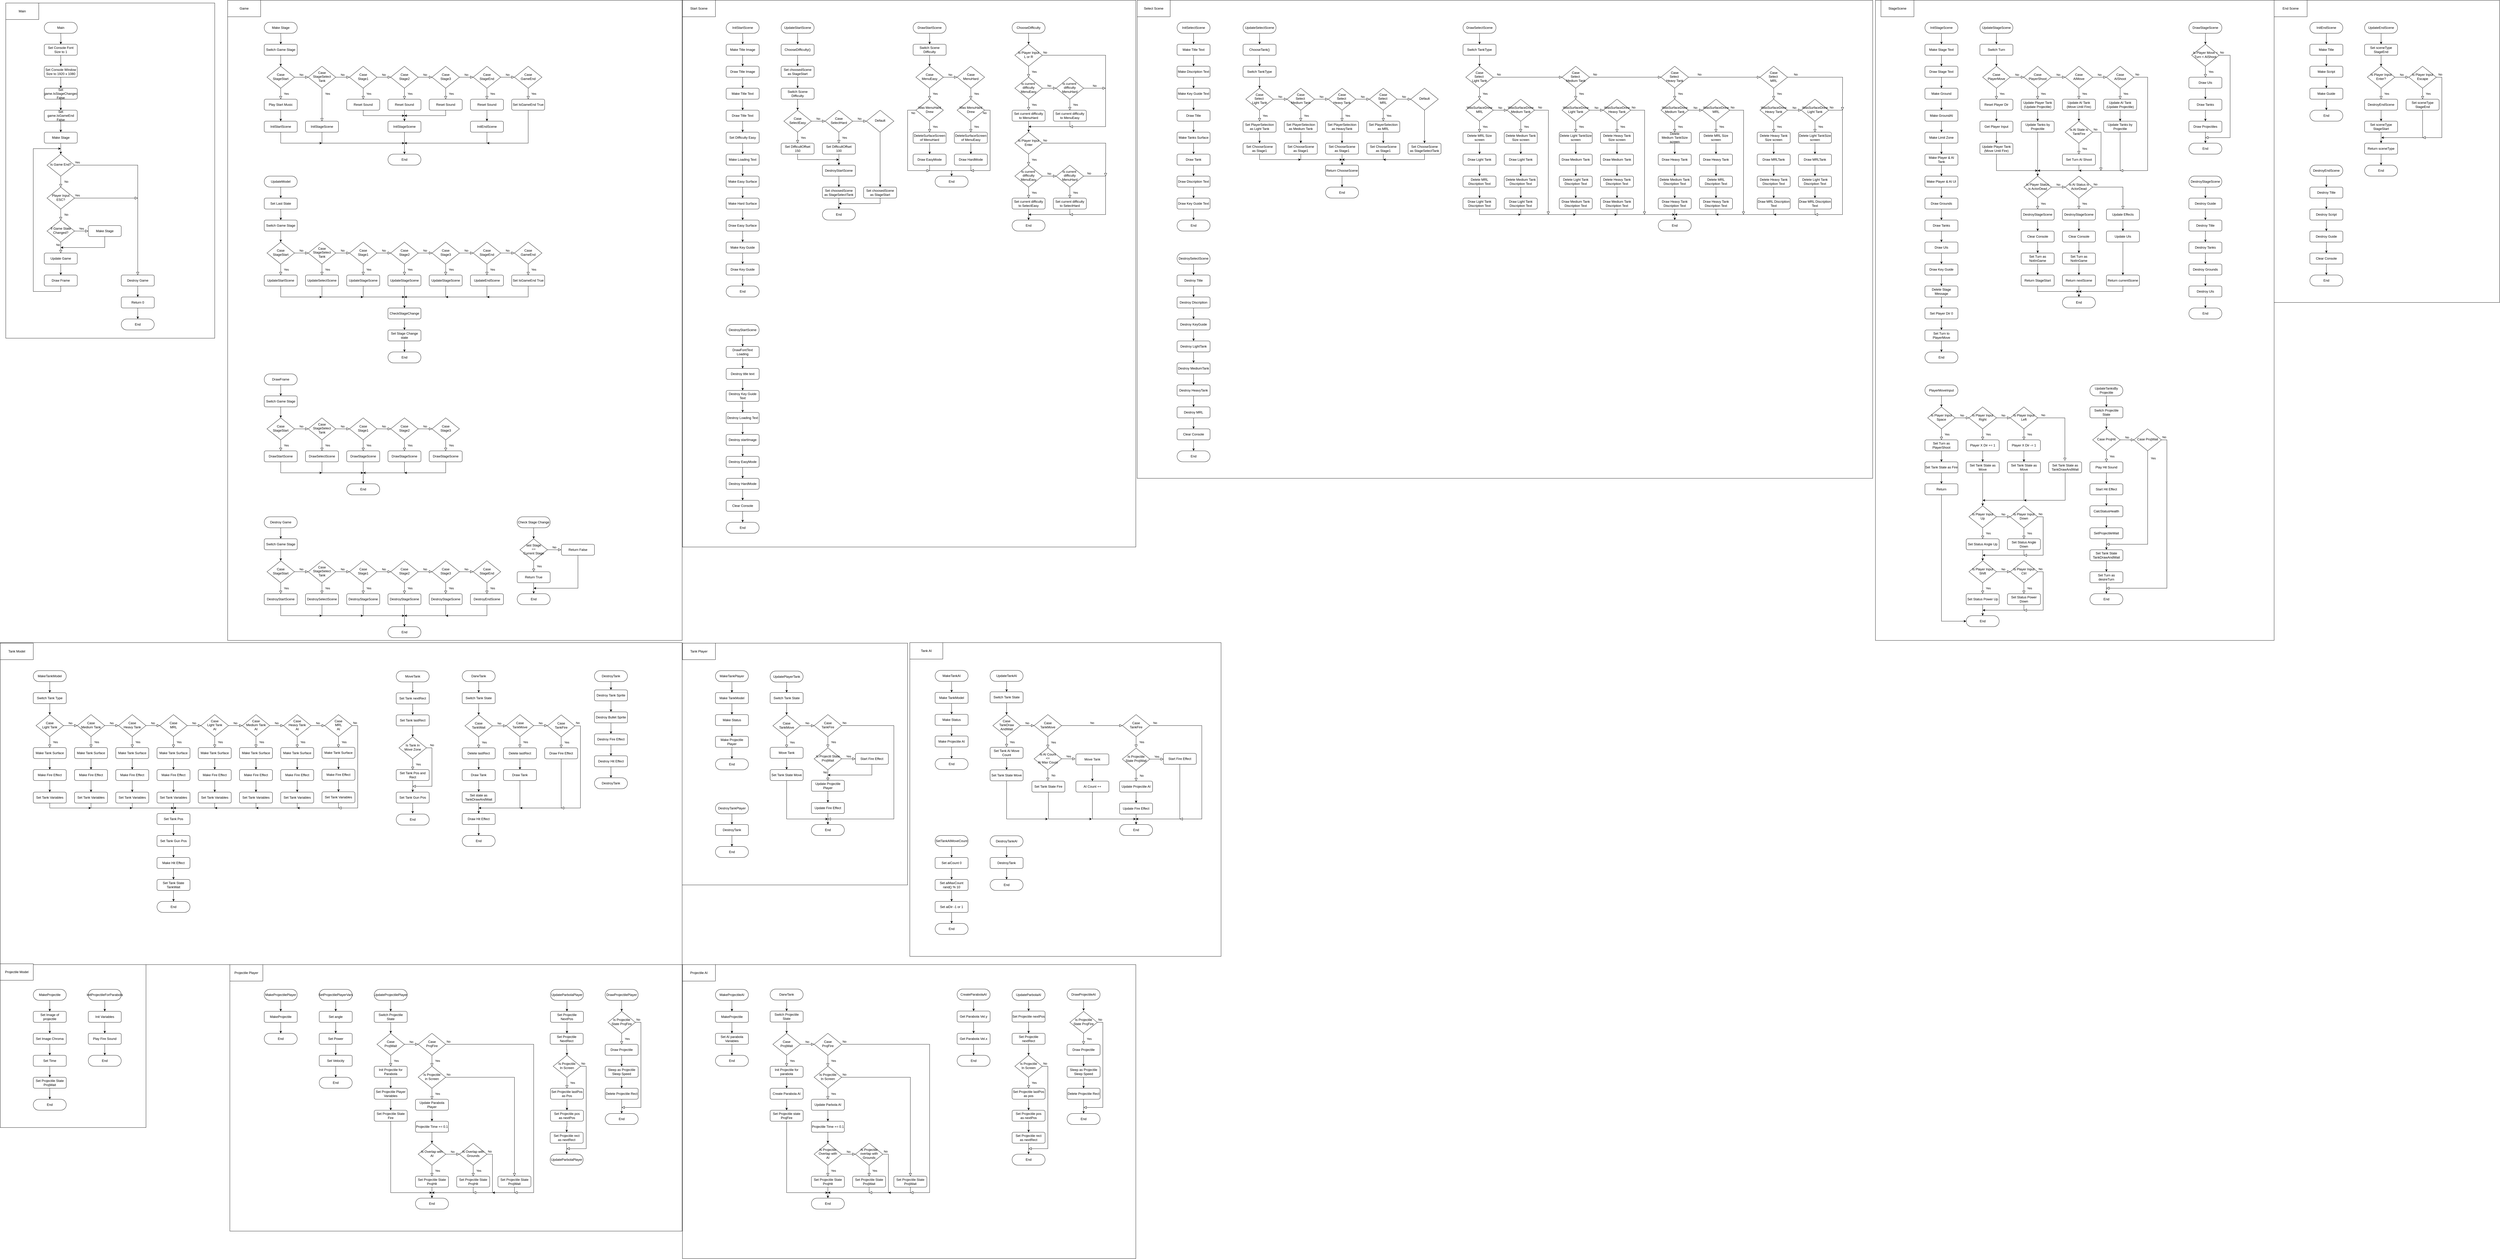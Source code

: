 <mxfile version="18.0.4" type="device"><diagram id="C5RBs43oDa-KdzZeNtuy" name="Page-1"><mxGraphModel dx="4580" dy="2814" grid="1" gridSize="10" guides="1" tooltips="1" connect="1" arrows="1" fold="1" page="1" pageScale="1" pageWidth="827" pageHeight="1169" math="0" shadow="0"><root><mxCell id="WIyWlLk6GJQsqaUBKTNV-0"/><mxCell id="WIyWlLk6GJQsqaUBKTNV-1" parent="WIyWlLk6GJQsqaUBKTNV-0"/><mxCell id="QrnfhdLDKmNhwq02dmRU-33" value="" style="rounded=0;whiteSpace=wrap;html=1;" vertex="1" parent="WIyWlLk6GJQsqaUBKTNV-1"><mxGeometry x="2481" y="3510" width="1649" height="1070" as="geometry"/></mxCell><mxCell id="QrnfhdLDKmNhwq02dmRU-32" value="" style="rounded=0;whiteSpace=wrap;html=1;" vertex="1" parent="WIyWlLk6GJQsqaUBKTNV-1"><mxGeometry x="835" y="3510" width="1645" height="970" as="geometry"/></mxCell><mxCell id="QrnfhdLDKmNhwq02dmRU-31" value="" style="rounded=0;whiteSpace=wrap;html=1;" vertex="1" parent="WIyWlLk6GJQsqaUBKTNV-1"><mxGeometry y="3510" width="530" height="593" as="geometry"/></mxCell><mxCell id="QrnfhdLDKmNhwq02dmRU-30" value="" style="rounded=0;whiteSpace=wrap;html=1;" vertex="1" parent="WIyWlLk6GJQsqaUBKTNV-1"><mxGeometry x="3308" y="2338" width="1132" height="1142" as="geometry"/></mxCell><mxCell id="QrnfhdLDKmNhwq02dmRU-29" value="" style="rounded=0;whiteSpace=wrap;html=1;" vertex="1" parent="WIyWlLk6GJQsqaUBKTNV-1"><mxGeometry x="2470" y="2340" width="830" height="880" as="geometry"/></mxCell><mxCell id="QrnfhdLDKmNhwq02dmRU-16" value="" style="rounded=0;whiteSpace=wrap;html=1;" vertex="1" parent="WIyWlLk6GJQsqaUBKTNV-1"><mxGeometry y="2338" width="2480" height="1172" as="geometry"/></mxCell><mxCell id="QrnfhdLDKmNhwq02dmRU-15" value="" style="rounded=0;whiteSpace=wrap;html=1;" vertex="1" parent="WIyWlLk6GJQsqaUBKTNV-1"><mxGeometry x="8260" width="830" height="1100" as="geometry"/></mxCell><mxCell id="J8QKXVoU19eTU-fk_rzi-366" value="End Scene" style="rounded=0;whiteSpace=wrap;html=1;" parent="WIyWlLk6GJQsqaUBKTNV-1" vertex="1"><mxGeometry x="8270" width="120" height="60" as="geometry"/></mxCell><mxCell id="QrnfhdLDKmNhwq02dmRU-14" value="" style="rounded=0;whiteSpace=wrap;html=1;" vertex="1" parent="WIyWlLk6GJQsqaUBKTNV-1"><mxGeometry x="6820" width="1450" height="2330" as="geometry"/></mxCell><mxCell id="QrnfhdLDKmNhwq02dmRU-13" value="" style="rounded=0;whiteSpace=wrap;html=1;" vertex="1" parent="WIyWlLk6GJQsqaUBKTNV-1"><mxGeometry x="4135" width="2675" height="1740" as="geometry"/></mxCell><mxCell id="QrnfhdLDKmNhwq02dmRU-11" value="" style="rounded=0;whiteSpace=wrap;html=1;" vertex="1" parent="WIyWlLk6GJQsqaUBKTNV-1"><mxGeometry x="2481" width="1649" height="1990" as="geometry"/></mxCell><mxCell id="QrnfhdLDKmNhwq02dmRU-9" value="" style="rounded=0;whiteSpace=wrap;html=1;" vertex="1" parent="WIyWlLk6GJQsqaUBKTNV-1"><mxGeometry x="20" y="10" width="760" height="1220" as="geometry"/></mxCell><mxCell id="QrnfhdLDKmNhwq02dmRU-7" value="" style="rounded=0;whiteSpace=wrap;html=1;" vertex="1" parent="WIyWlLk6GJQsqaUBKTNV-1"><mxGeometry x="827" width="1653" height="2330" as="geometry"/></mxCell><mxCell id="d1vy-qZlUhhb6TQKABXs-3" style="edgeStyle=orthogonalEdgeStyle;rounded=0;orthogonalLoop=1;jettySize=auto;html=1;exitX=0.5;exitY=1;exitDx=0;exitDy=0;entryX=0.5;entryY=0;entryDx=0;entryDy=0;" parent="WIyWlLk6GJQsqaUBKTNV-1" target="WIyWlLk6GJQsqaUBKTNV-11" edge="1"><mxGeometry relative="1" as="geometry"><mxPoint x="220" y="120" as="sourcePoint"/></mxGeometry></mxCell><mxCell id="d1vy-qZlUhhb6TQKABXs-4" style="edgeStyle=orthogonalEdgeStyle;rounded=0;orthogonalLoop=1;jettySize=auto;html=1;exitX=0.5;exitY=1;exitDx=0;exitDy=0;" parent="WIyWlLk6GJQsqaUBKTNV-1" source="WIyWlLk6GJQsqaUBKTNV-11" target="d1vy-qZlUhhb6TQKABXs-0" edge="1"><mxGeometry relative="1" as="geometry"/></mxCell><mxCell id="WIyWlLk6GJQsqaUBKTNV-11" value="Set Console Font Size to 1" style="rounded=1;whiteSpace=wrap;html=1;fontSize=12;glass=0;strokeWidth=1;shadow=0;" parent="WIyWlLk6GJQsqaUBKTNV-1" vertex="1"><mxGeometry x="160" y="160" width="120" height="40" as="geometry"/></mxCell><mxCell id="d1vy-qZlUhhb6TQKABXs-5" style="edgeStyle=orthogonalEdgeStyle;rounded=0;orthogonalLoop=1;jettySize=auto;html=1;exitX=0.5;exitY=1;exitDx=0;exitDy=0;entryX=0.5;entryY=0;entryDx=0;entryDy=0;" parent="WIyWlLk6GJQsqaUBKTNV-1" source="d1vy-qZlUhhb6TQKABXs-0" target="d1vy-qZlUhhb6TQKABXs-1" edge="1"><mxGeometry relative="1" as="geometry"/></mxCell><mxCell id="d1vy-qZlUhhb6TQKABXs-0" value="Set Console Window Size to 1920 x 1080" style="rounded=1;whiteSpace=wrap;html=1;fontSize=12;glass=0;strokeWidth=1;shadow=0;" parent="WIyWlLk6GJQsqaUBKTNV-1" vertex="1"><mxGeometry x="160" y="240" width="120" height="40" as="geometry"/></mxCell><mxCell id="d1vy-qZlUhhb6TQKABXs-6" style="edgeStyle=orthogonalEdgeStyle;rounded=0;orthogonalLoop=1;jettySize=auto;html=1;exitX=0.5;exitY=1;exitDx=0;exitDy=0;entryX=0.5;entryY=0;entryDx=0;entryDy=0;" parent="WIyWlLk6GJQsqaUBKTNV-1" source="d1vy-qZlUhhb6TQKABXs-1" target="d1vy-qZlUhhb6TQKABXs-2" edge="1"><mxGeometry relative="1" as="geometry"/></mxCell><mxCell id="d1vy-qZlUhhb6TQKABXs-1" value="Set game.IsStageChanged&lt;br&gt;False" style="rounded=1;whiteSpace=wrap;html=1;fontSize=12;glass=0;strokeWidth=1;shadow=0;" parent="WIyWlLk6GJQsqaUBKTNV-1" vertex="1"><mxGeometry x="160" y="320" width="120" height="40" as="geometry"/></mxCell><mxCell id="d1vy-qZlUhhb6TQKABXs-8" style="edgeStyle=orthogonalEdgeStyle;rounded=0;orthogonalLoop=1;jettySize=auto;html=1;exitX=0.5;exitY=1;exitDx=0;exitDy=0;entryX=0.5;entryY=0;entryDx=0;entryDy=0;" parent="WIyWlLk6GJQsqaUBKTNV-1" source="d1vy-qZlUhhb6TQKABXs-2" target="d1vy-qZlUhhb6TQKABXs-7" edge="1"><mxGeometry relative="1" as="geometry"/></mxCell><mxCell id="d1vy-qZlUhhb6TQKABXs-2" value="Set game.IsGameEnd&lt;br&gt;False" style="rounded=1;whiteSpace=wrap;html=1;fontSize=12;glass=0;strokeWidth=1;shadow=0;" parent="WIyWlLk6GJQsqaUBKTNV-1" vertex="1"><mxGeometry x="160" y="400" width="120" height="40" as="geometry"/></mxCell><mxCell id="d1vy-qZlUhhb6TQKABXs-12" style="edgeStyle=orthogonalEdgeStyle;rounded=0;orthogonalLoop=1;jettySize=auto;html=1;entryX=0.5;entryY=0;entryDx=0;entryDy=0;" parent="WIyWlLk6GJQsqaUBKTNV-1" source="d1vy-qZlUhhb6TQKABXs-7" target="d1vy-qZlUhhb6TQKABXs-11" edge="1"><mxGeometry relative="1" as="geometry"/></mxCell><mxCell id="d1vy-qZlUhhb6TQKABXs-7" value="Make Stage" style="rounded=1;whiteSpace=wrap;html=1;fontSize=12;glass=0;strokeWidth=1;shadow=0;" parent="WIyWlLk6GJQsqaUBKTNV-1" vertex="1"><mxGeometry x="160" y="480" width="120" height="40" as="geometry"/></mxCell><mxCell id="d1vy-qZlUhhb6TQKABXs-9" value="No" style="rounded=0;html=1;jettySize=auto;orthogonalLoop=1;fontSize=11;endArrow=block;endFill=0;endSize=8;strokeWidth=1;shadow=0;labelBackgroundColor=none;edgeStyle=orthogonalEdgeStyle;" parent="WIyWlLk6GJQsqaUBKTNV-1" source="d1vy-qZlUhhb6TQKABXs-11" edge="1"><mxGeometry y="20" relative="1" as="geometry"><mxPoint as="offset"/><mxPoint x="220" y="680" as="targetPoint"/></mxGeometry></mxCell><mxCell id="d1vy-qZlUhhb6TQKABXs-10" value="Yes" style="edgeStyle=orthogonalEdgeStyle;rounded=0;html=1;jettySize=auto;orthogonalLoop=1;fontSize=11;endArrow=block;endFill=0;endSize=8;strokeWidth=1;shadow=0;labelBackgroundColor=none;entryX=0.5;entryY=0;entryDx=0;entryDy=0;" parent="WIyWlLk6GJQsqaUBKTNV-1" source="d1vy-qZlUhhb6TQKABXs-11" target="d1vy-qZlUhhb6TQKABXs-31" edge="1"><mxGeometry x="-0.968" y="10" relative="1" as="geometry"><mxPoint as="offset"/><mxPoint x="320" y="600" as="targetPoint"/></mxGeometry></mxCell><mxCell id="d1vy-qZlUhhb6TQKABXs-11" value="Is Game End?" style="rhombus;whiteSpace=wrap;html=1;shadow=0;fontFamily=Helvetica;fontSize=12;align=center;strokeWidth=1;spacing=6;spacingTop=-4;" parent="WIyWlLk6GJQsqaUBKTNV-1" vertex="1"><mxGeometry x="170" y="560" width="100" height="80" as="geometry"/></mxCell><mxCell id="d1vy-qZlUhhb6TQKABXs-30" style="edgeStyle=orthogonalEdgeStyle;rounded=0;orthogonalLoop=1;jettySize=auto;html=1;" parent="WIyWlLk6GJQsqaUBKTNV-1" source="d1vy-qZlUhhb6TQKABXs-13" edge="1"><mxGeometry relative="1" as="geometry"><mxPoint x="220" y="900" as="targetPoint"/><Array as="points"><mxPoint x="380" y="900"/></Array></mxGeometry></mxCell><mxCell id="d1vy-qZlUhhb6TQKABXs-13" value="Make Stage" style="rounded=1;whiteSpace=wrap;html=1;fontSize=12;glass=0;strokeWidth=1;shadow=0;" parent="WIyWlLk6GJQsqaUBKTNV-1" vertex="1"><mxGeometry x="320" y="820" width="120" height="40" as="geometry"/></mxCell><mxCell id="d1vy-qZlUhhb6TQKABXs-16" value="No" style="rounded=0;html=1;jettySize=auto;orthogonalLoop=1;fontSize=11;endArrow=block;endFill=0;endSize=8;strokeWidth=1;shadow=0;labelBackgroundColor=none;edgeStyle=orthogonalEdgeStyle;" parent="WIyWlLk6GJQsqaUBKTNV-1" source="d1vy-qZlUhhb6TQKABXs-18" edge="1"><mxGeometry y="20" relative="1" as="geometry"><mxPoint as="offset"/><mxPoint x="220" y="800" as="targetPoint"/></mxGeometry></mxCell><mxCell id="d1vy-qZlUhhb6TQKABXs-17" value="Yes" style="edgeStyle=orthogonalEdgeStyle;rounded=0;html=1;jettySize=auto;orthogonalLoop=1;fontSize=11;endArrow=block;endFill=0;endSize=8;strokeWidth=1;shadow=0;labelBackgroundColor=none;" parent="WIyWlLk6GJQsqaUBKTNV-1" source="d1vy-qZlUhhb6TQKABXs-18" edge="1"><mxGeometry x="-0.913" y="10" relative="1" as="geometry"><mxPoint as="offset"/><mxPoint x="500" y="720" as="targetPoint"/></mxGeometry></mxCell><mxCell id="d1vy-qZlUhhb6TQKABXs-18" value="Player Input&lt;br&gt;ESC?" style="rhombus;whiteSpace=wrap;html=1;shadow=0;fontFamily=Helvetica;fontSize=12;align=center;strokeWidth=1;spacing=6;spacingTop=-4;" parent="WIyWlLk6GJQsqaUBKTNV-1" vertex="1"><mxGeometry x="170" y="680" width="100" height="80" as="geometry"/></mxCell><mxCell id="d1vy-qZlUhhb6TQKABXs-22" value="No" style="rounded=0;html=1;jettySize=auto;orthogonalLoop=1;fontSize=11;endArrow=block;endFill=0;endSize=8;strokeWidth=1;shadow=0;labelBackgroundColor=none;edgeStyle=orthogonalEdgeStyle;" parent="WIyWlLk6GJQsqaUBKTNV-1" source="d1vy-qZlUhhb6TQKABXs-24" edge="1"><mxGeometry x="-0.5" y="-10" relative="1" as="geometry"><mxPoint as="offset"/><mxPoint x="220" y="920" as="targetPoint"/></mxGeometry></mxCell><mxCell id="d1vy-qZlUhhb6TQKABXs-23" value="Yes" style="edgeStyle=orthogonalEdgeStyle;rounded=0;html=1;jettySize=auto;orthogonalLoop=1;fontSize=11;endArrow=block;endFill=0;endSize=8;strokeWidth=1;shadow=0;labelBackgroundColor=none;" parent="WIyWlLk6GJQsqaUBKTNV-1" source="d1vy-qZlUhhb6TQKABXs-24" edge="1"><mxGeometry y="10" relative="1" as="geometry"><mxPoint as="offset"/><mxPoint x="320" y="840" as="targetPoint"/></mxGeometry></mxCell><mxCell id="d1vy-qZlUhhb6TQKABXs-24" value="If Game State&lt;br&gt;Changed?" style="rhombus;whiteSpace=wrap;html=1;shadow=0;fontFamily=Helvetica;fontSize=12;align=center;strokeWidth=1;spacing=6;spacingTop=-4;" parent="WIyWlLk6GJQsqaUBKTNV-1" vertex="1"><mxGeometry x="170" y="800" width="100" height="80" as="geometry"/></mxCell><mxCell id="d1vy-qZlUhhb6TQKABXs-27" style="edgeStyle=orthogonalEdgeStyle;rounded=0;orthogonalLoop=1;jettySize=auto;html=1;entryX=0.5;entryY=0;entryDx=0;entryDy=0;" parent="WIyWlLk6GJQsqaUBKTNV-1" source="d1vy-qZlUhhb6TQKABXs-25" target="d1vy-qZlUhhb6TQKABXs-26" edge="1"><mxGeometry relative="1" as="geometry"/></mxCell><mxCell id="d1vy-qZlUhhb6TQKABXs-25" value="Update Game" style="rounded=1;whiteSpace=wrap;html=1;fontSize=12;glass=0;strokeWidth=1;shadow=0;" parent="WIyWlLk6GJQsqaUBKTNV-1" vertex="1"><mxGeometry x="160" y="920" width="120" height="40" as="geometry"/></mxCell><mxCell id="d1vy-qZlUhhb6TQKABXs-28" style="edgeStyle=orthogonalEdgeStyle;rounded=0;orthogonalLoop=1;jettySize=auto;html=1;" parent="WIyWlLk6GJQsqaUBKTNV-1" source="d1vy-qZlUhhb6TQKABXs-26" edge="1"><mxGeometry relative="1" as="geometry"><mxPoint x="220" y="540" as="targetPoint"/><Array as="points"><mxPoint x="220" y="1060"/><mxPoint x="120" y="1060"/><mxPoint x="120" y="540"/></Array></mxGeometry></mxCell><mxCell id="d1vy-qZlUhhb6TQKABXs-26" value="Draw Frame" style="rounded=1;whiteSpace=wrap;html=1;fontSize=12;glass=0;strokeWidth=1;shadow=0;" parent="WIyWlLk6GJQsqaUBKTNV-1" vertex="1"><mxGeometry x="160" y="1000" width="120" height="40" as="geometry"/></mxCell><mxCell id="d1vy-qZlUhhb6TQKABXs-33" style="edgeStyle=orthogonalEdgeStyle;rounded=0;orthogonalLoop=1;jettySize=auto;html=1;exitX=0.5;exitY=1;exitDx=0;exitDy=0;" parent="WIyWlLk6GJQsqaUBKTNV-1" source="d1vy-qZlUhhb6TQKABXs-31" target="d1vy-qZlUhhb6TQKABXs-32" edge="1"><mxGeometry relative="1" as="geometry"/></mxCell><mxCell id="d1vy-qZlUhhb6TQKABXs-31" value="Destroy Game" style="rounded=1;whiteSpace=wrap;html=1;fontSize=12;glass=0;strokeWidth=1;shadow=0;" parent="WIyWlLk6GJQsqaUBKTNV-1" vertex="1"><mxGeometry x="440" y="1000" width="120" height="40" as="geometry"/></mxCell><mxCell id="d1vy-qZlUhhb6TQKABXs-91" style="edgeStyle=orthogonalEdgeStyle;rounded=0;orthogonalLoop=1;jettySize=auto;html=1;exitX=0.5;exitY=1;exitDx=0;exitDy=0;entryX=0.5;entryY=0;entryDx=0;entryDy=0;" parent="WIyWlLk6GJQsqaUBKTNV-1" source="d1vy-qZlUhhb6TQKABXs-32" target="d1vy-qZlUhhb6TQKABXs-90" edge="1"><mxGeometry relative="1" as="geometry"/></mxCell><mxCell id="d1vy-qZlUhhb6TQKABXs-32" value="Return 0" style="rounded=1;whiteSpace=wrap;html=1;fontSize=12;glass=0;strokeWidth=1;shadow=0;" parent="WIyWlLk6GJQsqaUBKTNV-1" vertex="1"><mxGeometry x="440" y="1080" width="120" height="40" as="geometry"/></mxCell><mxCell id="d1vy-qZlUhhb6TQKABXs-51" style="edgeStyle=orthogonalEdgeStyle;rounded=0;orthogonalLoop=1;jettySize=auto;html=1;entryX=0.5;entryY=0;entryDx=0;entryDy=0;" parent="WIyWlLk6GJQsqaUBKTNV-1" target="d1vy-qZlUhhb6TQKABXs-47" edge="1"><mxGeometry relative="1" as="geometry"><mxPoint x="1020" y="120" as="sourcePoint"/></mxGeometry></mxCell><mxCell id="d1vy-qZlUhhb6TQKABXs-35" value="Main" style="rounded=0;whiteSpace=wrap;html=1;" parent="WIyWlLk6GJQsqaUBKTNV-1" vertex="1"><mxGeometry x="20" y="10" width="120" height="60" as="geometry"/></mxCell><mxCell id="d1vy-qZlUhhb6TQKABXs-36" value="Game" style="rounded=0;whiteSpace=wrap;html=1;" parent="WIyWlLk6GJQsqaUBKTNV-1" vertex="1"><mxGeometry x="827" width="120" height="60" as="geometry"/></mxCell><mxCell id="d1vy-qZlUhhb6TQKABXs-44" value="Yes" style="rounded=0;html=1;jettySize=auto;orthogonalLoop=1;fontSize=11;endArrow=block;endFill=0;endSize=8;strokeWidth=1;shadow=0;labelBackgroundColor=none;edgeStyle=orthogonalEdgeStyle;" parent="WIyWlLk6GJQsqaUBKTNV-1" source="d1vy-qZlUhhb6TQKABXs-46" edge="1"><mxGeometry y="20" relative="1" as="geometry"><mxPoint as="offset"/><mxPoint x="1020" y="360" as="targetPoint"/></mxGeometry></mxCell><mxCell id="d1vy-qZlUhhb6TQKABXs-45" value="No" style="edgeStyle=orthogonalEdgeStyle;rounded=0;html=1;jettySize=auto;orthogonalLoop=1;fontSize=11;endArrow=block;endFill=0;endSize=8;strokeWidth=1;shadow=0;labelBackgroundColor=none;" parent="WIyWlLk6GJQsqaUBKTNV-1" source="d1vy-qZlUhhb6TQKABXs-46" edge="1"><mxGeometry y="10" relative="1" as="geometry"><mxPoint as="offset"/><mxPoint x="1120" y="280" as="targetPoint"/></mxGeometry></mxCell><mxCell id="d1vy-qZlUhhb6TQKABXs-46" value="Case&lt;br&gt;StageStart" style="rhombus;whiteSpace=wrap;html=1;shadow=0;fontFamily=Helvetica;fontSize=12;align=center;strokeWidth=1;spacing=6;spacingTop=-4;" parent="WIyWlLk6GJQsqaUBKTNV-1" vertex="1"><mxGeometry x="970" y="240" width="100" height="80" as="geometry"/></mxCell><mxCell id="d1vy-qZlUhhb6TQKABXs-52" style="edgeStyle=orthogonalEdgeStyle;rounded=0;orthogonalLoop=1;jettySize=auto;html=1;exitX=0.5;exitY=1;exitDx=0;exitDy=0;entryX=0.5;entryY=0;entryDx=0;entryDy=0;" parent="WIyWlLk6GJQsqaUBKTNV-1" source="d1vy-qZlUhhb6TQKABXs-47" target="d1vy-qZlUhhb6TQKABXs-46" edge="1"><mxGeometry relative="1" as="geometry"/></mxCell><mxCell id="d1vy-qZlUhhb6TQKABXs-47" value="Switch Game Stage" style="rounded=1;whiteSpace=wrap;html=1;fontSize=12;glass=0;strokeWidth=1;shadow=0;" parent="WIyWlLk6GJQsqaUBKTNV-1" vertex="1"><mxGeometry x="960" y="160" width="120" height="40" as="geometry"/></mxCell><mxCell id="d1vy-qZlUhhb6TQKABXs-53" value="Yes" style="rounded=0;html=1;jettySize=auto;orthogonalLoop=1;fontSize=11;endArrow=block;endFill=0;endSize=8;strokeWidth=1;shadow=0;labelBackgroundColor=none;edgeStyle=orthogonalEdgeStyle;entryX=0.5;entryY=0;entryDx=0;entryDy=0;" parent="WIyWlLk6GJQsqaUBKTNV-1" source="d1vy-qZlUhhb6TQKABXs-55" target="d1vy-qZlUhhb6TQKABXs-77" edge="1"><mxGeometry x="-0.667" y="20" relative="1" as="geometry"><mxPoint as="offset"/><mxPoint x="1170" y="360" as="targetPoint"/></mxGeometry></mxCell><mxCell id="d1vy-qZlUhhb6TQKABXs-54" value="No" style="edgeStyle=orthogonalEdgeStyle;rounded=0;html=1;jettySize=auto;orthogonalLoop=1;fontSize=11;endArrow=block;endFill=0;endSize=8;strokeWidth=1;shadow=0;labelBackgroundColor=none;" parent="WIyWlLk6GJQsqaUBKTNV-1" source="d1vy-qZlUhhb6TQKABXs-55" edge="1"><mxGeometry y="10" relative="1" as="geometry"><mxPoint as="offset"/><mxPoint x="1270.0" y="280" as="targetPoint"/></mxGeometry></mxCell><mxCell id="d1vy-qZlUhhb6TQKABXs-55" value="Case&lt;br&gt;StageSelect&lt;br&gt;Tank" style="rhombus;whiteSpace=wrap;html=1;shadow=0;fontFamily=Helvetica;fontSize=12;align=center;strokeWidth=1;spacing=6;spacingTop=-4;" parent="WIyWlLk6GJQsqaUBKTNV-1" vertex="1"><mxGeometry x="1120" y="240" width="100" height="80" as="geometry"/></mxCell><mxCell id="d1vy-qZlUhhb6TQKABXs-56" value="Yes" style="rounded=0;html=1;jettySize=auto;orthogonalLoop=1;fontSize=11;endArrow=block;endFill=0;endSize=8;strokeWidth=1;shadow=0;labelBackgroundColor=none;edgeStyle=orthogonalEdgeStyle;" parent="WIyWlLk6GJQsqaUBKTNV-1" source="d1vy-qZlUhhb6TQKABXs-58" edge="1"><mxGeometry y="20" relative="1" as="geometry"><mxPoint as="offset"/><mxPoint x="1320.0" y="360" as="targetPoint"/></mxGeometry></mxCell><mxCell id="d1vy-qZlUhhb6TQKABXs-57" value="No" style="edgeStyle=orthogonalEdgeStyle;rounded=0;html=1;jettySize=auto;orthogonalLoop=1;fontSize=11;endArrow=block;endFill=0;endSize=8;strokeWidth=1;shadow=0;labelBackgroundColor=none;" parent="WIyWlLk6GJQsqaUBKTNV-1" source="d1vy-qZlUhhb6TQKABXs-58" edge="1"><mxGeometry y="10" relative="1" as="geometry"><mxPoint as="offset"/><mxPoint x="1420.0" y="280" as="targetPoint"/></mxGeometry></mxCell><mxCell id="d1vy-qZlUhhb6TQKABXs-58" value="Case&lt;br&gt;Stage1" style="rhombus;whiteSpace=wrap;html=1;shadow=0;fontFamily=Helvetica;fontSize=12;align=center;strokeWidth=1;spacing=6;spacingTop=-4;" parent="WIyWlLk6GJQsqaUBKTNV-1" vertex="1"><mxGeometry x="1270" y="240" width="100" height="80" as="geometry"/></mxCell><mxCell id="d1vy-qZlUhhb6TQKABXs-59" value="Yes" style="rounded=0;html=1;jettySize=auto;orthogonalLoop=1;fontSize=11;endArrow=block;endFill=0;endSize=8;strokeWidth=1;shadow=0;labelBackgroundColor=none;edgeStyle=orthogonalEdgeStyle;" parent="WIyWlLk6GJQsqaUBKTNV-1" source="d1vy-qZlUhhb6TQKABXs-61" edge="1"><mxGeometry y="20" relative="1" as="geometry"><mxPoint as="offset"/><mxPoint x="1470.0" y="360" as="targetPoint"/></mxGeometry></mxCell><mxCell id="d1vy-qZlUhhb6TQKABXs-60" value="No" style="edgeStyle=orthogonalEdgeStyle;rounded=0;html=1;jettySize=auto;orthogonalLoop=1;fontSize=11;endArrow=block;endFill=0;endSize=8;strokeWidth=1;shadow=0;labelBackgroundColor=none;" parent="WIyWlLk6GJQsqaUBKTNV-1" source="d1vy-qZlUhhb6TQKABXs-61" edge="1"><mxGeometry y="10" relative="1" as="geometry"><mxPoint as="offset"/><mxPoint x="1570.0" y="280" as="targetPoint"/></mxGeometry></mxCell><mxCell id="d1vy-qZlUhhb6TQKABXs-61" value="Case&lt;br&gt;Stage2" style="rhombus;whiteSpace=wrap;html=1;shadow=0;fontFamily=Helvetica;fontSize=12;align=center;strokeWidth=1;spacing=6;spacingTop=-4;" parent="WIyWlLk6GJQsqaUBKTNV-1" vertex="1"><mxGeometry x="1420" y="240" width="100" height="80" as="geometry"/></mxCell><mxCell id="d1vy-qZlUhhb6TQKABXs-62" value="Yes" style="rounded=0;html=1;jettySize=auto;orthogonalLoop=1;fontSize=11;endArrow=block;endFill=0;endSize=8;strokeWidth=1;shadow=0;labelBackgroundColor=none;edgeStyle=orthogonalEdgeStyle;" parent="WIyWlLk6GJQsqaUBKTNV-1" source="d1vy-qZlUhhb6TQKABXs-64" edge="1"><mxGeometry y="20" relative="1" as="geometry"><mxPoint as="offset"/><mxPoint x="1620.0" y="360" as="targetPoint"/></mxGeometry></mxCell><mxCell id="d1vy-qZlUhhb6TQKABXs-63" value="No" style="edgeStyle=orthogonalEdgeStyle;rounded=0;html=1;jettySize=auto;orthogonalLoop=1;fontSize=11;endArrow=block;endFill=0;endSize=8;strokeWidth=1;shadow=0;labelBackgroundColor=none;" parent="WIyWlLk6GJQsqaUBKTNV-1" source="d1vy-qZlUhhb6TQKABXs-64" edge="1"><mxGeometry y="10" relative="1" as="geometry"><mxPoint as="offset"/><mxPoint x="1720.0" y="280" as="targetPoint"/></mxGeometry></mxCell><mxCell id="d1vy-qZlUhhb6TQKABXs-64" value="Case&lt;br&gt;Stage3" style="rhombus;whiteSpace=wrap;html=1;shadow=0;fontFamily=Helvetica;fontSize=12;align=center;strokeWidth=1;spacing=6;spacingTop=-4;" parent="WIyWlLk6GJQsqaUBKTNV-1" vertex="1"><mxGeometry x="1570" y="240" width="100" height="80" as="geometry"/></mxCell><mxCell id="d1vy-qZlUhhb6TQKABXs-65" value="Yes" style="rounded=0;html=1;jettySize=auto;orthogonalLoop=1;fontSize=11;endArrow=block;endFill=0;endSize=8;strokeWidth=1;shadow=0;labelBackgroundColor=none;edgeStyle=orthogonalEdgeStyle;" parent="WIyWlLk6GJQsqaUBKTNV-1" source="d1vy-qZlUhhb6TQKABXs-67" edge="1"><mxGeometry y="20" relative="1" as="geometry"><mxPoint as="offset"/><mxPoint x="1770.0" y="360" as="targetPoint"/></mxGeometry></mxCell><mxCell id="d1vy-qZlUhhb6TQKABXs-66" value="No" style="edgeStyle=orthogonalEdgeStyle;rounded=0;html=1;jettySize=auto;orthogonalLoop=1;fontSize=11;endArrow=block;endFill=0;endSize=8;strokeWidth=1;shadow=0;labelBackgroundColor=none;" parent="WIyWlLk6GJQsqaUBKTNV-1" source="d1vy-qZlUhhb6TQKABXs-67" edge="1"><mxGeometry y="10" relative="1" as="geometry"><mxPoint as="offset"/><mxPoint x="1870.0" y="280" as="targetPoint"/></mxGeometry></mxCell><mxCell id="d1vy-qZlUhhb6TQKABXs-67" value="Case&lt;br&gt;StageEnd" style="rhombus;whiteSpace=wrap;html=1;shadow=0;fontFamily=Helvetica;fontSize=12;align=center;strokeWidth=1;spacing=6;spacingTop=-4;" parent="WIyWlLk6GJQsqaUBKTNV-1" vertex="1"><mxGeometry x="1720" y="240" width="100" height="80" as="geometry"/></mxCell><mxCell id="d1vy-qZlUhhb6TQKABXs-68" value="Yes" style="rounded=0;html=1;jettySize=auto;orthogonalLoop=1;fontSize=11;endArrow=block;endFill=0;endSize=8;strokeWidth=1;shadow=0;labelBackgroundColor=none;edgeStyle=orthogonalEdgeStyle;" parent="WIyWlLk6GJQsqaUBKTNV-1" source="d1vy-qZlUhhb6TQKABXs-70" edge="1"><mxGeometry y="20" relative="1" as="geometry"><mxPoint as="offset"/><mxPoint x="1920.0" y="360" as="targetPoint"/></mxGeometry></mxCell><mxCell id="d1vy-qZlUhhb6TQKABXs-70" value="Case&lt;br&gt;GameEnd" style="rhombus;whiteSpace=wrap;html=1;shadow=0;fontFamily=Helvetica;fontSize=12;align=center;strokeWidth=1;spacing=6;spacingTop=-4;" parent="WIyWlLk6GJQsqaUBKTNV-1" vertex="1"><mxGeometry x="1870" y="240" width="100" height="80" as="geometry"/></mxCell><mxCell id="d1vy-qZlUhhb6TQKABXs-81" style="edgeStyle=orthogonalEdgeStyle;rounded=0;orthogonalLoop=1;jettySize=auto;html=1;exitX=0.5;exitY=1;exitDx=0;exitDy=0;entryX=0.5;entryY=0;entryDx=0;entryDy=0;" parent="WIyWlLk6GJQsqaUBKTNV-1" source="d1vy-qZlUhhb6TQKABXs-71" target="d1vy-qZlUhhb6TQKABXs-76" edge="1"><mxGeometry relative="1" as="geometry"/></mxCell><mxCell id="d1vy-qZlUhhb6TQKABXs-71" value="Play Start Music" style="rounded=1;whiteSpace=wrap;html=1;fontSize=12;glass=0;strokeWidth=1;shadow=0;" parent="WIyWlLk6GJQsqaUBKTNV-1" vertex="1"><mxGeometry x="960" y="360" width="120" height="40" as="geometry"/></mxCell><mxCell id="d1vy-qZlUhhb6TQKABXs-83" style="edgeStyle=orthogonalEdgeStyle;rounded=0;orthogonalLoop=1;jettySize=auto;html=1;exitX=0.5;exitY=1;exitDx=0;exitDy=0;" parent="WIyWlLk6GJQsqaUBKTNV-1" source="d1vy-qZlUhhb6TQKABXs-72" edge="1"><mxGeometry relative="1" as="geometry"><mxPoint x="1470.0" y="420" as="targetPoint"/><Array as="points"><mxPoint x="1320" y="420"/></Array></mxGeometry></mxCell><mxCell id="d1vy-qZlUhhb6TQKABXs-72" value="Reset Sound" style="rounded=1;whiteSpace=wrap;html=1;fontSize=12;glass=0;strokeWidth=1;shadow=0;" parent="WIyWlLk6GJQsqaUBKTNV-1" vertex="1"><mxGeometry x="1260" y="360" width="120" height="40" as="geometry"/></mxCell><mxCell id="d1vy-qZlUhhb6TQKABXs-82" style="edgeStyle=orthogonalEdgeStyle;rounded=0;orthogonalLoop=1;jettySize=auto;html=1;exitX=0.5;exitY=1;exitDx=0;exitDy=0;entryX=0.5;entryY=0;entryDx=0;entryDy=0;" parent="WIyWlLk6GJQsqaUBKTNV-1" source="d1vy-qZlUhhb6TQKABXs-73" target="d1vy-qZlUhhb6TQKABXs-78" edge="1"><mxGeometry relative="1" as="geometry"/></mxCell><mxCell id="d1vy-qZlUhhb6TQKABXs-73" value="Reset Sound" style="rounded=1;whiteSpace=wrap;html=1;fontSize=12;glass=0;strokeWidth=1;shadow=0;" parent="WIyWlLk6GJQsqaUBKTNV-1" vertex="1"><mxGeometry x="1410" y="360" width="120" height="40" as="geometry"/></mxCell><mxCell id="d1vy-qZlUhhb6TQKABXs-84" style="edgeStyle=orthogonalEdgeStyle;rounded=0;orthogonalLoop=1;jettySize=auto;html=1;" parent="WIyWlLk6GJQsqaUBKTNV-1" source="d1vy-qZlUhhb6TQKABXs-74" edge="1"><mxGeometry relative="1" as="geometry"><mxPoint x="1470.0" y="420" as="targetPoint"/><Array as="points"><mxPoint x="1620" y="420"/></Array></mxGeometry></mxCell><mxCell id="d1vy-qZlUhhb6TQKABXs-74" value="Reset Sound" style="rounded=1;whiteSpace=wrap;html=1;fontSize=12;glass=0;strokeWidth=1;shadow=0;" parent="WIyWlLk6GJQsqaUBKTNV-1" vertex="1"><mxGeometry x="1560" y="360" width="120" height="40" as="geometry"/></mxCell><mxCell id="d1vy-qZlUhhb6TQKABXs-85" style="edgeStyle=orthogonalEdgeStyle;rounded=0;orthogonalLoop=1;jettySize=auto;html=1;exitX=0.5;exitY=1;exitDx=0;exitDy=0;entryX=0.5;entryY=0;entryDx=0;entryDy=0;" parent="WIyWlLk6GJQsqaUBKTNV-1" source="d1vy-qZlUhhb6TQKABXs-75" target="d1vy-qZlUhhb6TQKABXs-79" edge="1"><mxGeometry relative="1" as="geometry"/></mxCell><mxCell id="d1vy-qZlUhhb6TQKABXs-75" value="Reset Sound" style="rounded=1;whiteSpace=wrap;html=1;fontSize=12;glass=0;strokeWidth=1;shadow=0;" parent="WIyWlLk6GJQsqaUBKTNV-1" vertex="1"><mxGeometry x="1710" y="360" width="120" height="40" as="geometry"/></mxCell><mxCell id="d1vy-qZlUhhb6TQKABXs-97" style="edgeStyle=orthogonalEdgeStyle;rounded=0;orthogonalLoop=1;jettySize=auto;html=1;exitX=0.5;exitY=1;exitDx=0;exitDy=0;" parent="WIyWlLk6GJQsqaUBKTNV-1" source="d1vy-qZlUhhb6TQKABXs-76" edge="1"><mxGeometry relative="1" as="geometry"><mxPoint x="1170.0" y="520" as="targetPoint"/><Array as="points"><mxPoint x="1020" y="520"/></Array></mxGeometry></mxCell><mxCell id="d1vy-qZlUhhb6TQKABXs-76" value="InitStartScene" style="rounded=1;whiteSpace=wrap;html=1;fontSize=12;glass=0;strokeWidth=1;shadow=0;" parent="WIyWlLk6GJQsqaUBKTNV-1" vertex="1"><mxGeometry x="960" y="440" width="120" height="40" as="geometry"/></mxCell><mxCell id="d1vy-qZlUhhb6TQKABXs-96" style="edgeStyle=orthogonalEdgeStyle;rounded=0;orthogonalLoop=1;jettySize=auto;html=1;exitX=0.5;exitY=1;exitDx=0;exitDy=0;" parent="WIyWlLk6GJQsqaUBKTNV-1" source="d1vy-qZlUhhb6TQKABXs-77" edge="1"><mxGeometry relative="1" as="geometry"><mxPoint x="1470.0" y="520" as="targetPoint"/><Array as="points"><mxPoint x="1170" y="520"/></Array></mxGeometry></mxCell><mxCell id="d1vy-qZlUhhb6TQKABXs-77" value="InitStageScene" style="rounded=1;whiteSpace=wrap;html=1;fontSize=12;glass=0;strokeWidth=1;shadow=0;" parent="WIyWlLk6GJQsqaUBKTNV-1" vertex="1"><mxGeometry x="1110" y="440" width="120" height="40" as="geometry"/></mxCell><mxCell id="d1vy-qZlUhhb6TQKABXs-94" style="edgeStyle=orthogonalEdgeStyle;rounded=0;orthogonalLoop=1;jettySize=auto;html=1;exitX=0.5;exitY=1;exitDx=0;exitDy=0;entryX=0.5;entryY=0;entryDx=0;entryDy=0;" parent="WIyWlLk6GJQsqaUBKTNV-1" source="d1vy-qZlUhhb6TQKABXs-78" target="d1vy-qZlUhhb6TQKABXs-92" edge="1"><mxGeometry relative="1" as="geometry"/></mxCell><mxCell id="d1vy-qZlUhhb6TQKABXs-78" value="InitStageScene" style="rounded=1;whiteSpace=wrap;html=1;fontSize=12;glass=0;strokeWidth=1;shadow=0;" parent="WIyWlLk6GJQsqaUBKTNV-1" vertex="1"><mxGeometry x="1410" y="440" width="120" height="40" as="geometry"/></mxCell><mxCell id="d1vy-qZlUhhb6TQKABXs-95" style="edgeStyle=orthogonalEdgeStyle;rounded=0;orthogonalLoop=1;jettySize=auto;html=1;" parent="WIyWlLk6GJQsqaUBKTNV-1" source="d1vy-qZlUhhb6TQKABXs-79" edge="1"><mxGeometry relative="1" as="geometry"><mxPoint x="1470.0" y="520" as="targetPoint"/><Array as="points"><mxPoint x="1770" y="520"/></Array></mxGeometry></mxCell><mxCell id="d1vy-qZlUhhb6TQKABXs-79" value="InitEndScene" style="rounded=1;whiteSpace=wrap;html=1;fontSize=12;glass=0;strokeWidth=1;shadow=0;" parent="WIyWlLk6GJQsqaUBKTNV-1" vertex="1"><mxGeometry x="1710" y="440" width="120" height="40" as="geometry"/></mxCell><mxCell id="d1vy-qZlUhhb6TQKABXs-98" style="edgeStyle=orthogonalEdgeStyle;rounded=0;orthogonalLoop=1;jettySize=auto;html=1;exitX=0.5;exitY=1;exitDx=0;exitDy=0;" parent="WIyWlLk6GJQsqaUBKTNV-1" source="d1vy-qZlUhhb6TQKABXs-80" edge="1"><mxGeometry relative="1" as="geometry"><mxPoint x="1770.0" y="520" as="targetPoint"/><Array as="points"><mxPoint x="1920" y="520"/></Array></mxGeometry></mxCell><mxCell id="d1vy-qZlUhhb6TQKABXs-80" value="Set IsGameEnd True" style="rounded=1;whiteSpace=wrap;html=1;fontSize=12;glass=0;strokeWidth=1;shadow=0;" parent="WIyWlLk6GJQsqaUBKTNV-1" vertex="1"><mxGeometry x="1860" y="360" width="120" height="40" as="geometry"/></mxCell><mxCell id="d1vy-qZlUhhb6TQKABXs-88" value="Make Stage" style="rounded=1;whiteSpace=wrap;html=1;fontSize=12;glass=0;strokeWidth=1;shadow=0;arcSize=50;" parent="WIyWlLk6GJQsqaUBKTNV-1" vertex="1"><mxGeometry x="960" y="80" width="120" height="40" as="geometry"/></mxCell><mxCell id="d1vy-qZlUhhb6TQKABXs-89" value="Main" style="rounded=1;whiteSpace=wrap;html=1;fontSize=12;glass=0;strokeWidth=1;shadow=0;arcSize=50;" parent="WIyWlLk6GJQsqaUBKTNV-1" vertex="1"><mxGeometry x="160" y="80" width="120" height="40" as="geometry"/></mxCell><mxCell id="d1vy-qZlUhhb6TQKABXs-90" value="End" style="rounded=1;whiteSpace=wrap;html=1;fontSize=12;glass=0;strokeWidth=1;shadow=0;arcSize=50;" parent="WIyWlLk6GJQsqaUBKTNV-1" vertex="1"><mxGeometry x="440" y="1160" width="120" height="40" as="geometry"/></mxCell><mxCell id="d1vy-qZlUhhb6TQKABXs-92" value="End" style="rounded=1;whiteSpace=wrap;html=1;fontSize=12;glass=0;strokeWidth=1;shadow=0;arcSize=50;" parent="WIyWlLk6GJQsqaUBKTNV-1" vertex="1"><mxGeometry x="1410" y="560" width="120" height="40" as="geometry"/></mxCell><mxCell id="d1vy-qZlUhhb6TQKABXs-99" style="edgeStyle=orthogonalEdgeStyle;rounded=0;orthogonalLoop=1;jettySize=auto;html=1;entryX=0.5;entryY=0;entryDx=0;entryDy=0;" parent="WIyWlLk6GJQsqaUBKTNV-1" target="d1vy-qZlUhhb6TQKABXs-104" edge="1"><mxGeometry relative="1" as="geometry"><mxPoint x="1020" y="760" as="sourcePoint"/></mxGeometry></mxCell><mxCell id="d1vy-qZlUhhb6TQKABXs-100" value="Yes" style="rounded=0;html=1;jettySize=auto;orthogonalLoop=1;fontSize=11;endArrow=block;endFill=0;endSize=8;strokeWidth=1;shadow=0;labelBackgroundColor=none;edgeStyle=orthogonalEdgeStyle;" parent="WIyWlLk6GJQsqaUBKTNV-1" source="d1vy-qZlUhhb6TQKABXs-102" edge="1"><mxGeometry y="20" relative="1" as="geometry"><mxPoint as="offset"/><mxPoint x="1020" y="1000" as="targetPoint"/></mxGeometry></mxCell><mxCell id="d1vy-qZlUhhb6TQKABXs-101" value="No" style="edgeStyle=orthogonalEdgeStyle;rounded=0;html=1;jettySize=auto;orthogonalLoop=1;fontSize=11;endArrow=block;endFill=0;endSize=8;strokeWidth=1;shadow=0;labelBackgroundColor=none;" parent="WIyWlLk6GJQsqaUBKTNV-1" source="d1vy-qZlUhhb6TQKABXs-102" edge="1"><mxGeometry y="10" relative="1" as="geometry"><mxPoint as="offset"/><mxPoint x="1120" y="920" as="targetPoint"/></mxGeometry></mxCell><mxCell id="d1vy-qZlUhhb6TQKABXs-102" value="Case&lt;br&gt;StageStart" style="rhombus;whiteSpace=wrap;html=1;shadow=0;fontFamily=Helvetica;fontSize=12;align=center;strokeWidth=1;spacing=6;spacingTop=-4;" parent="WIyWlLk6GJQsqaUBKTNV-1" vertex="1"><mxGeometry x="970" y="880" width="100" height="80" as="geometry"/></mxCell><mxCell id="d1vy-qZlUhhb6TQKABXs-103" style="edgeStyle=orthogonalEdgeStyle;rounded=0;orthogonalLoop=1;jettySize=auto;html=1;exitX=0.5;exitY=1;exitDx=0;exitDy=0;entryX=0.5;entryY=0;entryDx=0;entryDy=0;" parent="WIyWlLk6GJQsqaUBKTNV-1" source="d1vy-qZlUhhb6TQKABXs-104" target="d1vy-qZlUhhb6TQKABXs-102" edge="1"><mxGeometry relative="1" as="geometry"/></mxCell><mxCell id="d1vy-qZlUhhb6TQKABXs-104" value="Switch Game Stage" style="rounded=1;whiteSpace=wrap;html=1;fontSize=12;glass=0;strokeWidth=1;shadow=0;" parent="WIyWlLk6GJQsqaUBKTNV-1" vertex="1"><mxGeometry x="960" y="800" width="120" height="40" as="geometry"/></mxCell><mxCell id="d1vy-qZlUhhb6TQKABXs-105" value="Yes" style="rounded=0;html=1;jettySize=auto;orthogonalLoop=1;fontSize=11;endArrow=block;endFill=0;endSize=8;strokeWidth=1;shadow=0;labelBackgroundColor=none;edgeStyle=orthogonalEdgeStyle;" parent="WIyWlLk6GJQsqaUBKTNV-1" source="d1vy-qZlUhhb6TQKABXs-107" edge="1"><mxGeometry y="20" relative="1" as="geometry"><mxPoint as="offset"/><mxPoint x="1170" y="1000" as="targetPoint"/></mxGeometry></mxCell><mxCell id="d1vy-qZlUhhb6TQKABXs-106" value="No" style="edgeStyle=orthogonalEdgeStyle;rounded=0;html=1;jettySize=auto;orthogonalLoop=1;fontSize=11;endArrow=block;endFill=0;endSize=8;strokeWidth=1;shadow=0;labelBackgroundColor=none;" parent="WIyWlLk6GJQsqaUBKTNV-1" source="d1vy-qZlUhhb6TQKABXs-107" edge="1"><mxGeometry y="10" relative="1" as="geometry"><mxPoint as="offset"/><mxPoint x="1270" y="920" as="targetPoint"/></mxGeometry></mxCell><mxCell id="d1vy-qZlUhhb6TQKABXs-107" value="Case&lt;br&gt;StageSelect&lt;br&gt;Tank" style="rhombus;whiteSpace=wrap;html=1;shadow=0;fontFamily=Helvetica;fontSize=12;align=center;strokeWidth=1;spacing=6;spacingTop=-4;" parent="WIyWlLk6GJQsqaUBKTNV-1" vertex="1"><mxGeometry x="1120" y="880" width="100" height="80" as="geometry"/></mxCell><mxCell id="d1vy-qZlUhhb6TQKABXs-108" value="Yes" style="rounded=0;html=1;jettySize=auto;orthogonalLoop=1;fontSize=11;endArrow=block;endFill=0;endSize=8;strokeWidth=1;shadow=0;labelBackgroundColor=none;edgeStyle=orthogonalEdgeStyle;" parent="WIyWlLk6GJQsqaUBKTNV-1" source="d1vy-qZlUhhb6TQKABXs-110" edge="1"><mxGeometry y="20" relative="1" as="geometry"><mxPoint as="offset"/><mxPoint x="1320" y="1000" as="targetPoint"/></mxGeometry></mxCell><mxCell id="d1vy-qZlUhhb6TQKABXs-109" value="No" style="edgeStyle=orthogonalEdgeStyle;rounded=0;html=1;jettySize=auto;orthogonalLoop=1;fontSize=11;endArrow=block;endFill=0;endSize=8;strokeWidth=1;shadow=0;labelBackgroundColor=none;" parent="WIyWlLk6GJQsqaUBKTNV-1" source="d1vy-qZlUhhb6TQKABXs-110" edge="1"><mxGeometry y="10" relative="1" as="geometry"><mxPoint as="offset"/><mxPoint x="1420" y="920" as="targetPoint"/></mxGeometry></mxCell><mxCell id="d1vy-qZlUhhb6TQKABXs-110" value="Case&lt;br&gt;Stage1" style="rhombus;whiteSpace=wrap;html=1;shadow=0;fontFamily=Helvetica;fontSize=12;align=center;strokeWidth=1;spacing=6;spacingTop=-4;" parent="WIyWlLk6GJQsqaUBKTNV-1" vertex="1"><mxGeometry x="1270" y="880" width="100" height="80" as="geometry"/></mxCell><mxCell id="d1vy-qZlUhhb6TQKABXs-111" value="Yes" style="rounded=0;html=1;jettySize=auto;orthogonalLoop=1;fontSize=11;endArrow=block;endFill=0;endSize=8;strokeWidth=1;shadow=0;labelBackgroundColor=none;edgeStyle=orthogonalEdgeStyle;" parent="WIyWlLk6GJQsqaUBKTNV-1" source="d1vy-qZlUhhb6TQKABXs-113" edge="1"><mxGeometry y="20" relative="1" as="geometry"><mxPoint as="offset"/><mxPoint x="1470" y="1000" as="targetPoint"/></mxGeometry></mxCell><mxCell id="d1vy-qZlUhhb6TQKABXs-112" value="No" style="edgeStyle=orthogonalEdgeStyle;rounded=0;html=1;jettySize=auto;orthogonalLoop=1;fontSize=11;endArrow=block;endFill=0;endSize=8;strokeWidth=1;shadow=0;labelBackgroundColor=none;" parent="WIyWlLk6GJQsqaUBKTNV-1" source="d1vy-qZlUhhb6TQKABXs-113" edge="1"><mxGeometry y="10" relative="1" as="geometry"><mxPoint as="offset"/><mxPoint x="1570" y="920" as="targetPoint"/></mxGeometry></mxCell><mxCell id="d1vy-qZlUhhb6TQKABXs-113" value="Case&lt;br&gt;Stage2" style="rhombus;whiteSpace=wrap;html=1;shadow=0;fontFamily=Helvetica;fontSize=12;align=center;strokeWidth=1;spacing=6;spacingTop=-4;" parent="WIyWlLk6GJQsqaUBKTNV-1" vertex="1"><mxGeometry x="1420" y="880" width="100" height="80" as="geometry"/></mxCell><mxCell id="d1vy-qZlUhhb6TQKABXs-114" value="Yes" style="rounded=0;html=1;jettySize=auto;orthogonalLoop=1;fontSize=11;endArrow=block;endFill=0;endSize=8;strokeWidth=1;shadow=0;labelBackgroundColor=none;edgeStyle=orthogonalEdgeStyle;" parent="WIyWlLk6GJQsqaUBKTNV-1" source="d1vy-qZlUhhb6TQKABXs-116" edge="1"><mxGeometry y="20" relative="1" as="geometry"><mxPoint as="offset"/><mxPoint x="1620" y="1000" as="targetPoint"/></mxGeometry></mxCell><mxCell id="d1vy-qZlUhhb6TQKABXs-115" value="No" style="edgeStyle=orthogonalEdgeStyle;rounded=0;html=1;jettySize=auto;orthogonalLoop=1;fontSize=11;endArrow=block;endFill=0;endSize=8;strokeWidth=1;shadow=0;labelBackgroundColor=none;" parent="WIyWlLk6GJQsqaUBKTNV-1" source="d1vy-qZlUhhb6TQKABXs-116" edge="1"><mxGeometry y="10" relative="1" as="geometry"><mxPoint as="offset"/><mxPoint x="1720" y="920" as="targetPoint"/></mxGeometry></mxCell><mxCell id="d1vy-qZlUhhb6TQKABXs-116" value="Case&lt;br&gt;Stage3" style="rhombus;whiteSpace=wrap;html=1;shadow=0;fontFamily=Helvetica;fontSize=12;align=center;strokeWidth=1;spacing=6;spacingTop=-4;" parent="WIyWlLk6GJQsqaUBKTNV-1" vertex="1"><mxGeometry x="1570" y="880" width="100" height="80" as="geometry"/></mxCell><mxCell id="d1vy-qZlUhhb6TQKABXs-117" value="Yes" style="rounded=0;html=1;jettySize=auto;orthogonalLoop=1;fontSize=11;endArrow=block;endFill=0;endSize=8;strokeWidth=1;shadow=0;labelBackgroundColor=none;edgeStyle=orthogonalEdgeStyle;" parent="WIyWlLk6GJQsqaUBKTNV-1" source="d1vy-qZlUhhb6TQKABXs-119" edge="1"><mxGeometry y="20" relative="1" as="geometry"><mxPoint as="offset"/><mxPoint x="1770" y="1000" as="targetPoint"/></mxGeometry></mxCell><mxCell id="d1vy-qZlUhhb6TQKABXs-118" value="No" style="edgeStyle=orthogonalEdgeStyle;rounded=0;html=1;jettySize=auto;orthogonalLoop=1;fontSize=11;endArrow=block;endFill=0;endSize=8;strokeWidth=1;shadow=0;labelBackgroundColor=none;" parent="WIyWlLk6GJQsqaUBKTNV-1" source="d1vy-qZlUhhb6TQKABXs-119" edge="1"><mxGeometry y="10" relative="1" as="geometry"><mxPoint as="offset"/><mxPoint x="1870" y="920" as="targetPoint"/></mxGeometry></mxCell><mxCell id="d1vy-qZlUhhb6TQKABXs-119" value="Case&lt;br&gt;StageEnd" style="rhombus;whiteSpace=wrap;html=1;shadow=0;fontFamily=Helvetica;fontSize=12;align=center;strokeWidth=1;spacing=6;spacingTop=-4;" parent="WIyWlLk6GJQsqaUBKTNV-1" vertex="1"><mxGeometry x="1720" y="880" width="100" height="80" as="geometry"/></mxCell><mxCell id="d1vy-qZlUhhb6TQKABXs-120" value="Yes" style="rounded=0;html=1;jettySize=auto;orthogonalLoop=1;fontSize=11;endArrow=block;endFill=0;endSize=8;strokeWidth=1;shadow=0;labelBackgroundColor=none;edgeStyle=orthogonalEdgeStyle;" parent="WIyWlLk6GJQsqaUBKTNV-1" source="d1vy-qZlUhhb6TQKABXs-121" edge="1"><mxGeometry y="20" relative="1" as="geometry"><mxPoint as="offset"/><mxPoint x="1920" y="1000" as="targetPoint"/></mxGeometry></mxCell><mxCell id="d1vy-qZlUhhb6TQKABXs-121" value="Case&lt;br&gt;GameEnd" style="rhombus;whiteSpace=wrap;html=1;shadow=0;fontFamily=Helvetica;fontSize=12;align=center;strokeWidth=1;spacing=6;spacingTop=-4;" parent="WIyWlLk6GJQsqaUBKTNV-1" vertex="1"><mxGeometry x="1870" y="880" width="100" height="80" as="geometry"/></mxCell><mxCell id="d1vy-qZlUhhb6TQKABXs-122" style="edgeStyle=orthogonalEdgeStyle;rounded=0;orthogonalLoop=1;jettySize=auto;html=1;exitX=0.5;exitY=1;exitDx=0;exitDy=0;" parent="WIyWlLk6GJQsqaUBKTNV-1" source="d1vy-qZlUhhb6TQKABXs-123" edge="1"><mxGeometry relative="1" as="geometry"><mxPoint x="1170" y="1080" as="targetPoint"/><Array as="points"><mxPoint x="1020" y="1080"/></Array></mxGeometry></mxCell><mxCell id="d1vy-qZlUhhb6TQKABXs-123" value="UpdateStartScene" style="rounded=1;whiteSpace=wrap;html=1;fontSize=12;glass=0;strokeWidth=1;shadow=0;" parent="WIyWlLk6GJQsqaUBKTNV-1" vertex="1"><mxGeometry x="960" y="1000" width="120" height="40" as="geometry"/></mxCell><mxCell id="d1vy-qZlUhhb6TQKABXs-200" style="edgeStyle=orthogonalEdgeStyle;rounded=0;orthogonalLoop=1;jettySize=auto;html=1;" parent="WIyWlLk6GJQsqaUBKTNV-1" source="d1vy-qZlUhhb6TQKABXs-125" edge="1"><mxGeometry relative="1" as="geometry"><mxPoint x="1470" y="1080" as="targetPoint"/><Array as="points"><mxPoint x="1320" y="1080"/></Array></mxGeometry></mxCell><mxCell id="d1vy-qZlUhhb6TQKABXs-125" value="UpdateStageScene" style="rounded=1;whiteSpace=wrap;html=1;fontSize=12;glass=0;strokeWidth=1;shadow=0;" parent="WIyWlLk6GJQsqaUBKTNV-1" vertex="1"><mxGeometry x="1260" y="1000" width="120" height="40" as="geometry"/></mxCell><mxCell id="d1vy-qZlUhhb6TQKABXs-199" style="edgeStyle=orthogonalEdgeStyle;rounded=0;orthogonalLoop=1;jettySize=auto;html=1;exitX=0.5;exitY=1;exitDx=0;exitDy=0;entryX=0.5;entryY=0;entryDx=0;entryDy=0;" parent="WIyWlLk6GJQsqaUBKTNV-1" source="d1vy-qZlUhhb6TQKABXs-127" target="d1vy-qZlUhhb6TQKABXs-192" edge="1"><mxGeometry relative="1" as="geometry"/></mxCell><mxCell id="d1vy-qZlUhhb6TQKABXs-127" value="UpdateStageScene" style="rounded=1;whiteSpace=wrap;html=1;fontSize=12;glass=0;strokeWidth=1;shadow=0;" parent="WIyWlLk6GJQsqaUBKTNV-1" vertex="1"><mxGeometry x="1410" y="1000" width="120" height="40" as="geometry"/></mxCell><mxCell id="d1vy-qZlUhhb6TQKABXs-202" style="edgeStyle=orthogonalEdgeStyle;rounded=0;orthogonalLoop=1;jettySize=auto;html=1;" parent="WIyWlLk6GJQsqaUBKTNV-1" source="d1vy-qZlUhhb6TQKABXs-129" edge="1"><mxGeometry relative="1" as="geometry"><mxPoint x="1470" y="1080" as="targetPoint"/><Array as="points"><mxPoint x="1620" y="1080"/></Array></mxGeometry></mxCell><mxCell id="d1vy-qZlUhhb6TQKABXs-129" value="UpdateStageScene" style="rounded=1;whiteSpace=wrap;html=1;fontSize=12;glass=0;strokeWidth=1;shadow=0;" parent="WIyWlLk6GJQsqaUBKTNV-1" vertex="1"><mxGeometry x="1560" y="1000" width="120" height="40" as="geometry"/></mxCell><mxCell id="d1vy-qZlUhhb6TQKABXs-130" style="edgeStyle=orthogonalEdgeStyle;rounded=0;orthogonalLoop=1;jettySize=auto;html=1;exitX=0.5;exitY=1;exitDx=0;exitDy=0;" parent="WIyWlLk6GJQsqaUBKTNV-1" source="d1vy-qZlUhhb6TQKABXs-131" edge="1"><mxGeometry relative="1" as="geometry"><mxPoint x="1620" y="1080" as="targetPoint"/><Array as="points"><mxPoint x="1770" y="1080"/></Array></mxGeometry></mxCell><mxCell id="d1vy-qZlUhhb6TQKABXs-131" value="UpdateEndScene" style="rounded=1;whiteSpace=wrap;html=1;fontSize=12;glass=0;strokeWidth=1;shadow=0;" parent="WIyWlLk6GJQsqaUBKTNV-1" vertex="1"><mxGeometry x="1710" y="1000" width="120" height="40" as="geometry"/></mxCell><mxCell id="d1vy-qZlUhhb6TQKABXs-205" style="edgeStyle=orthogonalEdgeStyle;rounded=0;orthogonalLoop=1;jettySize=auto;html=1;" parent="WIyWlLk6GJQsqaUBKTNV-1" source="d1vy-qZlUhhb6TQKABXs-141" edge="1"><mxGeometry relative="1" as="geometry"><mxPoint x="1770" y="1080" as="targetPoint"/><Array as="points"><mxPoint x="1920" y="1080"/></Array></mxGeometry></mxCell><mxCell id="d1vy-qZlUhhb6TQKABXs-141" value="Set IsGameEnd True" style="rounded=1;whiteSpace=wrap;html=1;fontSize=12;glass=0;strokeWidth=1;shadow=0;" parent="WIyWlLk6GJQsqaUBKTNV-1" vertex="1"><mxGeometry x="1860" y="1000" width="120" height="40" as="geometry"/></mxCell><mxCell id="d1vy-qZlUhhb6TQKABXs-190" style="edgeStyle=orthogonalEdgeStyle;rounded=0;orthogonalLoop=1;jettySize=auto;html=1;" parent="WIyWlLk6GJQsqaUBKTNV-1" source="d1vy-qZlUhhb6TQKABXs-142" target="d1vy-qZlUhhb6TQKABXs-189" edge="1"><mxGeometry relative="1" as="geometry"/></mxCell><mxCell id="d1vy-qZlUhhb6TQKABXs-142" value="UpdateModel" style="rounded=1;whiteSpace=wrap;html=1;fontSize=12;glass=0;strokeWidth=1;shadow=0;arcSize=50;" parent="WIyWlLk6GJQsqaUBKTNV-1" vertex="1"><mxGeometry x="960" y="640" width="120" height="40" as="geometry"/></mxCell><mxCell id="d1vy-qZlUhhb6TQKABXs-143" value="End" style="rounded=1;whiteSpace=wrap;html=1;fontSize=12;glass=0;strokeWidth=1;shadow=0;arcSize=50;" parent="WIyWlLk6GJQsqaUBKTNV-1" vertex="1"><mxGeometry x="1410" y="1280" width="120" height="40" as="geometry"/></mxCell><mxCell id="d1vy-qZlUhhb6TQKABXs-189" value="Set Last State" style="rounded=1;whiteSpace=wrap;html=1;fontSize=12;glass=0;strokeWidth=1;shadow=0;" parent="WIyWlLk6GJQsqaUBKTNV-1" vertex="1"><mxGeometry x="960" y="720" width="120" height="40" as="geometry"/></mxCell><mxCell id="d1vy-qZlUhhb6TQKABXs-201" style="edgeStyle=orthogonalEdgeStyle;rounded=0;orthogonalLoop=1;jettySize=auto;html=1;exitX=0.5;exitY=1;exitDx=0;exitDy=0;" parent="WIyWlLk6GJQsqaUBKTNV-1" source="d1vy-qZlUhhb6TQKABXs-191" edge="1"><mxGeometry relative="1" as="geometry"><mxPoint x="1320" y="1080" as="targetPoint"/><Array as="points"><mxPoint x="1170" y="1080"/></Array></mxGeometry></mxCell><mxCell id="d1vy-qZlUhhb6TQKABXs-191" value="UpdateSelectScene" style="rounded=1;whiteSpace=wrap;html=1;fontSize=12;glass=0;strokeWidth=1;shadow=0;" parent="WIyWlLk6GJQsqaUBKTNV-1" vertex="1"><mxGeometry x="1110" y="1000" width="120" height="40" as="geometry"/></mxCell><mxCell id="d1vy-qZlUhhb6TQKABXs-197" style="edgeStyle=orthogonalEdgeStyle;rounded=0;orthogonalLoop=1;jettySize=auto;html=1;exitX=0.5;exitY=1;exitDx=0;exitDy=0;" parent="WIyWlLk6GJQsqaUBKTNV-1" source="d1vy-qZlUhhb6TQKABXs-192" target="d1vy-qZlUhhb6TQKABXs-193" edge="1"><mxGeometry relative="1" as="geometry"/></mxCell><mxCell id="d1vy-qZlUhhb6TQKABXs-192" value="CheckStageChange" style="rounded=1;whiteSpace=wrap;html=1;fontSize=12;glass=0;strokeWidth=1;shadow=0;" parent="WIyWlLk6GJQsqaUBKTNV-1" vertex="1"><mxGeometry x="1410" y="1120" width="120" height="40" as="geometry"/></mxCell><mxCell id="d1vy-qZlUhhb6TQKABXs-198" style="edgeStyle=orthogonalEdgeStyle;rounded=0;orthogonalLoop=1;jettySize=auto;html=1;exitX=0.5;exitY=1;exitDx=0;exitDy=0;entryX=0.5;entryY=0;entryDx=0;entryDy=0;" parent="WIyWlLk6GJQsqaUBKTNV-1" source="d1vy-qZlUhhb6TQKABXs-193" target="d1vy-qZlUhhb6TQKABXs-143" edge="1"><mxGeometry relative="1" as="geometry"/></mxCell><mxCell id="d1vy-qZlUhhb6TQKABXs-193" value="Set Stage Change state" style="rounded=1;whiteSpace=wrap;html=1;fontSize=12;glass=0;strokeWidth=1;shadow=0;" parent="WIyWlLk6GJQsqaUBKTNV-1" vertex="1"><mxGeometry x="1410" y="1200" width="120" height="40" as="geometry"/></mxCell><mxCell id="d1vy-qZlUhhb6TQKABXs-207" value="Yes" style="rounded=0;html=1;jettySize=auto;orthogonalLoop=1;fontSize=11;endArrow=block;endFill=0;endSize=8;strokeWidth=1;shadow=0;labelBackgroundColor=none;edgeStyle=orthogonalEdgeStyle;" parent="WIyWlLk6GJQsqaUBKTNV-1" source="d1vy-qZlUhhb6TQKABXs-209" edge="1"><mxGeometry y="20" relative="1" as="geometry"><mxPoint as="offset"/><mxPoint x="1020" y="1640" as="targetPoint"/></mxGeometry></mxCell><mxCell id="d1vy-qZlUhhb6TQKABXs-208" value="No" style="edgeStyle=orthogonalEdgeStyle;rounded=0;html=1;jettySize=auto;orthogonalLoop=1;fontSize=11;endArrow=block;endFill=0;endSize=8;strokeWidth=1;shadow=0;labelBackgroundColor=none;" parent="WIyWlLk6GJQsqaUBKTNV-1" source="d1vy-qZlUhhb6TQKABXs-209" edge="1"><mxGeometry y="10" relative="1" as="geometry"><mxPoint as="offset"/><mxPoint x="1120" y="1560" as="targetPoint"/></mxGeometry></mxCell><mxCell id="d1vy-qZlUhhb6TQKABXs-209" value="Case&lt;br&gt;StageStart" style="rhombus;whiteSpace=wrap;html=1;shadow=0;fontFamily=Helvetica;fontSize=12;align=center;strokeWidth=1;spacing=6;spacingTop=-4;" parent="WIyWlLk6GJQsqaUBKTNV-1" vertex="1"><mxGeometry x="970" y="1520" width="100" height="80" as="geometry"/></mxCell><mxCell id="d1vy-qZlUhhb6TQKABXs-210" style="edgeStyle=orthogonalEdgeStyle;rounded=0;orthogonalLoop=1;jettySize=auto;html=1;exitX=0.5;exitY=1;exitDx=0;exitDy=0;entryX=0.5;entryY=0;entryDx=0;entryDy=0;" parent="WIyWlLk6GJQsqaUBKTNV-1" source="d1vy-qZlUhhb6TQKABXs-211" target="d1vy-qZlUhhb6TQKABXs-209" edge="1"><mxGeometry relative="1" as="geometry"/></mxCell><mxCell id="d1vy-qZlUhhb6TQKABXs-211" value="Switch Game Stage" style="rounded=1;whiteSpace=wrap;html=1;fontSize=12;glass=0;strokeWidth=1;shadow=0;" parent="WIyWlLk6GJQsqaUBKTNV-1" vertex="1"><mxGeometry x="960" y="1440" width="120" height="40" as="geometry"/></mxCell><mxCell id="d1vy-qZlUhhb6TQKABXs-212" value="Yes" style="rounded=0;html=1;jettySize=auto;orthogonalLoop=1;fontSize=11;endArrow=block;endFill=0;endSize=8;strokeWidth=1;shadow=0;labelBackgroundColor=none;edgeStyle=orthogonalEdgeStyle;" parent="WIyWlLk6GJQsqaUBKTNV-1" source="d1vy-qZlUhhb6TQKABXs-214" edge="1"><mxGeometry y="20" relative="1" as="geometry"><mxPoint as="offset"/><mxPoint x="1170" y="1640" as="targetPoint"/></mxGeometry></mxCell><mxCell id="d1vy-qZlUhhb6TQKABXs-213" value="No" style="edgeStyle=orthogonalEdgeStyle;rounded=0;html=1;jettySize=auto;orthogonalLoop=1;fontSize=11;endArrow=block;endFill=0;endSize=8;strokeWidth=1;shadow=0;labelBackgroundColor=none;" parent="WIyWlLk6GJQsqaUBKTNV-1" source="d1vy-qZlUhhb6TQKABXs-214" edge="1"><mxGeometry y="10" relative="1" as="geometry"><mxPoint as="offset"/><mxPoint x="1270" y="1560" as="targetPoint"/></mxGeometry></mxCell><mxCell id="d1vy-qZlUhhb6TQKABXs-214" value="Case&lt;br&gt;StageSelect&lt;br&gt;Tank" style="rhombus;whiteSpace=wrap;html=1;shadow=0;fontFamily=Helvetica;fontSize=12;align=center;strokeWidth=1;spacing=6;spacingTop=-4;" parent="WIyWlLk6GJQsqaUBKTNV-1" vertex="1"><mxGeometry x="1120" y="1520" width="100" height="80" as="geometry"/></mxCell><mxCell id="d1vy-qZlUhhb6TQKABXs-215" value="Yes" style="rounded=0;html=1;jettySize=auto;orthogonalLoop=1;fontSize=11;endArrow=block;endFill=0;endSize=8;strokeWidth=1;shadow=0;labelBackgroundColor=none;edgeStyle=orthogonalEdgeStyle;" parent="WIyWlLk6GJQsqaUBKTNV-1" source="d1vy-qZlUhhb6TQKABXs-217" edge="1"><mxGeometry y="20" relative="1" as="geometry"><mxPoint as="offset"/><mxPoint x="1320" y="1640" as="targetPoint"/></mxGeometry></mxCell><mxCell id="d1vy-qZlUhhb6TQKABXs-216" value="No" style="edgeStyle=orthogonalEdgeStyle;rounded=0;html=1;jettySize=auto;orthogonalLoop=1;fontSize=11;endArrow=block;endFill=0;endSize=8;strokeWidth=1;shadow=0;labelBackgroundColor=none;" parent="WIyWlLk6GJQsqaUBKTNV-1" source="d1vy-qZlUhhb6TQKABXs-217" edge="1"><mxGeometry y="10" relative="1" as="geometry"><mxPoint as="offset"/><mxPoint x="1420" y="1560" as="targetPoint"/></mxGeometry></mxCell><mxCell id="d1vy-qZlUhhb6TQKABXs-217" value="Case&lt;br&gt;Stage1" style="rhombus;whiteSpace=wrap;html=1;shadow=0;fontFamily=Helvetica;fontSize=12;align=center;strokeWidth=1;spacing=6;spacingTop=-4;" parent="WIyWlLk6GJQsqaUBKTNV-1" vertex="1"><mxGeometry x="1270" y="1520" width="100" height="80" as="geometry"/></mxCell><mxCell id="d1vy-qZlUhhb6TQKABXs-218" value="Yes" style="rounded=0;html=1;jettySize=auto;orthogonalLoop=1;fontSize=11;endArrow=block;endFill=0;endSize=8;strokeWidth=1;shadow=0;labelBackgroundColor=none;edgeStyle=orthogonalEdgeStyle;" parent="WIyWlLk6GJQsqaUBKTNV-1" source="d1vy-qZlUhhb6TQKABXs-220" edge="1"><mxGeometry y="20" relative="1" as="geometry"><mxPoint as="offset"/><mxPoint x="1470" y="1640" as="targetPoint"/></mxGeometry></mxCell><mxCell id="d1vy-qZlUhhb6TQKABXs-219" value="No" style="edgeStyle=orthogonalEdgeStyle;rounded=0;html=1;jettySize=auto;orthogonalLoop=1;fontSize=11;endArrow=block;endFill=0;endSize=8;strokeWidth=1;shadow=0;labelBackgroundColor=none;" parent="WIyWlLk6GJQsqaUBKTNV-1" source="d1vy-qZlUhhb6TQKABXs-220" edge="1"><mxGeometry y="10" relative="1" as="geometry"><mxPoint as="offset"/><mxPoint x="1570" y="1560" as="targetPoint"/></mxGeometry></mxCell><mxCell id="d1vy-qZlUhhb6TQKABXs-220" value="Case&lt;br&gt;Stage2" style="rhombus;whiteSpace=wrap;html=1;shadow=0;fontFamily=Helvetica;fontSize=12;align=center;strokeWidth=1;spacing=6;spacingTop=-4;" parent="WIyWlLk6GJQsqaUBKTNV-1" vertex="1"><mxGeometry x="1420" y="1520" width="100" height="80" as="geometry"/></mxCell><mxCell id="d1vy-qZlUhhb6TQKABXs-221" value="Yes" style="rounded=0;html=1;jettySize=auto;orthogonalLoop=1;fontSize=11;endArrow=block;endFill=0;endSize=8;strokeWidth=1;shadow=0;labelBackgroundColor=none;edgeStyle=orthogonalEdgeStyle;" parent="WIyWlLk6GJQsqaUBKTNV-1" source="d1vy-qZlUhhb6TQKABXs-223" edge="1"><mxGeometry y="20" relative="1" as="geometry"><mxPoint as="offset"/><mxPoint x="1620" y="1640" as="targetPoint"/></mxGeometry></mxCell><mxCell id="d1vy-qZlUhhb6TQKABXs-223" value="Case&lt;br&gt;Stage3" style="rhombus;whiteSpace=wrap;html=1;shadow=0;fontFamily=Helvetica;fontSize=12;align=center;strokeWidth=1;spacing=6;spacingTop=-4;" parent="WIyWlLk6GJQsqaUBKTNV-1" vertex="1"><mxGeometry x="1570" y="1520" width="100" height="80" as="geometry"/></mxCell><mxCell id="d1vy-qZlUhhb6TQKABXs-229" style="edgeStyle=orthogonalEdgeStyle;rounded=0;orthogonalLoop=1;jettySize=auto;html=1;exitX=0.5;exitY=1;exitDx=0;exitDy=0;" parent="WIyWlLk6GJQsqaUBKTNV-1" source="d1vy-qZlUhhb6TQKABXs-230" edge="1"><mxGeometry relative="1" as="geometry"><mxPoint x="1170" y="1720" as="targetPoint"/><Array as="points"><mxPoint x="1020" y="1720"/></Array></mxGeometry></mxCell><mxCell id="d1vy-qZlUhhb6TQKABXs-230" value="DrawStartScene" style="rounded=1;whiteSpace=wrap;html=1;fontSize=12;glass=0;strokeWidth=1;shadow=0;" parent="WIyWlLk6GJQsqaUBKTNV-1" vertex="1"><mxGeometry x="960" y="1640" width="120" height="40" as="geometry"/></mxCell><mxCell id="d1vy-qZlUhhb6TQKABXs-251" style="edgeStyle=orthogonalEdgeStyle;rounded=0;orthogonalLoop=1;jettySize=auto;html=1;entryX=0.5;entryY=0;entryDx=0;entryDy=0;" parent="WIyWlLk6GJQsqaUBKTNV-1" source="d1vy-qZlUhhb6TQKABXs-232" edge="1"><mxGeometry relative="1" as="geometry"><mxPoint x="1320.0" y="1760" as="targetPoint"/></mxGeometry></mxCell><mxCell id="d1vy-qZlUhhb6TQKABXs-232" value="DrawStageScene" style="rounded=1;whiteSpace=wrap;html=1;fontSize=12;glass=0;strokeWidth=1;shadow=0;" parent="WIyWlLk6GJQsqaUBKTNV-1" vertex="1"><mxGeometry x="1260" y="1640" width="120" height="40" as="geometry"/></mxCell><mxCell id="d1vy-qZlUhhb6TQKABXs-252" style="edgeStyle=orthogonalEdgeStyle;rounded=0;orthogonalLoop=1;jettySize=auto;html=1;" parent="WIyWlLk6GJQsqaUBKTNV-1" source="d1vy-qZlUhhb6TQKABXs-234" edge="1"><mxGeometry relative="1" as="geometry"><mxPoint x="1320.0" y="1720" as="targetPoint"/><Array as="points"><mxPoint x="1470" y="1720"/></Array></mxGeometry></mxCell><mxCell id="d1vy-qZlUhhb6TQKABXs-234" value="DrawStageScene" style="rounded=1;whiteSpace=wrap;html=1;fontSize=12;glass=0;strokeWidth=1;shadow=0;" parent="WIyWlLk6GJQsqaUBKTNV-1" vertex="1"><mxGeometry x="1410" y="1640" width="120" height="40" as="geometry"/></mxCell><mxCell id="d1vy-qZlUhhb6TQKABXs-235" style="edgeStyle=orthogonalEdgeStyle;rounded=0;orthogonalLoop=1;jettySize=auto;html=1;" parent="WIyWlLk6GJQsqaUBKTNV-1" source="d1vy-qZlUhhb6TQKABXs-236" edge="1"><mxGeometry relative="1" as="geometry"><mxPoint x="1470" y="1720" as="targetPoint"/><Array as="points"><mxPoint x="1620" y="1720"/></Array></mxGeometry></mxCell><mxCell id="d1vy-qZlUhhb6TQKABXs-236" value="DrawStageScene" style="rounded=1;whiteSpace=wrap;html=1;fontSize=12;glass=0;strokeWidth=1;shadow=0;" parent="WIyWlLk6GJQsqaUBKTNV-1" vertex="1"><mxGeometry x="1560" y="1640" width="120" height="40" as="geometry"/></mxCell><mxCell id="d1vy-qZlUhhb6TQKABXs-241" style="edgeStyle=orthogonalEdgeStyle;rounded=0;orthogonalLoop=1;jettySize=auto;html=1;" parent="WIyWlLk6GJQsqaUBKTNV-1" source="d1vy-qZlUhhb6TQKABXs-242" edge="1"><mxGeometry relative="1" as="geometry"><mxPoint x="1020" y="1440" as="targetPoint"/></mxGeometry></mxCell><mxCell id="d1vy-qZlUhhb6TQKABXs-242" value="DrawFrame" style="rounded=1;whiteSpace=wrap;html=1;fontSize=12;glass=0;strokeWidth=1;shadow=0;arcSize=50;" parent="WIyWlLk6GJQsqaUBKTNV-1" vertex="1"><mxGeometry x="960" y="1360" width="120" height="40" as="geometry"/></mxCell><mxCell id="d1vy-qZlUhhb6TQKABXs-243" value="End" style="rounded=1;whiteSpace=wrap;html=1;fontSize=12;glass=0;strokeWidth=1;shadow=0;arcSize=50;" parent="WIyWlLk6GJQsqaUBKTNV-1" vertex="1"><mxGeometry x="1260" y="1760" width="120" height="40" as="geometry"/></mxCell><mxCell id="d1vy-qZlUhhb6TQKABXs-245" style="edgeStyle=orthogonalEdgeStyle;rounded=0;orthogonalLoop=1;jettySize=auto;html=1;exitX=0.5;exitY=1;exitDx=0;exitDy=0;" parent="WIyWlLk6GJQsqaUBKTNV-1" source="d1vy-qZlUhhb6TQKABXs-246" edge="1"><mxGeometry relative="1" as="geometry"><mxPoint x="1320" y="1720" as="targetPoint"/><Array as="points"><mxPoint x="1170" y="1720"/></Array></mxGeometry></mxCell><mxCell id="d1vy-qZlUhhb6TQKABXs-246" value="DrawSelectScene" style="rounded=1;whiteSpace=wrap;html=1;fontSize=12;glass=0;strokeWidth=1;shadow=0;" parent="WIyWlLk6GJQsqaUBKTNV-1" vertex="1"><mxGeometry x="1110" y="1640" width="120" height="40" as="geometry"/></mxCell><mxCell id="d1vy-qZlUhhb6TQKABXs-255" value="Yes" style="rounded=0;html=1;jettySize=auto;orthogonalLoop=1;fontSize=11;endArrow=block;endFill=0;endSize=8;strokeWidth=1;shadow=0;labelBackgroundColor=none;edgeStyle=orthogonalEdgeStyle;" parent="WIyWlLk6GJQsqaUBKTNV-1" source="d1vy-qZlUhhb6TQKABXs-257" edge="1"><mxGeometry y="20" relative="1" as="geometry"><mxPoint as="offset"/><mxPoint x="1020" y="2160" as="targetPoint"/></mxGeometry></mxCell><mxCell id="d1vy-qZlUhhb6TQKABXs-256" value="No" style="edgeStyle=orthogonalEdgeStyle;rounded=0;html=1;jettySize=auto;orthogonalLoop=1;fontSize=11;endArrow=block;endFill=0;endSize=8;strokeWidth=1;shadow=0;labelBackgroundColor=none;" parent="WIyWlLk6GJQsqaUBKTNV-1" source="d1vy-qZlUhhb6TQKABXs-257" edge="1"><mxGeometry y="10" relative="1" as="geometry"><mxPoint as="offset"/><mxPoint x="1120" y="2080" as="targetPoint"/></mxGeometry></mxCell><mxCell id="d1vy-qZlUhhb6TQKABXs-257" value="Case&lt;br&gt;StageStart" style="rhombus;whiteSpace=wrap;html=1;shadow=0;fontFamily=Helvetica;fontSize=12;align=center;strokeWidth=1;spacing=6;spacingTop=-4;" parent="WIyWlLk6GJQsqaUBKTNV-1" vertex="1"><mxGeometry x="970" y="2040" width="100" height="80" as="geometry"/></mxCell><mxCell id="d1vy-qZlUhhb6TQKABXs-258" style="edgeStyle=orthogonalEdgeStyle;rounded=0;orthogonalLoop=1;jettySize=auto;html=1;exitX=0.5;exitY=1;exitDx=0;exitDy=0;entryX=0.5;entryY=0;entryDx=0;entryDy=0;" parent="WIyWlLk6GJQsqaUBKTNV-1" source="d1vy-qZlUhhb6TQKABXs-259" target="d1vy-qZlUhhb6TQKABXs-257" edge="1"><mxGeometry relative="1" as="geometry"/></mxCell><mxCell id="d1vy-qZlUhhb6TQKABXs-259" value="Switch Game Stage" style="rounded=1;whiteSpace=wrap;html=1;fontSize=12;glass=0;strokeWidth=1;shadow=0;" parent="WIyWlLk6GJQsqaUBKTNV-1" vertex="1"><mxGeometry x="960" y="1960" width="120" height="40" as="geometry"/></mxCell><mxCell id="d1vy-qZlUhhb6TQKABXs-260" value="Yes" style="rounded=0;html=1;jettySize=auto;orthogonalLoop=1;fontSize=11;endArrow=block;endFill=0;endSize=8;strokeWidth=1;shadow=0;labelBackgroundColor=none;edgeStyle=orthogonalEdgeStyle;" parent="WIyWlLk6GJQsqaUBKTNV-1" source="d1vy-qZlUhhb6TQKABXs-262" edge="1"><mxGeometry y="20" relative="1" as="geometry"><mxPoint as="offset"/><mxPoint x="1170" y="2160" as="targetPoint"/></mxGeometry></mxCell><mxCell id="d1vy-qZlUhhb6TQKABXs-261" value="No" style="edgeStyle=orthogonalEdgeStyle;rounded=0;html=1;jettySize=auto;orthogonalLoop=1;fontSize=11;endArrow=block;endFill=0;endSize=8;strokeWidth=1;shadow=0;labelBackgroundColor=none;" parent="WIyWlLk6GJQsqaUBKTNV-1" source="d1vy-qZlUhhb6TQKABXs-262" edge="1"><mxGeometry y="10" relative="1" as="geometry"><mxPoint as="offset"/><mxPoint x="1270" y="2080" as="targetPoint"/></mxGeometry></mxCell><mxCell id="d1vy-qZlUhhb6TQKABXs-262" value="Case&lt;br&gt;StageSelect&lt;br&gt;Tank" style="rhombus;whiteSpace=wrap;html=1;shadow=0;fontFamily=Helvetica;fontSize=12;align=center;strokeWidth=1;spacing=6;spacingTop=-4;" parent="WIyWlLk6GJQsqaUBKTNV-1" vertex="1"><mxGeometry x="1120" y="2040" width="100" height="80" as="geometry"/></mxCell><mxCell id="d1vy-qZlUhhb6TQKABXs-263" value="Yes" style="rounded=0;html=1;jettySize=auto;orthogonalLoop=1;fontSize=11;endArrow=block;endFill=0;endSize=8;strokeWidth=1;shadow=0;labelBackgroundColor=none;edgeStyle=orthogonalEdgeStyle;" parent="WIyWlLk6GJQsqaUBKTNV-1" source="d1vy-qZlUhhb6TQKABXs-265" edge="1"><mxGeometry y="20" relative="1" as="geometry"><mxPoint as="offset"/><mxPoint x="1320" y="2160" as="targetPoint"/></mxGeometry></mxCell><mxCell id="d1vy-qZlUhhb6TQKABXs-264" value="No" style="edgeStyle=orthogonalEdgeStyle;rounded=0;html=1;jettySize=auto;orthogonalLoop=1;fontSize=11;endArrow=block;endFill=0;endSize=8;strokeWidth=1;shadow=0;labelBackgroundColor=none;" parent="WIyWlLk6GJQsqaUBKTNV-1" source="d1vy-qZlUhhb6TQKABXs-265" edge="1"><mxGeometry y="10" relative="1" as="geometry"><mxPoint as="offset"/><mxPoint x="1420" y="2080" as="targetPoint"/></mxGeometry></mxCell><mxCell id="d1vy-qZlUhhb6TQKABXs-265" value="Case&lt;br&gt;Stage1" style="rhombus;whiteSpace=wrap;html=1;shadow=0;fontFamily=Helvetica;fontSize=12;align=center;strokeWidth=1;spacing=6;spacingTop=-4;" parent="WIyWlLk6GJQsqaUBKTNV-1" vertex="1"><mxGeometry x="1270" y="2040" width="100" height="80" as="geometry"/></mxCell><mxCell id="d1vy-qZlUhhb6TQKABXs-266" value="Yes" style="rounded=0;html=1;jettySize=auto;orthogonalLoop=1;fontSize=11;endArrow=block;endFill=0;endSize=8;strokeWidth=1;shadow=0;labelBackgroundColor=none;edgeStyle=orthogonalEdgeStyle;" parent="WIyWlLk6GJQsqaUBKTNV-1" source="d1vy-qZlUhhb6TQKABXs-268" edge="1"><mxGeometry y="20" relative="1" as="geometry"><mxPoint as="offset"/><mxPoint x="1470" y="2160" as="targetPoint"/></mxGeometry></mxCell><mxCell id="d1vy-qZlUhhb6TQKABXs-267" value="No" style="edgeStyle=orthogonalEdgeStyle;rounded=0;html=1;jettySize=auto;orthogonalLoop=1;fontSize=11;endArrow=block;endFill=0;endSize=8;strokeWidth=1;shadow=0;labelBackgroundColor=none;" parent="WIyWlLk6GJQsqaUBKTNV-1" source="d1vy-qZlUhhb6TQKABXs-268" edge="1"><mxGeometry y="10" relative="1" as="geometry"><mxPoint as="offset"/><mxPoint x="1570" y="2080" as="targetPoint"/></mxGeometry></mxCell><mxCell id="d1vy-qZlUhhb6TQKABXs-268" value="Case&lt;br&gt;Stage2" style="rhombus;whiteSpace=wrap;html=1;shadow=0;fontFamily=Helvetica;fontSize=12;align=center;strokeWidth=1;spacing=6;spacingTop=-4;" parent="WIyWlLk6GJQsqaUBKTNV-1" vertex="1"><mxGeometry x="1420" y="2040" width="100" height="80" as="geometry"/></mxCell><mxCell id="d1vy-qZlUhhb6TQKABXs-269" value="Yes" style="rounded=0;html=1;jettySize=auto;orthogonalLoop=1;fontSize=11;endArrow=block;endFill=0;endSize=8;strokeWidth=1;shadow=0;labelBackgroundColor=none;edgeStyle=orthogonalEdgeStyle;" parent="WIyWlLk6GJQsqaUBKTNV-1" source="d1vy-qZlUhhb6TQKABXs-271" edge="1"><mxGeometry y="20" relative="1" as="geometry"><mxPoint as="offset"/><mxPoint x="1620" y="2160" as="targetPoint"/></mxGeometry></mxCell><mxCell id="d1vy-qZlUhhb6TQKABXs-270" value="No" style="edgeStyle=orthogonalEdgeStyle;rounded=0;html=1;jettySize=auto;orthogonalLoop=1;fontSize=11;endArrow=block;endFill=0;endSize=8;strokeWidth=1;shadow=0;labelBackgroundColor=none;" parent="WIyWlLk6GJQsqaUBKTNV-1" source="d1vy-qZlUhhb6TQKABXs-271" edge="1"><mxGeometry y="10" relative="1" as="geometry"><mxPoint as="offset"/><mxPoint x="1720" y="2080" as="targetPoint"/></mxGeometry></mxCell><mxCell id="d1vy-qZlUhhb6TQKABXs-271" value="Case&lt;br&gt;Stage3" style="rhombus;whiteSpace=wrap;html=1;shadow=0;fontFamily=Helvetica;fontSize=12;align=center;strokeWidth=1;spacing=6;spacingTop=-4;" parent="WIyWlLk6GJQsqaUBKTNV-1" vertex="1"><mxGeometry x="1570" y="2040" width="100" height="80" as="geometry"/></mxCell><mxCell id="d1vy-qZlUhhb6TQKABXs-272" value="Yes" style="rounded=0;html=1;jettySize=auto;orthogonalLoop=1;fontSize=11;endArrow=block;endFill=0;endSize=8;strokeWidth=1;shadow=0;labelBackgroundColor=none;edgeStyle=orthogonalEdgeStyle;" parent="WIyWlLk6GJQsqaUBKTNV-1" source="d1vy-qZlUhhb6TQKABXs-274" edge="1"><mxGeometry y="20" relative="1" as="geometry"><mxPoint as="offset"/><mxPoint x="1770" y="2160" as="targetPoint"/></mxGeometry></mxCell><mxCell id="d1vy-qZlUhhb6TQKABXs-274" value="Case&lt;br&gt;StageEnd" style="rhombus;whiteSpace=wrap;html=1;shadow=0;fontFamily=Helvetica;fontSize=12;align=center;strokeWidth=1;spacing=6;spacingTop=-4;" parent="WIyWlLk6GJQsqaUBKTNV-1" vertex="1"><mxGeometry x="1720" y="2040" width="100" height="80" as="geometry"/></mxCell><mxCell id="d1vy-qZlUhhb6TQKABXs-277" style="edgeStyle=orthogonalEdgeStyle;rounded=0;orthogonalLoop=1;jettySize=auto;html=1;exitX=0.5;exitY=1;exitDx=0;exitDy=0;" parent="WIyWlLk6GJQsqaUBKTNV-1" source="d1vy-qZlUhhb6TQKABXs-278" edge="1"><mxGeometry relative="1" as="geometry"><mxPoint x="1170" y="2240" as="targetPoint"/><Array as="points"><mxPoint x="1020" y="2240"/></Array></mxGeometry></mxCell><mxCell id="d1vy-qZlUhhb6TQKABXs-278" value="DestroyStartScene" style="rounded=1;whiteSpace=wrap;html=1;fontSize=12;glass=0;strokeWidth=1;shadow=0;" parent="WIyWlLk6GJQsqaUBKTNV-1" vertex="1"><mxGeometry x="960" y="2160" width="120" height="40" as="geometry"/></mxCell><mxCell id="d1vy-qZlUhhb6TQKABXs-279" style="edgeStyle=orthogonalEdgeStyle;rounded=0;orthogonalLoop=1;jettySize=auto;html=1;" parent="WIyWlLk6GJQsqaUBKTNV-1" source="d1vy-qZlUhhb6TQKABXs-280" edge="1"><mxGeometry relative="1" as="geometry"><mxPoint x="1470" y="2240" as="targetPoint"/><Array as="points"><mxPoint x="1320" y="2240"/></Array></mxGeometry></mxCell><mxCell id="d1vy-qZlUhhb6TQKABXs-280" value="DestroyStageScene" style="rounded=1;whiteSpace=wrap;html=1;fontSize=12;glass=0;strokeWidth=1;shadow=0;" parent="WIyWlLk6GJQsqaUBKTNV-1" vertex="1"><mxGeometry x="1260" y="2160" width="120" height="40" as="geometry"/></mxCell><mxCell id="d1vy-qZlUhhb6TQKABXs-281" style="edgeStyle=orthogonalEdgeStyle;rounded=0;orthogonalLoop=1;jettySize=auto;html=1;exitX=0.5;exitY=1;exitDx=0;exitDy=0;entryX=0.5;entryY=0;entryDx=0;entryDy=0;" parent="WIyWlLk6GJQsqaUBKTNV-1" source="d1vy-qZlUhhb6TQKABXs-282" edge="1"><mxGeometry relative="1" as="geometry"><mxPoint x="1470" y="2280" as="targetPoint"/></mxGeometry></mxCell><mxCell id="d1vy-qZlUhhb6TQKABXs-282" value="DestroyStageScene" style="rounded=1;whiteSpace=wrap;html=1;fontSize=12;glass=0;strokeWidth=1;shadow=0;" parent="WIyWlLk6GJQsqaUBKTNV-1" vertex="1"><mxGeometry x="1410" y="2160" width="120" height="40" as="geometry"/></mxCell><mxCell id="d1vy-qZlUhhb6TQKABXs-283" style="edgeStyle=orthogonalEdgeStyle;rounded=0;orthogonalLoop=1;jettySize=auto;html=1;" parent="WIyWlLk6GJQsqaUBKTNV-1" source="d1vy-qZlUhhb6TQKABXs-284" edge="1"><mxGeometry relative="1" as="geometry"><mxPoint x="1470" y="2240" as="targetPoint"/><Array as="points"><mxPoint x="1620" y="2240"/></Array></mxGeometry></mxCell><mxCell id="d1vy-qZlUhhb6TQKABXs-284" value="DestroyStageScene" style="rounded=1;whiteSpace=wrap;html=1;fontSize=12;glass=0;strokeWidth=1;shadow=0;" parent="WIyWlLk6GJQsqaUBKTNV-1" vertex="1"><mxGeometry x="1560" y="2160" width="120" height="40" as="geometry"/></mxCell><mxCell id="d1vy-qZlUhhb6TQKABXs-285" style="edgeStyle=orthogonalEdgeStyle;rounded=0;orthogonalLoop=1;jettySize=auto;html=1;exitX=0.5;exitY=1;exitDx=0;exitDy=0;" parent="WIyWlLk6GJQsqaUBKTNV-1" source="d1vy-qZlUhhb6TQKABXs-286" edge="1"><mxGeometry relative="1" as="geometry"><mxPoint x="1620" y="2240" as="targetPoint"/><Array as="points"><mxPoint x="1770" y="2240"/></Array></mxGeometry></mxCell><mxCell id="d1vy-qZlUhhb6TQKABXs-286" value="DestroyEndScene" style="rounded=1;whiteSpace=wrap;html=1;fontSize=12;glass=0;strokeWidth=1;shadow=0;" parent="WIyWlLk6GJQsqaUBKTNV-1" vertex="1"><mxGeometry x="1710" y="2160" width="120" height="40" as="geometry"/></mxCell><mxCell id="d1vy-qZlUhhb6TQKABXs-289" style="edgeStyle=orthogonalEdgeStyle;rounded=0;orthogonalLoop=1;jettySize=auto;html=1;" parent="WIyWlLk6GJQsqaUBKTNV-1" source="d1vy-qZlUhhb6TQKABXs-290" edge="1"><mxGeometry relative="1" as="geometry"><mxPoint x="1020" y="1960" as="targetPoint"/></mxGeometry></mxCell><mxCell id="d1vy-qZlUhhb6TQKABXs-290" value="Destroy Game" style="rounded=1;whiteSpace=wrap;html=1;fontSize=12;glass=0;strokeWidth=1;shadow=0;arcSize=50;" parent="WIyWlLk6GJQsqaUBKTNV-1" vertex="1"><mxGeometry x="960" y="1880" width="120" height="40" as="geometry"/></mxCell><mxCell id="d1vy-qZlUhhb6TQKABXs-292" style="edgeStyle=orthogonalEdgeStyle;rounded=0;orthogonalLoop=1;jettySize=auto;html=1;exitX=0.5;exitY=1;exitDx=0;exitDy=0;" parent="WIyWlLk6GJQsqaUBKTNV-1" source="d1vy-qZlUhhb6TQKABXs-293" edge="1"><mxGeometry relative="1" as="geometry"><mxPoint x="1320" y="2240" as="targetPoint"/><Array as="points"><mxPoint x="1170" y="2240"/></Array></mxGeometry></mxCell><mxCell id="d1vy-qZlUhhb6TQKABXs-293" value="DestroySelectScene" style="rounded=1;whiteSpace=wrap;html=1;fontSize=12;glass=0;strokeWidth=1;shadow=0;" parent="WIyWlLk6GJQsqaUBKTNV-1" vertex="1"><mxGeometry x="1110" y="2160" width="120" height="40" as="geometry"/></mxCell><mxCell id="d1vy-qZlUhhb6TQKABXs-299" value="End" style="rounded=1;whiteSpace=wrap;html=1;fontSize=12;glass=0;strokeWidth=1;shadow=0;arcSize=50;" parent="WIyWlLk6GJQsqaUBKTNV-1" vertex="1"><mxGeometry x="1410" y="2280" width="120" height="40" as="geometry"/></mxCell><mxCell id="d1vy-qZlUhhb6TQKABXs-304" style="edgeStyle=orthogonalEdgeStyle;rounded=0;orthogonalLoop=1;jettySize=auto;html=1;exitX=0.5;exitY=1;exitDx=0;exitDy=0;entryX=0.5;entryY=0;entryDx=0;entryDy=0;" parent="WIyWlLk6GJQsqaUBKTNV-1" source="d1vy-qZlUhhb6TQKABXs-300" target="d1vy-qZlUhhb6TQKABXs-303" edge="1"><mxGeometry relative="1" as="geometry"/></mxCell><mxCell id="d1vy-qZlUhhb6TQKABXs-300" value="Check Stage Change" style="rounded=1;whiteSpace=wrap;html=1;fontSize=12;glass=0;strokeWidth=1;shadow=0;arcSize=50;" parent="WIyWlLk6GJQsqaUBKTNV-1" vertex="1"><mxGeometry x="1880" y="1880" width="120" height="40" as="geometry"/></mxCell><mxCell id="d1vy-qZlUhhb6TQKABXs-301" value="Yes" style="rounded=0;html=1;jettySize=auto;orthogonalLoop=1;fontSize=11;endArrow=block;endFill=0;endSize=8;strokeWidth=1;shadow=0;labelBackgroundColor=none;edgeStyle=orthogonalEdgeStyle;" parent="WIyWlLk6GJQsqaUBKTNV-1" source="d1vy-qZlUhhb6TQKABXs-303" edge="1"><mxGeometry y="20" relative="1" as="geometry"><mxPoint as="offset"/><mxPoint x="1940" y="2080.0" as="targetPoint"/></mxGeometry></mxCell><mxCell id="d1vy-qZlUhhb6TQKABXs-302" value="No" style="edgeStyle=orthogonalEdgeStyle;rounded=0;html=1;jettySize=auto;orthogonalLoop=1;fontSize=11;endArrow=block;endFill=0;endSize=8;strokeWidth=1;shadow=0;labelBackgroundColor=none;" parent="WIyWlLk6GJQsqaUBKTNV-1" source="d1vy-qZlUhhb6TQKABXs-303" edge="1"><mxGeometry y="10" relative="1" as="geometry"><mxPoint as="offset"/><mxPoint x="2040" y="2000" as="targetPoint"/></mxGeometry></mxCell><mxCell id="d1vy-qZlUhhb6TQKABXs-303" value="last Stage&lt;br&gt;==&lt;br&gt;Current Stage" style="rhombus;whiteSpace=wrap;html=1;shadow=0;fontFamily=Helvetica;fontSize=12;align=center;strokeWidth=1;spacing=6;spacingTop=-4;" parent="WIyWlLk6GJQsqaUBKTNV-1" vertex="1"><mxGeometry x="1890" y="1960" width="100" height="80" as="geometry"/></mxCell><mxCell id="d1vy-qZlUhhb6TQKABXs-309" style="edgeStyle=orthogonalEdgeStyle;rounded=0;orthogonalLoop=1;jettySize=auto;html=1;" parent="WIyWlLk6GJQsqaUBKTNV-1" source="d1vy-qZlUhhb6TQKABXs-305" edge="1"><mxGeometry relative="1" as="geometry"><mxPoint x="1940" y="2140.0" as="targetPoint"/><Array as="points"><mxPoint x="2101" y="2140"/></Array></mxGeometry></mxCell><mxCell id="d1vy-qZlUhhb6TQKABXs-305" value="Return False" style="rounded=1;whiteSpace=wrap;html=1;fontSize=12;glass=0;strokeWidth=1;shadow=0;" parent="WIyWlLk6GJQsqaUBKTNV-1" vertex="1"><mxGeometry x="2041" y="1980" width="120" height="40" as="geometry"/></mxCell><mxCell id="d1vy-qZlUhhb6TQKABXs-308" style="edgeStyle=orthogonalEdgeStyle;rounded=0;orthogonalLoop=1;jettySize=auto;html=1;entryX=0.5;entryY=0;entryDx=0;entryDy=0;" parent="WIyWlLk6GJQsqaUBKTNV-1" source="d1vy-qZlUhhb6TQKABXs-306" target="d1vy-qZlUhhb6TQKABXs-307" edge="1"><mxGeometry relative="1" as="geometry"/></mxCell><mxCell id="d1vy-qZlUhhb6TQKABXs-306" value="Return True" style="rounded=1;whiteSpace=wrap;html=1;fontSize=12;glass=0;strokeWidth=1;shadow=0;" parent="WIyWlLk6GJQsqaUBKTNV-1" vertex="1"><mxGeometry x="1880" y="2080" width="120" height="40" as="geometry"/></mxCell><mxCell id="d1vy-qZlUhhb6TQKABXs-307" value="End" style="rounded=1;whiteSpace=wrap;html=1;fontSize=12;glass=0;strokeWidth=1;shadow=0;arcSize=50;" parent="WIyWlLk6GJQsqaUBKTNV-1" vertex="1"><mxGeometry x="1880" y="2160" width="120" height="40" as="geometry"/></mxCell><mxCell id="d1vy-qZlUhhb6TQKABXs-310" value="Start Scene" style="rounded=0;whiteSpace=wrap;html=1;" parent="WIyWlLk6GJQsqaUBKTNV-1" vertex="1"><mxGeometry x="2481" width="120" height="60" as="geometry"/></mxCell><mxCell id="d1vy-qZlUhhb6TQKABXs-311" style="edgeStyle=orthogonalEdgeStyle;rounded=0;orthogonalLoop=1;jettySize=auto;html=1;entryX=0.5;entryY=0;entryDx=0;entryDy=0;" parent="WIyWlLk6GJQsqaUBKTNV-1" target="d1vy-qZlUhhb6TQKABXs-316" edge="1"><mxGeometry relative="1" as="geometry"><mxPoint x="2700" y="120" as="sourcePoint"/></mxGeometry></mxCell><mxCell id="d1vy-qZlUhhb6TQKABXs-339" style="edgeStyle=orthogonalEdgeStyle;rounded=0;orthogonalLoop=1;jettySize=auto;html=1;exitX=0.5;exitY=1;exitDx=0;exitDy=0;entryX=0.5;entryY=0;entryDx=0;entryDy=0;" parent="WIyWlLk6GJQsqaUBKTNV-1" source="d1vy-qZlUhhb6TQKABXs-316" target="d1vy-qZlUhhb6TQKABXs-329" edge="1"><mxGeometry relative="1" as="geometry"/></mxCell><mxCell id="d1vy-qZlUhhb6TQKABXs-316" value="Make Title Image" style="rounded=1;whiteSpace=wrap;html=1;fontSize=12;glass=0;strokeWidth=1;shadow=0;" parent="WIyWlLk6GJQsqaUBKTNV-1" vertex="1"><mxGeometry x="2640" y="160" width="120" height="40" as="geometry"/></mxCell><mxCell id="d1vy-qZlUhhb6TQKABXs-317" value="InitStartScene" style="rounded=1;whiteSpace=wrap;html=1;fontSize=12;glass=0;strokeWidth=1;shadow=0;arcSize=50;" parent="WIyWlLk6GJQsqaUBKTNV-1" vertex="1"><mxGeometry x="2640" y="80" width="120" height="40" as="geometry"/></mxCell><mxCell id="d1vy-qZlUhhb6TQKABXs-340" style="edgeStyle=orthogonalEdgeStyle;rounded=0;orthogonalLoop=1;jettySize=auto;html=1;" parent="WIyWlLk6GJQsqaUBKTNV-1" source="d1vy-qZlUhhb6TQKABXs-329" target="d1vy-qZlUhhb6TQKABXs-330" edge="1"><mxGeometry relative="1" as="geometry"/></mxCell><mxCell id="d1vy-qZlUhhb6TQKABXs-329" value="Draw Title Image" style="rounded=1;whiteSpace=wrap;html=1;fontSize=12;glass=0;strokeWidth=1;shadow=0;" parent="WIyWlLk6GJQsqaUBKTNV-1" vertex="1"><mxGeometry x="2640" y="240" width="120" height="40" as="geometry"/></mxCell><mxCell id="d1vy-qZlUhhb6TQKABXs-341" style="edgeStyle=orthogonalEdgeStyle;rounded=0;orthogonalLoop=1;jettySize=auto;html=1;exitX=0.5;exitY=1;exitDx=0;exitDy=0;" parent="WIyWlLk6GJQsqaUBKTNV-1" source="d1vy-qZlUhhb6TQKABXs-330" target="d1vy-qZlUhhb6TQKABXs-331" edge="1"><mxGeometry relative="1" as="geometry"/></mxCell><mxCell id="d1vy-qZlUhhb6TQKABXs-330" value="Make Title Text" style="rounded=1;whiteSpace=wrap;html=1;fontSize=12;glass=0;strokeWidth=1;shadow=0;" parent="WIyWlLk6GJQsqaUBKTNV-1" vertex="1"><mxGeometry x="2640" y="320" width="120" height="40" as="geometry"/></mxCell><mxCell id="d1vy-qZlUhhb6TQKABXs-342" style="edgeStyle=orthogonalEdgeStyle;rounded=0;orthogonalLoop=1;jettySize=auto;html=1;exitX=0.5;exitY=1;exitDx=0;exitDy=0;entryX=0.5;entryY=0;entryDx=0;entryDy=0;" parent="WIyWlLk6GJQsqaUBKTNV-1" source="d1vy-qZlUhhb6TQKABXs-331" target="d1vy-qZlUhhb6TQKABXs-332" edge="1"><mxGeometry relative="1" as="geometry"/></mxCell><mxCell id="d1vy-qZlUhhb6TQKABXs-331" value="Draw Title Text" style="rounded=1;whiteSpace=wrap;html=1;fontSize=12;glass=0;strokeWidth=1;shadow=0;" parent="WIyWlLk6GJQsqaUBKTNV-1" vertex="1"><mxGeometry x="2640" y="400" width="120" height="40" as="geometry"/></mxCell><mxCell id="d1vy-qZlUhhb6TQKABXs-343" style="edgeStyle=orthogonalEdgeStyle;rounded=0;orthogonalLoop=1;jettySize=auto;html=1;exitX=0.5;exitY=1;exitDx=0;exitDy=0;entryX=0.5;entryY=0;entryDx=0;entryDy=0;" parent="WIyWlLk6GJQsqaUBKTNV-1" source="d1vy-qZlUhhb6TQKABXs-332" target="d1vy-qZlUhhb6TQKABXs-333" edge="1"><mxGeometry relative="1" as="geometry"/></mxCell><mxCell id="d1vy-qZlUhhb6TQKABXs-332" value="Set Difficulty Easy" style="rounded=1;whiteSpace=wrap;html=1;fontSize=12;glass=0;strokeWidth=1;shadow=0;" parent="WIyWlLk6GJQsqaUBKTNV-1" vertex="1"><mxGeometry x="2640" y="480" width="120" height="40" as="geometry"/></mxCell><mxCell id="d1vy-qZlUhhb6TQKABXs-344" style="edgeStyle=orthogonalEdgeStyle;rounded=0;orthogonalLoop=1;jettySize=auto;html=1;entryX=0.5;entryY=0;entryDx=0;entryDy=0;" parent="WIyWlLk6GJQsqaUBKTNV-1" source="d1vy-qZlUhhb6TQKABXs-333" target="d1vy-qZlUhhb6TQKABXs-334" edge="1"><mxGeometry relative="1" as="geometry"/></mxCell><mxCell id="d1vy-qZlUhhb6TQKABXs-333" value="Make Loading Text" style="rounded=1;whiteSpace=wrap;html=1;fontSize=12;glass=0;strokeWidth=1;shadow=0;" parent="WIyWlLk6GJQsqaUBKTNV-1" vertex="1"><mxGeometry x="2640" y="560" width="120" height="40" as="geometry"/></mxCell><mxCell id="d1vy-qZlUhhb6TQKABXs-345" style="edgeStyle=orthogonalEdgeStyle;rounded=0;orthogonalLoop=1;jettySize=auto;html=1;exitX=0.5;exitY=1;exitDx=0;exitDy=0;entryX=0.5;entryY=0;entryDx=0;entryDy=0;" parent="WIyWlLk6GJQsqaUBKTNV-1" source="d1vy-qZlUhhb6TQKABXs-334" target="d1vy-qZlUhhb6TQKABXs-335" edge="1"><mxGeometry relative="1" as="geometry"/></mxCell><mxCell id="d1vy-qZlUhhb6TQKABXs-334" value="Make Easy Surface" style="rounded=1;whiteSpace=wrap;html=1;fontSize=12;glass=0;strokeWidth=1;shadow=0;" parent="WIyWlLk6GJQsqaUBKTNV-1" vertex="1"><mxGeometry x="2640" y="640" width="120" height="40" as="geometry"/></mxCell><mxCell id="d1vy-qZlUhhb6TQKABXs-346" style="edgeStyle=orthogonalEdgeStyle;rounded=0;orthogonalLoop=1;jettySize=auto;html=1;exitX=0.5;exitY=1;exitDx=0;exitDy=0;entryX=0.5;entryY=0;entryDx=0;entryDy=0;" parent="WIyWlLk6GJQsqaUBKTNV-1" source="d1vy-qZlUhhb6TQKABXs-335" target="d1vy-qZlUhhb6TQKABXs-336" edge="1"><mxGeometry relative="1" as="geometry"/></mxCell><mxCell id="d1vy-qZlUhhb6TQKABXs-335" value="Make Hard Surface" style="rounded=1;whiteSpace=wrap;html=1;fontSize=12;glass=0;strokeWidth=1;shadow=0;" parent="WIyWlLk6GJQsqaUBKTNV-1" vertex="1"><mxGeometry x="2640" y="720" width="120" height="40" as="geometry"/></mxCell><mxCell id="d1vy-qZlUhhb6TQKABXs-347" style="edgeStyle=orthogonalEdgeStyle;rounded=0;orthogonalLoop=1;jettySize=auto;html=1;entryX=0.5;entryY=0;entryDx=0;entryDy=0;" parent="WIyWlLk6GJQsqaUBKTNV-1" source="d1vy-qZlUhhb6TQKABXs-336" target="d1vy-qZlUhhb6TQKABXs-337" edge="1"><mxGeometry relative="1" as="geometry"/></mxCell><mxCell id="d1vy-qZlUhhb6TQKABXs-336" value="Draw Easy Surface" style="rounded=1;whiteSpace=wrap;html=1;fontSize=12;glass=0;strokeWidth=1;shadow=0;" parent="WIyWlLk6GJQsqaUBKTNV-1" vertex="1"><mxGeometry x="2640" y="800" width="120" height="40" as="geometry"/></mxCell><mxCell id="d1vy-qZlUhhb6TQKABXs-348" style="edgeStyle=orthogonalEdgeStyle;rounded=0;orthogonalLoop=1;jettySize=auto;html=1;entryX=0.5;entryY=0;entryDx=0;entryDy=0;" parent="WIyWlLk6GJQsqaUBKTNV-1" source="d1vy-qZlUhhb6TQKABXs-337" target="d1vy-qZlUhhb6TQKABXs-338" edge="1"><mxGeometry relative="1" as="geometry"/></mxCell><mxCell id="d1vy-qZlUhhb6TQKABXs-337" value="Make Key Guide" style="rounded=1;whiteSpace=wrap;html=1;fontSize=12;glass=0;strokeWidth=1;shadow=0;" parent="WIyWlLk6GJQsqaUBKTNV-1" vertex="1"><mxGeometry x="2640" y="880" width="120" height="40" as="geometry"/></mxCell><mxCell id="d1vy-qZlUhhb6TQKABXs-380" style="edgeStyle=orthogonalEdgeStyle;rounded=0;orthogonalLoop=1;jettySize=auto;html=1;entryX=0.5;entryY=0;entryDx=0;entryDy=0;" parent="WIyWlLk6GJQsqaUBKTNV-1" source="d1vy-qZlUhhb6TQKABXs-338" target="d1vy-qZlUhhb6TQKABXs-379" edge="1"><mxGeometry relative="1" as="geometry"/></mxCell><mxCell id="d1vy-qZlUhhb6TQKABXs-338" value="Draw Key Guide" style="rounded=1;whiteSpace=wrap;html=1;fontSize=12;glass=0;strokeWidth=1;shadow=0;" parent="WIyWlLk6GJQsqaUBKTNV-1" vertex="1"><mxGeometry x="2640" y="960" width="120" height="40" as="geometry"/></mxCell><mxCell id="d1vy-qZlUhhb6TQKABXs-352" style="edgeStyle=orthogonalEdgeStyle;rounded=0;orthogonalLoop=1;jettySize=auto;html=1;exitX=0.5;exitY=1;exitDx=0;exitDy=0;" parent="WIyWlLk6GJQsqaUBKTNV-1" source="d1vy-qZlUhhb6TQKABXs-349" target="d1vy-qZlUhhb6TQKABXs-350" edge="1"><mxGeometry relative="1" as="geometry"/></mxCell><mxCell id="d1vy-qZlUhhb6TQKABXs-349" value="UpdateStartScene" style="rounded=1;whiteSpace=wrap;html=1;fontSize=12;glass=0;strokeWidth=1;shadow=0;arcSize=50;" parent="WIyWlLk6GJQsqaUBKTNV-1" vertex="1"><mxGeometry x="2840" y="80" width="120" height="40" as="geometry"/></mxCell><mxCell id="d1vy-qZlUhhb6TQKABXs-353" style="edgeStyle=orthogonalEdgeStyle;rounded=0;orthogonalLoop=1;jettySize=auto;html=1;exitX=0.5;exitY=1;exitDx=0;exitDy=0;entryX=0.5;entryY=0;entryDx=0;entryDy=0;" parent="WIyWlLk6GJQsqaUBKTNV-1" source="d1vy-qZlUhhb6TQKABXs-350" target="d1vy-qZlUhhb6TQKABXs-351" edge="1"><mxGeometry relative="1" as="geometry"/></mxCell><mxCell id="d1vy-qZlUhhb6TQKABXs-350" value="ChooseDifficulty()" style="rounded=1;whiteSpace=wrap;html=1;fontSize=12;glass=0;strokeWidth=1;shadow=0;" parent="WIyWlLk6GJQsqaUBKTNV-1" vertex="1"><mxGeometry x="2840" y="160" width="120" height="40" as="geometry"/></mxCell><mxCell id="d1vy-qZlUhhb6TQKABXs-355" style="edgeStyle=orthogonalEdgeStyle;rounded=0;orthogonalLoop=1;jettySize=auto;html=1;exitX=0.5;exitY=1;exitDx=0;exitDy=0;entryX=0.5;entryY=0;entryDx=0;entryDy=0;" parent="WIyWlLk6GJQsqaUBKTNV-1" source="d1vy-qZlUhhb6TQKABXs-351" target="d1vy-qZlUhhb6TQKABXs-354" edge="1"><mxGeometry relative="1" as="geometry"/></mxCell><mxCell id="d1vy-qZlUhhb6TQKABXs-351" value="Set choosedScene&lt;br&gt;as StageStart" style="rounded=1;whiteSpace=wrap;html=1;fontSize=12;glass=0;strokeWidth=1;shadow=0;" parent="WIyWlLk6GJQsqaUBKTNV-1" vertex="1"><mxGeometry x="2840" y="240" width="120" height="40" as="geometry"/></mxCell><mxCell id="d1vy-qZlUhhb6TQKABXs-368" value="" style="edgeStyle=orthogonalEdgeStyle;rounded=0;orthogonalLoop=1;jettySize=auto;html=1;" parent="WIyWlLk6GJQsqaUBKTNV-1" source="d1vy-qZlUhhb6TQKABXs-354" target="d1vy-qZlUhhb6TQKABXs-358" edge="1"><mxGeometry relative="1" as="geometry"/></mxCell><mxCell id="d1vy-qZlUhhb6TQKABXs-354" value="Switch Scene Difficulty" style="rounded=1;whiteSpace=wrap;html=1;fontSize=12;glass=0;strokeWidth=1;shadow=0;" parent="WIyWlLk6GJQsqaUBKTNV-1" vertex="1"><mxGeometry x="2840" y="320" width="120" height="40" as="geometry"/></mxCell><mxCell id="d1vy-qZlUhhb6TQKABXs-356" value="Yes" style="rounded=0;html=1;jettySize=auto;orthogonalLoop=1;fontSize=11;endArrow=block;endFill=0;endSize=8;strokeWidth=1;shadow=0;labelBackgroundColor=none;edgeStyle=orthogonalEdgeStyle;" parent="WIyWlLk6GJQsqaUBKTNV-1" source="d1vy-qZlUhhb6TQKABXs-358" edge="1"><mxGeometry y="20" relative="1" as="geometry"><mxPoint as="offset"/><mxPoint x="2900" y="520" as="targetPoint"/></mxGeometry></mxCell><mxCell id="d1vy-qZlUhhb6TQKABXs-357" value="No" style="edgeStyle=orthogonalEdgeStyle;rounded=0;html=1;jettySize=auto;orthogonalLoop=1;fontSize=11;endArrow=block;endFill=0;endSize=8;strokeWidth=1;shadow=0;labelBackgroundColor=none;" parent="WIyWlLk6GJQsqaUBKTNV-1" source="d1vy-qZlUhhb6TQKABXs-358" edge="1"><mxGeometry y="10" relative="1" as="geometry"><mxPoint as="offset"/><mxPoint x="3000" y="440" as="targetPoint"/></mxGeometry></mxCell><mxCell id="d1vy-qZlUhhb6TQKABXs-358" value="Case&lt;br&gt;SelectEasy" style="rhombus;whiteSpace=wrap;html=1;shadow=0;fontFamily=Helvetica;fontSize=12;align=center;strokeWidth=1;spacing=6;spacingTop=-4;" parent="WIyWlLk6GJQsqaUBKTNV-1" vertex="1"><mxGeometry x="2850" y="400" width="100" height="80" as="geometry"/></mxCell><mxCell id="d1vy-qZlUhhb6TQKABXs-359" value="Yes" style="rounded=0;html=1;jettySize=auto;orthogonalLoop=1;fontSize=11;endArrow=block;endFill=0;endSize=8;strokeWidth=1;shadow=0;labelBackgroundColor=none;edgeStyle=orthogonalEdgeStyle;" parent="WIyWlLk6GJQsqaUBKTNV-1" source="d1vy-qZlUhhb6TQKABXs-361" edge="1"><mxGeometry y="20" relative="1" as="geometry"><mxPoint as="offset"/><mxPoint x="3050" y="520" as="targetPoint"/></mxGeometry></mxCell><mxCell id="d1vy-qZlUhhb6TQKABXs-360" value="No" style="edgeStyle=orthogonalEdgeStyle;rounded=0;html=1;jettySize=auto;orthogonalLoop=1;fontSize=11;endArrow=block;endFill=0;endSize=8;strokeWidth=1;shadow=0;labelBackgroundColor=none;" parent="WIyWlLk6GJQsqaUBKTNV-1" source="d1vy-qZlUhhb6TQKABXs-361" edge="1"><mxGeometry y="10" relative="1" as="geometry"><mxPoint as="offset"/><mxPoint x="3150" y="440" as="targetPoint"/></mxGeometry></mxCell><mxCell id="d1vy-qZlUhhb6TQKABXs-361" value="Case&lt;br&gt;SelectHard" style="rhombus;whiteSpace=wrap;html=1;shadow=0;fontFamily=Helvetica;fontSize=12;align=center;strokeWidth=1;spacing=6;spacingTop=-4;" parent="WIyWlLk6GJQsqaUBKTNV-1" vertex="1"><mxGeometry x="3000" y="400" width="100" height="80" as="geometry"/></mxCell><mxCell id="d1vy-qZlUhhb6TQKABXs-378" style="edgeStyle=orthogonalEdgeStyle;rounded=0;orthogonalLoop=1;jettySize=auto;html=1;entryX=0.5;entryY=0;entryDx=0;entryDy=0;" parent="WIyWlLk6GJQsqaUBKTNV-1" source="d1vy-qZlUhhb6TQKABXs-367" target="d1vy-qZlUhhb6TQKABXs-377" edge="1"><mxGeometry relative="1" as="geometry"/></mxCell><mxCell id="d1vy-qZlUhhb6TQKABXs-367" value="Default" style="rhombus;whiteSpace=wrap;html=1;shadow=0;fontFamily=Helvetica;fontSize=12;align=center;strokeWidth=1;spacing=6;spacingTop=-4;" parent="WIyWlLk6GJQsqaUBKTNV-1" vertex="1"><mxGeometry x="3150" y="400" width="100" height="80" as="geometry"/></mxCell><mxCell id="d1vy-qZlUhhb6TQKABXs-376" style="edgeStyle=orthogonalEdgeStyle;rounded=0;orthogonalLoop=1;jettySize=auto;html=1;" parent="WIyWlLk6GJQsqaUBKTNV-1" source="d1vy-qZlUhhb6TQKABXs-369" edge="1"><mxGeometry relative="1" as="geometry"><mxPoint x="3050" y="580" as="targetPoint"/><Array as="points"><mxPoint x="2900" y="580"/></Array></mxGeometry></mxCell><mxCell id="d1vy-qZlUhhb6TQKABXs-369" value="Set DifficultOffset&lt;br&gt;150" style="rounded=1;whiteSpace=wrap;html=1;fontSize=12;glass=0;strokeWidth=1;shadow=0;" parent="WIyWlLk6GJQsqaUBKTNV-1" vertex="1"><mxGeometry x="2840" y="520" width="120" height="40" as="geometry"/></mxCell><mxCell id="d1vy-qZlUhhb6TQKABXs-375" style="edgeStyle=orthogonalEdgeStyle;rounded=0;orthogonalLoop=1;jettySize=auto;html=1;entryX=0.5;entryY=0;entryDx=0;entryDy=0;" parent="WIyWlLk6GJQsqaUBKTNV-1" source="d1vy-qZlUhhb6TQKABXs-370" target="d1vy-qZlUhhb6TQKABXs-371" edge="1"><mxGeometry relative="1" as="geometry"/></mxCell><mxCell id="d1vy-qZlUhhb6TQKABXs-370" value="Set DifficultOffset&lt;br&gt;100" style="rounded=1;whiteSpace=wrap;html=1;fontSize=12;glass=0;strokeWidth=1;shadow=0;" parent="WIyWlLk6GJQsqaUBKTNV-1" vertex="1"><mxGeometry x="2990" y="520" width="120" height="40" as="geometry"/></mxCell><mxCell id="d1vy-qZlUhhb6TQKABXs-374" style="edgeStyle=orthogonalEdgeStyle;rounded=0;orthogonalLoop=1;jettySize=auto;html=1;exitX=0.5;exitY=1;exitDx=0;exitDy=0;entryX=0.5;entryY=0;entryDx=0;entryDy=0;" parent="WIyWlLk6GJQsqaUBKTNV-1" source="d1vy-qZlUhhb6TQKABXs-371" target="d1vy-qZlUhhb6TQKABXs-373" edge="1"><mxGeometry relative="1" as="geometry"/></mxCell><mxCell id="d1vy-qZlUhhb6TQKABXs-371" value="DestroyStartScene" style="rounded=1;whiteSpace=wrap;html=1;fontSize=12;glass=0;strokeWidth=1;shadow=0;" parent="WIyWlLk6GJQsqaUBKTNV-1" vertex="1"><mxGeometry x="2990" y="600" width="120" height="40" as="geometry"/></mxCell><mxCell id="d1vy-qZlUhhb6TQKABXs-382" style="edgeStyle=orthogonalEdgeStyle;rounded=0;orthogonalLoop=1;jettySize=auto;html=1;exitX=0.5;exitY=1;exitDx=0;exitDy=0;entryX=0.5;entryY=0;entryDx=0;entryDy=0;" parent="WIyWlLk6GJQsqaUBKTNV-1" source="d1vy-qZlUhhb6TQKABXs-373" target="d1vy-qZlUhhb6TQKABXs-381" edge="1"><mxGeometry relative="1" as="geometry"/></mxCell><mxCell id="d1vy-qZlUhhb6TQKABXs-373" value="Set choosedScene&lt;br&gt;as StageSelectTank" style="rounded=1;whiteSpace=wrap;html=1;fontSize=12;glass=0;strokeWidth=1;shadow=0;" parent="WIyWlLk6GJQsqaUBKTNV-1" vertex="1"><mxGeometry x="2990" y="680" width="120" height="40" as="geometry"/></mxCell><mxCell id="d1vy-qZlUhhb6TQKABXs-383" style="edgeStyle=orthogonalEdgeStyle;rounded=0;orthogonalLoop=1;jettySize=auto;html=1;" parent="WIyWlLk6GJQsqaUBKTNV-1" source="d1vy-qZlUhhb6TQKABXs-377" edge="1"><mxGeometry relative="1" as="geometry"><mxPoint x="3050" y="740" as="targetPoint"/><Array as="points"><mxPoint x="3200" y="740"/></Array></mxGeometry></mxCell><mxCell id="d1vy-qZlUhhb6TQKABXs-377" value="Set choosedScene&lt;br&gt;as StageStart" style="rounded=1;whiteSpace=wrap;html=1;fontSize=12;glass=0;strokeWidth=1;shadow=0;" parent="WIyWlLk6GJQsqaUBKTNV-1" vertex="1"><mxGeometry x="3140" y="680" width="120" height="40" as="geometry"/></mxCell><mxCell id="d1vy-qZlUhhb6TQKABXs-379" value="End" style="rounded=1;whiteSpace=wrap;html=1;fontSize=12;glass=0;strokeWidth=1;shadow=0;arcSize=50;" parent="WIyWlLk6GJQsqaUBKTNV-1" vertex="1"><mxGeometry x="2640" y="1040" width="120" height="40" as="geometry"/></mxCell><mxCell id="d1vy-qZlUhhb6TQKABXs-381" value="End" style="rounded=1;whiteSpace=wrap;html=1;fontSize=12;glass=0;strokeWidth=1;shadow=0;arcSize=50;" parent="WIyWlLk6GJQsqaUBKTNV-1" vertex="1"><mxGeometry x="2990" y="760" width="120" height="40" as="geometry"/></mxCell><mxCell id="d1vy-qZlUhhb6TQKABXs-384" style="edgeStyle=orthogonalEdgeStyle;rounded=0;orthogonalLoop=1;jettySize=auto;html=1;exitX=0.5;exitY=1;exitDx=0;exitDy=0;" parent="WIyWlLk6GJQsqaUBKTNV-1" source="d1vy-qZlUhhb6TQKABXs-385" edge="1"><mxGeometry relative="1" as="geometry"><mxPoint x="3380" y="160" as="targetPoint"/></mxGeometry></mxCell><mxCell id="d1vy-qZlUhhb6TQKABXs-385" value="DrawStartScene" style="rounded=1;whiteSpace=wrap;html=1;fontSize=12;glass=0;strokeWidth=1;shadow=0;arcSize=50;" parent="WIyWlLk6GJQsqaUBKTNV-1" vertex="1"><mxGeometry x="3320" y="80" width="120" height="40" as="geometry"/></mxCell><mxCell id="d1vy-qZlUhhb6TQKABXs-390" value="" style="edgeStyle=orthogonalEdgeStyle;rounded=0;orthogonalLoop=1;jettySize=auto;html=1;" parent="WIyWlLk6GJQsqaUBKTNV-1" source="d1vy-qZlUhhb6TQKABXs-391" target="d1vy-qZlUhhb6TQKABXs-394" edge="1"><mxGeometry relative="1" as="geometry"/></mxCell><mxCell id="d1vy-qZlUhhb6TQKABXs-391" value="Switch Scene Difficulty" style="rounded=1;whiteSpace=wrap;html=1;fontSize=12;glass=0;strokeWidth=1;shadow=0;" parent="WIyWlLk6GJQsqaUBKTNV-1" vertex="1"><mxGeometry x="3320" y="160" width="120" height="40" as="geometry"/></mxCell><mxCell id="d1vy-qZlUhhb6TQKABXs-392" value="Yes" style="rounded=0;html=1;jettySize=auto;orthogonalLoop=1;fontSize=11;endArrow=block;endFill=0;endSize=8;strokeWidth=1;shadow=0;labelBackgroundColor=none;edgeStyle=orthogonalEdgeStyle;" parent="WIyWlLk6GJQsqaUBKTNV-1" source="d1vy-qZlUhhb6TQKABXs-394" edge="1"><mxGeometry y="20" relative="1" as="geometry"><mxPoint as="offset"/><mxPoint x="3380" y="360" as="targetPoint"/></mxGeometry></mxCell><mxCell id="d1vy-qZlUhhb6TQKABXs-393" value="No" style="edgeStyle=orthogonalEdgeStyle;rounded=0;html=1;jettySize=auto;orthogonalLoop=1;fontSize=11;endArrow=block;endFill=0;endSize=8;strokeWidth=1;shadow=0;labelBackgroundColor=none;" parent="WIyWlLk6GJQsqaUBKTNV-1" source="d1vy-qZlUhhb6TQKABXs-394" edge="1"><mxGeometry y="10" relative="1" as="geometry"><mxPoint as="offset"/><mxPoint x="3480" y="280" as="targetPoint"/></mxGeometry></mxCell><mxCell id="d1vy-qZlUhhb6TQKABXs-394" value="Case&lt;br&gt;MenuEasy" style="rhombus;whiteSpace=wrap;html=1;shadow=0;fontFamily=Helvetica;fontSize=12;align=center;strokeWidth=1;spacing=6;spacingTop=-4;" parent="WIyWlLk6GJQsqaUBKTNV-1" vertex="1"><mxGeometry x="3330" y="240" width="100" height="80" as="geometry"/></mxCell><mxCell id="d1vy-qZlUhhb6TQKABXs-395" value="Yes" style="rounded=0;html=1;jettySize=auto;orthogonalLoop=1;fontSize=11;endArrow=block;endFill=0;endSize=8;strokeWidth=1;shadow=0;labelBackgroundColor=none;edgeStyle=orthogonalEdgeStyle;" parent="WIyWlLk6GJQsqaUBKTNV-1" source="d1vy-qZlUhhb6TQKABXs-397" edge="1"><mxGeometry y="20" relative="1" as="geometry"><mxPoint as="offset"/><mxPoint x="3530" y="360" as="targetPoint"/></mxGeometry></mxCell><mxCell id="d1vy-qZlUhhb6TQKABXs-397" value="Case&lt;br&gt;MenuHard" style="rhombus;whiteSpace=wrap;html=1;shadow=0;fontFamily=Helvetica;fontSize=12;align=center;strokeWidth=1;spacing=6;spacingTop=-4;" parent="WIyWlLk6GJQsqaUBKTNV-1" vertex="1"><mxGeometry x="3480" y="240" width="100" height="80" as="geometry"/></mxCell><mxCell id="d1vy-qZlUhhb6TQKABXs-411" value="Yes" style="rounded=0;html=1;jettySize=auto;orthogonalLoop=1;fontSize=11;endArrow=block;endFill=0;endSize=8;strokeWidth=1;shadow=0;labelBackgroundColor=none;edgeStyle=orthogonalEdgeStyle;" parent="WIyWlLk6GJQsqaUBKTNV-1" source="d1vy-qZlUhhb6TQKABXs-413" edge="1"><mxGeometry y="20" relative="1" as="geometry"><mxPoint as="offset"/><mxPoint x="3380" y="480" as="targetPoint"/></mxGeometry></mxCell><mxCell id="d1vy-qZlUhhb6TQKABXs-413" value="Was MenuHard&lt;br&gt;Drew" style="rhombus;whiteSpace=wrap;html=1;shadow=0;fontFamily=Helvetica;fontSize=12;align=center;strokeWidth=1;spacing=6;spacingTop=-4;" parent="WIyWlLk6GJQsqaUBKTNV-1" vertex="1"><mxGeometry x="3330" y="360" width="100" height="80" as="geometry"/></mxCell><mxCell id="d1vy-qZlUhhb6TQKABXs-416" style="edgeStyle=orthogonalEdgeStyle;rounded=0;orthogonalLoop=1;jettySize=auto;html=1;exitX=0.5;exitY=1;exitDx=0;exitDy=0;entryX=0.5;entryY=0;entryDx=0;entryDy=0;" parent="WIyWlLk6GJQsqaUBKTNV-1" source="d1vy-qZlUhhb6TQKABXs-414" target="d1vy-qZlUhhb6TQKABXs-415" edge="1"><mxGeometry relative="1" as="geometry"/></mxCell><mxCell id="d1vy-qZlUhhb6TQKABXs-414" value="DeleteSurfaceScreen&lt;br&gt;of MenuHard" style="rounded=1;whiteSpace=wrap;html=1;fontSize=12;glass=0;strokeWidth=1;shadow=0;" parent="WIyWlLk6GJQsqaUBKTNV-1" vertex="1"><mxGeometry x="3320" y="480" width="120" height="40" as="geometry"/></mxCell><mxCell id="d1vy-qZlUhhb6TQKABXs-425" style="edgeStyle=orthogonalEdgeStyle;rounded=0;orthogonalLoop=1;jettySize=auto;html=1;entryX=0.5;entryY=0;entryDx=0;entryDy=0;" parent="WIyWlLk6GJQsqaUBKTNV-1" source="d1vy-qZlUhhb6TQKABXs-415" target="d1vy-qZlUhhb6TQKABXs-424" edge="1"><mxGeometry relative="1" as="geometry"/></mxCell><mxCell id="d1vy-qZlUhhb6TQKABXs-415" value="Draw EasyMode" style="rounded=1;whiteSpace=wrap;html=1;fontSize=12;glass=0;strokeWidth=1;shadow=0;" parent="WIyWlLk6GJQsqaUBKTNV-1" vertex="1"><mxGeometry x="3320" y="560" width="120" height="40" as="geometry"/></mxCell><mxCell id="d1vy-qZlUhhb6TQKABXs-417" style="edgeStyle=orthogonalEdgeStyle;rounded=0;orthogonalLoop=1;jettySize=auto;html=1;exitX=0.5;exitY=1;exitDx=0;exitDy=0;entryX=0.5;entryY=0;entryDx=0;entryDy=0;" parent="WIyWlLk6GJQsqaUBKTNV-1" source="d1vy-qZlUhhb6TQKABXs-418" target="d1vy-qZlUhhb6TQKABXs-419" edge="1"><mxGeometry relative="1" as="geometry"/></mxCell><mxCell id="d1vy-qZlUhhb6TQKABXs-418" value="DeleteSurfaceScreen&lt;br&gt;of MenuEasy" style="rounded=1;whiteSpace=wrap;html=1;fontSize=12;glass=0;strokeWidth=1;shadow=0;" parent="WIyWlLk6GJQsqaUBKTNV-1" vertex="1"><mxGeometry x="3470" y="480" width="120" height="40" as="geometry"/></mxCell><mxCell id="d1vy-qZlUhhb6TQKABXs-426" style="edgeStyle=orthogonalEdgeStyle;rounded=0;orthogonalLoop=1;jettySize=auto;html=1;entryX=0.5;entryY=0;entryDx=0;entryDy=0;" parent="WIyWlLk6GJQsqaUBKTNV-1" source="d1vy-qZlUhhb6TQKABXs-419" target="d1vy-qZlUhhb6TQKABXs-424" edge="1"><mxGeometry relative="1" as="geometry"/></mxCell><mxCell id="d1vy-qZlUhhb6TQKABXs-419" value="Draw HardMode" style="rounded=1;whiteSpace=wrap;html=1;fontSize=12;glass=0;strokeWidth=1;shadow=0;" parent="WIyWlLk6GJQsqaUBKTNV-1" vertex="1"><mxGeometry x="3470" y="560" width="120" height="40" as="geometry"/></mxCell><mxCell id="d1vy-qZlUhhb6TQKABXs-420" value="Yes" style="rounded=0;html=1;jettySize=auto;orthogonalLoop=1;fontSize=11;endArrow=block;endFill=0;endSize=8;strokeWidth=1;shadow=0;labelBackgroundColor=none;edgeStyle=orthogonalEdgeStyle;" parent="WIyWlLk6GJQsqaUBKTNV-1" source="d1vy-qZlUhhb6TQKABXs-422" edge="1"><mxGeometry y="20" relative="1" as="geometry"><mxPoint as="offset"/><mxPoint x="3530" y="480" as="targetPoint"/></mxGeometry></mxCell><mxCell id="d1vy-qZlUhhb6TQKABXs-421" value="No" style="edgeStyle=orthogonalEdgeStyle;rounded=0;html=1;jettySize=auto;orthogonalLoop=1;fontSize=11;endArrow=block;endFill=0;endSize=8;strokeWidth=1;shadow=0;labelBackgroundColor=none;exitX=1;exitY=0.5;exitDx=0;exitDy=0;" parent="WIyWlLk6GJQsqaUBKTNV-1" source="d1vy-qZlUhhb6TQKABXs-422" edge="1"><mxGeometry x="-1" y="-10" relative="1" as="geometry"><mxPoint as="offset"/><mxPoint x="3530" y="620" as="targetPoint"/><Array as="points"><mxPoint x="3600" y="400"/><mxPoint x="3600" y="620"/></Array></mxGeometry></mxCell><mxCell id="d1vy-qZlUhhb6TQKABXs-422" value="Was MenuHard&lt;br&gt;Drew" style="rhombus;whiteSpace=wrap;html=1;shadow=0;fontFamily=Helvetica;fontSize=12;align=center;strokeWidth=1;spacing=6;spacingTop=-4;" parent="WIyWlLk6GJQsqaUBKTNV-1" vertex="1"><mxGeometry x="3480" y="360" width="100" height="80" as="geometry"/></mxCell><mxCell id="d1vy-qZlUhhb6TQKABXs-423" value="No" style="edgeStyle=orthogonalEdgeStyle;rounded=0;html=1;jettySize=auto;orthogonalLoop=1;fontSize=11;endArrow=block;endFill=0;endSize=8;strokeWidth=1;shadow=0;labelBackgroundColor=none;exitX=0;exitY=0.5;exitDx=0;exitDy=0;" parent="WIyWlLk6GJQsqaUBKTNV-1" source="d1vy-qZlUhhb6TQKABXs-413" edge="1"><mxGeometry x="-0.939" y="10" relative="1" as="geometry"><mxPoint as="offset"/><mxPoint x="3380" y="620" as="targetPoint"/><mxPoint x="3430" y="400" as="sourcePoint"/><Array as="points"><mxPoint x="3300" y="400"/><mxPoint x="3300" y="620"/></Array></mxGeometry></mxCell><mxCell id="d1vy-qZlUhhb6TQKABXs-424" value="End" style="rounded=1;whiteSpace=wrap;html=1;fontSize=12;glass=0;strokeWidth=1;shadow=0;arcSize=50;" parent="WIyWlLk6GJQsqaUBKTNV-1" vertex="1"><mxGeometry x="3400" y="640" width="120" height="40" as="geometry"/></mxCell><mxCell id="d1vy-qZlUhhb6TQKABXs-427" style="edgeStyle=orthogonalEdgeStyle;rounded=0;orthogonalLoop=1;jettySize=auto;html=1;exitX=0.5;exitY=1;exitDx=0;exitDy=0;" parent="WIyWlLk6GJQsqaUBKTNV-1" source="d1vy-qZlUhhb6TQKABXs-428" edge="1"><mxGeometry relative="1" as="geometry"><mxPoint x="3740" y="160" as="targetPoint"/></mxGeometry></mxCell><mxCell id="d1vy-qZlUhhb6TQKABXs-428" value="ChooseDifficulty" style="rounded=1;whiteSpace=wrap;html=1;fontSize=12;glass=0;strokeWidth=1;shadow=0;arcSize=50;" parent="WIyWlLk6GJQsqaUBKTNV-1" vertex="1"><mxGeometry x="3680" y="80" width="120" height="40" as="geometry"/></mxCell><mxCell id="d1vy-qZlUhhb6TQKABXs-431" value="Yes" style="rounded=0;html=1;jettySize=auto;orthogonalLoop=1;fontSize=11;endArrow=block;endFill=0;endSize=8;strokeWidth=1;shadow=0;labelBackgroundColor=none;edgeStyle=orthogonalEdgeStyle;" parent="WIyWlLk6GJQsqaUBKTNV-1" source="d1vy-qZlUhhb6TQKABXs-433" edge="1"><mxGeometry y="20" relative="1" as="geometry"><mxPoint as="offset"/><mxPoint x="3740.01" y="280" as="targetPoint"/></mxGeometry></mxCell><mxCell id="d1vy-qZlUhhb6TQKABXs-432" value="No" style="edgeStyle=orthogonalEdgeStyle;rounded=0;html=1;jettySize=auto;orthogonalLoop=1;fontSize=11;endArrow=block;endFill=0;endSize=8;strokeWidth=1;shadow=0;labelBackgroundColor=none;" parent="WIyWlLk6GJQsqaUBKTNV-1" source="d1vy-qZlUhhb6TQKABXs-433" edge="1"><mxGeometry x="-0.968" y="10" relative="1" as="geometry"><mxPoint as="offset"/><mxPoint x="3890.01" y="460" as="targetPoint"/><Array as="points"><mxPoint x="4020.01" y="200"/><mxPoint x="4020.01" y="460"/></Array></mxGeometry></mxCell><mxCell id="d1vy-qZlUhhb6TQKABXs-433" value="Is Player Input&lt;br&gt;L or R" style="rhombus;whiteSpace=wrap;html=1;shadow=0;fontFamily=Helvetica;fontSize=12;align=center;strokeWidth=1;spacing=6;spacingTop=-4;" parent="WIyWlLk6GJQsqaUBKTNV-1" vertex="1"><mxGeometry x="3690.01" y="160" width="100" height="80" as="geometry"/></mxCell><mxCell id="d1vy-qZlUhhb6TQKABXs-451" value="Yes" style="rounded=0;html=1;jettySize=auto;orthogonalLoop=1;fontSize=11;endArrow=block;endFill=0;endSize=8;strokeWidth=1;shadow=0;labelBackgroundColor=none;edgeStyle=orthogonalEdgeStyle;" parent="WIyWlLk6GJQsqaUBKTNV-1" source="d1vy-qZlUhhb6TQKABXs-453" edge="1"><mxGeometry y="20" relative="1" as="geometry"><mxPoint as="offset"/><mxPoint x="3740.01" y="400" as="targetPoint"/></mxGeometry></mxCell><mxCell id="d1vy-qZlUhhb6TQKABXs-452" value="No" style="edgeStyle=orthogonalEdgeStyle;rounded=0;html=1;jettySize=auto;orthogonalLoop=1;fontSize=11;endArrow=block;endFill=0;endSize=8;strokeWidth=1;shadow=0;labelBackgroundColor=none;" parent="WIyWlLk6GJQsqaUBKTNV-1" source="d1vy-qZlUhhb6TQKABXs-453" edge="1"><mxGeometry y="10" relative="1" as="geometry"><mxPoint as="offset"/><mxPoint x="3840.01" y="320" as="targetPoint"/></mxGeometry></mxCell><mxCell id="d1vy-qZlUhhb6TQKABXs-453" value="Is current&amp;nbsp; difficulty MenuEasy" style="rhombus;whiteSpace=wrap;html=1;shadow=0;fontFamily=Helvetica;fontSize=12;align=center;strokeWidth=1;spacing=6;spacingTop=-4;" parent="WIyWlLk6GJQsqaUBKTNV-1" vertex="1"><mxGeometry x="3690.01" y="280" width="100" height="80" as="geometry"/></mxCell><mxCell id="d1vy-qZlUhhb6TQKABXs-454" value="Yes" style="rounded=0;html=1;jettySize=auto;orthogonalLoop=1;fontSize=11;endArrow=block;endFill=0;endSize=8;strokeWidth=1;shadow=0;labelBackgroundColor=none;edgeStyle=orthogonalEdgeStyle;" parent="WIyWlLk6GJQsqaUBKTNV-1" source="d1vy-qZlUhhb6TQKABXs-456" edge="1"><mxGeometry y="20" relative="1" as="geometry"><mxPoint as="offset"/><mxPoint x="3890.01" y="400" as="targetPoint"/></mxGeometry></mxCell><mxCell id="d1vy-qZlUhhb6TQKABXs-455" value="No" style="edgeStyle=orthogonalEdgeStyle;rounded=0;html=1;jettySize=auto;orthogonalLoop=1;fontSize=11;endArrow=block;endFill=0;endSize=8;strokeWidth=1;shadow=0;labelBackgroundColor=none;" parent="WIyWlLk6GJQsqaUBKTNV-1" source="d1vy-qZlUhhb6TQKABXs-456" edge="1"><mxGeometry y="10" relative="1" as="geometry"><mxPoint as="offset"/><mxPoint x="4020.01" y="320" as="targetPoint"/></mxGeometry></mxCell><mxCell id="d1vy-qZlUhhb6TQKABXs-456" value="Is current&amp;nbsp; difficulty MenuHard" style="rhombus;whiteSpace=wrap;html=1;shadow=0;fontFamily=Helvetica;fontSize=12;align=center;strokeWidth=1;spacing=6;spacingTop=-4;" parent="WIyWlLk6GJQsqaUBKTNV-1" vertex="1"><mxGeometry x="3840.01" y="280" width="100" height="80" as="geometry"/></mxCell><mxCell id="d1vy-qZlUhhb6TQKABXs-463" style="edgeStyle=orthogonalEdgeStyle;rounded=0;orthogonalLoop=1;jettySize=auto;html=1;entryX=0.5;entryY=0;entryDx=0;entryDy=0;" parent="WIyWlLk6GJQsqaUBKTNV-1" source="d1vy-qZlUhhb6TQKABXs-457" target="d1vy-qZlUhhb6TQKABXs-462" edge="1"><mxGeometry relative="1" as="geometry"/></mxCell><mxCell id="d1vy-qZlUhhb6TQKABXs-457" value="Set current difficulty to MenuHard" style="rounded=1;whiteSpace=wrap;html=1;fontSize=12;glass=0;strokeWidth=1;shadow=0;" parent="WIyWlLk6GJQsqaUBKTNV-1" vertex="1"><mxGeometry x="3680.01" y="400" width="120" height="40" as="geometry"/></mxCell><mxCell id="d1vy-qZlUhhb6TQKABXs-464" style="edgeStyle=orthogonalEdgeStyle;rounded=0;orthogonalLoop=1;jettySize=auto;html=1;" parent="WIyWlLk6GJQsqaUBKTNV-1" source="d1vy-qZlUhhb6TQKABXs-458" edge="1"><mxGeometry relative="1" as="geometry"><mxPoint x="3740.01" y="460" as="targetPoint"/><Array as="points"><mxPoint x="3890.01" y="460"/></Array></mxGeometry></mxCell><mxCell id="d1vy-qZlUhhb6TQKABXs-458" value="Set current difficulty to MenuEasy" style="rounded=1;whiteSpace=wrap;html=1;fontSize=12;glass=0;strokeWidth=1;shadow=0;" parent="WIyWlLk6GJQsqaUBKTNV-1" vertex="1"><mxGeometry x="3830.01" y="400" width="120" height="40" as="geometry"/></mxCell><mxCell id="d1vy-qZlUhhb6TQKABXs-459" value="End" style="rounded=1;whiteSpace=wrap;html=1;fontSize=12;glass=0;strokeWidth=1;shadow=0;arcSize=50;" parent="WIyWlLk6GJQsqaUBKTNV-1" vertex="1"><mxGeometry x="3680.01" y="800" width="120" height="40" as="geometry"/></mxCell><mxCell id="d1vy-qZlUhhb6TQKABXs-460" value="Yes" style="rounded=0;html=1;jettySize=auto;orthogonalLoop=1;fontSize=11;endArrow=block;endFill=0;endSize=8;strokeWidth=1;shadow=0;labelBackgroundColor=none;edgeStyle=orthogonalEdgeStyle;" parent="WIyWlLk6GJQsqaUBKTNV-1" source="d1vy-qZlUhhb6TQKABXs-462" edge="1"><mxGeometry y="20" relative="1" as="geometry"><mxPoint as="offset"/><mxPoint x="3740.01" y="600" as="targetPoint"/></mxGeometry></mxCell><mxCell id="d1vy-qZlUhhb6TQKABXs-461" value="No" style="edgeStyle=orthogonalEdgeStyle;rounded=0;html=1;jettySize=auto;orthogonalLoop=1;fontSize=11;endArrow=block;endFill=0;endSize=8;strokeWidth=1;shadow=0;labelBackgroundColor=none;" parent="WIyWlLk6GJQsqaUBKTNV-1" source="d1vy-qZlUhhb6TQKABXs-462" edge="1"><mxGeometry x="-0.943" y="10" relative="1" as="geometry"><mxPoint as="offset"/><mxPoint x="4020.01" y="640" as="targetPoint"/></mxGeometry></mxCell><mxCell id="d1vy-qZlUhhb6TQKABXs-462" value="Is Player Input&lt;br&gt;Enter" style="rhombus;whiteSpace=wrap;html=1;shadow=0;fontFamily=Helvetica;fontSize=12;align=center;strokeWidth=1;spacing=6;spacingTop=-4;" parent="WIyWlLk6GJQsqaUBKTNV-1" vertex="1"><mxGeometry x="3690.01" y="480" width="100" height="80" as="geometry"/></mxCell><mxCell id="d1vy-qZlUhhb6TQKABXs-465" value="Yes" style="rounded=0;html=1;jettySize=auto;orthogonalLoop=1;fontSize=11;endArrow=block;endFill=0;endSize=8;strokeWidth=1;shadow=0;labelBackgroundColor=none;edgeStyle=orthogonalEdgeStyle;" parent="WIyWlLk6GJQsqaUBKTNV-1" source="d1vy-qZlUhhb6TQKABXs-467" edge="1"><mxGeometry y="20" relative="1" as="geometry"><mxPoint as="offset"/><mxPoint x="3740.01" y="720" as="targetPoint"/></mxGeometry></mxCell><mxCell id="d1vy-qZlUhhb6TQKABXs-466" value="No" style="edgeStyle=orthogonalEdgeStyle;rounded=0;html=1;jettySize=auto;orthogonalLoop=1;fontSize=11;endArrow=block;endFill=0;endSize=8;strokeWidth=1;shadow=0;labelBackgroundColor=none;" parent="WIyWlLk6GJQsqaUBKTNV-1" source="d1vy-qZlUhhb6TQKABXs-467" edge="1"><mxGeometry y="10" relative="1" as="geometry"><mxPoint as="offset"/><mxPoint x="3840.01" y="640" as="targetPoint"/></mxGeometry></mxCell><mxCell id="d1vy-qZlUhhb6TQKABXs-467" value="Is current&amp;nbsp; difficulty MenuEasy" style="rhombus;whiteSpace=wrap;html=1;shadow=0;fontFamily=Helvetica;fontSize=12;align=center;strokeWidth=1;spacing=6;spacingTop=-4;" parent="WIyWlLk6GJQsqaUBKTNV-1" vertex="1"><mxGeometry x="3690.01" y="600" width="100" height="80" as="geometry"/></mxCell><mxCell id="d1vy-qZlUhhb6TQKABXs-468" value="Yes" style="rounded=0;html=1;jettySize=auto;orthogonalLoop=1;fontSize=11;endArrow=block;endFill=0;endSize=8;strokeWidth=1;shadow=0;labelBackgroundColor=none;edgeStyle=orthogonalEdgeStyle;" parent="WIyWlLk6GJQsqaUBKTNV-1" source="d1vy-qZlUhhb6TQKABXs-470" edge="1"><mxGeometry y="20" relative="1" as="geometry"><mxPoint as="offset"/><mxPoint x="3890.01" y="720" as="targetPoint"/></mxGeometry></mxCell><mxCell id="d1vy-qZlUhhb6TQKABXs-469" value="No" style="edgeStyle=orthogonalEdgeStyle;rounded=0;html=1;jettySize=auto;orthogonalLoop=1;fontSize=11;endArrow=block;endFill=0;endSize=8;strokeWidth=1;shadow=0;labelBackgroundColor=none;exitX=1;exitY=0.5;exitDx=0;exitDy=0;" parent="WIyWlLk6GJQsqaUBKTNV-1" source="d1vy-qZlUhhb6TQKABXs-470" edge="1"><mxGeometry x="-0.886" y="10" relative="1" as="geometry"><mxPoint as="offset"/><mxPoint x="3890.01" y="780" as="targetPoint"/><Array as="points"><mxPoint x="4020.01" y="640"/><mxPoint x="4020.01" y="780"/></Array></mxGeometry></mxCell><mxCell id="d1vy-qZlUhhb6TQKABXs-470" value="Is current&amp;nbsp; difficulty MenuHard" style="rhombus;whiteSpace=wrap;html=1;shadow=0;fontFamily=Helvetica;fontSize=12;align=center;strokeWidth=1;spacing=6;spacingTop=-4;" parent="WIyWlLk6GJQsqaUBKTNV-1" vertex="1"><mxGeometry x="3840.01" y="600" width="100" height="80" as="geometry"/></mxCell><mxCell id="d1vy-qZlUhhb6TQKABXs-473" style="edgeStyle=orthogonalEdgeStyle;rounded=0;orthogonalLoop=1;jettySize=auto;html=1;entryX=0.5;entryY=0;entryDx=0;entryDy=0;" parent="WIyWlLk6GJQsqaUBKTNV-1" source="d1vy-qZlUhhb6TQKABXs-471" target="d1vy-qZlUhhb6TQKABXs-459" edge="1"><mxGeometry relative="1" as="geometry"/></mxCell><mxCell id="d1vy-qZlUhhb6TQKABXs-471" value="Set current difficulty to SelectEasy" style="rounded=1;whiteSpace=wrap;html=1;fontSize=12;glass=0;strokeWidth=1;shadow=0;" parent="WIyWlLk6GJQsqaUBKTNV-1" vertex="1"><mxGeometry x="3680.01" y="720" width="120" height="40" as="geometry"/></mxCell><mxCell id="d1vy-qZlUhhb6TQKABXs-474" style="edgeStyle=orthogonalEdgeStyle;rounded=0;orthogonalLoop=1;jettySize=auto;html=1;" parent="WIyWlLk6GJQsqaUBKTNV-1" source="d1vy-qZlUhhb6TQKABXs-472" edge="1"><mxGeometry relative="1" as="geometry"><mxPoint x="3740.01" y="780" as="targetPoint"/><Array as="points"><mxPoint x="3890.01" y="780"/></Array></mxGeometry></mxCell><mxCell id="d1vy-qZlUhhb6TQKABXs-472" value="Set current difficulty to SelectHard" style="rounded=1;whiteSpace=wrap;html=1;fontSize=12;glass=0;strokeWidth=1;shadow=0;" parent="WIyWlLk6GJQsqaUBKTNV-1" vertex="1"><mxGeometry x="3830.01" y="720" width="120" height="40" as="geometry"/></mxCell><mxCell id="d1vy-qZlUhhb6TQKABXs-484" style="edgeStyle=orthogonalEdgeStyle;rounded=0;orthogonalLoop=1;jettySize=auto;html=1;entryX=0.5;entryY=0;entryDx=0;entryDy=0;" parent="WIyWlLk6GJQsqaUBKTNV-1" source="d1vy-qZlUhhb6TQKABXs-475" target="d1vy-qZlUhhb6TQKABXs-476" edge="1"><mxGeometry relative="1" as="geometry"/></mxCell><mxCell id="d1vy-qZlUhhb6TQKABXs-475" value="DestroyStartScene" style="rounded=1;whiteSpace=wrap;html=1;fontSize=12;glass=0;strokeWidth=1;shadow=0;arcSize=50;" parent="WIyWlLk6GJQsqaUBKTNV-1" vertex="1"><mxGeometry x="2640" y="1180" width="120" height="40" as="geometry"/></mxCell><mxCell id="d1vy-qZlUhhb6TQKABXs-485" value="" style="edgeStyle=orthogonalEdgeStyle;rounded=0;orthogonalLoop=1;jettySize=auto;html=1;" parent="WIyWlLk6GJQsqaUBKTNV-1" source="d1vy-qZlUhhb6TQKABXs-476" target="d1vy-qZlUhhb6TQKABXs-477" edge="1"><mxGeometry relative="1" as="geometry"/></mxCell><mxCell id="d1vy-qZlUhhb6TQKABXs-476" value="DrawFontText Loading" style="rounded=1;whiteSpace=wrap;html=1;fontSize=12;glass=0;strokeWidth=1;shadow=0;" parent="WIyWlLk6GJQsqaUBKTNV-1" vertex="1"><mxGeometry x="2640" y="1260" width="120" height="40" as="geometry"/></mxCell><mxCell id="d1vy-qZlUhhb6TQKABXs-486" value="" style="edgeStyle=orthogonalEdgeStyle;rounded=0;orthogonalLoop=1;jettySize=auto;html=1;" parent="WIyWlLk6GJQsqaUBKTNV-1" source="d1vy-qZlUhhb6TQKABXs-477" target="d1vy-qZlUhhb6TQKABXs-478" edge="1"><mxGeometry relative="1" as="geometry"/></mxCell><mxCell id="d1vy-qZlUhhb6TQKABXs-477" value="Destroy title text" style="rounded=1;whiteSpace=wrap;html=1;fontSize=12;glass=0;strokeWidth=1;shadow=0;" parent="WIyWlLk6GJQsqaUBKTNV-1" vertex="1"><mxGeometry x="2640" y="1340" width="120" height="40" as="geometry"/></mxCell><mxCell id="d1vy-qZlUhhb6TQKABXs-487" value="" style="edgeStyle=orthogonalEdgeStyle;rounded=0;orthogonalLoop=1;jettySize=auto;html=1;" parent="WIyWlLk6GJQsqaUBKTNV-1" source="d1vy-qZlUhhb6TQKABXs-478" target="d1vy-qZlUhhb6TQKABXs-479" edge="1"><mxGeometry relative="1" as="geometry"/></mxCell><mxCell id="d1vy-qZlUhhb6TQKABXs-478" value="Destroy Key Guide Text" style="rounded=1;whiteSpace=wrap;html=1;fontSize=12;glass=0;strokeWidth=1;shadow=0;" parent="WIyWlLk6GJQsqaUBKTNV-1" vertex="1"><mxGeometry x="2640" y="1420" width="120" height="40" as="geometry"/></mxCell><mxCell id="d1vy-qZlUhhb6TQKABXs-488" value="" style="edgeStyle=orthogonalEdgeStyle;rounded=0;orthogonalLoop=1;jettySize=auto;html=1;" parent="WIyWlLk6GJQsqaUBKTNV-1" source="d1vy-qZlUhhb6TQKABXs-479" target="d1vy-qZlUhhb6TQKABXs-480" edge="1"><mxGeometry relative="1" as="geometry"/></mxCell><mxCell id="d1vy-qZlUhhb6TQKABXs-479" value="Destroy Loading Text" style="rounded=1;whiteSpace=wrap;html=1;fontSize=12;glass=0;strokeWidth=1;shadow=0;" parent="WIyWlLk6GJQsqaUBKTNV-1" vertex="1"><mxGeometry x="2640" y="1500" width="120" height="40" as="geometry"/></mxCell><mxCell id="d1vy-qZlUhhb6TQKABXs-489" value="" style="edgeStyle=orthogonalEdgeStyle;rounded=0;orthogonalLoop=1;jettySize=auto;html=1;" parent="WIyWlLk6GJQsqaUBKTNV-1" source="d1vy-qZlUhhb6TQKABXs-480" target="d1vy-qZlUhhb6TQKABXs-481" edge="1"><mxGeometry relative="1" as="geometry"/></mxCell><mxCell id="d1vy-qZlUhhb6TQKABXs-480" value="Destroy startImage" style="rounded=1;whiteSpace=wrap;html=1;fontSize=12;glass=0;strokeWidth=1;shadow=0;" parent="WIyWlLk6GJQsqaUBKTNV-1" vertex="1"><mxGeometry x="2640" y="1580" width="120" height="40" as="geometry"/></mxCell><mxCell id="d1vy-qZlUhhb6TQKABXs-490" value="" style="edgeStyle=orthogonalEdgeStyle;rounded=0;orthogonalLoop=1;jettySize=auto;html=1;" parent="WIyWlLk6GJQsqaUBKTNV-1" source="d1vy-qZlUhhb6TQKABXs-481" target="d1vy-qZlUhhb6TQKABXs-482" edge="1"><mxGeometry relative="1" as="geometry"/></mxCell><mxCell id="d1vy-qZlUhhb6TQKABXs-481" value="Destroy EasyMode" style="rounded=1;whiteSpace=wrap;html=1;fontSize=12;glass=0;strokeWidth=1;shadow=0;" parent="WIyWlLk6GJQsqaUBKTNV-1" vertex="1"><mxGeometry x="2640" y="1660" width="120" height="40" as="geometry"/></mxCell><mxCell id="d1vy-qZlUhhb6TQKABXs-491" value="" style="edgeStyle=orthogonalEdgeStyle;rounded=0;orthogonalLoop=1;jettySize=auto;html=1;" parent="WIyWlLk6GJQsqaUBKTNV-1" source="d1vy-qZlUhhb6TQKABXs-482" target="d1vy-qZlUhhb6TQKABXs-483" edge="1"><mxGeometry relative="1" as="geometry"/></mxCell><mxCell id="d1vy-qZlUhhb6TQKABXs-482" value="Destroy HardMode" style="rounded=1;whiteSpace=wrap;html=1;fontSize=12;glass=0;strokeWidth=1;shadow=0;" parent="WIyWlLk6GJQsqaUBKTNV-1" vertex="1"><mxGeometry x="2640" y="1740" width="120" height="40" as="geometry"/></mxCell><mxCell id="d1vy-qZlUhhb6TQKABXs-493" value="" style="edgeStyle=orthogonalEdgeStyle;rounded=0;orthogonalLoop=1;jettySize=auto;html=1;" parent="WIyWlLk6GJQsqaUBKTNV-1" source="d1vy-qZlUhhb6TQKABXs-483" target="d1vy-qZlUhhb6TQKABXs-492" edge="1"><mxGeometry relative="1" as="geometry"/></mxCell><mxCell id="d1vy-qZlUhhb6TQKABXs-483" value="Clear Console" style="rounded=1;whiteSpace=wrap;html=1;fontSize=12;glass=0;strokeWidth=1;shadow=0;" parent="WIyWlLk6GJQsqaUBKTNV-1" vertex="1"><mxGeometry x="2640" y="1820" width="120" height="40" as="geometry"/></mxCell><mxCell id="d1vy-qZlUhhb6TQKABXs-492" value="End" style="rounded=1;whiteSpace=wrap;html=1;fontSize=12;glass=0;strokeWidth=1;shadow=0;arcSize=50;" parent="WIyWlLk6GJQsqaUBKTNV-1" vertex="1"><mxGeometry x="2640" y="1900" width="120" height="40" as="geometry"/></mxCell><mxCell id="d1vy-qZlUhhb6TQKABXs-494" value="Select Scene" style="rounded=0;whiteSpace=wrap;html=1;" parent="WIyWlLk6GJQsqaUBKTNV-1" vertex="1"><mxGeometry x="4135" width="120" height="60" as="geometry"/></mxCell><mxCell id="d1vy-qZlUhhb6TQKABXs-508" value="" style="edgeStyle=orthogonalEdgeStyle;rounded=0;orthogonalLoop=1;jettySize=auto;html=1;" parent="WIyWlLk6GJQsqaUBKTNV-1" source="d1vy-qZlUhhb6TQKABXs-498" target="d1vy-qZlUhhb6TQKABXs-499" edge="1"><mxGeometry relative="1" as="geometry"/></mxCell><mxCell id="d1vy-qZlUhhb6TQKABXs-498" value="InitSelectScene" style="rounded=1;whiteSpace=wrap;html=1;fontSize=12;glass=0;strokeWidth=1;shadow=0;arcSize=50;" parent="WIyWlLk6GJQsqaUBKTNV-1" vertex="1"><mxGeometry x="4280" y="80" width="120" height="40" as="geometry"/></mxCell><mxCell id="d1vy-qZlUhhb6TQKABXs-509" value="" style="edgeStyle=orthogonalEdgeStyle;rounded=0;orthogonalLoop=1;jettySize=auto;html=1;" parent="WIyWlLk6GJQsqaUBKTNV-1" source="d1vy-qZlUhhb6TQKABXs-499" target="d1vy-qZlUhhb6TQKABXs-500" edge="1"><mxGeometry relative="1" as="geometry"/></mxCell><mxCell id="d1vy-qZlUhhb6TQKABXs-499" value="Make Title Text" style="rounded=1;whiteSpace=wrap;html=1;fontSize=12;glass=0;strokeWidth=1;shadow=0;" parent="WIyWlLk6GJQsqaUBKTNV-1" vertex="1"><mxGeometry x="4280" y="160" width="120" height="40" as="geometry"/></mxCell><mxCell id="d1vy-qZlUhhb6TQKABXs-510" value="" style="edgeStyle=orthogonalEdgeStyle;rounded=0;orthogonalLoop=1;jettySize=auto;html=1;" parent="WIyWlLk6GJQsqaUBKTNV-1" source="d1vy-qZlUhhb6TQKABXs-500" target="d1vy-qZlUhhb6TQKABXs-501" edge="1"><mxGeometry relative="1" as="geometry"/></mxCell><mxCell id="d1vy-qZlUhhb6TQKABXs-500" value="Make Discription Text" style="rounded=1;whiteSpace=wrap;html=1;fontSize=12;glass=0;strokeWidth=1;shadow=0;" parent="WIyWlLk6GJQsqaUBKTNV-1" vertex="1"><mxGeometry x="4280" y="240" width="120" height="40" as="geometry"/></mxCell><mxCell id="d1vy-qZlUhhb6TQKABXs-511" value="" style="edgeStyle=orthogonalEdgeStyle;rounded=0;orthogonalLoop=1;jettySize=auto;html=1;" parent="WIyWlLk6GJQsqaUBKTNV-1" source="d1vy-qZlUhhb6TQKABXs-501" target="d1vy-qZlUhhb6TQKABXs-502" edge="1"><mxGeometry relative="1" as="geometry"/></mxCell><mxCell id="d1vy-qZlUhhb6TQKABXs-501" value="Make Key Guide Text" style="rounded=1;whiteSpace=wrap;html=1;fontSize=12;glass=0;strokeWidth=1;shadow=0;" parent="WIyWlLk6GJQsqaUBKTNV-1" vertex="1"><mxGeometry x="4280" y="320" width="120" height="40" as="geometry"/></mxCell><mxCell id="d1vy-qZlUhhb6TQKABXs-512" value="" style="edgeStyle=orthogonalEdgeStyle;rounded=0;orthogonalLoop=1;jettySize=auto;html=1;" parent="WIyWlLk6GJQsqaUBKTNV-1" source="d1vy-qZlUhhb6TQKABXs-502" target="d1vy-qZlUhhb6TQKABXs-503" edge="1"><mxGeometry relative="1" as="geometry"/></mxCell><mxCell id="d1vy-qZlUhhb6TQKABXs-502" value="Draw Title" style="rounded=1;whiteSpace=wrap;html=1;fontSize=12;glass=0;strokeWidth=1;shadow=0;" parent="WIyWlLk6GJQsqaUBKTNV-1" vertex="1"><mxGeometry x="4280" y="400" width="120" height="40" as="geometry"/></mxCell><mxCell id="d1vy-qZlUhhb6TQKABXs-513" value="" style="edgeStyle=orthogonalEdgeStyle;rounded=0;orthogonalLoop=1;jettySize=auto;html=1;" parent="WIyWlLk6GJQsqaUBKTNV-1" source="d1vy-qZlUhhb6TQKABXs-503" target="d1vy-qZlUhhb6TQKABXs-504" edge="1"><mxGeometry relative="1" as="geometry"/></mxCell><mxCell id="d1vy-qZlUhhb6TQKABXs-503" value="Make Tanks Surface" style="rounded=1;whiteSpace=wrap;html=1;fontSize=12;glass=0;strokeWidth=1;shadow=0;" parent="WIyWlLk6GJQsqaUBKTNV-1" vertex="1"><mxGeometry x="4280" y="480" width="120" height="40" as="geometry"/></mxCell><mxCell id="d1vy-qZlUhhb6TQKABXs-514" value="" style="edgeStyle=orthogonalEdgeStyle;rounded=0;orthogonalLoop=1;jettySize=auto;html=1;" parent="WIyWlLk6GJQsqaUBKTNV-1" source="d1vy-qZlUhhb6TQKABXs-504" target="d1vy-qZlUhhb6TQKABXs-505" edge="1"><mxGeometry relative="1" as="geometry"/></mxCell><mxCell id="d1vy-qZlUhhb6TQKABXs-504" value="Draw Tank" style="rounded=1;whiteSpace=wrap;html=1;fontSize=12;glass=0;strokeWidth=1;shadow=0;" parent="WIyWlLk6GJQsqaUBKTNV-1" vertex="1"><mxGeometry x="4280" y="560" width="120" height="40" as="geometry"/></mxCell><mxCell id="d1vy-qZlUhhb6TQKABXs-515" value="" style="edgeStyle=orthogonalEdgeStyle;rounded=0;orthogonalLoop=1;jettySize=auto;html=1;" parent="WIyWlLk6GJQsqaUBKTNV-1" source="d1vy-qZlUhhb6TQKABXs-505" target="d1vy-qZlUhhb6TQKABXs-506" edge="1"><mxGeometry relative="1" as="geometry"/></mxCell><mxCell id="d1vy-qZlUhhb6TQKABXs-505" value="Draw Discription Text" style="rounded=1;whiteSpace=wrap;html=1;fontSize=12;glass=0;strokeWidth=1;shadow=0;" parent="WIyWlLk6GJQsqaUBKTNV-1" vertex="1"><mxGeometry x="4280" y="640" width="120" height="40" as="geometry"/></mxCell><mxCell id="d1vy-qZlUhhb6TQKABXs-516" value="" style="edgeStyle=orthogonalEdgeStyle;rounded=0;orthogonalLoop=1;jettySize=auto;html=1;" parent="WIyWlLk6GJQsqaUBKTNV-1" source="d1vy-qZlUhhb6TQKABXs-506" target="d1vy-qZlUhhb6TQKABXs-507" edge="1"><mxGeometry relative="1" as="geometry"/></mxCell><mxCell id="d1vy-qZlUhhb6TQKABXs-506" value="Draw Key Guide Text" style="rounded=1;whiteSpace=wrap;html=1;fontSize=12;glass=0;strokeWidth=1;shadow=0;" parent="WIyWlLk6GJQsqaUBKTNV-1" vertex="1"><mxGeometry x="4280" y="720" width="120" height="40" as="geometry"/></mxCell><mxCell id="d1vy-qZlUhhb6TQKABXs-507" value="End" style="rounded=1;whiteSpace=wrap;html=1;fontSize=12;glass=0;strokeWidth=1;shadow=0;arcSize=50;" parent="WIyWlLk6GJQsqaUBKTNV-1" vertex="1"><mxGeometry x="4280" y="800" width="120" height="40" as="geometry"/></mxCell><mxCell id="d3df8bGZhfw-E1VTbzyS-16" style="edgeStyle=orthogonalEdgeStyle;rounded=0;orthogonalLoop=1;jettySize=auto;html=1;" parent="WIyWlLk6GJQsqaUBKTNV-1" source="d3df8bGZhfw-E1VTbzyS-0" target="d3df8bGZhfw-E1VTbzyS-1" edge="1"><mxGeometry relative="1" as="geometry"/></mxCell><mxCell id="d3df8bGZhfw-E1VTbzyS-0" value="UpdateSelectScene" style="rounded=1;whiteSpace=wrap;html=1;fontSize=12;glass=0;strokeWidth=1;shadow=0;arcSize=50;" parent="WIyWlLk6GJQsqaUBKTNV-1" vertex="1"><mxGeometry x="4520" y="80" width="120" height="40" as="geometry"/></mxCell><mxCell id="d3df8bGZhfw-E1VTbzyS-17" style="edgeStyle=orthogonalEdgeStyle;rounded=0;orthogonalLoop=1;jettySize=auto;html=1;entryX=0.5;entryY=0;entryDx=0;entryDy=0;" parent="WIyWlLk6GJQsqaUBKTNV-1" source="d3df8bGZhfw-E1VTbzyS-1" target="d3df8bGZhfw-E1VTbzyS-2" edge="1"><mxGeometry relative="1" as="geometry"/></mxCell><mxCell id="d3df8bGZhfw-E1VTbzyS-1" value="ChooseTank()" style="rounded=1;whiteSpace=wrap;html=1;fontSize=12;glass=0;strokeWidth=1;shadow=0;" parent="WIyWlLk6GJQsqaUBKTNV-1" vertex="1"><mxGeometry x="4520" y="160" width="120" height="40" as="geometry"/></mxCell><mxCell id="d3df8bGZhfw-E1VTbzyS-18" style="edgeStyle=orthogonalEdgeStyle;rounded=0;orthogonalLoop=1;jettySize=auto;html=1;entryX=0.5;entryY=0;entryDx=0;entryDy=0;" parent="WIyWlLk6GJQsqaUBKTNV-1" source="d3df8bGZhfw-E1VTbzyS-2" target="d3df8bGZhfw-E1VTbzyS-5" edge="1"><mxGeometry relative="1" as="geometry"/></mxCell><mxCell id="d3df8bGZhfw-E1VTbzyS-2" value="Switch TankType" style="rounded=1;whiteSpace=wrap;html=1;fontSize=12;glass=0;strokeWidth=1;shadow=0;" parent="WIyWlLk6GJQsqaUBKTNV-1" vertex="1"><mxGeometry x="4520" y="240" width="120" height="40" as="geometry"/></mxCell><mxCell id="d3df8bGZhfw-E1VTbzyS-3" value="Yes" style="rounded=0;html=1;jettySize=auto;orthogonalLoop=1;fontSize=11;endArrow=block;endFill=0;endSize=8;strokeWidth=1;shadow=0;labelBackgroundColor=none;edgeStyle=orthogonalEdgeStyle;" parent="WIyWlLk6GJQsqaUBKTNV-1" source="d3df8bGZhfw-E1VTbzyS-5" edge="1"><mxGeometry y="20" relative="1" as="geometry"><mxPoint as="offset"/><mxPoint x="4580" y="440" as="targetPoint"/></mxGeometry></mxCell><mxCell id="d3df8bGZhfw-E1VTbzyS-4" value="No" style="edgeStyle=orthogonalEdgeStyle;rounded=0;html=1;jettySize=auto;orthogonalLoop=1;fontSize=11;endArrow=block;endFill=0;endSize=8;strokeWidth=1;shadow=0;labelBackgroundColor=none;" parent="WIyWlLk6GJQsqaUBKTNV-1" source="d3df8bGZhfw-E1VTbzyS-5" edge="1"><mxGeometry y="10" relative="1" as="geometry"><mxPoint as="offset"/><mxPoint x="4680" y="360" as="targetPoint"/></mxGeometry></mxCell><mxCell id="d3df8bGZhfw-E1VTbzyS-5" value="Case&lt;br&gt;Select&amp;nbsp;&lt;br&gt;Light Tank" style="rhombus;whiteSpace=wrap;html=1;shadow=0;fontFamily=Helvetica;fontSize=12;align=center;strokeWidth=1;spacing=6;spacingTop=-4;" parent="WIyWlLk6GJQsqaUBKTNV-1" vertex="1"><mxGeometry x="4530" y="320" width="100" height="80" as="geometry"/></mxCell><mxCell id="d3df8bGZhfw-E1VTbzyS-6" value="Yes" style="rounded=0;html=1;jettySize=auto;orthogonalLoop=1;fontSize=11;endArrow=block;endFill=0;endSize=8;strokeWidth=1;shadow=0;labelBackgroundColor=none;edgeStyle=orthogonalEdgeStyle;" parent="WIyWlLk6GJQsqaUBKTNV-1" source="d3df8bGZhfw-E1VTbzyS-8" edge="1"><mxGeometry y="20" relative="1" as="geometry"><mxPoint as="offset"/><mxPoint x="4730" y="440" as="targetPoint"/></mxGeometry></mxCell><mxCell id="d3df8bGZhfw-E1VTbzyS-7" value="No" style="edgeStyle=orthogonalEdgeStyle;rounded=0;html=1;jettySize=auto;orthogonalLoop=1;fontSize=11;endArrow=block;endFill=0;endSize=8;strokeWidth=1;shadow=0;labelBackgroundColor=none;" parent="WIyWlLk6GJQsqaUBKTNV-1" source="d3df8bGZhfw-E1VTbzyS-8" edge="1"><mxGeometry y="10" relative="1" as="geometry"><mxPoint as="offset"/><mxPoint x="4830" y="360" as="targetPoint"/></mxGeometry></mxCell><mxCell id="d3df8bGZhfw-E1VTbzyS-8" value="Case&lt;br&gt;Select&amp;nbsp;&lt;br&gt;Medium Tank" style="rhombus;whiteSpace=wrap;html=1;shadow=0;fontFamily=Helvetica;fontSize=12;align=center;strokeWidth=1;spacing=6;spacingTop=-4;" parent="WIyWlLk6GJQsqaUBKTNV-1" vertex="1"><mxGeometry x="4680" y="320" width="100" height="80" as="geometry"/></mxCell><mxCell id="d3df8bGZhfw-E1VTbzyS-9" value="Yes" style="rounded=0;html=1;jettySize=auto;orthogonalLoop=1;fontSize=11;endArrow=block;endFill=0;endSize=8;strokeWidth=1;shadow=0;labelBackgroundColor=none;edgeStyle=orthogonalEdgeStyle;" parent="WIyWlLk6GJQsqaUBKTNV-1" source="d3df8bGZhfw-E1VTbzyS-11" edge="1"><mxGeometry y="20" relative="1" as="geometry"><mxPoint as="offset"/><mxPoint x="4880" y="440" as="targetPoint"/></mxGeometry></mxCell><mxCell id="d3df8bGZhfw-E1VTbzyS-10" value="No" style="edgeStyle=orthogonalEdgeStyle;rounded=0;html=1;jettySize=auto;orthogonalLoop=1;fontSize=11;endArrow=block;endFill=0;endSize=8;strokeWidth=1;shadow=0;labelBackgroundColor=none;" parent="WIyWlLk6GJQsqaUBKTNV-1" source="d3df8bGZhfw-E1VTbzyS-11" edge="1"><mxGeometry y="10" relative="1" as="geometry"><mxPoint as="offset"/><mxPoint x="4980" y="360" as="targetPoint"/></mxGeometry></mxCell><mxCell id="d3df8bGZhfw-E1VTbzyS-11" value="Case&lt;br&gt;Select&amp;nbsp;&lt;br&gt;Heavy Tank" style="rhombus;whiteSpace=wrap;html=1;shadow=0;fontFamily=Helvetica;fontSize=12;align=center;strokeWidth=1;spacing=6;spacingTop=-4;" parent="WIyWlLk6GJQsqaUBKTNV-1" vertex="1"><mxGeometry x="4830" y="320" width="100" height="80" as="geometry"/></mxCell><mxCell id="d3df8bGZhfw-E1VTbzyS-12" value="Yes" style="rounded=0;html=1;jettySize=auto;orthogonalLoop=1;fontSize=11;endArrow=block;endFill=0;endSize=8;strokeWidth=1;shadow=0;labelBackgroundColor=none;edgeStyle=orthogonalEdgeStyle;" parent="WIyWlLk6GJQsqaUBKTNV-1" source="d3df8bGZhfw-E1VTbzyS-14" edge="1"><mxGeometry y="20" relative="1" as="geometry"><mxPoint as="offset"/><mxPoint x="5030" y="440" as="targetPoint"/></mxGeometry></mxCell><mxCell id="d3df8bGZhfw-E1VTbzyS-13" value="No" style="edgeStyle=orthogonalEdgeStyle;rounded=0;html=1;jettySize=auto;orthogonalLoop=1;fontSize=11;endArrow=block;endFill=0;endSize=8;strokeWidth=1;shadow=0;labelBackgroundColor=none;" parent="WIyWlLk6GJQsqaUBKTNV-1" source="d3df8bGZhfw-E1VTbzyS-14" edge="1"><mxGeometry y="10" relative="1" as="geometry"><mxPoint as="offset"/><mxPoint x="5130" y="360" as="targetPoint"/></mxGeometry></mxCell><mxCell id="d3df8bGZhfw-E1VTbzyS-14" value="Case&lt;br&gt;Select&amp;nbsp;&lt;br&gt;MRL" style="rhombus;whiteSpace=wrap;html=1;shadow=0;fontFamily=Helvetica;fontSize=12;align=center;strokeWidth=1;spacing=6;spacingTop=-4;" parent="WIyWlLk6GJQsqaUBKTNV-1" vertex="1"><mxGeometry x="4980" y="320" width="100" height="80" as="geometry"/></mxCell><mxCell id="d3df8bGZhfw-E1VTbzyS-28" style="edgeStyle=orthogonalEdgeStyle;rounded=0;orthogonalLoop=1;jettySize=auto;html=1;entryX=0.5;entryY=0;entryDx=0;entryDy=0;" parent="WIyWlLk6GJQsqaUBKTNV-1" source="d3df8bGZhfw-E1VTbzyS-19" target="d3df8bGZhfw-E1VTbzyS-23" edge="1"><mxGeometry relative="1" as="geometry"/></mxCell><mxCell id="d3df8bGZhfw-E1VTbzyS-19" value="Set PlayerSelection as Light Tank" style="rounded=1;whiteSpace=wrap;html=1;fontSize=12;glass=0;strokeWidth=1;shadow=0;" parent="WIyWlLk6GJQsqaUBKTNV-1" vertex="1"><mxGeometry x="4520" y="440" width="120" height="40" as="geometry"/></mxCell><mxCell id="d3df8bGZhfw-E1VTbzyS-29" style="edgeStyle=orthogonalEdgeStyle;rounded=0;orthogonalLoop=1;jettySize=auto;html=1;entryX=0.5;entryY=0;entryDx=0;entryDy=0;" parent="WIyWlLk6GJQsqaUBKTNV-1" source="d3df8bGZhfw-E1VTbzyS-20" target="d3df8bGZhfw-E1VTbzyS-25" edge="1"><mxGeometry relative="1" as="geometry"/></mxCell><mxCell id="d3df8bGZhfw-E1VTbzyS-20" value="Set PlayerSelection as Medium&amp;nbsp;Tank" style="rounded=1;whiteSpace=wrap;html=1;fontSize=12;glass=0;strokeWidth=1;shadow=0;" parent="WIyWlLk6GJQsqaUBKTNV-1" vertex="1"><mxGeometry x="4670" y="440" width="120" height="40" as="geometry"/></mxCell><mxCell id="d3df8bGZhfw-E1VTbzyS-30" style="edgeStyle=orthogonalEdgeStyle;rounded=0;orthogonalLoop=1;jettySize=auto;html=1;entryX=0.5;entryY=0;entryDx=0;entryDy=0;" parent="WIyWlLk6GJQsqaUBKTNV-1" source="d3df8bGZhfw-E1VTbzyS-21" target="d3df8bGZhfw-E1VTbzyS-26" edge="1"><mxGeometry relative="1" as="geometry"/></mxCell><mxCell id="d3df8bGZhfw-E1VTbzyS-21" value="Set PlayerSelection as HeavyTank" style="rounded=1;whiteSpace=wrap;html=1;fontSize=12;glass=0;strokeWidth=1;shadow=0;" parent="WIyWlLk6GJQsqaUBKTNV-1" vertex="1"><mxGeometry x="4820" y="440" width="120" height="40" as="geometry"/></mxCell><mxCell id="d3df8bGZhfw-E1VTbzyS-31" style="edgeStyle=orthogonalEdgeStyle;rounded=0;orthogonalLoop=1;jettySize=auto;html=1;entryX=0.5;entryY=0;entryDx=0;entryDy=0;" parent="WIyWlLk6GJQsqaUBKTNV-1" source="d3df8bGZhfw-E1VTbzyS-22" target="d3df8bGZhfw-E1VTbzyS-27" edge="1"><mxGeometry relative="1" as="geometry"/></mxCell><mxCell id="d3df8bGZhfw-E1VTbzyS-22" value="Set PlayerSelection as MRL" style="rounded=1;whiteSpace=wrap;html=1;fontSize=12;glass=0;strokeWidth=1;shadow=0;" parent="WIyWlLk6GJQsqaUBKTNV-1" vertex="1"><mxGeometry x="4970" y="440" width="120" height="40" as="geometry"/></mxCell><mxCell id="d3df8bGZhfw-E1VTbzyS-43" style="edgeStyle=orthogonalEdgeStyle;rounded=0;orthogonalLoop=1;jettySize=auto;html=1;" parent="WIyWlLk6GJQsqaUBKTNV-1" source="d3df8bGZhfw-E1VTbzyS-23" edge="1"><mxGeometry relative="1" as="geometry"><mxPoint x="4730" y="580" as="targetPoint"/><Array as="points"><mxPoint x="4580" y="580"/></Array></mxGeometry></mxCell><mxCell id="d3df8bGZhfw-E1VTbzyS-23" value="Set ChooseScene&lt;br&gt;as Stage1" style="rounded=1;whiteSpace=wrap;html=1;fontSize=12;glass=0;strokeWidth=1;shadow=0;" parent="WIyWlLk6GJQsqaUBKTNV-1" vertex="1"><mxGeometry x="4520" y="520" width="120" height="40" as="geometry"/></mxCell><mxCell id="d3df8bGZhfw-E1VTbzyS-40" style="edgeStyle=orthogonalEdgeStyle;rounded=0;orthogonalLoop=1;jettySize=auto;html=1;" parent="WIyWlLk6GJQsqaUBKTNV-1" source="d3df8bGZhfw-E1VTbzyS-25" edge="1"><mxGeometry relative="1" as="geometry"><mxPoint x="4880" y="580" as="targetPoint"/><Array as="points"><mxPoint x="4730" y="580"/></Array></mxGeometry></mxCell><mxCell id="d3df8bGZhfw-E1VTbzyS-25" value="Set ChooseScene&lt;br&gt;as Stage1" style="rounded=1;whiteSpace=wrap;html=1;fontSize=12;glass=0;strokeWidth=1;shadow=0;" parent="WIyWlLk6GJQsqaUBKTNV-1" vertex="1"><mxGeometry x="4670" y="520" width="120" height="40" as="geometry"/></mxCell><mxCell id="d3df8bGZhfw-E1VTbzyS-38" style="edgeStyle=orthogonalEdgeStyle;rounded=0;orthogonalLoop=1;jettySize=auto;html=1;entryX=0.5;entryY=0;entryDx=0;entryDy=0;" parent="WIyWlLk6GJQsqaUBKTNV-1" source="d3df8bGZhfw-E1VTbzyS-26" target="d3df8bGZhfw-E1VTbzyS-37" edge="1"><mxGeometry relative="1" as="geometry"/></mxCell><mxCell id="d3df8bGZhfw-E1VTbzyS-26" value="Set ChooseScene&lt;br&gt;as Stage1" style="rounded=1;whiteSpace=wrap;html=1;fontSize=12;glass=0;strokeWidth=1;shadow=0;" parent="WIyWlLk6GJQsqaUBKTNV-1" vertex="1"><mxGeometry x="4820" y="520" width="120" height="40" as="geometry"/></mxCell><mxCell id="d3df8bGZhfw-E1VTbzyS-41" style="edgeStyle=orthogonalEdgeStyle;rounded=0;orthogonalLoop=1;jettySize=auto;html=1;" parent="WIyWlLk6GJQsqaUBKTNV-1" source="d3df8bGZhfw-E1VTbzyS-27" edge="1"><mxGeometry relative="1" as="geometry"><mxPoint x="4880" y="580" as="targetPoint"/><Array as="points"><mxPoint x="5030" y="580"/></Array></mxGeometry></mxCell><mxCell id="d3df8bGZhfw-E1VTbzyS-27" value="Set ChooseScene&lt;br&gt;as Stage1" style="rounded=1;whiteSpace=wrap;html=1;fontSize=12;glass=0;strokeWidth=1;shadow=0;" parent="WIyWlLk6GJQsqaUBKTNV-1" vertex="1"><mxGeometry x="4970" y="520" width="120" height="40" as="geometry"/></mxCell><mxCell id="d3df8bGZhfw-E1VTbzyS-42" style="edgeStyle=orthogonalEdgeStyle;rounded=0;orthogonalLoop=1;jettySize=auto;html=1;" parent="WIyWlLk6GJQsqaUBKTNV-1" source="d3df8bGZhfw-E1VTbzyS-32" edge="1"><mxGeometry relative="1" as="geometry"><mxPoint x="5030" y="580" as="targetPoint"/><Array as="points"><mxPoint x="5180" y="580"/></Array></mxGeometry></mxCell><mxCell id="d3df8bGZhfw-E1VTbzyS-32" value="Set ChooseScene&lt;br&gt;as StageSelectTank" style="rounded=1;whiteSpace=wrap;html=1;fontSize=12;glass=0;strokeWidth=1;shadow=0;" parent="WIyWlLk6GJQsqaUBKTNV-1" vertex="1"><mxGeometry x="5120" y="520" width="120" height="40" as="geometry"/></mxCell><mxCell id="d3df8bGZhfw-E1VTbzyS-36" style="edgeStyle=orthogonalEdgeStyle;rounded=0;orthogonalLoop=1;jettySize=auto;html=1;exitX=0.5;exitY=1;exitDx=0;exitDy=0;entryX=0.5;entryY=0;entryDx=0;entryDy=0;" parent="WIyWlLk6GJQsqaUBKTNV-1" source="d3df8bGZhfw-E1VTbzyS-35" target="d3df8bGZhfw-E1VTbzyS-32" edge="1"><mxGeometry relative="1" as="geometry"/></mxCell><mxCell id="d3df8bGZhfw-E1VTbzyS-35" value="Default" style="rhombus;whiteSpace=wrap;html=1;shadow=0;fontFamily=Helvetica;fontSize=12;align=center;strokeWidth=1;spacing=6;spacingTop=-4;" parent="WIyWlLk6GJQsqaUBKTNV-1" vertex="1"><mxGeometry x="5130" y="320" width="100" height="80" as="geometry"/></mxCell><mxCell id="d3df8bGZhfw-E1VTbzyS-45" style="edgeStyle=orthogonalEdgeStyle;rounded=0;orthogonalLoop=1;jettySize=auto;html=1;" parent="WIyWlLk6GJQsqaUBKTNV-1" source="d3df8bGZhfw-E1VTbzyS-37" target="d3df8bGZhfw-E1VTbzyS-44" edge="1"><mxGeometry relative="1" as="geometry"/></mxCell><mxCell id="d3df8bGZhfw-E1VTbzyS-37" value="Return ChooseScene" style="rounded=1;whiteSpace=wrap;html=1;fontSize=12;glass=0;strokeWidth=1;shadow=0;" parent="WIyWlLk6GJQsqaUBKTNV-1" vertex="1"><mxGeometry x="4820" y="600" width="120" height="40" as="geometry"/></mxCell><mxCell id="d3df8bGZhfw-E1VTbzyS-44" value="End" style="rounded=1;whiteSpace=wrap;html=1;fontSize=12;glass=0;strokeWidth=1;shadow=0;arcSize=50;" parent="WIyWlLk6GJQsqaUBKTNV-1" vertex="1"><mxGeometry x="4820" y="680" width="120" height="40" as="geometry"/></mxCell><mxCell id="d3df8bGZhfw-E1VTbzyS-46" style="edgeStyle=orthogonalEdgeStyle;rounded=0;orthogonalLoop=1;jettySize=auto;html=1;" parent="WIyWlLk6GJQsqaUBKTNV-1" source="d3df8bGZhfw-E1VTbzyS-47" edge="1"><mxGeometry relative="1" as="geometry"><mxPoint x="5380" y="160" as="targetPoint"/></mxGeometry></mxCell><mxCell id="d3df8bGZhfw-E1VTbzyS-47" value="DrawSelectScene" style="rounded=1;whiteSpace=wrap;html=1;fontSize=12;glass=0;strokeWidth=1;shadow=0;arcSize=50;" parent="WIyWlLk6GJQsqaUBKTNV-1" vertex="1"><mxGeometry x="5320" y="80" width="120" height="40" as="geometry"/></mxCell><mxCell id="d3df8bGZhfw-E1VTbzyS-50" style="edgeStyle=orthogonalEdgeStyle;rounded=0;orthogonalLoop=1;jettySize=auto;html=1;entryX=0.5;entryY=0;entryDx=0;entryDy=0;" parent="WIyWlLk6GJQsqaUBKTNV-1" source="d3df8bGZhfw-E1VTbzyS-51" target="d3df8bGZhfw-E1VTbzyS-54" edge="1"><mxGeometry relative="1" as="geometry"/></mxCell><mxCell id="d3df8bGZhfw-E1VTbzyS-51" value="Switch TankType" style="rounded=1;whiteSpace=wrap;html=1;fontSize=12;glass=0;strokeWidth=1;shadow=0;" parent="WIyWlLk6GJQsqaUBKTNV-1" vertex="1"><mxGeometry x="5320" y="160" width="120" height="40" as="geometry"/></mxCell><mxCell id="d3df8bGZhfw-E1VTbzyS-52" value="Yes" style="rounded=0;html=1;jettySize=auto;orthogonalLoop=1;fontSize=11;endArrow=block;endFill=0;endSize=8;strokeWidth=1;shadow=0;labelBackgroundColor=none;edgeStyle=orthogonalEdgeStyle;" parent="WIyWlLk6GJQsqaUBKTNV-1" source="d3df8bGZhfw-E1VTbzyS-54" edge="1"><mxGeometry y="20" relative="1" as="geometry"><mxPoint as="offset"/><mxPoint x="5380" y="360" as="targetPoint"/></mxGeometry></mxCell><mxCell id="d3df8bGZhfw-E1VTbzyS-53" value="No" style="edgeStyle=orthogonalEdgeStyle;rounded=0;html=1;jettySize=auto;orthogonalLoop=1;fontSize=11;endArrow=block;endFill=0;endSize=8;strokeWidth=1;shadow=0;labelBackgroundColor=none;entryX=0;entryY=0.5;entryDx=0;entryDy=0;" parent="WIyWlLk6GJQsqaUBKTNV-1" source="d3df8bGZhfw-E1VTbzyS-54" target="d3df8bGZhfw-E1VTbzyS-57" edge="1"><mxGeometry x="-0.84" y="10" relative="1" as="geometry"><mxPoint as="offset"/><mxPoint x="5480" y="280" as="targetPoint"/></mxGeometry></mxCell><mxCell id="d3df8bGZhfw-E1VTbzyS-54" value="Case&lt;br&gt;Select&amp;nbsp;&lt;br&gt;Light Tank" style="rhombus;whiteSpace=wrap;html=1;shadow=0;fontFamily=Helvetica;fontSize=12;align=center;strokeWidth=1;spacing=6;spacingTop=-4;" parent="WIyWlLk6GJQsqaUBKTNV-1" vertex="1"><mxGeometry x="5330" y="240" width="100" height="80" as="geometry"/></mxCell><mxCell id="d3df8bGZhfw-E1VTbzyS-55" value="Yes" style="rounded=0;html=1;jettySize=auto;orthogonalLoop=1;fontSize=11;endArrow=block;endFill=0;endSize=8;strokeWidth=1;shadow=0;labelBackgroundColor=none;edgeStyle=orthogonalEdgeStyle;" parent="WIyWlLk6GJQsqaUBKTNV-1" source="d3df8bGZhfw-E1VTbzyS-57" edge="1"><mxGeometry y="20" relative="1" as="geometry"><mxPoint as="offset"/><mxPoint x="5730" y="360" as="targetPoint"/></mxGeometry></mxCell><mxCell id="d3df8bGZhfw-E1VTbzyS-56" value="No" style="edgeStyle=orthogonalEdgeStyle;rounded=0;html=1;jettySize=auto;orthogonalLoop=1;fontSize=11;endArrow=block;endFill=0;endSize=8;strokeWidth=1;shadow=0;labelBackgroundColor=none;entryX=0;entryY=0.5;entryDx=0;entryDy=0;" parent="WIyWlLk6GJQsqaUBKTNV-1" source="d3df8bGZhfw-E1VTbzyS-57" target="d3df8bGZhfw-E1VTbzyS-60" edge="1"><mxGeometry x="-0.846" y="10" relative="1" as="geometry"><mxPoint as="offset"/><mxPoint x="5830" y="280" as="targetPoint"/></mxGeometry></mxCell><mxCell id="d3df8bGZhfw-E1VTbzyS-57" value="Case&lt;br&gt;Select&amp;nbsp;&lt;br&gt;Medium Tank" style="rhombus;whiteSpace=wrap;html=1;shadow=0;fontFamily=Helvetica;fontSize=12;align=center;strokeWidth=1;spacing=6;spacingTop=-4;" parent="WIyWlLk6GJQsqaUBKTNV-1" vertex="1"><mxGeometry x="5680" y="240" width="100" height="80" as="geometry"/></mxCell><mxCell id="d3df8bGZhfw-E1VTbzyS-58" value="Yes" style="rounded=0;html=1;jettySize=auto;orthogonalLoop=1;fontSize=11;endArrow=block;endFill=0;endSize=8;strokeWidth=1;shadow=0;labelBackgroundColor=none;edgeStyle=orthogonalEdgeStyle;" parent="WIyWlLk6GJQsqaUBKTNV-1" source="d3df8bGZhfw-E1VTbzyS-60" edge="1"><mxGeometry y="20" relative="1" as="geometry"><mxPoint as="offset"/><mxPoint x="6090" y="360" as="targetPoint"/></mxGeometry></mxCell><mxCell id="d3df8bGZhfw-E1VTbzyS-59" value="No" style="edgeStyle=orthogonalEdgeStyle;rounded=0;html=1;jettySize=auto;orthogonalLoop=1;fontSize=11;endArrow=block;endFill=0;endSize=8;strokeWidth=1;shadow=0;labelBackgroundColor=none;entryX=0;entryY=0.5;entryDx=0;entryDy=0;" parent="WIyWlLk6GJQsqaUBKTNV-1" source="d3df8bGZhfw-E1VTbzyS-60" target="d3df8bGZhfw-E1VTbzyS-63" edge="1"><mxGeometry x="-0.692" y="10" relative="1" as="geometry"><mxPoint as="offset"/><mxPoint x="6190" y="280" as="targetPoint"/></mxGeometry></mxCell><mxCell id="d3df8bGZhfw-E1VTbzyS-60" value="Case&lt;br&gt;Select&amp;nbsp;&lt;br&gt;Heavy Tank" style="rhombus;whiteSpace=wrap;html=1;shadow=0;fontFamily=Helvetica;fontSize=12;align=center;strokeWidth=1;spacing=6;spacingTop=-4;" parent="WIyWlLk6GJQsqaUBKTNV-1" vertex="1"><mxGeometry x="6040" y="240" width="100" height="80" as="geometry"/></mxCell><mxCell id="d3df8bGZhfw-E1VTbzyS-61" value="Yes" style="rounded=0;html=1;jettySize=auto;orthogonalLoop=1;fontSize=11;endArrow=block;endFill=0;endSize=8;strokeWidth=1;shadow=0;labelBackgroundColor=none;edgeStyle=orthogonalEdgeStyle;" parent="WIyWlLk6GJQsqaUBKTNV-1" source="d3df8bGZhfw-E1VTbzyS-63" edge="1"><mxGeometry y="20" relative="1" as="geometry"><mxPoint as="offset"/><mxPoint x="6450" y="360" as="targetPoint"/></mxGeometry></mxCell><mxCell id="d3df8bGZhfw-E1VTbzyS-62" value="No" style="edgeStyle=orthogonalEdgeStyle;rounded=0;html=1;jettySize=auto;orthogonalLoop=1;fontSize=11;endArrow=block;endFill=0;endSize=8;strokeWidth=1;shadow=0;labelBackgroundColor=none;" parent="WIyWlLk6GJQsqaUBKTNV-1" source="d3df8bGZhfw-E1VTbzyS-63" edge="1"><mxGeometry x="-0.812" y="10" relative="1" as="geometry"><mxPoint as="offset"/><mxPoint x="6700" y="400" as="targetPoint"/></mxGeometry></mxCell><mxCell id="d3df8bGZhfw-E1VTbzyS-63" value="Case&lt;br&gt;Select&amp;nbsp;&lt;br&gt;MRL" style="rhombus;whiteSpace=wrap;html=1;shadow=0;fontFamily=Helvetica;fontSize=12;align=center;strokeWidth=1;spacing=6;spacingTop=-4;" parent="WIyWlLk6GJQsqaUBKTNV-1" vertex="1"><mxGeometry x="6400" y="240" width="100" height="80" as="geometry"/></mxCell><mxCell id="d3df8bGZhfw-E1VTbzyS-87" value="Yes" style="rounded=0;html=1;jettySize=auto;orthogonalLoop=1;fontSize=11;endArrow=block;endFill=0;endSize=8;strokeWidth=1;shadow=0;labelBackgroundColor=none;edgeStyle=orthogonalEdgeStyle;" parent="WIyWlLk6GJQsqaUBKTNV-1" source="d3df8bGZhfw-E1VTbzyS-89" edge="1"><mxGeometry y="20" relative="1" as="geometry"><mxPoint as="offset"/><mxPoint x="5380" y="480" as="targetPoint"/></mxGeometry></mxCell><mxCell id="d3df8bGZhfw-E1VTbzyS-88" value="No" style="edgeStyle=orthogonalEdgeStyle;rounded=0;html=1;jettySize=auto;orthogonalLoop=1;fontSize=11;endArrow=block;endFill=0;endSize=8;strokeWidth=1;shadow=0;labelBackgroundColor=none;" parent="WIyWlLk6GJQsqaUBKTNV-1" source="d3df8bGZhfw-E1VTbzyS-89" edge="1"><mxGeometry y="10" relative="1" as="geometry"><mxPoint as="offset"/><mxPoint x="5480" y="400" as="targetPoint"/></mxGeometry></mxCell><mxCell id="d3df8bGZhfw-E1VTbzyS-89" value="WasSurfaceDrew&lt;br&gt;MRL" style="rhombus;whiteSpace=wrap;html=1;shadow=0;fontFamily=Helvetica;fontSize=12;align=center;strokeWidth=1;spacing=6;spacingTop=-4;" parent="WIyWlLk6GJQsqaUBKTNV-1" vertex="1"><mxGeometry x="5330" y="360" width="100" height="80" as="geometry"/></mxCell><mxCell id="d3df8bGZhfw-E1VTbzyS-90" value="Yes" style="rounded=0;html=1;jettySize=auto;orthogonalLoop=1;fontSize=11;endArrow=block;endFill=0;endSize=8;strokeWidth=1;shadow=0;labelBackgroundColor=none;edgeStyle=orthogonalEdgeStyle;" parent="WIyWlLk6GJQsqaUBKTNV-1" source="d3df8bGZhfw-E1VTbzyS-92" edge="1"><mxGeometry y="20" relative="1" as="geometry"><mxPoint as="offset"/><mxPoint x="5530" y="480" as="targetPoint"/></mxGeometry></mxCell><mxCell id="d3df8bGZhfw-E1VTbzyS-91" value="No" style="edgeStyle=orthogonalEdgeStyle;rounded=0;html=1;jettySize=auto;orthogonalLoop=1;fontSize=11;endArrow=block;endFill=0;endSize=8;strokeWidth=1;shadow=0;labelBackgroundColor=none;" parent="WIyWlLk6GJQsqaUBKTNV-1" source="d3df8bGZhfw-E1VTbzyS-92" edge="1"><mxGeometry x="-0.907" y="10" relative="1" as="geometry"><mxPoint as="offset"/><mxPoint x="5630" y="780" as="targetPoint"/></mxGeometry></mxCell><mxCell id="d3df8bGZhfw-E1VTbzyS-92" value="WasSurfaceDrew&lt;br&gt;Medium Tank" style="rhombus;whiteSpace=wrap;html=1;shadow=0;fontFamily=Helvetica;fontSize=12;align=center;strokeWidth=1;spacing=6;spacingTop=-4;" parent="WIyWlLk6GJQsqaUBKTNV-1" vertex="1"><mxGeometry x="5480" y="360" width="100" height="80" as="geometry"/></mxCell><mxCell id="d3df8bGZhfw-E1VTbzyS-96" style="edgeStyle=orthogonalEdgeStyle;rounded=0;orthogonalLoop=1;jettySize=auto;html=1;exitX=0.5;exitY=1;exitDx=0;exitDy=0;entryX=0.5;entryY=0;entryDx=0;entryDy=0;" parent="WIyWlLk6GJQsqaUBKTNV-1" source="d3df8bGZhfw-E1VTbzyS-93" target="d3df8bGZhfw-E1VTbzyS-95" edge="1"><mxGeometry relative="1" as="geometry"/></mxCell><mxCell id="d3df8bGZhfw-E1VTbzyS-93" value="Delete MRL Size screen" style="rounded=1;whiteSpace=wrap;html=1;fontSize=12;glass=0;strokeWidth=1;shadow=0;" parent="WIyWlLk6GJQsqaUBKTNV-1" vertex="1"><mxGeometry x="5320" y="480" width="120" height="40" as="geometry"/></mxCell><mxCell id="d3df8bGZhfw-E1VTbzyS-101" style="edgeStyle=orthogonalEdgeStyle;rounded=0;orthogonalLoop=1;jettySize=auto;html=1;entryX=0.5;entryY=0;entryDx=0;entryDy=0;" parent="WIyWlLk6GJQsqaUBKTNV-1" source="d3df8bGZhfw-E1VTbzyS-94" target="d3df8bGZhfw-E1VTbzyS-97" edge="1"><mxGeometry relative="1" as="geometry"/></mxCell><mxCell id="d3df8bGZhfw-E1VTbzyS-94" value="Delete Medium Tank Size screen" style="rounded=1;whiteSpace=wrap;html=1;fontSize=12;glass=0;strokeWidth=1;shadow=0;" parent="WIyWlLk6GJQsqaUBKTNV-1" vertex="1"><mxGeometry x="5470" y="480" width="120" height="40" as="geometry"/></mxCell><mxCell id="d3df8bGZhfw-E1VTbzyS-100" style="edgeStyle=orthogonalEdgeStyle;rounded=0;orthogonalLoop=1;jettySize=auto;html=1;entryX=0.5;entryY=0;entryDx=0;entryDy=0;" parent="WIyWlLk6GJQsqaUBKTNV-1" source="d3df8bGZhfw-E1VTbzyS-95" target="d3df8bGZhfw-E1VTbzyS-98" edge="1"><mxGeometry relative="1" as="geometry"/></mxCell><mxCell id="d3df8bGZhfw-E1VTbzyS-95" value="Draw Light Tank" style="rounded=1;whiteSpace=wrap;html=1;fontSize=12;glass=0;strokeWidth=1;shadow=0;" parent="WIyWlLk6GJQsqaUBKTNV-1" vertex="1"><mxGeometry x="5320" y="560" width="120" height="40" as="geometry"/></mxCell><mxCell id="d3df8bGZhfw-E1VTbzyS-102" style="edgeStyle=orthogonalEdgeStyle;rounded=0;orthogonalLoop=1;jettySize=auto;html=1;entryX=0.5;entryY=0;entryDx=0;entryDy=0;" parent="WIyWlLk6GJQsqaUBKTNV-1" source="d3df8bGZhfw-E1VTbzyS-97" target="d3df8bGZhfw-E1VTbzyS-99" edge="1"><mxGeometry relative="1" as="geometry"/></mxCell><mxCell id="d3df8bGZhfw-E1VTbzyS-97" value="Draw Light Tank" style="rounded=1;whiteSpace=wrap;html=1;fontSize=12;glass=0;strokeWidth=1;shadow=0;" parent="WIyWlLk6GJQsqaUBKTNV-1" vertex="1"><mxGeometry x="5470" y="560" width="120" height="40" as="geometry"/></mxCell><mxCell id="d3df8bGZhfw-E1VTbzyS-106" style="edgeStyle=orthogonalEdgeStyle;rounded=0;orthogonalLoop=1;jettySize=auto;html=1;entryX=0.5;entryY=0;entryDx=0;entryDy=0;" parent="WIyWlLk6GJQsqaUBKTNV-1" source="d3df8bGZhfw-E1VTbzyS-98" target="d3df8bGZhfw-E1VTbzyS-103" edge="1"><mxGeometry relative="1" as="geometry"/></mxCell><mxCell id="d3df8bGZhfw-E1VTbzyS-98" value="Delete MRL Discription Text" style="rounded=1;whiteSpace=wrap;html=1;fontSize=12;glass=0;strokeWidth=1;shadow=0;" parent="WIyWlLk6GJQsqaUBKTNV-1" vertex="1"><mxGeometry x="5320" y="640" width="120" height="40" as="geometry"/></mxCell><mxCell id="d3df8bGZhfw-E1VTbzyS-105" style="edgeStyle=orthogonalEdgeStyle;rounded=0;orthogonalLoop=1;jettySize=auto;html=1;entryX=0.5;entryY=0;entryDx=0;entryDy=0;" parent="WIyWlLk6GJQsqaUBKTNV-1" source="d3df8bGZhfw-E1VTbzyS-99" target="d3df8bGZhfw-E1VTbzyS-104" edge="1"><mxGeometry relative="1" as="geometry"/></mxCell><mxCell id="d3df8bGZhfw-E1VTbzyS-99" value="Delete Medium Tank Discription Text" style="rounded=1;whiteSpace=wrap;html=1;fontSize=12;glass=0;strokeWidth=1;shadow=0;" parent="WIyWlLk6GJQsqaUBKTNV-1" vertex="1"><mxGeometry x="5470" y="640" width="120" height="40" as="geometry"/></mxCell><mxCell id="d3df8bGZhfw-E1VTbzyS-180" style="edgeStyle=orthogonalEdgeStyle;rounded=0;orthogonalLoop=1;jettySize=auto;html=1;" parent="WIyWlLk6GJQsqaUBKTNV-1" source="d3df8bGZhfw-E1VTbzyS-103" edge="1"><mxGeometry relative="1" as="geometry"><mxPoint x="5530" y="780" as="targetPoint"/><Array as="points"><mxPoint x="5380" y="780"/></Array></mxGeometry></mxCell><mxCell id="d3df8bGZhfw-E1VTbzyS-103" value="Draw Light Tank Discription Text" style="rounded=1;whiteSpace=wrap;html=1;fontSize=12;glass=0;strokeWidth=1;shadow=0;" parent="WIyWlLk6GJQsqaUBKTNV-1" vertex="1"><mxGeometry x="5320" y="720" width="120" height="40" as="geometry"/></mxCell><mxCell id="d3df8bGZhfw-E1VTbzyS-178" style="edgeStyle=orthogonalEdgeStyle;rounded=0;orthogonalLoop=1;jettySize=auto;html=1;" parent="WIyWlLk6GJQsqaUBKTNV-1" source="d3df8bGZhfw-E1VTbzyS-104" edge="1"><mxGeometry relative="1" as="geometry"><mxPoint x="5730" y="780" as="targetPoint"/><Array as="points"><mxPoint x="5530" y="780"/></Array></mxGeometry></mxCell><mxCell id="d3df8bGZhfw-E1VTbzyS-104" value="Draw Light Tank Discription Text" style="rounded=1;whiteSpace=wrap;html=1;fontSize=12;glass=0;strokeWidth=1;shadow=0;" parent="WIyWlLk6GJQsqaUBKTNV-1" vertex="1"><mxGeometry x="5470" y="720" width="120" height="40" as="geometry"/></mxCell><mxCell id="d3df8bGZhfw-E1VTbzyS-107" value="End" style="rounded=1;whiteSpace=wrap;html=1;fontSize=12;glass=0;strokeWidth=1;shadow=0;arcSize=50;" parent="WIyWlLk6GJQsqaUBKTNV-1" vertex="1"><mxGeometry x="6030" y="800" width="120" height="40" as="geometry"/></mxCell><mxCell id="d3df8bGZhfw-E1VTbzyS-114" value="Yes" style="rounded=0;html=1;jettySize=auto;orthogonalLoop=1;fontSize=11;endArrow=block;endFill=0;endSize=8;strokeWidth=1;shadow=0;labelBackgroundColor=none;edgeStyle=orthogonalEdgeStyle;" parent="WIyWlLk6GJQsqaUBKTNV-1" source="d3df8bGZhfw-E1VTbzyS-116" edge="1"><mxGeometry y="20" relative="1" as="geometry"><mxPoint as="offset"/><mxPoint x="5730" y="480" as="targetPoint"/></mxGeometry></mxCell><mxCell id="d3df8bGZhfw-E1VTbzyS-115" value="No" style="edgeStyle=orthogonalEdgeStyle;rounded=0;html=1;jettySize=auto;orthogonalLoop=1;fontSize=11;endArrow=block;endFill=0;endSize=8;strokeWidth=1;shadow=0;labelBackgroundColor=none;" parent="WIyWlLk6GJQsqaUBKTNV-1" source="d3df8bGZhfw-E1VTbzyS-116" edge="1"><mxGeometry y="10" relative="1" as="geometry"><mxPoint as="offset"/><mxPoint x="5830" y="400" as="targetPoint"/></mxGeometry></mxCell><mxCell id="d3df8bGZhfw-E1VTbzyS-116" value="WasSurfaceDrew&lt;br&gt;Light Tank" style="rhombus;whiteSpace=wrap;html=1;shadow=0;fontFamily=Helvetica;fontSize=12;align=center;strokeWidth=1;spacing=6;spacingTop=-4;" parent="WIyWlLk6GJQsqaUBKTNV-1" vertex="1"><mxGeometry x="5680" y="360" width="100" height="80" as="geometry"/></mxCell><mxCell id="d3df8bGZhfw-E1VTbzyS-117" value="Yes" style="rounded=0;html=1;jettySize=auto;orthogonalLoop=1;fontSize=11;endArrow=block;endFill=0;endSize=8;strokeWidth=1;shadow=0;labelBackgroundColor=none;edgeStyle=orthogonalEdgeStyle;" parent="WIyWlLk6GJQsqaUBKTNV-1" source="d3df8bGZhfw-E1VTbzyS-119" edge="1"><mxGeometry y="20" relative="1" as="geometry"><mxPoint as="offset"/><mxPoint x="5880" y="480" as="targetPoint"/></mxGeometry></mxCell><mxCell id="d3df8bGZhfw-E1VTbzyS-118" value="No" style="edgeStyle=orthogonalEdgeStyle;rounded=0;html=1;jettySize=auto;orthogonalLoop=1;fontSize=11;endArrow=block;endFill=0;endSize=8;strokeWidth=1;shadow=0;labelBackgroundColor=none;" parent="WIyWlLk6GJQsqaUBKTNV-1" source="d3df8bGZhfw-E1VTbzyS-119" edge="1"><mxGeometry x="-0.954" y="10" relative="1" as="geometry"><mxPoint as="offset"/><mxPoint x="5980" y="780" as="targetPoint"/></mxGeometry></mxCell><mxCell id="d3df8bGZhfw-E1VTbzyS-119" value="WasSurfaceDrew&lt;br&gt;Heavy Tank" style="rhombus;whiteSpace=wrap;html=1;shadow=0;fontFamily=Helvetica;fontSize=12;align=center;strokeWidth=1;spacing=6;spacingTop=-4;" parent="WIyWlLk6GJQsqaUBKTNV-1" vertex="1"><mxGeometry x="5830" y="360" width="100" height="80" as="geometry"/></mxCell><mxCell id="d3df8bGZhfw-E1VTbzyS-120" style="edgeStyle=orthogonalEdgeStyle;rounded=0;orthogonalLoop=1;jettySize=auto;html=1;exitX=0.5;exitY=1;exitDx=0;exitDy=0;entryX=0.5;entryY=0;entryDx=0;entryDy=0;" parent="WIyWlLk6GJQsqaUBKTNV-1" source="d3df8bGZhfw-E1VTbzyS-121" target="d3df8bGZhfw-E1VTbzyS-125" edge="1"><mxGeometry relative="1" as="geometry"/></mxCell><mxCell id="d3df8bGZhfw-E1VTbzyS-121" value="Delete Light TankSize screen" style="rounded=1;whiteSpace=wrap;html=1;fontSize=12;glass=0;strokeWidth=1;shadow=0;" parent="WIyWlLk6GJQsqaUBKTNV-1" vertex="1"><mxGeometry x="5670" y="480" width="120" height="40" as="geometry"/></mxCell><mxCell id="d3df8bGZhfw-E1VTbzyS-122" style="edgeStyle=orthogonalEdgeStyle;rounded=0;orthogonalLoop=1;jettySize=auto;html=1;entryX=0.5;entryY=0;entryDx=0;entryDy=0;" parent="WIyWlLk6GJQsqaUBKTNV-1" source="d3df8bGZhfw-E1VTbzyS-123" target="d3df8bGZhfw-E1VTbzyS-127" edge="1"><mxGeometry relative="1" as="geometry"/></mxCell><mxCell id="d3df8bGZhfw-E1VTbzyS-123" value="Delete Heavy&amp;nbsp;Tank Size screen" style="rounded=1;whiteSpace=wrap;html=1;fontSize=12;glass=0;strokeWidth=1;shadow=0;" parent="WIyWlLk6GJQsqaUBKTNV-1" vertex="1"><mxGeometry x="5820" y="480" width="120" height="40" as="geometry"/></mxCell><mxCell id="d3df8bGZhfw-E1VTbzyS-124" style="edgeStyle=orthogonalEdgeStyle;rounded=0;orthogonalLoop=1;jettySize=auto;html=1;entryX=0.5;entryY=0;entryDx=0;entryDy=0;" parent="WIyWlLk6GJQsqaUBKTNV-1" source="d3df8bGZhfw-E1VTbzyS-125" target="d3df8bGZhfw-E1VTbzyS-129" edge="1"><mxGeometry relative="1" as="geometry"/></mxCell><mxCell id="d3df8bGZhfw-E1VTbzyS-125" value="Draw Medium Tank" style="rounded=1;whiteSpace=wrap;html=1;fontSize=12;glass=0;strokeWidth=1;shadow=0;" parent="WIyWlLk6GJQsqaUBKTNV-1" vertex="1"><mxGeometry x="5670" y="560" width="120" height="40" as="geometry"/></mxCell><mxCell id="d3df8bGZhfw-E1VTbzyS-126" style="edgeStyle=orthogonalEdgeStyle;rounded=0;orthogonalLoop=1;jettySize=auto;html=1;entryX=0.5;entryY=0;entryDx=0;entryDy=0;" parent="WIyWlLk6GJQsqaUBKTNV-1" source="d3df8bGZhfw-E1VTbzyS-127" target="d3df8bGZhfw-E1VTbzyS-131" edge="1"><mxGeometry relative="1" as="geometry"/></mxCell><mxCell id="d3df8bGZhfw-E1VTbzyS-127" value="Draw Medium&amp;nbsp;Tank" style="rounded=1;whiteSpace=wrap;html=1;fontSize=12;glass=0;strokeWidth=1;shadow=0;" parent="WIyWlLk6GJQsqaUBKTNV-1" vertex="1"><mxGeometry x="5820" y="560" width="120" height="40" as="geometry"/></mxCell><mxCell id="d3df8bGZhfw-E1VTbzyS-128" style="edgeStyle=orthogonalEdgeStyle;rounded=0;orthogonalLoop=1;jettySize=auto;html=1;entryX=0.5;entryY=0;entryDx=0;entryDy=0;" parent="WIyWlLk6GJQsqaUBKTNV-1" source="d3df8bGZhfw-E1VTbzyS-129" target="d3df8bGZhfw-E1VTbzyS-132" edge="1"><mxGeometry relative="1" as="geometry"/></mxCell><mxCell id="d3df8bGZhfw-E1VTbzyS-129" value="Delete Light Tank Discription Text" style="rounded=1;whiteSpace=wrap;html=1;fontSize=12;glass=0;strokeWidth=1;shadow=0;" parent="WIyWlLk6GJQsqaUBKTNV-1" vertex="1"><mxGeometry x="5670" y="640" width="120" height="40" as="geometry"/></mxCell><mxCell id="d3df8bGZhfw-E1VTbzyS-130" style="edgeStyle=orthogonalEdgeStyle;rounded=0;orthogonalLoop=1;jettySize=auto;html=1;entryX=0.5;entryY=0;entryDx=0;entryDy=0;" parent="WIyWlLk6GJQsqaUBKTNV-1" source="d3df8bGZhfw-E1VTbzyS-131" target="d3df8bGZhfw-E1VTbzyS-133" edge="1"><mxGeometry relative="1" as="geometry"/></mxCell><mxCell id="d3df8bGZhfw-E1VTbzyS-131" value="Delete Heavy&amp;nbsp;Tank Discription Text" style="rounded=1;whiteSpace=wrap;html=1;fontSize=12;glass=0;strokeWidth=1;shadow=0;" parent="WIyWlLk6GJQsqaUBKTNV-1" vertex="1"><mxGeometry x="5820" y="640" width="120" height="40" as="geometry"/></mxCell><mxCell id="d3df8bGZhfw-E1VTbzyS-177" style="edgeStyle=orthogonalEdgeStyle;rounded=0;orthogonalLoop=1;jettySize=auto;html=1;" parent="WIyWlLk6GJQsqaUBKTNV-1" source="d3df8bGZhfw-E1VTbzyS-132" edge="1"><mxGeometry relative="1" as="geometry"><mxPoint x="5880" y="780" as="targetPoint"/><Array as="points"><mxPoint x="5730" y="780"/></Array></mxGeometry></mxCell><mxCell id="d3df8bGZhfw-E1VTbzyS-132" value="Draw Medium Tank Discription Text" style="rounded=1;whiteSpace=wrap;html=1;fontSize=12;glass=0;strokeWidth=1;shadow=0;" parent="WIyWlLk6GJQsqaUBKTNV-1" vertex="1"><mxGeometry x="5670" y="720" width="120" height="40" as="geometry"/></mxCell><mxCell id="d3df8bGZhfw-E1VTbzyS-176" style="edgeStyle=orthogonalEdgeStyle;rounded=0;orthogonalLoop=1;jettySize=auto;html=1;" parent="WIyWlLk6GJQsqaUBKTNV-1" source="d3df8bGZhfw-E1VTbzyS-133" edge="1"><mxGeometry relative="1" as="geometry"><mxPoint x="6090" y="780" as="targetPoint"/><Array as="points"><mxPoint x="5880" y="780"/></Array></mxGeometry></mxCell><mxCell id="d3df8bGZhfw-E1VTbzyS-133" value="Draw Medium Tank Discription Text" style="rounded=1;whiteSpace=wrap;html=1;fontSize=12;glass=0;strokeWidth=1;shadow=0;" parent="WIyWlLk6GJQsqaUBKTNV-1" vertex="1"><mxGeometry x="5820" y="720" width="120" height="40" as="geometry"/></mxCell><mxCell id="d3df8bGZhfw-E1VTbzyS-134" value="Yes" style="rounded=0;html=1;jettySize=auto;orthogonalLoop=1;fontSize=11;endArrow=block;endFill=0;endSize=8;strokeWidth=1;shadow=0;labelBackgroundColor=none;edgeStyle=orthogonalEdgeStyle;" parent="WIyWlLk6GJQsqaUBKTNV-1" source="d3df8bGZhfw-E1VTbzyS-136" edge="1"><mxGeometry y="20" relative="1" as="geometry"><mxPoint as="offset"/><mxPoint x="6090" y="480" as="targetPoint"/></mxGeometry></mxCell><mxCell id="d3df8bGZhfw-E1VTbzyS-135" value="No" style="edgeStyle=orthogonalEdgeStyle;rounded=0;html=1;jettySize=auto;orthogonalLoop=1;fontSize=11;endArrow=block;endFill=0;endSize=8;strokeWidth=1;shadow=0;labelBackgroundColor=none;" parent="WIyWlLk6GJQsqaUBKTNV-1" source="d3df8bGZhfw-E1VTbzyS-136" edge="1"><mxGeometry y="10" relative="1" as="geometry"><mxPoint as="offset"/><mxPoint x="6190" y="400" as="targetPoint"/></mxGeometry></mxCell><mxCell id="d3df8bGZhfw-E1VTbzyS-136" value="WasSurfaceDrew&lt;br&gt;Medium Tank" style="rhombus;whiteSpace=wrap;html=1;shadow=0;fontFamily=Helvetica;fontSize=12;align=center;strokeWidth=1;spacing=6;spacingTop=-4;" parent="WIyWlLk6GJQsqaUBKTNV-1" vertex="1"><mxGeometry x="6040" y="360" width="100" height="80" as="geometry"/></mxCell><mxCell id="d3df8bGZhfw-E1VTbzyS-137" value="Yes" style="rounded=0;html=1;jettySize=auto;orthogonalLoop=1;fontSize=11;endArrow=block;endFill=0;endSize=8;strokeWidth=1;shadow=0;labelBackgroundColor=none;edgeStyle=orthogonalEdgeStyle;" parent="WIyWlLk6GJQsqaUBKTNV-1" source="d3df8bGZhfw-E1VTbzyS-139" edge="1"><mxGeometry y="20" relative="1" as="geometry"><mxPoint as="offset"/><mxPoint x="6240" y="480" as="targetPoint"/></mxGeometry></mxCell><mxCell id="d3df8bGZhfw-E1VTbzyS-138" value="No" style="edgeStyle=orthogonalEdgeStyle;rounded=0;html=1;jettySize=auto;orthogonalLoop=1;fontSize=11;endArrow=block;endFill=0;endSize=8;strokeWidth=1;shadow=0;labelBackgroundColor=none;" parent="WIyWlLk6GJQsqaUBKTNV-1" source="d3df8bGZhfw-E1VTbzyS-139" edge="1"><mxGeometry x="-0.954" y="10" relative="1" as="geometry"><mxPoint as="offset"/><mxPoint x="6340" y="780" as="targetPoint"/></mxGeometry></mxCell><mxCell id="d3df8bGZhfw-E1VTbzyS-139" value="WasSurfaceDrew&lt;br&gt;MRL" style="rhombus;whiteSpace=wrap;html=1;shadow=0;fontFamily=Helvetica;fontSize=12;align=center;strokeWidth=1;spacing=6;spacingTop=-4;" parent="WIyWlLk6GJQsqaUBKTNV-1" vertex="1"><mxGeometry x="6190" y="360" width="100" height="80" as="geometry"/></mxCell><mxCell id="d3df8bGZhfw-E1VTbzyS-140" value="Yes" style="rounded=0;html=1;jettySize=auto;orthogonalLoop=1;fontSize=11;endArrow=block;endFill=0;endSize=8;strokeWidth=1;shadow=0;labelBackgroundColor=none;edgeStyle=orthogonalEdgeStyle;" parent="WIyWlLk6GJQsqaUBKTNV-1" source="d3df8bGZhfw-E1VTbzyS-142" edge="1"><mxGeometry y="20" relative="1" as="geometry"><mxPoint as="offset"/><mxPoint x="6600" y="480" as="targetPoint"/></mxGeometry></mxCell><mxCell id="d3df8bGZhfw-E1VTbzyS-141" value="No" style="edgeStyle=orthogonalEdgeStyle;rounded=0;html=1;jettySize=auto;orthogonalLoop=1;fontSize=11;endArrow=block;endFill=0;endSize=8;strokeWidth=1;shadow=0;labelBackgroundColor=none;exitX=1;exitY=0.5;exitDx=0;exitDy=0;" parent="WIyWlLk6GJQsqaUBKTNV-1" source="d3df8bGZhfw-E1VTbzyS-142" edge="1"><mxGeometry x="-0.962" y="10" relative="1" as="geometry"><mxPoint as="offset"/><mxPoint x="6600" y="780" as="targetPoint"/><Array as="points"><mxPoint x="6700" y="400"/><mxPoint x="6700" y="780"/></Array></mxGeometry></mxCell><mxCell id="d3df8bGZhfw-E1VTbzyS-142" value="WasSurfaceDrew&lt;br&gt;Light Tank" style="rhombus;whiteSpace=wrap;html=1;shadow=0;fontFamily=Helvetica;fontSize=12;align=center;strokeWidth=1;spacing=6;spacingTop=-4;" parent="WIyWlLk6GJQsqaUBKTNV-1" vertex="1"><mxGeometry x="6550" y="360" width="100" height="80" as="geometry"/></mxCell><mxCell id="d3df8bGZhfw-E1VTbzyS-143" value="Yes" style="rounded=0;html=1;jettySize=auto;orthogonalLoop=1;fontSize=11;endArrow=block;endFill=0;endSize=8;strokeWidth=1;shadow=0;labelBackgroundColor=none;edgeStyle=orthogonalEdgeStyle;" parent="WIyWlLk6GJQsqaUBKTNV-1" source="d3df8bGZhfw-E1VTbzyS-145" edge="1"><mxGeometry y="20" relative="1" as="geometry"><mxPoint as="offset"/><mxPoint x="6450" y="480" as="targetPoint"/></mxGeometry></mxCell><mxCell id="d3df8bGZhfw-E1VTbzyS-144" value="No" style="edgeStyle=orthogonalEdgeStyle;rounded=0;html=1;jettySize=auto;orthogonalLoop=1;fontSize=11;endArrow=block;endFill=0;endSize=8;strokeWidth=1;shadow=0;labelBackgroundColor=none;" parent="WIyWlLk6GJQsqaUBKTNV-1" source="d3df8bGZhfw-E1VTbzyS-145" edge="1"><mxGeometry y="10" relative="1" as="geometry"><mxPoint as="offset"/><mxPoint x="6550" y="400" as="targetPoint"/></mxGeometry></mxCell><mxCell id="d3df8bGZhfw-E1VTbzyS-145" value="WasSurfaceDrew&lt;br&gt;Heavy Tank" style="rhombus;whiteSpace=wrap;html=1;shadow=0;fontFamily=Helvetica;fontSize=12;align=center;strokeWidth=1;spacing=6;spacingTop=-4;" parent="WIyWlLk6GJQsqaUBKTNV-1" vertex="1"><mxGeometry x="6400" y="360" width="100" height="80" as="geometry"/></mxCell><mxCell id="d3df8bGZhfw-E1VTbzyS-146" style="edgeStyle=orthogonalEdgeStyle;rounded=0;orthogonalLoop=1;jettySize=auto;html=1;exitX=0.5;exitY=1;exitDx=0;exitDy=0;entryX=0.5;entryY=0;entryDx=0;entryDy=0;" parent="WIyWlLk6GJQsqaUBKTNV-1" source="d3df8bGZhfw-E1VTbzyS-147" target="d3df8bGZhfw-E1VTbzyS-151" edge="1"><mxGeometry relative="1" as="geometry"/></mxCell><mxCell id="d3df8bGZhfw-E1VTbzyS-147" value="Delete Medium&amp;nbsp;TankSize screen" style="rounded=1;whiteSpace=wrap;html=1;fontSize=12;glass=0;strokeWidth=1;shadow=0;" parent="WIyWlLk6GJQsqaUBKTNV-1" vertex="1"><mxGeometry x="6030" y="480" width="120" height="40" as="geometry"/></mxCell><mxCell id="d3df8bGZhfw-E1VTbzyS-148" style="edgeStyle=orthogonalEdgeStyle;rounded=0;orthogonalLoop=1;jettySize=auto;html=1;entryX=0.5;entryY=0;entryDx=0;entryDy=0;" parent="WIyWlLk6GJQsqaUBKTNV-1" source="d3df8bGZhfw-E1VTbzyS-149" target="d3df8bGZhfw-E1VTbzyS-153" edge="1"><mxGeometry relative="1" as="geometry"/></mxCell><mxCell id="d3df8bGZhfw-E1VTbzyS-149" value="Delete MRL Size screen" style="rounded=1;whiteSpace=wrap;html=1;fontSize=12;glass=0;strokeWidth=1;shadow=0;" parent="WIyWlLk6GJQsqaUBKTNV-1" vertex="1"><mxGeometry x="6180" y="480" width="120" height="40" as="geometry"/></mxCell><mxCell id="d3df8bGZhfw-E1VTbzyS-150" style="edgeStyle=orthogonalEdgeStyle;rounded=0;orthogonalLoop=1;jettySize=auto;html=1;entryX=0.5;entryY=0;entryDx=0;entryDy=0;" parent="WIyWlLk6GJQsqaUBKTNV-1" source="d3df8bGZhfw-E1VTbzyS-151" target="d3df8bGZhfw-E1VTbzyS-155" edge="1"><mxGeometry relative="1" as="geometry"/></mxCell><mxCell id="d3df8bGZhfw-E1VTbzyS-151" value="Draw Heavy&amp;nbsp;Tank" style="rounded=1;whiteSpace=wrap;html=1;fontSize=12;glass=0;strokeWidth=1;shadow=0;" parent="WIyWlLk6GJQsqaUBKTNV-1" vertex="1"><mxGeometry x="6030" y="560" width="120" height="40" as="geometry"/></mxCell><mxCell id="d3df8bGZhfw-E1VTbzyS-152" style="edgeStyle=orthogonalEdgeStyle;rounded=0;orthogonalLoop=1;jettySize=auto;html=1;entryX=0.5;entryY=0;entryDx=0;entryDy=0;" parent="WIyWlLk6GJQsqaUBKTNV-1" source="d3df8bGZhfw-E1VTbzyS-153" target="d3df8bGZhfw-E1VTbzyS-157" edge="1"><mxGeometry relative="1" as="geometry"/></mxCell><mxCell id="d3df8bGZhfw-E1VTbzyS-153" value="Draw Heavy&amp;nbsp;Tank" style="rounded=1;whiteSpace=wrap;html=1;fontSize=12;glass=0;strokeWidth=1;shadow=0;" parent="WIyWlLk6GJQsqaUBKTNV-1" vertex="1"><mxGeometry x="6180" y="560" width="120" height="40" as="geometry"/></mxCell><mxCell id="d3df8bGZhfw-E1VTbzyS-154" style="edgeStyle=orthogonalEdgeStyle;rounded=0;orthogonalLoop=1;jettySize=auto;html=1;entryX=0.5;entryY=0;entryDx=0;entryDy=0;" parent="WIyWlLk6GJQsqaUBKTNV-1" source="d3df8bGZhfw-E1VTbzyS-155" target="d3df8bGZhfw-E1VTbzyS-158" edge="1"><mxGeometry relative="1" as="geometry"/></mxCell><mxCell id="d3df8bGZhfw-E1VTbzyS-155" value="Delete Medium&amp;nbsp;Tank Discription Text" style="rounded=1;whiteSpace=wrap;html=1;fontSize=12;glass=0;strokeWidth=1;shadow=0;" parent="WIyWlLk6GJQsqaUBKTNV-1" vertex="1"><mxGeometry x="6030" y="640" width="120" height="40" as="geometry"/></mxCell><mxCell id="d3df8bGZhfw-E1VTbzyS-156" style="edgeStyle=orthogonalEdgeStyle;rounded=0;orthogonalLoop=1;jettySize=auto;html=1;entryX=0.5;entryY=0;entryDx=0;entryDy=0;" parent="WIyWlLk6GJQsqaUBKTNV-1" source="d3df8bGZhfw-E1VTbzyS-157" target="d3df8bGZhfw-E1VTbzyS-159" edge="1"><mxGeometry relative="1" as="geometry"/></mxCell><mxCell id="d3df8bGZhfw-E1VTbzyS-157" value="Delete MRL Discription Text" style="rounded=1;whiteSpace=wrap;html=1;fontSize=12;glass=0;strokeWidth=1;shadow=0;" parent="WIyWlLk6GJQsqaUBKTNV-1" vertex="1"><mxGeometry x="6180" y="640" width="120" height="40" as="geometry"/></mxCell><mxCell id="d3df8bGZhfw-E1VTbzyS-174" style="edgeStyle=orthogonalEdgeStyle;rounded=0;orthogonalLoop=1;jettySize=auto;html=1;entryX=0.5;entryY=0;entryDx=0;entryDy=0;" parent="WIyWlLk6GJQsqaUBKTNV-1" source="d3df8bGZhfw-E1VTbzyS-158" target="d3df8bGZhfw-E1VTbzyS-107" edge="1"><mxGeometry relative="1" as="geometry"/></mxCell><mxCell id="d3df8bGZhfw-E1VTbzyS-158" value="Draw Heavy Tank Discription Text" style="rounded=1;whiteSpace=wrap;html=1;fontSize=12;glass=0;strokeWidth=1;shadow=0;" parent="WIyWlLk6GJQsqaUBKTNV-1" vertex="1"><mxGeometry x="6030" y="720" width="120" height="40" as="geometry"/></mxCell><mxCell id="d3df8bGZhfw-E1VTbzyS-175" style="edgeStyle=orthogonalEdgeStyle;rounded=0;orthogonalLoop=1;jettySize=auto;html=1;" parent="WIyWlLk6GJQsqaUBKTNV-1" source="d3df8bGZhfw-E1VTbzyS-159" edge="1"><mxGeometry relative="1" as="geometry"><mxPoint x="6090" y="780" as="targetPoint"/><Array as="points"><mxPoint x="6240" y="780"/></Array></mxGeometry></mxCell><mxCell id="d3df8bGZhfw-E1VTbzyS-159" value="Draw Heavy&amp;nbsp;Tank Discription Text" style="rounded=1;whiteSpace=wrap;html=1;fontSize=12;glass=0;strokeWidth=1;shadow=0;" parent="WIyWlLk6GJQsqaUBKTNV-1" vertex="1"><mxGeometry x="6180" y="720" width="120" height="40" as="geometry"/></mxCell><mxCell id="d3df8bGZhfw-E1VTbzyS-160" style="edgeStyle=orthogonalEdgeStyle;rounded=0;orthogonalLoop=1;jettySize=auto;html=1;exitX=0.5;exitY=1;exitDx=0;exitDy=0;entryX=0.5;entryY=0;entryDx=0;entryDy=0;" parent="WIyWlLk6GJQsqaUBKTNV-1" source="d3df8bGZhfw-E1VTbzyS-161" target="d3df8bGZhfw-E1VTbzyS-165" edge="1"><mxGeometry relative="1" as="geometry"/></mxCell><mxCell id="d3df8bGZhfw-E1VTbzyS-161" value="Delete Light TankSize screen" style="rounded=1;whiteSpace=wrap;html=1;fontSize=12;glass=0;strokeWidth=1;shadow=0;" parent="WIyWlLk6GJQsqaUBKTNV-1" vertex="1"><mxGeometry x="6540" y="480" width="120" height="40" as="geometry"/></mxCell><mxCell id="d3df8bGZhfw-E1VTbzyS-162" style="edgeStyle=orthogonalEdgeStyle;rounded=0;orthogonalLoop=1;jettySize=auto;html=1;entryX=0.5;entryY=0;entryDx=0;entryDy=0;" parent="WIyWlLk6GJQsqaUBKTNV-1" source="d3df8bGZhfw-E1VTbzyS-163" target="d3df8bGZhfw-E1VTbzyS-167" edge="1"><mxGeometry relative="1" as="geometry"/></mxCell><mxCell id="d3df8bGZhfw-E1VTbzyS-163" value="Delete Heavy&amp;nbsp;Tank Size screen" style="rounded=1;whiteSpace=wrap;html=1;fontSize=12;glass=0;strokeWidth=1;shadow=0;" parent="WIyWlLk6GJQsqaUBKTNV-1" vertex="1"><mxGeometry x="6390" y="480" width="120" height="40" as="geometry"/></mxCell><mxCell id="d3df8bGZhfw-E1VTbzyS-164" style="edgeStyle=orthogonalEdgeStyle;rounded=0;orthogonalLoop=1;jettySize=auto;html=1;entryX=0.5;entryY=0;entryDx=0;entryDy=0;" parent="WIyWlLk6GJQsqaUBKTNV-1" source="d3df8bGZhfw-E1VTbzyS-165" target="d3df8bGZhfw-E1VTbzyS-169" edge="1"><mxGeometry relative="1" as="geometry"/></mxCell><mxCell id="d3df8bGZhfw-E1VTbzyS-165" value="Draw MRLTank" style="rounded=1;whiteSpace=wrap;html=1;fontSize=12;glass=0;strokeWidth=1;shadow=0;" parent="WIyWlLk6GJQsqaUBKTNV-1" vertex="1"><mxGeometry x="6540" y="560" width="120" height="40" as="geometry"/></mxCell><mxCell id="d3df8bGZhfw-E1VTbzyS-166" style="edgeStyle=orthogonalEdgeStyle;rounded=0;orthogonalLoop=1;jettySize=auto;html=1;entryX=0.5;entryY=0;entryDx=0;entryDy=0;" parent="WIyWlLk6GJQsqaUBKTNV-1" source="d3df8bGZhfw-E1VTbzyS-167" target="d3df8bGZhfw-E1VTbzyS-171" edge="1"><mxGeometry relative="1" as="geometry"/></mxCell><mxCell id="d3df8bGZhfw-E1VTbzyS-167" value="Draw MRLTank" style="rounded=1;whiteSpace=wrap;html=1;fontSize=12;glass=0;strokeWidth=1;shadow=0;" parent="WIyWlLk6GJQsqaUBKTNV-1" vertex="1"><mxGeometry x="6390" y="560" width="120" height="40" as="geometry"/></mxCell><mxCell id="d3df8bGZhfw-E1VTbzyS-168" style="edgeStyle=orthogonalEdgeStyle;rounded=0;orthogonalLoop=1;jettySize=auto;html=1;entryX=0.5;entryY=0;entryDx=0;entryDy=0;" parent="WIyWlLk6GJQsqaUBKTNV-1" source="d3df8bGZhfw-E1VTbzyS-169" target="d3df8bGZhfw-E1VTbzyS-172" edge="1"><mxGeometry relative="1" as="geometry"/></mxCell><mxCell id="d3df8bGZhfw-E1VTbzyS-169" value="Delete Light Tank Discription Text" style="rounded=1;whiteSpace=wrap;html=1;fontSize=12;glass=0;strokeWidth=1;shadow=0;" parent="WIyWlLk6GJQsqaUBKTNV-1" vertex="1"><mxGeometry x="6540" y="640" width="120" height="40" as="geometry"/></mxCell><mxCell id="d3df8bGZhfw-E1VTbzyS-170" style="edgeStyle=orthogonalEdgeStyle;rounded=0;orthogonalLoop=1;jettySize=auto;html=1;entryX=0.5;entryY=0;entryDx=0;entryDy=0;" parent="WIyWlLk6GJQsqaUBKTNV-1" source="d3df8bGZhfw-E1VTbzyS-171" target="d3df8bGZhfw-E1VTbzyS-173" edge="1"><mxGeometry relative="1" as="geometry"/></mxCell><mxCell id="d3df8bGZhfw-E1VTbzyS-171" value="Delete Heavy&amp;nbsp;Tank Discription Text" style="rounded=1;whiteSpace=wrap;html=1;fontSize=12;glass=0;strokeWidth=1;shadow=0;" parent="WIyWlLk6GJQsqaUBKTNV-1" vertex="1"><mxGeometry x="6390" y="640" width="120" height="40" as="geometry"/></mxCell><mxCell id="d3df8bGZhfw-E1VTbzyS-182" style="edgeStyle=orthogonalEdgeStyle;rounded=0;orthogonalLoop=1;jettySize=auto;html=1;" parent="WIyWlLk6GJQsqaUBKTNV-1" source="d3df8bGZhfw-E1VTbzyS-172" edge="1"><mxGeometry relative="1" as="geometry"><mxPoint x="6450" y="780" as="targetPoint"/><Array as="points"><mxPoint x="6600" y="780"/></Array></mxGeometry></mxCell><mxCell id="d3df8bGZhfw-E1VTbzyS-172" value="Draw MRL Discription Text" style="rounded=1;whiteSpace=wrap;html=1;fontSize=12;glass=0;strokeWidth=1;shadow=0;" parent="WIyWlLk6GJQsqaUBKTNV-1" vertex="1"><mxGeometry x="6540" y="720" width="120" height="40" as="geometry"/></mxCell><mxCell id="d3df8bGZhfw-E1VTbzyS-181" style="edgeStyle=orthogonalEdgeStyle;rounded=0;orthogonalLoop=1;jettySize=auto;html=1;" parent="WIyWlLk6GJQsqaUBKTNV-1" source="d3df8bGZhfw-E1VTbzyS-173" edge="1"><mxGeometry relative="1" as="geometry"><mxPoint x="6240" y="780" as="targetPoint"/><Array as="points"><mxPoint x="6450" y="780"/></Array></mxGeometry></mxCell><mxCell id="d3df8bGZhfw-E1VTbzyS-173" value="Draw MRL Discription Text" style="rounded=1;whiteSpace=wrap;html=1;fontSize=12;glass=0;strokeWidth=1;shadow=0;" parent="WIyWlLk6GJQsqaUBKTNV-1" vertex="1"><mxGeometry x="6390" y="720" width="120" height="40" as="geometry"/></mxCell><mxCell id="d3df8bGZhfw-E1VTbzyS-183" value="StageScene" style="rounded=0;whiteSpace=wrap;html=1;" parent="WIyWlLk6GJQsqaUBKTNV-1" vertex="1"><mxGeometry x="6840" width="120" height="60" as="geometry"/></mxCell><mxCell id="d3df8bGZhfw-E1VTbzyS-184" style="edgeStyle=orthogonalEdgeStyle;rounded=0;orthogonalLoop=1;jettySize=auto;html=1;" parent="WIyWlLk6GJQsqaUBKTNV-1" source="d3df8bGZhfw-E1VTbzyS-185" target="d3df8bGZhfw-E1VTbzyS-187" edge="1"><mxGeometry relative="1" as="geometry"/></mxCell><mxCell id="d3df8bGZhfw-E1VTbzyS-185" value="InitStageScene" style="rounded=1;whiteSpace=wrap;html=1;fontSize=12;glass=0;strokeWidth=1;shadow=0;arcSize=50;" parent="WIyWlLk6GJQsqaUBKTNV-1" vertex="1"><mxGeometry x="7000" y="80" width="120" height="40" as="geometry"/></mxCell><mxCell id="d3df8bGZhfw-E1VTbzyS-186" style="edgeStyle=orthogonalEdgeStyle;rounded=0;orthogonalLoop=1;jettySize=auto;html=1;entryX=0.5;entryY=0;entryDx=0;entryDy=0;" parent="WIyWlLk6GJQsqaUBKTNV-1" source="d3df8bGZhfw-E1VTbzyS-187" target="d3df8bGZhfw-E1VTbzyS-189" edge="1"><mxGeometry relative="1" as="geometry"/></mxCell><mxCell id="d3df8bGZhfw-E1VTbzyS-187" value="Make Stage Text" style="rounded=1;whiteSpace=wrap;html=1;fontSize=12;glass=0;strokeWidth=1;shadow=0;" parent="WIyWlLk6GJQsqaUBKTNV-1" vertex="1"><mxGeometry x="7000" y="160" width="120" height="40" as="geometry"/></mxCell><mxCell id="d3df8bGZhfw-E1VTbzyS-188" style="edgeStyle=orthogonalEdgeStyle;rounded=0;orthogonalLoop=1;jettySize=auto;html=1;entryX=0.5;entryY=0;entryDx=0;entryDy=0;" parent="WIyWlLk6GJQsqaUBKTNV-1" source="d3df8bGZhfw-E1VTbzyS-189" edge="1"><mxGeometry relative="1" as="geometry"><mxPoint x="7060" y="320" as="targetPoint"/></mxGeometry></mxCell><mxCell id="d3df8bGZhfw-E1VTbzyS-189" value="Draw Stage Text" style="rounded=1;whiteSpace=wrap;html=1;fontSize=12;glass=0;strokeWidth=1;shadow=0;" parent="WIyWlLk6GJQsqaUBKTNV-1" vertex="1"><mxGeometry x="7000" y="240" width="120" height="40" as="geometry"/></mxCell><mxCell id="d3df8bGZhfw-E1VTbzyS-206" style="edgeStyle=orthogonalEdgeStyle;rounded=0;orthogonalLoop=1;jettySize=auto;html=1;entryX=0.5;entryY=0;entryDx=0;entryDy=0;" parent="WIyWlLk6GJQsqaUBKTNV-1" source="d3df8bGZhfw-E1VTbzyS-194" target="d3df8bGZhfw-E1VTbzyS-198" edge="1"><mxGeometry relative="1" as="geometry"/></mxCell><mxCell id="d3df8bGZhfw-E1VTbzyS-194" value="Make Ground" style="rounded=1;whiteSpace=wrap;html=1;fontSize=12;glass=0;strokeWidth=1;shadow=0;" parent="WIyWlLk6GJQsqaUBKTNV-1" vertex="1"><mxGeometry x="7000" y="320" width="120" height="40" as="geometry"/></mxCell><mxCell id="d3df8bGZhfw-E1VTbzyS-208" style="edgeStyle=orthogonalEdgeStyle;rounded=0;orthogonalLoop=1;jettySize=auto;html=1;entryX=0.5;entryY=0;entryDx=0;entryDy=0;" parent="WIyWlLk6GJQsqaUBKTNV-1" source="d3df8bGZhfw-E1VTbzyS-198" target="d3df8bGZhfw-E1VTbzyS-199" edge="1"><mxGeometry relative="1" as="geometry"/></mxCell><mxCell id="d3df8bGZhfw-E1VTbzyS-198" value="Make GroundAI" style="rounded=1;whiteSpace=wrap;html=1;fontSize=12;glass=0;strokeWidth=1;shadow=0;" parent="WIyWlLk6GJQsqaUBKTNV-1" vertex="1"><mxGeometry x="7000" y="400" width="120" height="40" as="geometry"/></mxCell><mxCell id="d3df8bGZhfw-E1VTbzyS-209" style="edgeStyle=orthogonalEdgeStyle;rounded=0;orthogonalLoop=1;jettySize=auto;html=1;entryX=0.5;entryY=0;entryDx=0;entryDy=0;" parent="WIyWlLk6GJQsqaUBKTNV-1" source="d3df8bGZhfw-E1VTbzyS-199" target="d3df8bGZhfw-E1VTbzyS-200" edge="1"><mxGeometry relative="1" as="geometry"/></mxCell><mxCell id="d3df8bGZhfw-E1VTbzyS-199" value="Make Limit Zone" style="rounded=1;whiteSpace=wrap;html=1;fontSize=12;glass=0;strokeWidth=1;shadow=0;" parent="WIyWlLk6GJQsqaUBKTNV-1" vertex="1"><mxGeometry x="7000" y="480" width="120" height="40" as="geometry"/></mxCell><mxCell id="d3df8bGZhfw-E1VTbzyS-210" style="edgeStyle=orthogonalEdgeStyle;rounded=0;orthogonalLoop=1;jettySize=auto;html=1;entryX=0.5;entryY=0;entryDx=0;entryDy=0;" parent="WIyWlLk6GJQsqaUBKTNV-1" source="d3df8bGZhfw-E1VTbzyS-200" target="d3df8bGZhfw-E1VTbzyS-201" edge="1"><mxGeometry relative="1" as="geometry"/></mxCell><mxCell id="d3df8bGZhfw-E1VTbzyS-200" value="Make Player &amp;amp; AI Tank" style="rounded=1;whiteSpace=wrap;html=1;fontSize=12;glass=0;strokeWidth=1;shadow=0;" parent="WIyWlLk6GJQsqaUBKTNV-1" vertex="1"><mxGeometry x="7000" y="560" width="120" height="40" as="geometry"/></mxCell><mxCell id="d3df8bGZhfw-E1VTbzyS-211" style="edgeStyle=orthogonalEdgeStyle;rounded=0;orthogonalLoop=1;jettySize=auto;html=1;" parent="WIyWlLk6GJQsqaUBKTNV-1" source="d3df8bGZhfw-E1VTbzyS-201" target="d3df8bGZhfw-E1VTbzyS-202" edge="1"><mxGeometry relative="1" as="geometry"/></mxCell><mxCell id="d3df8bGZhfw-E1VTbzyS-201" value="Make Player &amp;amp; AI UI" style="rounded=1;whiteSpace=wrap;html=1;fontSize=12;glass=0;strokeWidth=1;shadow=0;" parent="WIyWlLk6GJQsqaUBKTNV-1" vertex="1"><mxGeometry x="7000" y="640" width="120" height="40" as="geometry"/></mxCell><mxCell id="d3df8bGZhfw-E1VTbzyS-212" style="edgeStyle=orthogonalEdgeStyle;rounded=0;orthogonalLoop=1;jettySize=auto;html=1;" parent="WIyWlLk6GJQsqaUBKTNV-1" source="d3df8bGZhfw-E1VTbzyS-202" target="d3df8bGZhfw-E1VTbzyS-203" edge="1"><mxGeometry relative="1" as="geometry"/></mxCell><mxCell id="d3df8bGZhfw-E1VTbzyS-202" value="Draw Grounds" style="rounded=1;whiteSpace=wrap;html=1;fontSize=12;glass=0;strokeWidth=1;shadow=0;" parent="WIyWlLk6GJQsqaUBKTNV-1" vertex="1"><mxGeometry x="7000" y="720" width="120" height="40" as="geometry"/></mxCell><mxCell id="d3df8bGZhfw-E1VTbzyS-213" style="edgeStyle=orthogonalEdgeStyle;rounded=0;orthogonalLoop=1;jettySize=auto;html=1;entryX=0.5;entryY=0;entryDx=0;entryDy=0;" parent="WIyWlLk6GJQsqaUBKTNV-1" source="d3df8bGZhfw-E1VTbzyS-203" target="d3df8bGZhfw-E1VTbzyS-204" edge="1"><mxGeometry relative="1" as="geometry"/></mxCell><mxCell id="d3df8bGZhfw-E1VTbzyS-203" value="Draw Tanks" style="rounded=1;whiteSpace=wrap;html=1;fontSize=12;glass=0;strokeWidth=1;shadow=0;" parent="WIyWlLk6GJQsqaUBKTNV-1" vertex="1"><mxGeometry x="7000" y="800" width="120" height="40" as="geometry"/></mxCell><mxCell id="d3df8bGZhfw-E1VTbzyS-214" style="edgeStyle=orthogonalEdgeStyle;rounded=0;orthogonalLoop=1;jettySize=auto;html=1;entryX=0.5;entryY=0;entryDx=0;entryDy=0;" parent="WIyWlLk6GJQsqaUBKTNV-1" source="d3df8bGZhfw-E1VTbzyS-204" target="d3df8bGZhfw-E1VTbzyS-205" edge="1"><mxGeometry relative="1" as="geometry"/></mxCell><mxCell id="d3df8bGZhfw-E1VTbzyS-204" value="Draw UIs" style="rounded=1;whiteSpace=wrap;html=1;fontSize=12;glass=0;strokeWidth=1;shadow=0;" parent="WIyWlLk6GJQsqaUBKTNV-1" vertex="1"><mxGeometry x="7000" y="880" width="120" height="40" as="geometry"/></mxCell><mxCell id="d3df8bGZhfw-E1VTbzyS-220" style="edgeStyle=orthogonalEdgeStyle;rounded=0;orthogonalLoop=1;jettySize=auto;html=1;entryX=0.5;entryY=0;entryDx=0;entryDy=0;" parent="WIyWlLk6GJQsqaUBKTNV-1" source="d3df8bGZhfw-E1VTbzyS-205" target="d3df8bGZhfw-E1VTbzyS-217" edge="1"><mxGeometry relative="1" as="geometry"/></mxCell><mxCell id="d3df8bGZhfw-E1VTbzyS-205" value="Draw Key Guide" style="rounded=1;whiteSpace=wrap;html=1;fontSize=12;glass=0;strokeWidth=1;shadow=0;" parent="WIyWlLk6GJQsqaUBKTNV-1" vertex="1"><mxGeometry x="7000" y="960" width="120" height="40" as="geometry"/></mxCell><mxCell id="d3df8bGZhfw-E1VTbzyS-215" value="End" style="rounded=1;whiteSpace=wrap;html=1;fontSize=12;glass=0;strokeWidth=1;shadow=0;arcSize=50;" parent="WIyWlLk6GJQsqaUBKTNV-1" vertex="1"><mxGeometry x="7000" y="1280" width="120" height="40" as="geometry"/></mxCell><mxCell id="d3df8bGZhfw-E1VTbzyS-221" style="edgeStyle=orthogonalEdgeStyle;rounded=0;orthogonalLoop=1;jettySize=auto;html=1;entryX=0.5;entryY=0;entryDx=0;entryDy=0;" parent="WIyWlLk6GJQsqaUBKTNV-1" source="d3df8bGZhfw-E1VTbzyS-217" target="d3df8bGZhfw-E1VTbzyS-218" edge="1"><mxGeometry relative="1" as="geometry"/></mxCell><mxCell id="d3df8bGZhfw-E1VTbzyS-217" value="Delete Stage Message" style="rounded=1;whiteSpace=wrap;html=1;fontSize=12;glass=0;strokeWidth=1;shadow=0;" parent="WIyWlLk6GJQsqaUBKTNV-1" vertex="1"><mxGeometry x="7000" y="1040" width="120" height="40" as="geometry"/></mxCell><mxCell id="d3df8bGZhfw-E1VTbzyS-222" style="edgeStyle=orthogonalEdgeStyle;rounded=0;orthogonalLoop=1;jettySize=auto;html=1;entryX=0.5;entryY=0;entryDx=0;entryDy=0;" parent="WIyWlLk6GJQsqaUBKTNV-1" source="d3df8bGZhfw-E1VTbzyS-218" target="d3df8bGZhfw-E1VTbzyS-219" edge="1"><mxGeometry relative="1" as="geometry"/></mxCell><mxCell id="d3df8bGZhfw-E1VTbzyS-218" value="Set Player Dir 0" style="rounded=1;whiteSpace=wrap;html=1;fontSize=12;glass=0;strokeWidth=1;shadow=0;" parent="WIyWlLk6GJQsqaUBKTNV-1" vertex="1"><mxGeometry x="7000" y="1120" width="120" height="40" as="geometry"/></mxCell><mxCell id="d3df8bGZhfw-E1VTbzyS-223" style="edgeStyle=orthogonalEdgeStyle;rounded=0;orthogonalLoop=1;jettySize=auto;html=1;entryX=0.5;entryY=0;entryDx=0;entryDy=0;" parent="WIyWlLk6GJQsqaUBKTNV-1" source="d3df8bGZhfw-E1VTbzyS-219" target="d3df8bGZhfw-E1VTbzyS-215" edge="1"><mxGeometry relative="1" as="geometry"/></mxCell><mxCell id="d3df8bGZhfw-E1VTbzyS-219" value="Set Turn to PlayerMove" style="rounded=1;whiteSpace=wrap;html=1;fontSize=12;glass=0;strokeWidth=1;shadow=0;" parent="WIyWlLk6GJQsqaUBKTNV-1" vertex="1"><mxGeometry x="7000" y="1200" width="120" height="40" as="geometry"/></mxCell><mxCell id="d3df8bGZhfw-E1VTbzyS-295" style="edgeStyle=orthogonalEdgeStyle;rounded=0;orthogonalLoop=1;jettySize=auto;html=1;entryX=0.5;entryY=0;entryDx=0;entryDy=0;" parent="WIyWlLk6GJQsqaUBKTNV-1" source="d3df8bGZhfw-E1VTbzyS-224" target="d3df8bGZhfw-E1VTbzyS-225" edge="1"><mxGeometry relative="1" as="geometry"/></mxCell><mxCell id="d3df8bGZhfw-E1VTbzyS-224" value="UpdateStageScene" style="rounded=1;whiteSpace=wrap;html=1;fontSize=12;glass=0;strokeWidth=1;shadow=0;arcSize=50;" parent="WIyWlLk6GJQsqaUBKTNV-1" vertex="1"><mxGeometry x="7200" y="80" width="120" height="40" as="geometry"/></mxCell><mxCell id="d3df8bGZhfw-E1VTbzyS-229" style="edgeStyle=orthogonalEdgeStyle;rounded=0;orthogonalLoop=1;jettySize=auto;html=1;entryX=0.5;entryY=0;entryDx=0;entryDy=0;" parent="WIyWlLk6GJQsqaUBKTNV-1" source="d3df8bGZhfw-E1VTbzyS-225" target="d3df8bGZhfw-E1VTbzyS-228" edge="1"><mxGeometry relative="1" as="geometry"/></mxCell><mxCell id="d3df8bGZhfw-E1VTbzyS-225" value="Switch Turn" style="rounded=1;whiteSpace=wrap;html=1;fontSize=12;glass=0;strokeWidth=1;shadow=0;" parent="WIyWlLk6GJQsqaUBKTNV-1" vertex="1"><mxGeometry x="7200" y="160" width="120" height="40" as="geometry"/></mxCell><mxCell id="d3df8bGZhfw-E1VTbzyS-226" value="Yes" style="rounded=0;html=1;jettySize=auto;orthogonalLoop=1;fontSize=11;endArrow=block;endFill=0;endSize=8;strokeWidth=1;shadow=0;labelBackgroundColor=none;edgeStyle=orthogonalEdgeStyle;" parent="WIyWlLk6GJQsqaUBKTNV-1" source="d3df8bGZhfw-E1VTbzyS-228" edge="1"><mxGeometry y="20" relative="1" as="geometry"><mxPoint as="offset"/><mxPoint x="7260" y="360" as="targetPoint"/></mxGeometry></mxCell><mxCell id="d3df8bGZhfw-E1VTbzyS-227" value="No" style="edgeStyle=orthogonalEdgeStyle;rounded=0;html=1;jettySize=auto;orthogonalLoop=1;fontSize=11;endArrow=block;endFill=0;endSize=8;strokeWidth=1;shadow=0;labelBackgroundColor=none;" parent="WIyWlLk6GJQsqaUBKTNV-1" source="d3df8bGZhfw-E1VTbzyS-228" edge="1"><mxGeometry y="10" relative="1" as="geometry"><mxPoint as="offset"/><mxPoint x="7360" y="280" as="targetPoint"/></mxGeometry></mxCell><mxCell id="d3df8bGZhfw-E1VTbzyS-228" value="Case&lt;br&gt;PlayerMove" style="rhombus;whiteSpace=wrap;html=1;shadow=0;fontFamily=Helvetica;fontSize=12;align=center;strokeWidth=1;spacing=6;spacingTop=-4;" parent="WIyWlLk6GJQsqaUBKTNV-1" vertex="1"><mxGeometry x="7210" y="240" width="100" height="80" as="geometry"/></mxCell><mxCell id="d3df8bGZhfw-E1VTbzyS-230" value="Yes" style="rounded=0;html=1;jettySize=auto;orthogonalLoop=1;fontSize=11;endArrow=block;endFill=0;endSize=8;strokeWidth=1;shadow=0;labelBackgroundColor=none;edgeStyle=orthogonalEdgeStyle;" parent="WIyWlLk6GJQsqaUBKTNV-1" source="d3df8bGZhfw-E1VTbzyS-232" edge="1"><mxGeometry y="20" relative="1" as="geometry"><mxPoint as="offset"/><mxPoint x="7410" y="360" as="targetPoint"/></mxGeometry></mxCell><mxCell id="d3df8bGZhfw-E1VTbzyS-231" value="No" style="edgeStyle=orthogonalEdgeStyle;rounded=0;html=1;jettySize=auto;orthogonalLoop=1;fontSize=11;endArrow=block;endFill=0;endSize=8;strokeWidth=1;shadow=0;labelBackgroundColor=none;" parent="WIyWlLk6GJQsqaUBKTNV-1" source="d3df8bGZhfw-E1VTbzyS-232" edge="1"><mxGeometry y="10" relative="1" as="geometry"><mxPoint as="offset"/><mxPoint x="7510" y="280" as="targetPoint"/></mxGeometry></mxCell><mxCell id="d3df8bGZhfw-E1VTbzyS-232" value="Case&lt;br&gt;PlayerShoot" style="rhombus;whiteSpace=wrap;html=1;shadow=0;fontFamily=Helvetica;fontSize=12;align=center;strokeWidth=1;spacing=6;spacingTop=-4;" parent="WIyWlLk6GJQsqaUBKTNV-1" vertex="1"><mxGeometry x="7360" y="240" width="100" height="80" as="geometry"/></mxCell><mxCell id="d3df8bGZhfw-E1VTbzyS-233" value="Yes" style="rounded=0;html=1;jettySize=auto;orthogonalLoop=1;fontSize=11;endArrow=block;endFill=0;endSize=8;strokeWidth=1;shadow=0;labelBackgroundColor=none;edgeStyle=orthogonalEdgeStyle;" parent="WIyWlLk6GJQsqaUBKTNV-1" source="d3df8bGZhfw-E1VTbzyS-235" edge="1"><mxGeometry y="20" relative="1" as="geometry"><mxPoint as="offset"/><mxPoint x="7560" y="360" as="targetPoint"/></mxGeometry></mxCell><mxCell id="d3df8bGZhfw-E1VTbzyS-234" value="No" style="edgeStyle=orthogonalEdgeStyle;rounded=0;html=1;jettySize=auto;orthogonalLoop=1;fontSize=11;endArrow=block;endFill=0;endSize=8;strokeWidth=1;shadow=0;labelBackgroundColor=none;" parent="WIyWlLk6GJQsqaUBKTNV-1" source="d3df8bGZhfw-E1VTbzyS-235" edge="1"><mxGeometry y="10" relative="1" as="geometry"><mxPoint as="offset"/><mxPoint x="7660" y="280" as="targetPoint"/></mxGeometry></mxCell><mxCell id="d3df8bGZhfw-E1VTbzyS-235" value="Case&lt;br&gt;AIMove" style="rhombus;whiteSpace=wrap;html=1;shadow=0;fontFamily=Helvetica;fontSize=12;align=center;strokeWidth=1;spacing=6;spacingTop=-4;" parent="WIyWlLk6GJQsqaUBKTNV-1" vertex="1"><mxGeometry x="7510" y="240" width="100" height="80" as="geometry"/></mxCell><mxCell id="d3df8bGZhfw-E1VTbzyS-236" value="Yes" style="rounded=0;html=1;jettySize=auto;orthogonalLoop=1;fontSize=11;endArrow=block;endFill=0;endSize=8;strokeWidth=1;shadow=0;labelBackgroundColor=none;edgeStyle=orthogonalEdgeStyle;" parent="WIyWlLk6GJQsqaUBKTNV-1" source="d3df8bGZhfw-E1VTbzyS-238" edge="1"><mxGeometry y="20" relative="1" as="geometry"><mxPoint as="offset"/><mxPoint x="7710" y="360" as="targetPoint"/></mxGeometry></mxCell><mxCell id="d3df8bGZhfw-E1VTbzyS-237" value="No" style="edgeStyle=orthogonalEdgeStyle;rounded=0;html=1;jettySize=auto;orthogonalLoop=1;fontSize=11;endArrow=block;endFill=0;endSize=8;strokeWidth=1;shadow=0;labelBackgroundColor=none;exitX=1;exitY=0.5;exitDx=0;exitDy=0;" parent="WIyWlLk6GJQsqaUBKTNV-1" source="d3df8bGZhfw-E1VTbzyS-238" edge="1"><mxGeometry x="-0.954" y="10" relative="1" as="geometry"><mxPoint as="offset"/><mxPoint x="7710" y="620" as="targetPoint"/><Array as="points"><mxPoint x="7810" y="280"/><mxPoint x="7810" y="620"/></Array></mxGeometry></mxCell><mxCell id="d3df8bGZhfw-E1VTbzyS-238" value="Case&lt;br&gt;AIShoot" style="rhombus;whiteSpace=wrap;html=1;shadow=0;fontFamily=Helvetica;fontSize=12;align=center;strokeWidth=1;spacing=6;spacingTop=-4;" parent="WIyWlLk6GJQsqaUBKTNV-1" vertex="1"><mxGeometry x="7660" y="240" width="100" height="80" as="geometry"/></mxCell><mxCell id="d3df8bGZhfw-E1VTbzyS-255" style="edgeStyle=orthogonalEdgeStyle;rounded=0;orthogonalLoop=1;jettySize=auto;html=1;exitX=0.5;exitY=1;exitDx=0;exitDy=0;entryX=0.5;entryY=0;entryDx=0;entryDy=0;" parent="WIyWlLk6GJQsqaUBKTNV-1" source="d3df8bGZhfw-E1VTbzyS-239" target="d3df8bGZhfw-E1VTbzyS-240" edge="1"><mxGeometry relative="1" as="geometry"/></mxCell><mxCell id="d3df8bGZhfw-E1VTbzyS-239" value="Reset Player Dir" style="rounded=1;whiteSpace=wrap;html=1;fontSize=12;glass=0;strokeWidth=1;shadow=0;" parent="WIyWlLk6GJQsqaUBKTNV-1" vertex="1"><mxGeometry x="7200" y="360" width="120" height="40" as="geometry"/></mxCell><mxCell id="d3df8bGZhfw-E1VTbzyS-256" style="edgeStyle=orthogonalEdgeStyle;rounded=0;orthogonalLoop=1;jettySize=auto;html=1;entryX=0.5;entryY=0;entryDx=0;entryDy=0;" parent="WIyWlLk6GJQsqaUBKTNV-1" source="d3df8bGZhfw-E1VTbzyS-240" target="d3df8bGZhfw-E1VTbzyS-241" edge="1"><mxGeometry relative="1" as="geometry"/></mxCell><mxCell id="d3df8bGZhfw-E1VTbzyS-240" value="Get Player Input" style="rounded=1;whiteSpace=wrap;html=1;fontSize=12;glass=0;strokeWidth=1;shadow=0;" parent="WIyWlLk6GJQsqaUBKTNV-1" vertex="1"><mxGeometry x="7200" y="440" width="120" height="40" as="geometry"/></mxCell><mxCell id="d3df8bGZhfw-E1VTbzyS-267" style="edgeStyle=orthogonalEdgeStyle;rounded=0;orthogonalLoop=1;jettySize=auto;html=1;" parent="WIyWlLk6GJQsqaUBKTNV-1" source="d3df8bGZhfw-E1VTbzyS-241" edge="1"><mxGeometry relative="1" as="geometry"><mxPoint x="7410" y="620" as="targetPoint"/><Array as="points"><mxPoint x="7260" y="620"/></Array></mxGeometry></mxCell><mxCell id="d3df8bGZhfw-E1VTbzyS-241" value="Update Player Tank&lt;br&gt;(Move Until Fire)" style="rounded=1;whiteSpace=wrap;html=1;fontSize=12;glass=0;strokeWidth=1;shadow=0;" parent="WIyWlLk6GJQsqaUBKTNV-1" vertex="1"><mxGeometry x="7200" y="520" width="120" height="40" as="geometry"/></mxCell><mxCell id="d3df8bGZhfw-E1VTbzyS-257" style="edgeStyle=orthogonalEdgeStyle;rounded=0;orthogonalLoop=1;jettySize=auto;html=1;entryX=0.5;entryY=0;entryDx=0;entryDy=0;" parent="WIyWlLk6GJQsqaUBKTNV-1" source="d3df8bGZhfw-E1VTbzyS-242" target="d3df8bGZhfw-E1VTbzyS-243" edge="1"><mxGeometry relative="1" as="geometry"/></mxCell><mxCell id="d3df8bGZhfw-E1VTbzyS-242" value="Update Player Tank&lt;br&gt;(Update Projectile)" style="rounded=1;whiteSpace=wrap;html=1;fontSize=12;glass=0;strokeWidth=1;shadow=0;" parent="WIyWlLk6GJQsqaUBKTNV-1" vertex="1"><mxGeometry x="7350" y="360" width="120" height="40" as="geometry"/></mxCell><mxCell id="d3df8bGZhfw-E1VTbzyS-293" style="edgeStyle=orthogonalEdgeStyle;rounded=0;orthogonalLoop=1;jettySize=auto;html=1;" parent="WIyWlLk6GJQsqaUBKTNV-1" source="d3df8bGZhfw-E1VTbzyS-243" target="d3df8bGZhfw-E1VTbzyS-263" edge="1"><mxGeometry relative="1" as="geometry"/></mxCell><mxCell id="d3df8bGZhfw-E1VTbzyS-243" value="Update Tanks by Projectile" style="rounded=1;whiteSpace=wrap;html=1;fontSize=12;glass=0;strokeWidth=1;shadow=0;" parent="WIyWlLk6GJQsqaUBKTNV-1" vertex="1"><mxGeometry x="7350" y="440" width="120" height="40" as="geometry"/></mxCell><mxCell id="d3df8bGZhfw-E1VTbzyS-248" style="edgeStyle=orthogonalEdgeStyle;rounded=0;orthogonalLoop=1;jettySize=auto;html=1;entryX=0.5;entryY=0;entryDx=0;entryDy=0;" parent="WIyWlLk6GJQsqaUBKTNV-1" source="d3df8bGZhfw-E1VTbzyS-244" target="d3df8bGZhfw-E1VTbzyS-247" edge="1"><mxGeometry relative="1" as="geometry"/></mxCell><mxCell id="d3df8bGZhfw-E1VTbzyS-244" value="Update AI Tank&lt;br&gt;(Move Until Fire)" style="rounded=1;whiteSpace=wrap;html=1;fontSize=12;glass=0;strokeWidth=1;shadow=0;" parent="WIyWlLk6GJQsqaUBKTNV-1" vertex="1"><mxGeometry x="7500" y="360" width="120" height="40" as="geometry"/></mxCell><mxCell id="d3df8bGZhfw-E1VTbzyS-245" value="Yes" style="rounded=0;html=1;jettySize=auto;orthogonalLoop=1;fontSize=11;endArrow=block;endFill=0;endSize=8;strokeWidth=1;shadow=0;labelBackgroundColor=none;edgeStyle=orthogonalEdgeStyle;" parent="WIyWlLk6GJQsqaUBKTNV-1" source="d3df8bGZhfw-E1VTbzyS-247" edge="1"><mxGeometry y="20" relative="1" as="geometry"><mxPoint as="offset"/><mxPoint x="7560" y="560" as="targetPoint"/></mxGeometry></mxCell><mxCell id="d3df8bGZhfw-E1VTbzyS-246" value="No" style="edgeStyle=orthogonalEdgeStyle;rounded=0;html=1;jettySize=auto;orthogonalLoop=1;fontSize=11;endArrow=block;endFill=0;endSize=8;strokeWidth=1;shadow=0;labelBackgroundColor=none;" parent="WIyWlLk6GJQsqaUBKTNV-1" source="d3df8bGZhfw-E1VTbzyS-247" edge="1"><mxGeometry x="-0.882" y="10" relative="1" as="geometry"><mxPoint as="offset"/><mxPoint x="7640" y="620" as="targetPoint"/></mxGeometry></mxCell><mxCell id="d3df8bGZhfw-E1VTbzyS-247" value="Is AI State is TankFire" style="rhombus;whiteSpace=wrap;html=1;shadow=0;fontFamily=Helvetica;fontSize=12;align=center;strokeWidth=1;spacing=6;spacingTop=-4;" parent="WIyWlLk6GJQsqaUBKTNV-1" vertex="1"><mxGeometry x="7510" y="440" width="100" height="80" as="geometry"/></mxCell><mxCell id="d3df8bGZhfw-E1VTbzyS-294" style="edgeStyle=orthogonalEdgeStyle;rounded=0;orthogonalLoop=1;jettySize=auto;html=1;" parent="WIyWlLk6GJQsqaUBKTNV-1" source="d3df8bGZhfw-E1VTbzyS-249" edge="1"><mxGeometry relative="1" as="geometry"><mxPoint x="7410" y="620" as="targetPoint"/><Array as="points"><mxPoint x="7560" y="620"/></Array></mxGeometry></mxCell><mxCell id="d3df8bGZhfw-E1VTbzyS-249" value="Set Turn AI Shoot" style="rounded=1;whiteSpace=wrap;html=1;fontSize=12;glass=0;strokeWidth=1;shadow=0;" parent="WIyWlLk6GJQsqaUBKTNV-1" vertex="1"><mxGeometry x="7500" y="560" width="120" height="40" as="geometry"/></mxCell><mxCell id="d3df8bGZhfw-E1VTbzyS-254" style="edgeStyle=orthogonalEdgeStyle;rounded=0;orthogonalLoop=1;jettySize=auto;html=1;entryX=0.5;entryY=0;entryDx=0;entryDy=0;" parent="WIyWlLk6GJQsqaUBKTNV-1" source="d3df8bGZhfw-E1VTbzyS-251" target="d3df8bGZhfw-E1VTbzyS-253" edge="1"><mxGeometry relative="1" as="geometry"/></mxCell><mxCell id="d3df8bGZhfw-E1VTbzyS-251" value="Update AI Tank&lt;br&gt;(Update Projectile)" style="rounded=1;whiteSpace=wrap;html=1;fontSize=12;glass=0;strokeWidth=1;shadow=0;" parent="WIyWlLk6GJQsqaUBKTNV-1" vertex="1"><mxGeometry x="7650" y="360" width="120" height="40" as="geometry"/></mxCell><mxCell id="d3df8bGZhfw-E1VTbzyS-268" style="edgeStyle=orthogonalEdgeStyle;rounded=0;orthogonalLoop=1;jettySize=auto;html=1;" parent="WIyWlLk6GJQsqaUBKTNV-1" source="d3df8bGZhfw-E1VTbzyS-253" edge="1"><mxGeometry relative="1" as="geometry"><mxPoint x="7560" y="620" as="targetPoint"/><Array as="points"><mxPoint x="7710" y="620"/></Array></mxGeometry></mxCell><mxCell id="d3df8bGZhfw-E1VTbzyS-253" value="Update Tanks by Projectile" style="rounded=1;whiteSpace=wrap;html=1;fontSize=12;glass=0;strokeWidth=1;shadow=0;" parent="WIyWlLk6GJQsqaUBKTNV-1" vertex="1"><mxGeometry x="7650" y="440" width="120" height="40" as="geometry"/></mxCell><mxCell id="d3df8bGZhfw-E1VTbzyS-258" value="Yes" style="rounded=0;html=1;jettySize=auto;orthogonalLoop=1;fontSize=11;endArrow=block;endFill=0;endSize=8;strokeWidth=1;shadow=0;labelBackgroundColor=none;edgeStyle=orthogonalEdgeStyle;" parent="WIyWlLk6GJQsqaUBKTNV-1" source="d3df8bGZhfw-E1VTbzyS-260" edge="1"><mxGeometry y="20" relative="1" as="geometry"><mxPoint as="offset"/><mxPoint x="7560" y="760" as="targetPoint"/></mxGeometry></mxCell><mxCell id="d3df8bGZhfw-E1VTbzyS-259" value="No" style="edgeStyle=orthogonalEdgeStyle;rounded=0;html=1;jettySize=auto;orthogonalLoop=1;fontSize=11;endArrow=block;endFill=0;endSize=8;strokeWidth=1;shadow=0;labelBackgroundColor=none;entryX=0.5;entryY=0;entryDx=0;entryDy=0;" parent="WIyWlLk6GJQsqaUBKTNV-1" source="d3df8bGZhfw-E1VTbzyS-260" target="d3df8bGZhfw-E1VTbzyS-283" edge="1"><mxGeometry x="-0.895" y="10" relative="1" as="geometry"><mxPoint as="offset"/><mxPoint x="7660" y="680" as="targetPoint"/></mxGeometry></mxCell><mxCell id="d3df8bGZhfw-E1VTbzyS-260" value="Is AI Status is ActorDead" style="rhombus;whiteSpace=wrap;html=1;shadow=0;fontFamily=Helvetica;fontSize=12;align=center;strokeWidth=1;spacing=6;spacingTop=-4;" parent="WIyWlLk6GJQsqaUBKTNV-1" vertex="1"><mxGeometry x="7510" y="640" width="100" height="80" as="geometry"/></mxCell><mxCell id="d3df8bGZhfw-E1VTbzyS-261" value="Yes" style="rounded=0;html=1;jettySize=auto;orthogonalLoop=1;fontSize=11;endArrow=block;endFill=0;endSize=8;strokeWidth=1;shadow=0;labelBackgroundColor=none;edgeStyle=orthogonalEdgeStyle;" parent="WIyWlLk6GJQsqaUBKTNV-1" source="d3df8bGZhfw-E1VTbzyS-263" edge="1"><mxGeometry y="20" relative="1" as="geometry"><mxPoint as="offset"/><mxPoint x="7410" y="760.0" as="targetPoint"/></mxGeometry></mxCell><mxCell id="d3df8bGZhfw-E1VTbzyS-262" value="No" style="edgeStyle=orthogonalEdgeStyle;rounded=0;html=1;jettySize=auto;orthogonalLoop=1;fontSize=11;endArrow=block;endFill=0;endSize=8;strokeWidth=1;shadow=0;labelBackgroundColor=none;" parent="WIyWlLk6GJQsqaUBKTNV-1" source="d3df8bGZhfw-E1VTbzyS-263" edge="1"><mxGeometry y="10" relative="1" as="geometry"><mxPoint as="offset"/><mxPoint x="7510" y="680" as="targetPoint"/></mxGeometry></mxCell><mxCell id="d3df8bGZhfw-E1VTbzyS-263" value="Is Player Status is ActorDead" style="rhombus;whiteSpace=wrap;html=1;shadow=0;fontFamily=Helvetica;fontSize=12;align=center;strokeWidth=1;spacing=6;spacingTop=-4;" parent="WIyWlLk6GJQsqaUBKTNV-1" vertex="1"><mxGeometry x="7360" y="640" width="100" height="80" as="geometry"/></mxCell><mxCell id="d3df8bGZhfw-E1VTbzyS-277" style="edgeStyle=orthogonalEdgeStyle;rounded=0;orthogonalLoop=1;jettySize=auto;html=1;entryX=0.5;entryY=0;entryDx=0;entryDy=0;" parent="WIyWlLk6GJQsqaUBKTNV-1" source="d3df8bGZhfw-E1VTbzyS-269" target="d3df8bGZhfw-E1VTbzyS-271" edge="1"><mxGeometry relative="1" as="geometry"/></mxCell><mxCell id="d3df8bGZhfw-E1VTbzyS-269" value="DestroyStageScene" style="rounded=1;whiteSpace=wrap;html=1;fontSize=12;glass=0;strokeWidth=1;shadow=0;" parent="WIyWlLk6GJQsqaUBKTNV-1" vertex="1"><mxGeometry x="7350" y="760" width="120" height="40" as="geometry"/></mxCell><mxCell id="d3df8bGZhfw-E1VTbzyS-280" style="edgeStyle=orthogonalEdgeStyle;rounded=0;orthogonalLoop=1;jettySize=auto;html=1;entryX=0.5;entryY=0;entryDx=0;entryDy=0;" parent="WIyWlLk6GJQsqaUBKTNV-1" source="d3df8bGZhfw-E1VTbzyS-270" target="d3df8bGZhfw-E1VTbzyS-272" edge="1"><mxGeometry relative="1" as="geometry"/></mxCell><mxCell id="d3df8bGZhfw-E1VTbzyS-270" value="DestroyStageScene" style="rounded=1;whiteSpace=wrap;html=1;fontSize=12;glass=0;strokeWidth=1;shadow=0;" parent="WIyWlLk6GJQsqaUBKTNV-1" vertex="1"><mxGeometry x="7500" y="760" width="120" height="40" as="geometry"/></mxCell><mxCell id="d3df8bGZhfw-E1VTbzyS-278" style="edgeStyle=orthogonalEdgeStyle;rounded=0;orthogonalLoop=1;jettySize=auto;html=1;entryX=0.5;entryY=0;entryDx=0;entryDy=0;" parent="WIyWlLk6GJQsqaUBKTNV-1" source="d3df8bGZhfw-E1VTbzyS-271" target="d3df8bGZhfw-E1VTbzyS-273" edge="1"><mxGeometry relative="1" as="geometry"/></mxCell><mxCell id="d3df8bGZhfw-E1VTbzyS-271" value="Clear Console" style="rounded=1;whiteSpace=wrap;html=1;fontSize=12;glass=0;strokeWidth=1;shadow=0;" parent="WIyWlLk6GJQsqaUBKTNV-1" vertex="1"><mxGeometry x="7350" y="840" width="120" height="40" as="geometry"/></mxCell><mxCell id="d3df8bGZhfw-E1VTbzyS-281" style="edgeStyle=orthogonalEdgeStyle;rounded=0;orthogonalLoop=1;jettySize=auto;html=1;entryX=0.5;entryY=0;entryDx=0;entryDy=0;" parent="WIyWlLk6GJQsqaUBKTNV-1" source="d3df8bGZhfw-E1VTbzyS-272" target="d3df8bGZhfw-E1VTbzyS-274" edge="1"><mxGeometry relative="1" as="geometry"/></mxCell><mxCell id="d3df8bGZhfw-E1VTbzyS-272" value="Clear Console" style="rounded=1;whiteSpace=wrap;html=1;fontSize=12;glass=0;strokeWidth=1;shadow=0;" parent="WIyWlLk6GJQsqaUBKTNV-1" vertex="1"><mxGeometry x="7500" y="840" width="120" height="40" as="geometry"/></mxCell><mxCell id="d3df8bGZhfw-E1VTbzyS-279" style="edgeStyle=orthogonalEdgeStyle;rounded=0;orthogonalLoop=1;jettySize=auto;html=1;entryX=0.5;entryY=0;entryDx=0;entryDy=0;" parent="WIyWlLk6GJQsqaUBKTNV-1" source="d3df8bGZhfw-E1VTbzyS-273" target="d3df8bGZhfw-E1VTbzyS-275" edge="1"><mxGeometry relative="1" as="geometry"/></mxCell><mxCell id="d3df8bGZhfw-E1VTbzyS-273" value="Set Turn as NotInGame" style="rounded=1;whiteSpace=wrap;html=1;fontSize=12;glass=0;strokeWidth=1;shadow=0;" parent="WIyWlLk6GJQsqaUBKTNV-1" vertex="1"><mxGeometry x="7350" y="920" width="120" height="40" as="geometry"/></mxCell><mxCell id="d3df8bGZhfw-E1VTbzyS-282" style="edgeStyle=orthogonalEdgeStyle;rounded=0;orthogonalLoop=1;jettySize=auto;html=1;entryX=0.5;entryY=0;entryDx=0;entryDy=0;" parent="WIyWlLk6GJQsqaUBKTNV-1" source="d3df8bGZhfw-E1VTbzyS-274" target="d3df8bGZhfw-E1VTbzyS-276" edge="1"><mxGeometry relative="1" as="geometry"/></mxCell><mxCell id="d3df8bGZhfw-E1VTbzyS-274" value="Set Turn as NotInGame" style="rounded=1;whiteSpace=wrap;html=1;fontSize=12;glass=0;strokeWidth=1;shadow=0;" parent="WIyWlLk6GJQsqaUBKTNV-1" vertex="1"><mxGeometry x="7500" y="920" width="120" height="40" as="geometry"/></mxCell><mxCell id="d3df8bGZhfw-E1VTbzyS-291" style="edgeStyle=orthogonalEdgeStyle;rounded=0;orthogonalLoop=1;jettySize=auto;html=1;" parent="WIyWlLk6GJQsqaUBKTNV-1" source="d3df8bGZhfw-E1VTbzyS-275" edge="1"><mxGeometry relative="1" as="geometry"><mxPoint x="7560" y="1060.0" as="targetPoint"/><Array as="points"><mxPoint x="7410" y="1060"/></Array></mxGeometry></mxCell><mxCell id="d3df8bGZhfw-E1VTbzyS-275" value="Return StageStart" style="rounded=1;whiteSpace=wrap;html=1;fontSize=12;glass=0;strokeWidth=1;shadow=0;" parent="WIyWlLk6GJQsqaUBKTNV-1" vertex="1"><mxGeometry x="7350" y="1000" width="120" height="40" as="geometry"/></mxCell><mxCell id="d3df8bGZhfw-E1VTbzyS-290" style="edgeStyle=orthogonalEdgeStyle;rounded=0;orthogonalLoop=1;jettySize=auto;html=1;entryX=0.5;entryY=0;entryDx=0;entryDy=0;" parent="WIyWlLk6GJQsqaUBKTNV-1" source="d3df8bGZhfw-E1VTbzyS-276" target="d3df8bGZhfw-E1VTbzyS-288" edge="1"><mxGeometry relative="1" as="geometry"/></mxCell><mxCell id="d3df8bGZhfw-E1VTbzyS-276" value="Return nextScene" style="rounded=1;whiteSpace=wrap;html=1;fontSize=12;glass=0;strokeWidth=1;shadow=0;" parent="WIyWlLk6GJQsqaUBKTNV-1" vertex="1"><mxGeometry x="7500" y="1000" width="120" height="40" as="geometry"/></mxCell><mxCell id="d3df8bGZhfw-E1VTbzyS-287" style="edgeStyle=orthogonalEdgeStyle;rounded=0;orthogonalLoop=1;jettySize=auto;html=1;entryX=0.5;entryY=0;entryDx=0;entryDy=0;" parent="WIyWlLk6GJQsqaUBKTNV-1" source="d3df8bGZhfw-E1VTbzyS-283" target="d3df8bGZhfw-E1VTbzyS-284" edge="1"><mxGeometry relative="1" as="geometry"/></mxCell><mxCell id="d3df8bGZhfw-E1VTbzyS-283" value="Update Effects" style="rounded=1;whiteSpace=wrap;html=1;fontSize=12;glass=0;strokeWidth=1;shadow=0;" parent="WIyWlLk6GJQsqaUBKTNV-1" vertex="1"><mxGeometry x="7660" y="760" width="120" height="40" as="geometry"/></mxCell><mxCell id="d3df8bGZhfw-E1VTbzyS-286" style="edgeStyle=orthogonalEdgeStyle;rounded=0;orthogonalLoop=1;jettySize=auto;html=1;entryX=0.5;entryY=0;entryDx=0;entryDy=0;" parent="WIyWlLk6GJQsqaUBKTNV-1" source="d3df8bGZhfw-E1VTbzyS-284" target="d3df8bGZhfw-E1VTbzyS-285" edge="1"><mxGeometry relative="1" as="geometry"/></mxCell><mxCell id="d3df8bGZhfw-E1VTbzyS-284" value="Update UIs" style="rounded=1;whiteSpace=wrap;html=1;fontSize=12;glass=0;strokeWidth=1;shadow=0;" parent="WIyWlLk6GJQsqaUBKTNV-1" vertex="1"><mxGeometry x="7660" y="840" width="120" height="40" as="geometry"/></mxCell><mxCell id="d3df8bGZhfw-E1VTbzyS-292" style="edgeStyle=orthogonalEdgeStyle;rounded=0;orthogonalLoop=1;jettySize=auto;html=1;" parent="WIyWlLk6GJQsqaUBKTNV-1" source="d3df8bGZhfw-E1VTbzyS-285" edge="1"><mxGeometry relative="1" as="geometry"><mxPoint x="7560" y="1060.0" as="targetPoint"/><Array as="points"><mxPoint x="7720" y="1060"/></Array></mxGeometry></mxCell><mxCell id="d3df8bGZhfw-E1VTbzyS-285" value="Return currentScene" style="rounded=1;whiteSpace=wrap;html=1;fontSize=12;glass=0;strokeWidth=1;shadow=0;" parent="WIyWlLk6GJQsqaUBKTNV-1" vertex="1"><mxGeometry x="7660" y="1000" width="120" height="40" as="geometry"/></mxCell><mxCell id="d3df8bGZhfw-E1VTbzyS-288" value="End" style="rounded=1;whiteSpace=wrap;html=1;fontSize=12;glass=0;strokeWidth=1;shadow=0;arcSize=50;" parent="WIyWlLk6GJQsqaUBKTNV-1" vertex="1"><mxGeometry x="7500" y="1080" width="120" height="40" as="geometry"/></mxCell><mxCell id="d3df8bGZhfw-E1VTbzyS-301" style="edgeStyle=orthogonalEdgeStyle;rounded=0;orthogonalLoop=1;jettySize=auto;html=1;entryX=0.5;entryY=0;entryDx=0;entryDy=0;" parent="WIyWlLk6GJQsqaUBKTNV-1" source="d3df8bGZhfw-E1VTbzyS-296" target="d3df8bGZhfw-E1VTbzyS-300" edge="1"><mxGeometry relative="1" as="geometry"/></mxCell><mxCell id="d3df8bGZhfw-E1VTbzyS-296" value="DrawStageScene" style="rounded=1;whiteSpace=wrap;html=1;fontSize=12;glass=0;strokeWidth=1;shadow=0;arcSize=50;" parent="WIyWlLk6GJQsqaUBKTNV-1" vertex="1"><mxGeometry x="7960" y="80" width="120" height="40" as="geometry"/></mxCell><mxCell id="d3df8bGZhfw-E1VTbzyS-298" value="Yes" style="rounded=0;html=1;jettySize=auto;orthogonalLoop=1;fontSize=11;endArrow=block;endFill=0;endSize=8;strokeWidth=1;shadow=0;labelBackgroundColor=none;edgeStyle=orthogonalEdgeStyle;" parent="WIyWlLk6GJQsqaUBKTNV-1" source="d3df8bGZhfw-E1VTbzyS-300" edge="1"><mxGeometry y="20" relative="1" as="geometry"><mxPoint as="offset"/><mxPoint x="8020" y="280" as="targetPoint"/></mxGeometry></mxCell><mxCell id="d3df8bGZhfw-E1VTbzyS-299" value="No" style="edgeStyle=orthogonalEdgeStyle;rounded=0;html=1;jettySize=auto;orthogonalLoop=1;fontSize=11;endArrow=block;endFill=0;endSize=8;strokeWidth=1;shadow=0;labelBackgroundColor=none;exitX=1;exitY=0.5;exitDx=0;exitDy=0;" parent="WIyWlLk6GJQsqaUBKTNV-1" source="d3df8bGZhfw-E1VTbzyS-300" edge="1"><mxGeometry x="-0.954" y="10" relative="1" as="geometry"><mxPoint as="offset"/><mxPoint x="8020" y="500" as="targetPoint"/><Array as="points"><mxPoint x="8110" y="200"/><mxPoint x="8110" y="500"/></Array></mxGeometry></mxCell><mxCell id="d3df8bGZhfw-E1VTbzyS-300" value="Is Player Move &amp;lt; Turn &amp;lt; AIShoot" style="rhombus;whiteSpace=wrap;html=1;shadow=0;fontFamily=Helvetica;fontSize=12;align=center;strokeWidth=1;spacing=6;spacingTop=-4;" parent="WIyWlLk6GJQsqaUBKTNV-1" vertex="1"><mxGeometry x="7970" y="160" width="100" height="80" as="geometry"/></mxCell><mxCell id="d3df8bGZhfw-E1VTbzyS-305" style="edgeStyle=orthogonalEdgeStyle;rounded=0;orthogonalLoop=1;jettySize=auto;html=1;entryX=0.5;entryY=0;entryDx=0;entryDy=0;" parent="WIyWlLk6GJQsqaUBKTNV-1" source="d3df8bGZhfw-E1VTbzyS-302" target="d3df8bGZhfw-E1VTbzyS-303" edge="1"><mxGeometry relative="1" as="geometry"/></mxCell><mxCell id="d3df8bGZhfw-E1VTbzyS-302" value="Draw UIs" style="rounded=1;whiteSpace=wrap;html=1;fontSize=12;glass=0;strokeWidth=1;shadow=0;" parent="WIyWlLk6GJQsqaUBKTNV-1" vertex="1"><mxGeometry x="7960" y="280" width="120" height="40" as="geometry"/></mxCell><mxCell id="d3df8bGZhfw-E1VTbzyS-306" style="edgeStyle=orthogonalEdgeStyle;rounded=0;orthogonalLoop=1;jettySize=auto;html=1;entryX=0.5;entryY=0;entryDx=0;entryDy=0;" parent="WIyWlLk6GJQsqaUBKTNV-1" source="d3df8bGZhfw-E1VTbzyS-303" target="d3df8bGZhfw-E1VTbzyS-304" edge="1"><mxGeometry relative="1" as="geometry"/></mxCell><mxCell id="d3df8bGZhfw-E1VTbzyS-303" value="Draw Tanks" style="rounded=1;whiteSpace=wrap;html=1;fontSize=12;glass=0;strokeWidth=1;shadow=0;" parent="WIyWlLk6GJQsqaUBKTNV-1" vertex="1"><mxGeometry x="7960" y="360" width="120" height="40" as="geometry"/></mxCell><mxCell id="d3df8bGZhfw-E1VTbzyS-308" style="edgeStyle=orthogonalEdgeStyle;rounded=0;orthogonalLoop=1;jettySize=auto;html=1;entryX=0.5;entryY=0;entryDx=0;entryDy=0;" parent="WIyWlLk6GJQsqaUBKTNV-1" source="d3df8bGZhfw-E1VTbzyS-304" target="d3df8bGZhfw-E1VTbzyS-307" edge="1"><mxGeometry relative="1" as="geometry"/></mxCell><mxCell id="d3df8bGZhfw-E1VTbzyS-304" value="Draw Projectiles" style="rounded=1;whiteSpace=wrap;html=1;fontSize=12;glass=0;strokeWidth=1;shadow=0;" parent="WIyWlLk6GJQsqaUBKTNV-1" vertex="1"><mxGeometry x="7960" y="440" width="120" height="40" as="geometry"/></mxCell><mxCell id="d3df8bGZhfw-E1VTbzyS-307" value="End" style="rounded=1;whiteSpace=wrap;html=1;fontSize=12;glass=0;strokeWidth=1;shadow=0;arcSize=50;" parent="WIyWlLk6GJQsqaUBKTNV-1" vertex="1"><mxGeometry x="7960" y="520" width="120" height="40" as="geometry"/></mxCell><mxCell id="d3df8bGZhfw-E1VTbzyS-317" style="edgeStyle=orthogonalEdgeStyle;rounded=0;orthogonalLoop=1;jettySize=auto;html=1;" parent="WIyWlLk6GJQsqaUBKTNV-1" source="d3df8bGZhfw-E1VTbzyS-310" target="d3df8bGZhfw-E1VTbzyS-315" edge="1"><mxGeometry relative="1" as="geometry"/></mxCell><mxCell id="d3df8bGZhfw-E1VTbzyS-310" value="PlayerMoveInput" style="rounded=1;whiteSpace=wrap;html=1;fontSize=12;glass=0;strokeWidth=1;shadow=0;arcSize=50;" parent="WIyWlLk6GJQsqaUBKTNV-1" vertex="1"><mxGeometry x="7000" y="1400" width="120" height="40" as="geometry"/></mxCell><mxCell id="d3df8bGZhfw-E1VTbzyS-322" style="edgeStyle=orthogonalEdgeStyle;rounded=0;orthogonalLoop=1;jettySize=auto;html=1;entryX=0.5;entryY=0;entryDx=0;entryDy=0;" parent="WIyWlLk6GJQsqaUBKTNV-1" source="d3df8bGZhfw-E1VTbzyS-312" target="d3df8bGZhfw-E1VTbzyS-321" edge="1"><mxGeometry relative="1" as="geometry"/></mxCell><mxCell id="d3df8bGZhfw-E1VTbzyS-312" value="Set Turn as PlayerShoot" style="rounded=1;whiteSpace=wrap;html=1;fontSize=12;glass=0;strokeWidth=1;shadow=0;" parent="WIyWlLk6GJQsqaUBKTNV-1" vertex="1"><mxGeometry x="7000" y="1600" width="120" height="40" as="geometry"/></mxCell><mxCell id="d3df8bGZhfw-E1VTbzyS-313" value="Yes" style="rounded=0;html=1;jettySize=auto;orthogonalLoop=1;fontSize=11;endArrow=block;endFill=0;endSize=8;strokeWidth=1;shadow=0;labelBackgroundColor=none;edgeStyle=orthogonalEdgeStyle;" parent="WIyWlLk6GJQsqaUBKTNV-1" source="d3df8bGZhfw-E1VTbzyS-315" edge="1"><mxGeometry y="20" relative="1" as="geometry"><mxPoint as="offset"/><mxPoint x="7060" y="1600" as="targetPoint"/></mxGeometry></mxCell><mxCell id="d3df8bGZhfw-E1VTbzyS-314" value="No" style="edgeStyle=orthogonalEdgeStyle;rounded=0;html=1;jettySize=auto;orthogonalLoop=1;fontSize=11;endArrow=block;endFill=0;endSize=8;strokeWidth=1;shadow=0;labelBackgroundColor=none;" parent="WIyWlLk6GJQsqaUBKTNV-1" source="d3df8bGZhfw-E1VTbzyS-315" edge="1"><mxGeometry y="10" relative="1" as="geometry"><mxPoint as="offset"/><mxPoint x="7160" y="1520" as="targetPoint"/></mxGeometry></mxCell><mxCell id="d3df8bGZhfw-E1VTbzyS-315" value="Is Player Input Space" style="rhombus;whiteSpace=wrap;html=1;shadow=0;fontFamily=Helvetica;fontSize=12;align=center;strokeWidth=1;spacing=6;spacingTop=-4;" parent="WIyWlLk6GJQsqaUBKTNV-1" vertex="1"><mxGeometry x="7010" y="1480" width="100" height="80" as="geometry"/></mxCell><mxCell id="d3df8bGZhfw-E1VTbzyS-318" value="Yes" style="rounded=0;html=1;jettySize=auto;orthogonalLoop=1;fontSize=11;endArrow=block;endFill=0;endSize=8;strokeWidth=1;shadow=0;labelBackgroundColor=none;edgeStyle=orthogonalEdgeStyle;" parent="WIyWlLk6GJQsqaUBKTNV-1" source="d3df8bGZhfw-E1VTbzyS-320" edge="1"><mxGeometry y="20" relative="1" as="geometry"><mxPoint as="offset"/><mxPoint x="7210" y="1600" as="targetPoint"/></mxGeometry></mxCell><mxCell id="d3df8bGZhfw-E1VTbzyS-319" value="No" style="edgeStyle=orthogonalEdgeStyle;rounded=0;html=1;jettySize=auto;orthogonalLoop=1;fontSize=11;endArrow=block;endFill=0;endSize=8;strokeWidth=1;shadow=0;labelBackgroundColor=none;" parent="WIyWlLk6GJQsqaUBKTNV-1" source="d3df8bGZhfw-E1VTbzyS-320" edge="1"><mxGeometry y="10" relative="1" as="geometry"><mxPoint as="offset"/><mxPoint x="7310" y="1520" as="targetPoint"/></mxGeometry></mxCell><mxCell id="d3df8bGZhfw-E1VTbzyS-320" value="Is Player Input Right" style="rhombus;whiteSpace=wrap;html=1;shadow=0;fontFamily=Helvetica;fontSize=12;align=center;strokeWidth=1;spacing=6;spacingTop=-4;" parent="WIyWlLk6GJQsqaUBKTNV-1" vertex="1"><mxGeometry x="7160" y="1480" width="100" height="80" as="geometry"/></mxCell><mxCell id="d3df8bGZhfw-E1VTbzyS-324" style="edgeStyle=orthogonalEdgeStyle;rounded=0;orthogonalLoop=1;jettySize=auto;html=1;entryX=0.5;entryY=0;entryDx=0;entryDy=0;" parent="WIyWlLk6GJQsqaUBKTNV-1" source="d3df8bGZhfw-E1VTbzyS-321" target="d3df8bGZhfw-E1VTbzyS-323" edge="1"><mxGeometry relative="1" as="geometry"/></mxCell><mxCell id="d3df8bGZhfw-E1VTbzyS-321" value="Set Tank State as Fire" style="rounded=1;whiteSpace=wrap;html=1;fontSize=12;glass=0;strokeWidth=1;shadow=0;" parent="WIyWlLk6GJQsqaUBKTNV-1" vertex="1"><mxGeometry x="7000" y="1680" width="120" height="40" as="geometry"/></mxCell><mxCell id="d3df8bGZhfw-E1VTbzyS-366" style="edgeStyle=orthogonalEdgeStyle;rounded=0;orthogonalLoop=1;jettySize=auto;html=1;entryX=0;entryY=0.5;entryDx=0;entryDy=0;" parent="WIyWlLk6GJQsqaUBKTNV-1" source="d3df8bGZhfw-E1VTbzyS-323" target="d3df8bGZhfw-E1VTbzyS-363" edge="1"><mxGeometry relative="1" as="geometry"><Array as="points"><mxPoint x="7060" y="2260"/></Array></mxGeometry></mxCell><mxCell id="d3df8bGZhfw-E1VTbzyS-323" value="Return" style="rounded=1;whiteSpace=wrap;html=1;fontSize=12;glass=0;strokeWidth=1;shadow=0;" parent="WIyWlLk6GJQsqaUBKTNV-1" vertex="1"><mxGeometry x="7000" y="1760" width="120" height="40" as="geometry"/></mxCell><mxCell id="d3df8bGZhfw-E1VTbzyS-332" style="edgeStyle=orthogonalEdgeStyle;rounded=0;orthogonalLoop=1;jettySize=auto;html=1;entryX=0.5;entryY=0;entryDx=0;entryDy=0;" parent="WIyWlLk6GJQsqaUBKTNV-1" source="d3df8bGZhfw-E1VTbzyS-325" target="d3df8bGZhfw-E1VTbzyS-330" edge="1"><mxGeometry relative="1" as="geometry"/></mxCell><mxCell id="d3df8bGZhfw-E1VTbzyS-325" value="Player X Dir += 1" style="rounded=1;whiteSpace=wrap;html=1;fontSize=12;glass=0;strokeWidth=1;shadow=0;" parent="WIyWlLk6GJQsqaUBKTNV-1" vertex="1"><mxGeometry x="7150" y="1600" width="120" height="40" as="geometry"/></mxCell><mxCell id="d3df8bGZhfw-E1VTbzyS-326" value="Yes" style="rounded=0;html=1;jettySize=auto;orthogonalLoop=1;fontSize=11;endArrow=block;endFill=0;endSize=8;strokeWidth=1;shadow=0;labelBackgroundColor=none;edgeStyle=orthogonalEdgeStyle;" parent="WIyWlLk6GJQsqaUBKTNV-1" source="d3df8bGZhfw-E1VTbzyS-328" edge="1"><mxGeometry y="20" relative="1" as="geometry"><mxPoint as="offset"/><mxPoint x="7360" y="1600" as="targetPoint"/></mxGeometry></mxCell><mxCell id="d3df8bGZhfw-E1VTbzyS-327" value="No" style="edgeStyle=orthogonalEdgeStyle;rounded=0;html=1;jettySize=auto;orthogonalLoop=1;fontSize=11;endArrow=block;endFill=0;endSize=8;strokeWidth=1;shadow=0;labelBackgroundColor=none;entryX=0.492;entryY=-0.092;entryDx=0;entryDy=0;entryPerimeter=0;" parent="WIyWlLk6GJQsqaUBKTNV-1" source="d3df8bGZhfw-E1VTbzyS-328" target="d3df8bGZhfw-E1VTbzyS-335" edge="1"><mxGeometry x="-0.843" y="10" relative="1" as="geometry"><mxPoint as="offset"/><mxPoint x="7460" y="1520" as="targetPoint"/></mxGeometry></mxCell><mxCell id="d3df8bGZhfw-E1VTbzyS-328" value="Is Player Input Left" style="rhombus;whiteSpace=wrap;html=1;shadow=0;fontFamily=Helvetica;fontSize=12;align=center;strokeWidth=1;spacing=6;spacingTop=-4;" parent="WIyWlLk6GJQsqaUBKTNV-1" vertex="1"><mxGeometry x="7310" y="1480" width="100" height="80" as="geometry"/></mxCell><mxCell id="d3df8bGZhfw-E1VTbzyS-333" style="edgeStyle=orthogonalEdgeStyle;rounded=0;orthogonalLoop=1;jettySize=auto;html=1;entryX=0.5;entryY=0;entryDx=0;entryDy=0;" parent="WIyWlLk6GJQsqaUBKTNV-1" source="d3df8bGZhfw-E1VTbzyS-329" target="d3df8bGZhfw-E1VTbzyS-331" edge="1"><mxGeometry relative="1" as="geometry"/></mxCell><mxCell id="d3df8bGZhfw-E1VTbzyS-329" value="Player X Dir -= 1" style="rounded=1;whiteSpace=wrap;html=1;fontSize=12;glass=0;strokeWidth=1;shadow=0;" parent="WIyWlLk6GJQsqaUBKTNV-1" vertex="1"><mxGeometry x="7300" y="1600" width="120" height="40" as="geometry"/></mxCell><mxCell id="d3df8bGZhfw-E1VTbzyS-337" style="edgeStyle=orthogonalEdgeStyle;rounded=0;orthogonalLoop=1;jettySize=auto;html=1;entryX=0.5;entryY=0;entryDx=0;entryDy=0;" parent="WIyWlLk6GJQsqaUBKTNV-1" source="d3df8bGZhfw-E1VTbzyS-330" edge="1"><mxGeometry relative="1" as="geometry"><mxPoint x="7210" y="1840" as="targetPoint"/></mxGeometry></mxCell><mxCell id="d3df8bGZhfw-E1VTbzyS-330" value="Set Tank State as Move" style="rounded=1;whiteSpace=wrap;html=1;fontSize=12;glass=0;strokeWidth=1;shadow=0;" parent="WIyWlLk6GJQsqaUBKTNV-1" vertex="1"><mxGeometry x="7150" y="1680" width="120" height="40" as="geometry"/></mxCell><mxCell id="d3df8bGZhfw-E1VTbzyS-338" style="edgeStyle=orthogonalEdgeStyle;rounded=0;orthogonalLoop=1;jettySize=auto;html=1;" parent="WIyWlLk6GJQsqaUBKTNV-1" source="d3df8bGZhfw-E1VTbzyS-331" edge="1"><mxGeometry relative="1" as="geometry"><mxPoint x="7210" y="1820" as="targetPoint"/><Array as="points"><mxPoint x="7360" y="1820"/></Array></mxGeometry></mxCell><mxCell id="d3df8bGZhfw-E1VTbzyS-331" value="Set Tank State as Move" style="rounded=1;whiteSpace=wrap;html=1;fontSize=12;glass=0;strokeWidth=1;shadow=0;" parent="WIyWlLk6GJQsqaUBKTNV-1" vertex="1"><mxGeometry x="7300" y="1680" width="120" height="40" as="geometry"/></mxCell><mxCell id="d3df8bGZhfw-E1VTbzyS-342" style="edgeStyle=orthogonalEdgeStyle;rounded=0;orthogonalLoop=1;jettySize=auto;html=1;" parent="WIyWlLk6GJQsqaUBKTNV-1" source="d3df8bGZhfw-E1VTbzyS-335" edge="1"><mxGeometry relative="1" as="geometry"><mxPoint x="7360" y="1820" as="targetPoint"/><Array as="points"><mxPoint x="7510" y="1820"/></Array></mxGeometry></mxCell><mxCell id="d3df8bGZhfw-E1VTbzyS-335" value="Set Tank State as TankDrawAndWait" style="rounded=1;whiteSpace=wrap;html=1;fontSize=12;glass=0;strokeWidth=1;shadow=0;" parent="WIyWlLk6GJQsqaUBKTNV-1" vertex="1"><mxGeometry x="7450" y="1680" width="120" height="40" as="geometry"/></mxCell><mxCell id="d3df8bGZhfw-E1VTbzyS-361" style="edgeStyle=orthogonalEdgeStyle;rounded=0;orthogonalLoop=1;jettySize=auto;html=1;entryX=0.5;entryY=0;entryDx=0;entryDy=0;" parent="WIyWlLk6GJQsqaUBKTNV-1" source="d3df8bGZhfw-E1VTbzyS-343" target="d3df8bGZhfw-E1VTbzyS-356" edge="1"><mxGeometry relative="1" as="geometry"/></mxCell><mxCell id="d3df8bGZhfw-E1VTbzyS-343" value="Set Status Angle Up" style="rounded=1;whiteSpace=wrap;html=1;fontSize=12;glass=0;strokeWidth=1;shadow=0;" parent="WIyWlLk6GJQsqaUBKTNV-1" vertex="1"><mxGeometry x="7150" y="1960" width="120" height="40" as="geometry"/></mxCell><mxCell id="d3df8bGZhfw-E1VTbzyS-346" value="Yes" style="rounded=0;html=1;jettySize=auto;orthogonalLoop=1;fontSize=11;endArrow=block;endFill=0;endSize=8;strokeWidth=1;shadow=0;labelBackgroundColor=none;edgeStyle=orthogonalEdgeStyle;" parent="WIyWlLk6GJQsqaUBKTNV-1" source="d3df8bGZhfw-E1VTbzyS-348" edge="1"><mxGeometry y="20" relative="1" as="geometry"><mxPoint as="offset"/><mxPoint x="7210" y="1960" as="targetPoint"/></mxGeometry></mxCell><mxCell id="d3df8bGZhfw-E1VTbzyS-347" value="No" style="edgeStyle=orthogonalEdgeStyle;rounded=0;html=1;jettySize=auto;orthogonalLoop=1;fontSize=11;endArrow=block;endFill=0;endSize=8;strokeWidth=1;shadow=0;labelBackgroundColor=none;" parent="WIyWlLk6GJQsqaUBKTNV-1" source="d3df8bGZhfw-E1VTbzyS-348" edge="1"><mxGeometry y="10" relative="1" as="geometry"><mxPoint as="offset"/><mxPoint x="7310" y="1880" as="targetPoint"/></mxGeometry></mxCell><mxCell id="d3df8bGZhfw-E1VTbzyS-348" value="Is Player Input Up" style="rhombus;whiteSpace=wrap;html=1;shadow=0;fontFamily=Helvetica;fontSize=12;align=center;strokeWidth=1;spacing=6;spacingTop=-4;" parent="WIyWlLk6GJQsqaUBKTNV-1" vertex="1"><mxGeometry x="7160" y="1840" width="100" height="80" as="geometry"/></mxCell><mxCell id="d3df8bGZhfw-E1VTbzyS-349" value="Yes" style="rounded=0;html=1;jettySize=auto;orthogonalLoop=1;fontSize=11;endArrow=block;endFill=0;endSize=8;strokeWidth=1;shadow=0;labelBackgroundColor=none;edgeStyle=orthogonalEdgeStyle;" parent="WIyWlLk6GJQsqaUBKTNV-1" source="d3df8bGZhfw-E1VTbzyS-351" edge="1"><mxGeometry y="20" relative="1" as="geometry"><mxPoint as="offset"/><mxPoint x="7360" y="1960" as="targetPoint"/></mxGeometry></mxCell><mxCell id="d3df8bGZhfw-E1VTbzyS-350" value="No" style="edgeStyle=orthogonalEdgeStyle;rounded=0;html=1;jettySize=auto;orthogonalLoop=1;fontSize=11;endArrow=block;endFill=0;endSize=8;strokeWidth=1;shadow=0;labelBackgroundColor=none;exitX=1;exitY=0.5;exitDx=0;exitDy=0;" parent="WIyWlLk6GJQsqaUBKTNV-1" source="d3df8bGZhfw-E1VTbzyS-351" edge="1"><mxGeometry x="-0.913" y="10" relative="1" as="geometry"><mxPoint as="offset"/><mxPoint x="7360" y="2020" as="targetPoint"/><Array as="points"><mxPoint x="7430" y="1880"/><mxPoint x="7430" y="2020"/></Array></mxGeometry></mxCell><mxCell id="d3df8bGZhfw-E1VTbzyS-351" value="Is Player Input Down" style="rhombus;whiteSpace=wrap;html=1;shadow=0;fontFamily=Helvetica;fontSize=12;align=center;strokeWidth=1;spacing=6;spacingTop=-4;" parent="WIyWlLk6GJQsqaUBKTNV-1" vertex="1"><mxGeometry x="7310" y="1840" width="100" height="80" as="geometry"/></mxCell><mxCell id="d3df8bGZhfw-E1VTbzyS-362" style="edgeStyle=orthogonalEdgeStyle;rounded=0;orthogonalLoop=1;jettySize=auto;html=1;" parent="WIyWlLk6GJQsqaUBKTNV-1" source="d3df8bGZhfw-E1VTbzyS-352" edge="1"><mxGeometry relative="1" as="geometry"><mxPoint x="7210" y="2020" as="targetPoint"/><Array as="points"><mxPoint x="7360" y="2020"/></Array></mxGeometry></mxCell><mxCell id="d3df8bGZhfw-E1VTbzyS-352" value="Set Status Angle Down" style="rounded=1;whiteSpace=wrap;html=1;fontSize=12;glass=0;strokeWidth=1;shadow=0;" parent="WIyWlLk6GJQsqaUBKTNV-1" vertex="1"><mxGeometry x="7300" y="1960" width="120" height="40" as="geometry"/></mxCell><mxCell id="d3df8bGZhfw-E1VTbzyS-364" style="edgeStyle=orthogonalEdgeStyle;rounded=0;orthogonalLoop=1;jettySize=auto;html=1;entryX=0.5;entryY=0;entryDx=0;entryDy=0;" parent="WIyWlLk6GJQsqaUBKTNV-1" source="d3df8bGZhfw-E1VTbzyS-353" target="d3df8bGZhfw-E1VTbzyS-363" edge="1"><mxGeometry relative="1" as="geometry"/></mxCell><mxCell id="d3df8bGZhfw-E1VTbzyS-353" value="Set Status Power Up" style="rounded=1;whiteSpace=wrap;html=1;fontSize=12;glass=0;strokeWidth=1;shadow=0;" parent="WIyWlLk6GJQsqaUBKTNV-1" vertex="1"><mxGeometry x="7150" y="2160" width="120" height="40" as="geometry"/></mxCell><mxCell id="d3df8bGZhfw-E1VTbzyS-354" value="Yes" style="rounded=0;html=1;jettySize=auto;orthogonalLoop=1;fontSize=11;endArrow=block;endFill=0;endSize=8;strokeWidth=1;shadow=0;labelBackgroundColor=none;edgeStyle=orthogonalEdgeStyle;" parent="WIyWlLk6GJQsqaUBKTNV-1" source="d3df8bGZhfw-E1VTbzyS-356" edge="1"><mxGeometry y="20" relative="1" as="geometry"><mxPoint as="offset"/><mxPoint x="7210" y="2160" as="targetPoint"/></mxGeometry></mxCell><mxCell id="d3df8bGZhfw-E1VTbzyS-355" value="No" style="edgeStyle=orthogonalEdgeStyle;rounded=0;html=1;jettySize=auto;orthogonalLoop=1;fontSize=11;endArrow=block;endFill=0;endSize=8;strokeWidth=1;shadow=0;labelBackgroundColor=none;" parent="WIyWlLk6GJQsqaUBKTNV-1" source="d3df8bGZhfw-E1VTbzyS-356" edge="1"><mxGeometry y="10" relative="1" as="geometry"><mxPoint as="offset"/><mxPoint x="7310" y="2080" as="targetPoint"/></mxGeometry></mxCell><mxCell id="d3df8bGZhfw-E1VTbzyS-356" value="Is Player Input Shift" style="rhombus;whiteSpace=wrap;html=1;shadow=0;fontFamily=Helvetica;fontSize=12;align=center;strokeWidth=1;spacing=6;spacingTop=-4;" parent="WIyWlLk6GJQsqaUBKTNV-1" vertex="1"><mxGeometry x="7160" y="2040" width="100" height="80" as="geometry"/></mxCell><mxCell id="d3df8bGZhfw-E1VTbzyS-357" value="Yes" style="rounded=0;html=1;jettySize=auto;orthogonalLoop=1;fontSize=11;endArrow=block;endFill=0;endSize=8;strokeWidth=1;shadow=0;labelBackgroundColor=none;edgeStyle=orthogonalEdgeStyle;" parent="WIyWlLk6GJQsqaUBKTNV-1" source="d3df8bGZhfw-E1VTbzyS-359" edge="1"><mxGeometry y="20" relative="1" as="geometry"><mxPoint as="offset"/><mxPoint x="7360" y="2160" as="targetPoint"/></mxGeometry></mxCell><mxCell id="d3df8bGZhfw-E1VTbzyS-358" value="No" style="edgeStyle=orthogonalEdgeStyle;rounded=0;html=1;jettySize=auto;orthogonalLoop=1;fontSize=11;endArrow=block;endFill=0;endSize=8;strokeWidth=1;shadow=0;labelBackgroundColor=none;exitX=1;exitY=0.5;exitDx=0;exitDy=0;" parent="WIyWlLk6GJQsqaUBKTNV-1" source="d3df8bGZhfw-E1VTbzyS-359" edge="1"><mxGeometry x="-0.913" y="10" relative="1" as="geometry"><mxPoint as="offset"/><mxPoint x="7360" y="2220" as="targetPoint"/><Array as="points"><mxPoint x="7430" y="2080"/><mxPoint x="7430" y="2220"/></Array></mxGeometry></mxCell><mxCell id="d3df8bGZhfw-E1VTbzyS-359" value="Is Player Input Ctrl" style="rhombus;whiteSpace=wrap;html=1;shadow=0;fontFamily=Helvetica;fontSize=12;align=center;strokeWidth=1;spacing=6;spacingTop=-4;" parent="WIyWlLk6GJQsqaUBKTNV-1" vertex="1"><mxGeometry x="7310" y="2040" width="100" height="80" as="geometry"/></mxCell><mxCell id="d3df8bGZhfw-E1VTbzyS-365" style="edgeStyle=orthogonalEdgeStyle;rounded=0;orthogonalLoop=1;jettySize=auto;html=1;" parent="WIyWlLk6GJQsqaUBKTNV-1" source="d3df8bGZhfw-E1VTbzyS-360" edge="1"><mxGeometry relative="1" as="geometry"><mxPoint x="7210" y="2220" as="targetPoint"/><Array as="points"><mxPoint x="7360" y="2220"/></Array></mxGeometry></mxCell><mxCell id="d3df8bGZhfw-E1VTbzyS-360" value="Set Status Power Down" style="rounded=1;whiteSpace=wrap;html=1;fontSize=12;glass=0;strokeWidth=1;shadow=0;" parent="WIyWlLk6GJQsqaUBKTNV-1" vertex="1"><mxGeometry x="7300" y="2160" width="120" height="40" as="geometry"/></mxCell><mxCell id="d3df8bGZhfw-E1VTbzyS-363" value="End" style="rounded=1;whiteSpace=wrap;html=1;fontSize=12;glass=0;strokeWidth=1;shadow=0;arcSize=50;" parent="WIyWlLk6GJQsqaUBKTNV-1" vertex="1"><mxGeometry x="7150" y="2240" width="120" height="40" as="geometry"/></mxCell><mxCell id="d3df8bGZhfw-E1VTbzyS-375" style="edgeStyle=orthogonalEdgeStyle;rounded=0;orthogonalLoop=1;jettySize=auto;html=1;entryX=0.5;entryY=0;entryDx=0;entryDy=0;" parent="WIyWlLk6GJQsqaUBKTNV-1" source="d3df8bGZhfw-E1VTbzyS-367" target="d3df8bGZhfw-E1VTbzyS-368" edge="1"><mxGeometry relative="1" as="geometry"/></mxCell><mxCell id="d3df8bGZhfw-E1VTbzyS-367" value="UpdateTanksBy&lt;br&gt;Projectile" style="rounded=1;whiteSpace=wrap;html=1;fontSize=12;glass=0;strokeWidth=1;shadow=0;arcSize=50;" parent="WIyWlLk6GJQsqaUBKTNV-1" vertex="1"><mxGeometry x="7600" y="1400" width="120" height="40" as="geometry"/></mxCell><mxCell id="d3df8bGZhfw-E1VTbzyS-376" style="edgeStyle=orthogonalEdgeStyle;rounded=0;orthogonalLoop=1;jettySize=auto;html=1;entryX=0.5;entryY=0;entryDx=0;entryDy=0;" parent="WIyWlLk6GJQsqaUBKTNV-1" source="d3df8bGZhfw-E1VTbzyS-368" target="d3df8bGZhfw-E1VTbzyS-371" edge="1"><mxGeometry relative="1" as="geometry"/></mxCell><mxCell id="d3df8bGZhfw-E1VTbzyS-368" value="Switch Projectile State" style="rounded=1;whiteSpace=wrap;html=1;fontSize=12;glass=0;strokeWidth=1;shadow=0;" parent="WIyWlLk6GJQsqaUBKTNV-1" vertex="1"><mxGeometry x="7600" y="1480" width="120" height="40" as="geometry"/></mxCell><mxCell id="d3df8bGZhfw-E1VTbzyS-369" value="Yes" style="rounded=0;html=1;jettySize=auto;orthogonalLoop=1;fontSize=11;endArrow=block;endFill=0;endSize=8;strokeWidth=1;shadow=0;labelBackgroundColor=none;edgeStyle=orthogonalEdgeStyle;" parent="WIyWlLk6GJQsqaUBKTNV-1" source="d3df8bGZhfw-E1VTbzyS-371" edge="1"><mxGeometry y="20" relative="1" as="geometry"><mxPoint as="offset"/><mxPoint x="7660" y="1680" as="targetPoint"/></mxGeometry></mxCell><mxCell id="d3df8bGZhfw-E1VTbzyS-370" value="No" style="edgeStyle=orthogonalEdgeStyle;rounded=0;html=1;jettySize=auto;orthogonalLoop=1;fontSize=11;endArrow=block;endFill=0;endSize=8;strokeWidth=1;shadow=0;labelBackgroundColor=none;" parent="WIyWlLk6GJQsqaUBKTNV-1" source="d3df8bGZhfw-E1VTbzyS-371" edge="1"><mxGeometry y="10" relative="1" as="geometry"><mxPoint as="offset"/><mxPoint x="7760" y="1600" as="targetPoint"/></mxGeometry></mxCell><mxCell id="d3df8bGZhfw-E1VTbzyS-371" value="Case ProjHit" style="rhombus;whiteSpace=wrap;html=1;shadow=0;fontFamily=Helvetica;fontSize=12;align=center;strokeWidth=1;spacing=6;spacingTop=-4;" parent="WIyWlLk6GJQsqaUBKTNV-1" vertex="1"><mxGeometry x="7610" y="1560" width="100" height="80" as="geometry"/></mxCell><mxCell id="d3df8bGZhfw-E1VTbzyS-372" value="Yes" style="rounded=0;html=1;jettySize=auto;orthogonalLoop=1;fontSize=11;endArrow=block;endFill=0;endSize=8;strokeWidth=1;shadow=0;labelBackgroundColor=none;edgeStyle=orthogonalEdgeStyle;exitX=0.5;exitY=1;exitDx=0;exitDy=0;" parent="WIyWlLk6GJQsqaUBKTNV-1" source="d3df8bGZhfw-E1VTbzyS-374" edge="1"><mxGeometry x="-0.889" y="20" relative="1" as="geometry"><mxPoint as="offset"/><mxPoint x="7660" y="1980" as="targetPoint"/><Array as="points"><mxPoint x="7810" y="1980"/></Array></mxGeometry></mxCell><mxCell id="d3df8bGZhfw-E1VTbzyS-373" value="No" style="edgeStyle=orthogonalEdgeStyle;rounded=0;html=1;jettySize=auto;orthogonalLoop=1;fontSize=11;endArrow=block;endFill=0;endSize=8;strokeWidth=1;shadow=0;labelBackgroundColor=none;exitX=1;exitY=0.5;exitDx=0;exitDy=0;" parent="WIyWlLk6GJQsqaUBKTNV-1" source="d3df8bGZhfw-E1VTbzyS-374" edge="1"><mxGeometry x="-0.974" y="10" relative="1" as="geometry"><mxPoint as="offset"/><mxPoint x="7660" y="2140" as="targetPoint"/><Array as="points"><mxPoint x="7880" y="1600"/><mxPoint x="7880" y="2140"/></Array></mxGeometry></mxCell><mxCell id="d3df8bGZhfw-E1VTbzyS-374" value="Case ProjWait" style="rhombus;whiteSpace=wrap;html=1;shadow=0;fontFamily=Helvetica;fontSize=12;align=center;strokeWidth=1;spacing=6;spacingTop=-4;" parent="WIyWlLk6GJQsqaUBKTNV-1" vertex="1"><mxGeometry x="7760" y="1560" width="100" height="80" as="geometry"/></mxCell><mxCell id="d3df8bGZhfw-E1VTbzyS-384" style="edgeStyle=orthogonalEdgeStyle;rounded=0;orthogonalLoop=1;jettySize=auto;html=1;entryX=0.5;entryY=0;entryDx=0;entryDy=0;" parent="WIyWlLk6GJQsqaUBKTNV-1" source="d3df8bGZhfw-E1VTbzyS-377" target="d3df8bGZhfw-E1VTbzyS-378" edge="1"><mxGeometry relative="1" as="geometry"/></mxCell><mxCell id="d3df8bGZhfw-E1VTbzyS-377" value="Play Hit Sound" style="rounded=1;whiteSpace=wrap;html=1;fontSize=12;glass=0;strokeWidth=1;shadow=0;" parent="WIyWlLk6GJQsqaUBKTNV-1" vertex="1"><mxGeometry x="7600" y="1680" width="120" height="40" as="geometry"/></mxCell><mxCell id="d3df8bGZhfw-E1VTbzyS-385" value="" style="edgeStyle=orthogonalEdgeStyle;rounded=0;orthogonalLoop=1;jettySize=auto;html=1;" parent="WIyWlLk6GJQsqaUBKTNV-1" source="d3df8bGZhfw-E1VTbzyS-378" target="d3df8bGZhfw-E1VTbzyS-379" edge="1"><mxGeometry relative="1" as="geometry"/></mxCell><mxCell id="d3df8bGZhfw-E1VTbzyS-378" value="Start Hit Effect" style="rounded=1;whiteSpace=wrap;html=1;fontSize=12;glass=0;strokeWidth=1;shadow=0;" parent="WIyWlLk6GJQsqaUBKTNV-1" vertex="1"><mxGeometry x="7600" y="1760" width="120" height="40" as="geometry"/></mxCell><mxCell id="d3df8bGZhfw-E1VTbzyS-386" value="" style="edgeStyle=orthogonalEdgeStyle;rounded=0;orthogonalLoop=1;jettySize=auto;html=1;" parent="WIyWlLk6GJQsqaUBKTNV-1" source="d3df8bGZhfw-E1VTbzyS-379" target="d3df8bGZhfw-E1VTbzyS-380" edge="1"><mxGeometry relative="1" as="geometry"/></mxCell><mxCell id="d3df8bGZhfw-E1VTbzyS-379" value="CalcStatusHealth" style="rounded=1;whiteSpace=wrap;html=1;fontSize=12;glass=0;strokeWidth=1;shadow=0;" parent="WIyWlLk6GJQsqaUBKTNV-1" vertex="1"><mxGeometry x="7600" y="1840" width="120" height="40" as="geometry"/></mxCell><mxCell id="d3df8bGZhfw-E1VTbzyS-387" value="" style="edgeStyle=orthogonalEdgeStyle;rounded=0;orthogonalLoop=1;jettySize=auto;html=1;" parent="WIyWlLk6GJQsqaUBKTNV-1" source="d3df8bGZhfw-E1VTbzyS-380" target="d3df8bGZhfw-E1VTbzyS-381" edge="1"><mxGeometry relative="1" as="geometry"/></mxCell><mxCell id="d3df8bGZhfw-E1VTbzyS-380" value="SetProjectileWait" style="rounded=1;whiteSpace=wrap;html=1;fontSize=12;glass=0;strokeWidth=1;shadow=0;" parent="WIyWlLk6GJQsqaUBKTNV-1" vertex="1"><mxGeometry x="7600" y="1920" width="120" height="40" as="geometry"/></mxCell><mxCell id="d3df8bGZhfw-E1VTbzyS-388" value="" style="edgeStyle=orthogonalEdgeStyle;rounded=0;orthogonalLoop=1;jettySize=auto;html=1;" parent="WIyWlLk6GJQsqaUBKTNV-1" source="d3df8bGZhfw-E1VTbzyS-381" target="d3df8bGZhfw-E1VTbzyS-382" edge="1"><mxGeometry relative="1" as="geometry"/></mxCell><mxCell id="d3df8bGZhfw-E1VTbzyS-381" value="Set Tank State&lt;br&gt;TankDrawAndWait" style="rounded=1;whiteSpace=wrap;html=1;fontSize=12;glass=0;strokeWidth=1;shadow=0;" parent="WIyWlLk6GJQsqaUBKTNV-1" vertex="1"><mxGeometry x="7600" y="2000" width="120" height="40" as="geometry"/></mxCell><mxCell id="d3df8bGZhfw-E1VTbzyS-394" style="edgeStyle=orthogonalEdgeStyle;rounded=0;orthogonalLoop=1;jettySize=auto;html=1;entryX=0.5;entryY=0;entryDx=0;entryDy=0;" parent="WIyWlLk6GJQsqaUBKTNV-1" source="d3df8bGZhfw-E1VTbzyS-382" target="d3df8bGZhfw-E1VTbzyS-393" edge="1"><mxGeometry relative="1" as="geometry"/></mxCell><mxCell id="d3df8bGZhfw-E1VTbzyS-382" value="Set Turn as desireTurn" style="rounded=1;whiteSpace=wrap;html=1;fontSize=12;glass=0;strokeWidth=1;shadow=0;" parent="WIyWlLk6GJQsqaUBKTNV-1" vertex="1"><mxGeometry x="7600" y="2080" width="120" height="40" as="geometry"/></mxCell><mxCell id="d3df8bGZhfw-E1VTbzyS-393" value="End" style="rounded=1;whiteSpace=wrap;html=1;fontSize=12;glass=0;strokeWidth=1;shadow=0;arcSize=50;" parent="WIyWlLk6GJQsqaUBKTNV-1" vertex="1"><mxGeometry x="7600" y="2160" width="120" height="40" as="geometry"/></mxCell><mxCell id="d3df8bGZhfw-E1VTbzyS-395" value="Tank Model" style="rounded=0;whiteSpace=wrap;html=1;" parent="WIyWlLk6GJQsqaUBKTNV-1" vertex="1"><mxGeometry y="2340" width="120" height="60" as="geometry"/></mxCell><mxCell id="d3df8bGZhfw-E1VTbzyS-396" value="Yes" style="rounded=0;html=1;jettySize=auto;orthogonalLoop=1;fontSize=11;endArrow=block;endFill=0;endSize=8;strokeWidth=1;shadow=0;labelBackgroundColor=none;edgeStyle=orthogonalEdgeStyle;" parent="WIyWlLk6GJQsqaUBKTNV-1" source="d3df8bGZhfw-E1VTbzyS-398" edge="1"><mxGeometry y="20" relative="1" as="geometry"><mxPoint as="offset"/><mxPoint x="180" y="2720" as="targetPoint"/></mxGeometry></mxCell><mxCell id="d3df8bGZhfw-E1VTbzyS-397" value="No" style="edgeStyle=orthogonalEdgeStyle;rounded=0;html=1;jettySize=auto;orthogonalLoop=1;fontSize=11;endArrow=block;endFill=0;endSize=8;strokeWidth=1;shadow=0;labelBackgroundColor=none;" parent="WIyWlLk6GJQsqaUBKTNV-1" source="d3df8bGZhfw-E1VTbzyS-398" edge="1"><mxGeometry y="10" relative="1" as="geometry"><mxPoint as="offset"/><mxPoint x="280" y="2640" as="targetPoint"/></mxGeometry></mxCell><mxCell id="d3df8bGZhfw-E1VTbzyS-398" value="Case&lt;br&gt;Light Tank" style="rhombus;whiteSpace=wrap;html=1;shadow=0;fontFamily=Helvetica;fontSize=12;align=center;strokeWidth=1;spacing=6;spacingTop=-4;" parent="WIyWlLk6GJQsqaUBKTNV-1" vertex="1"><mxGeometry x="130" y="2600" width="100" height="80" as="geometry"/></mxCell><mxCell id="d3df8bGZhfw-E1VTbzyS-399" style="edgeStyle=orthogonalEdgeStyle;rounded=0;orthogonalLoop=1;jettySize=auto;html=1;exitX=0.5;exitY=1;exitDx=0;exitDy=0;entryX=0.5;entryY=0;entryDx=0;entryDy=0;" parent="WIyWlLk6GJQsqaUBKTNV-1" source="d3df8bGZhfw-E1VTbzyS-400" target="d3df8bGZhfw-E1VTbzyS-398" edge="1"><mxGeometry relative="1" as="geometry"/></mxCell><mxCell id="d3df8bGZhfw-E1VTbzyS-400" value="Switch Tank Type" style="rounded=1;whiteSpace=wrap;html=1;fontSize=12;glass=0;strokeWidth=1;shadow=0;" parent="WIyWlLk6GJQsqaUBKTNV-1" vertex="1"><mxGeometry x="120" y="2520" width="120" height="40" as="geometry"/></mxCell><mxCell id="d3df8bGZhfw-E1VTbzyS-401" style="edgeStyle=orthogonalEdgeStyle;rounded=0;orthogonalLoop=1;jettySize=auto;html=1;" parent="WIyWlLk6GJQsqaUBKTNV-1" source="d3df8bGZhfw-E1VTbzyS-402" edge="1"><mxGeometry relative="1" as="geometry"><mxPoint x="180" y="2520" as="targetPoint"/></mxGeometry></mxCell><mxCell id="d3df8bGZhfw-E1VTbzyS-402" value="MakeTankModel" style="rounded=1;whiteSpace=wrap;html=1;fontSize=12;glass=0;strokeWidth=1;shadow=0;arcSize=50;" parent="WIyWlLk6GJQsqaUBKTNV-1" vertex="1"><mxGeometry x="120" y="2440" width="120" height="40" as="geometry"/></mxCell><mxCell id="0J4YH2HVm9L9KpmKNH4S-0" value="Yes" style="rounded=0;html=1;jettySize=auto;orthogonalLoop=1;fontSize=11;endArrow=block;endFill=0;endSize=8;strokeWidth=1;shadow=0;labelBackgroundColor=none;edgeStyle=orthogonalEdgeStyle;" parent="WIyWlLk6GJQsqaUBKTNV-1" source="0J4YH2HVm9L9KpmKNH4S-2" edge="1"><mxGeometry y="20" relative="1" as="geometry"><mxPoint as="offset"/><mxPoint x="330" y="2720" as="targetPoint"/></mxGeometry></mxCell><mxCell id="0J4YH2HVm9L9KpmKNH4S-1" value="No" style="edgeStyle=orthogonalEdgeStyle;rounded=0;html=1;jettySize=auto;orthogonalLoop=1;fontSize=11;endArrow=block;endFill=0;endSize=8;strokeWidth=1;shadow=0;labelBackgroundColor=none;" parent="WIyWlLk6GJQsqaUBKTNV-1" source="0J4YH2HVm9L9KpmKNH4S-2" edge="1"><mxGeometry y="10" relative="1" as="geometry"><mxPoint as="offset"/><mxPoint x="430.0" y="2640" as="targetPoint"/></mxGeometry></mxCell><mxCell id="0J4YH2HVm9L9KpmKNH4S-2" value="Case&lt;br&gt;Medium Tank" style="rhombus;whiteSpace=wrap;html=1;shadow=0;fontFamily=Helvetica;fontSize=12;align=center;strokeWidth=1;spacing=6;spacingTop=-4;" parent="WIyWlLk6GJQsqaUBKTNV-1" vertex="1"><mxGeometry x="280" y="2600" width="100" height="80" as="geometry"/></mxCell><mxCell id="0J4YH2HVm9L9KpmKNH4S-3" value="Yes" style="rounded=0;html=1;jettySize=auto;orthogonalLoop=1;fontSize=11;endArrow=block;endFill=0;endSize=8;strokeWidth=1;shadow=0;labelBackgroundColor=none;edgeStyle=orthogonalEdgeStyle;" parent="WIyWlLk6GJQsqaUBKTNV-1" source="0J4YH2HVm9L9KpmKNH4S-5" edge="1"><mxGeometry y="20" relative="1" as="geometry"><mxPoint as="offset"/><mxPoint x="480.0" y="2720" as="targetPoint"/></mxGeometry></mxCell><mxCell id="0J4YH2HVm9L9KpmKNH4S-4" value="No" style="edgeStyle=orthogonalEdgeStyle;rounded=0;html=1;jettySize=auto;orthogonalLoop=1;fontSize=11;endArrow=block;endFill=0;endSize=8;strokeWidth=1;shadow=0;labelBackgroundColor=none;" parent="WIyWlLk6GJQsqaUBKTNV-1" source="0J4YH2HVm9L9KpmKNH4S-5" edge="1"><mxGeometry y="10" relative="1" as="geometry"><mxPoint as="offset"/><mxPoint x="580.0" y="2640" as="targetPoint"/></mxGeometry></mxCell><mxCell id="0J4YH2HVm9L9KpmKNH4S-5" value="Case&lt;br&gt;Heavy Tank" style="rhombus;whiteSpace=wrap;html=1;shadow=0;fontFamily=Helvetica;fontSize=12;align=center;strokeWidth=1;spacing=6;spacingTop=-4;" parent="WIyWlLk6GJQsqaUBKTNV-1" vertex="1"><mxGeometry x="430" y="2600" width="100" height="80" as="geometry"/></mxCell><mxCell id="0J4YH2HVm9L9KpmKNH4S-6" value="Yes" style="rounded=0;html=1;jettySize=auto;orthogonalLoop=1;fontSize=11;endArrow=block;endFill=0;endSize=8;strokeWidth=1;shadow=0;labelBackgroundColor=none;edgeStyle=orthogonalEdgeStyle;" parent="WIyWlLk6GJQsqaUBKTNV-1" source="0J4YH2HVm9L9KpmKNH4S-8" edge="1"><mxGeometry y="20" relative="1" as="geometry"><mxPoint as="offset"/><mxPoint x="630.0" y="2720" as="targetPoint"/></mxGeometry></mxCell><mxCell id="0J4YH2HVm9L9KpmKNH4S-7" value="No" style="edgeStyle=orthogonalEdgeStyle;rounded=0;html=1;jettySize=auto;orthogonalLoop=1;fontSize=11;endArrow=block;endFill=0;endSize=8;strokeWidth=1;shadow=0;labelBackgroundColor=none;" parent="WIyWlLk6GJQsqaUBKTNV-1" source="0J4YH2HVm9L9KpmKNH4S-8" edge="1"><mxGeometry y="10" relative="1" as="geometry"><mxPoint as="offset"/><mxPoint x="730.0" y="2640" as="targetPoint"/></mxGeometry></mxCell><mxCell id="0J4YH2HVm9L9KpmKNH4S-8" value="Case&lt;br&gt;MRL" style="rhombus;whiteSpace=wrap;html=1;shadow=0;fontFamily=Helvetica;fontSize=12;align=center;strokeWidth=1;spacing=6;spacingTop=-4;" parent="WIyWlLk6GJQsqaUBKTNV-1" vertex="1"><mxGeometry x="580" y="2600" width="100" height="80" as="geometry"/></mxCell><mxCell id="0J4YH2HVm9L9KpmKNH4S-45" style="edgeStyle=orthogonalEdgeStyle;rounded=0;orthogonalLoop=1;jettySize=auto;html=1;entryX=0.5;entryY=0;entryDx=0;entryDy=0;" parent="WIyWlLk6GJQsqaUBKTNV-1" source="0J4YH2HVm9L9KpmKNH4S-9" target="0J4YH2HVm9L9KpmKNH4S-13" edge="1"><mxGeometry relative="1" as="geometry"/></mxCell><mxCell id="0J4YH2HVm9L9KpmKNH4S-9" value="Make Tank Surface" style="rounded=1;whiteSpace=wrap;html=1;fontSize=12;glass=0;strokeWidth=1;shadow=0;" parent="WIyWlLk6GJQsqaUBKTNV-1" vertex="1"><mxGeometry x="120" y="2720" width="120" height="40" as="geometry"/></mxCell><mxCell id="0J4YH2HVm9L9KpmKNH4S-47" value="" style="edgeStyle=orthogonalEdgeStyle;rounded=0;orthogonalLoop=1;jettySize=auto;html=1;" parent="WIyWlLk6GJQsqaUBKTNV-1" source="0J4YH2HVm9L9KpmKNH4S-10" target="0J4YH2HVm9L9KpmKNH4S-14" edge="1"><mxGeometry relative="1" as="geometry"/></mxCell><mxCell id="0J4YH2HVm9L9KpmKNH4S-10" value="Make Tank Surface" style="rounded=1;whiteSpace=wrap;html=1;fontSize=12;glass=0;strokeWidth=1;shadow=0;" parent="WIyWlLk6GJQsqaUBKTNV-1" vertex="1"><mxGeometry x="270" y="2720" width="120" height="40" as="geometry"/></mxCell><mxCell id="0J4YH2HVm9L9KpmKNH4S-49" value="" style="edgeStyle=orthogonalEdgeStyle;rounded=0;orthogonalLoop=1;jettySize=auto;html=1;" parent="WIyWlLk6GJQsqaUBKTNV-1" source="0J4YH2HVm9L9KpmKNH4S-11" target="0J4YH2HVm9L9KpmKNH4S-15" edge="1"><mxGeometry relative="1" as="geometry"/></mxCell><mxCell id="0J4YH2HVm9L9KpmKNH4S-11" value="Make Tank Surface" style="rounded=1;whiteSpace=wrap;html=1;fontSize=12;glass=0;strokeWidth=1;shadow=0;" parent="WIyWlLk6GJQsqaUBKTNV-1" vertex="1"><mxGeometry x="420" y="2720" width="120" height="40" as="geometry"/></mxCell><mxCell id="0J4YH2HVm9L9KpmKNH4S-51" value="" style="edgeStyle=orthogonalEdgeStyle;rounded=0;orthogonalLoop=1;jettySize=auto;html=1;" parent="WIyWlLk6GJQsqaUBKTNV-1" source="0J4YH2HVm9L9KpmKNH4S-12" target="0J4YH2HVm9L9KpmKNH4S-16" edge="1"><mxGeometry relative="1" as="geometry"/></mxCell><mxCell id="0J4YH2HVm9L9KpmKNH4S-12" value="Make Tank Surface" style="rounded=1;whiteSpace=wrap;html=1;fontSize=12;glass=0;strokeWidth=1;shadow=0;" parent="WIyWlLk6GJQsqaUBKTNV-1" vertex="1"><mxGeometry x="570" y="2720" width="120" height="40" as="geometry"/></mxCell><mxCell id="0J4YH2HVm9L9KpmKNH4S-46" style="edgeStyle=orthogonalEdgeStyle;rounded=0;orthogonalLoop=1;jettySize=auto;html=1;entryX=0.5;entryY=0;entryDx=0;entryDy=0;" parent="WIyWlLk6GJQsqaUBKTNV-1" source="0J4YH2HVm9L9KpmKNH4S-13" target="0J4YH2HVm9L9KpmKNH4S-17" edge="1"><mxGeometry relative="1" as="geometry"/></mxCell><mxCell id="0J4YH2HVm9L9KpmKNH4S-13" value="Make Fire Effect" style="rounded=1;whiteSpace=wrap;html=1;fontSize=12;glass=0;strokeWidth=1;shadow=0;" parent="WIyWlLk6GJQsqaUBKTNV-1" vertex="1"><mxGeometry x="120" y="2800" width="120" height="40" as="geometry"/></mxCell><mxCell id="0J4YH2HVm9L9KpmKNH4S-48" value="" style="edgeStyle=orthogonalEdgeStyle;rounded=0;orthogonalLoop=1;jettySize=auto;html=1;" parent="WIyWlLk6GJQsqaUBKTNV-1" source="0J4YH2HVm9L9KpmKNH4S-14" target="0J4YH2HVm9L9KpmKNH4S-18" edge="1"><mxGeometry relative="1" as="geometry"/></mxCell><mxCell id="0J4YH2HVm9L9KpmKNH4S-14" value="Make Fire Effect" style="rounded=1;whiteSpace=wrap;html=1;fontSize=12;glass=0;strokeWidth=1;shadow=0;" parent="WIyWlLk6GJQsqaUBKTNV-1" vertex="1"><mxGeometry x="270" y="2800" width="120" height="40" as="geometry"/></mxCell><mxCell id="0J4YH2HVm9L9KpmKNH4S-50" value="" style="edgeStyle=orthogonalEdgeStyle;rounded=0;orthogonalLoop=1;jettySize=auto;html=1;" parent="WIyWlLk6GJQsqaUBKTNV-1" source="0J4YH2HVm9L9KpmKNH4S-15" target="0J4YH2HVm9L9KpmKNH4S-19" edge="1"><mxGeometry relative="1" as="geometry"/></mxCell><mxCell id="0J4YH2HVm9L9KpmKNH4S-15" value="Make Fire Effect" style="rounded=1;whiteSpace=wrap;html=1;fontSize=12;glass=0;strokeWidth=1;shadow=0;" parent="WIyWlLk6GJQsqaUBKTNV-1" vertex="1"><mxGeometry x="420" y="2800" width="120" height="40" as="geometry"/></mxCell><mxCell id="0J4YH2HVm9L9KpmKNH4S-52" value="" style="edgeStyle=orthogonalEdgeStyle;rounded=0;orthogonalLoop=1;jettySize=auto;html=1;" parent="WIyWlLk6GJQsqaUBKTNV-1" source="0J4YH2HVm9L9KpmKNH4S-16" target="0J4YH2HVm9L9KpmKNH4S-20" edge="1"><mxGeometry relative="1" as="geometry"/></mxCell><mxCell id="0J4YH2HVm9L9KpmKNH4S-16" value="Make Fire Effect" style="rounded=1;whiteSpace=wrap;html=1;fontSize=12;glass=0;strokeWidth=1;shadow=0;" parent="WIyWlLk6GJQsqaUBKTNV-1" vertex="1"><mxGeometry x="570" y="2800" width="120" height="40" as="geometry"/></mxCell><mxCell id="0J4YH2HVm9L9KpmKNH4S-71" style="edgeStyle=orthogonalEdgeStyle;rounded=0;orthogonalLoop=1;jettySize=auto;html=1;" parent="WIyWlLk6GJQsqaUBKTNV-1" source="0J4YH2HVm9L9KpmKNH4S-17" edge="1"><mxGeometry relative="1" as="geometry"><mxPoint x="330.0" y="2940" as="targetPoint"/><Array as="points"><mxPoint x="180" y="2940"/></Array></mxGeometry></mxCell><mxCell id="0J4YH2HVm9L9KpmKNH4S-17" value="Set Tank Variables" style="rounded=1;whiteSpace=wrap;html=1;fontSize=12;glass=0;strokeWidth=1;shadow=0;" parent="WIyWlLk6GJQsqaUBKTNV-1" vertex="1"><mxGeometry x="120" y="2882" width="120" height="40" as="geometry"/></mxCell><mxCell id="0J4YH2HVm9L9KpmKNH4S-70" style="edgeStyle=orthogonalEdgeStyle;rounded=0;orthogonalLoop=1;jettySize=auto;html=1;" parent="WIyWlLk6GJQsqaUBKTNV-1" source="0J4YH2HVm9L9KpmKNH4S-18" edge="1"><mxGeometry relative="1" as="geometry"><mxPoint x="480.0" y="2940" as="targetPoint"/><Array as="points"><mxPoint x="330" y="2940"/></Array></mxGeometry></mxCell><mxCell id="0J4YH2HVm9L9KpmKNH4S-18" value="Set Tank Variables" style="rounded=1;whiteSpace=wrap;html=1;fontSize=12;glass=0;strokeWidth=1;shadow=0;" parent="WIyWlLk6GJQsqaUBKTNV-1" vertex="1"><mxGeometry x="270" y="2882" width="120" height="40" as="geometry"/></mxCell><mxCell id="0J4YH2HVm9L9KpmKNH4S-69" style="edgeStyle=orthogonalEdgeStyle;rounded=0;orthogonalLoop=1;jettySize=auto;html=1;" parent="WIyWlLk6GJQsqaUBKTNV-1" source="0J4YH2HVm9L9KpmKNH4S-19" edge="1"><mxGeometry relative="1" as="geometry"><mxPoint x="630" y="2940" as="targetPoint"/><Array as="points"><mxPoint x="480" y="2940"/></Array></mxGeometry></mxCell><mxCell id="0J4YH2HVm9L9KpmKNH4S-19" value="Set Tank Variables" style="rounded=1;whiteSpace=wrap;html=1;fontSize=12;glass=0;strokeWidth=1;shadow=0;" parent="WIyWlLk6GJQsqaUBKTNV-1" vertex="1"><mxGeometry x="420" y="2882" width="120" height="40" as="geometry"/></mxCell><mxCell id="0J4YH2HVm9L9KpmKNH4S-65" style="edgeStyle=orthogonalEdgeStyle;rounded=0;orthogonalLoop=1;jettySize=auto;html=1;entryX=0.5;entryY=0;entryDx=0;entryDy=0;" parent="WIyWlLk6GJQsqaUBKTNV-1" source="0J4YH2HVm9L9KpmKNH4S-20" target="0J4YH2HVm9L9KpmKNH4S-61" edge="1"><mxGeometry relative="1" as="geometry"/></mxCell><mxCell id="0J4YH2HVm9L9KpmKNH4S-20" value="Set Tank Variables" style="rounded=1;whiteSpace=wrap;html=1;fontSize=12;glass=0;strokeWidth=1;shadow=0;" parent="WIyWlLk6GJQsqaUBKTNV-1" vertex="1"><mxGeometry x="570" y="2882" width="120" height="40" as="geometry"/></mxCell><mxCell id="0J4YH2HVm9L9KpmKNH4S-21" value="Yes" style="rounded=0;html=1;jettySize=auto;orthogonalLoop=1;fontSize=11;endArrow=block;endFill=0;endSize=8;strokeWidth=1;shadow=0;labelBackgroundColor=none;edgeStyle=orthogonalEdgeStyle;" parent="WIyWlLk6GJQsqaUBKTNV-1" source="0J4YH2HVm9L9KpmKNH4S-23" edge="1"><mxGeometry y="20" relative="1" as="geometry"><mxPoint as="offset"/><mxPoint x="780" y="2720" as="targetPoint"/></mxGeometry></mxCell><mxCell id="0J4YH2HVm9L9KpmKNH4S-22" value="No" style="edgeStyle=orthogonalEdgeStyle;rounded=0;html=1;jettySize=auto;orthogonalLoop=1;fontSize=11;endArrow=block;endFill=0;endSize=8;strokeWidth=1;shadow=0;labelBackgroundColor=none;" parent="WIyWlLk6GJQsqaUBKTNV-1" source="0J4YH2HVm9L9KpmKNH4S-23" edge="1"><mxGeometry y="10" relative="1" as="geometry"><mxPoint as="offset"/><mxPoint x="880.0" y="2640" as="targetPoint"/></mxGeometry></mxCell><mxCell id="0J4YH2HVm9L9KpmKNH4S-23" value="Case&lt;br&gt;Light Tank&lt;br&gt;AI" style="rhombus;whiteSpace=wrap;html=1;shadow=0;fontFamily=Helvetica;fontSize=12;align=center;strokeWidth=1;spacing=6;spacingTop=-4;" parent="WIyWlLk6GJQsqaUBKTNV-1" vertex="1"><mxGeometry x="730" y="2600" width="100" height="80" as="geometry"/></mxCell><mxCell id="0J4YH2HVm9L9KpmKNH4S-24" value="Yes" style="rounded=0;html=1;jettySize=auto;orthogonalLoop=1;fontSize=11;endArrow=block;endFill=0;endSize=8;strokeWidth=1;shadow=0;labelBackgroundColor=none;edgeStyle=orthogonalEdgeStyle;" parent="WIyWlLk6GJQsqaUBKTNV-1" source="0J4YH2HVm9L9KpmKNH4S-26" edge="1"><mxGeometry y="20" relative="1" as="geometry"><mxPoint as="offset"/><mxPoint x="930.0" y="2720" as="targetPoint"/></mxGeometry></mxCell><mxCell id="0J4YH2HVm9L9KpmKNH4S-25" value="No" style="edgeStyle=orthogonalEdgeStyle;rounded=0;html=1;jettySize=auto;orthogonalLoop=1;fontSize=11;endArrow=block;endFill=0;endSize=8;strokeWidth=1;shadow=0;labelBackgroundColor=none;" parent="WIyWlLk6GJQsqaUBKTNV-1" source="0J4YH2HVm9L9KpmKNH4S-26" edge="1"><mxGeometry y="10" relative="1" as="geometry"><mxPoint as="offset"/><mxPoint x="1030.0" y="2640" as="targetPoint"/></mxGeometry></mxCell><mxCell id="0J4YH2HVm9L9KpmKNH4S-26" value="Case&lt;br&gt;Medium Tank&lt;br&gt;AI" style="rhombus;whiteSpace=wrap;html=1;shadow=0;fontFamily=Helvetica;fontSize=12;align=center;strokeWidth=1;spacing=6;spacingTop=-4;" parent="WIyWlLk6GJQsqaUBKTNV-1" vertex="1"><mxGeometry x="880" y="2600" width="100" height="80" as="geometry"/></mxCell><mxCell id="0J4YH2HVm9L9KpmKNH4S-27" value="Yes" style="rounded=0;html=1;jettySize=auto;orthogonalLoop=1;fontSize=11;endArrow=block;endFill=0;endSize=8;strokeWidth=1;shadow=0;labelBackgroundColor=none;edgeStyle=orthogonalEdgeStyle;" parent="WIyWlLk6GJQsqaUBKTNV-1" source="0J4YH2HVm9L9KpmKNH4S-29" edge="1"><mxGeometry y="20" relative="1" as="geometry"><mxPoint as="offset"/><mxPoint x="1080.0" y="2720" as="targetPoint"/></mxGeometry></mxCell><mxCell id="0J4YH2HVm9L9KpmKNH4S-28" value="No" style="edgeStyle=orthogonalEdgeStyle;rounded=0;html=1;jettySize=auto;orthogonalLoop=1;fontSize=11;endArrow=block;endFill=0;endSize=8;strokeWidth=1;shadow=0;labelBackgroundColor=none;" parent="WIyWlLk6GJQsqaUBKTNV-1" source="0J4YH2HVm9L9KpmKNH4S-29" edge="1"><mxGeometry y="10" relative="1" as="geometry"><mxPoint as="offset"/><mxPoint x="1180.0" y="2640" as="targetPoint"/></mxGeometry></mxCell><mxCell id="0J4YH2HVm9L9KpmKNH4S-29" value="Case&lt;br&gt;Heavy Tank&lt;br&gt;AI" style="rhombus;whiteSpace=wrap;html=1;shadow=0;fontFamily=Helvetica;fontSize=12;align=center;strokeWidth=1;spacing=6;spacingTop=-4;" parent="WIyWlLk6GJQsqaUBKTNV-1" vertex="1"><mxGeometry x="1030" y="2600" width="100" height="80" as="geometry"/></mxCell><mxCell id="0J4YH2HVm9L9KpmKNH4S-30" value="Yes" style="rounded=0;html=1;jettySize=auto;orthogonalLoop=1;fontSize=11;endArrow=block;endFill=0;endSize=8;strokeWidth=1;shadow=0;labelBackgroundColor=none;edgeStyle=orthogonalEdgeStyle;" parent="WIyWlLk6GJQsqaUBKTNV-1" source="0J4YH2HVm9L9KpmKNH4S-32" edge="1"><mxGeometry y="20" relative="1" as="geometry"><mxPoint as="offset"/><mxPoint x="1230" y="2720" as="targetPoint"/></mxGeometry></mxCell><mxCell id="0J4YH2HVm9L9KpmKNH4S-31" value="No" style="edgeStyle=orthogonalEdgeStyle;rounded=0;html=1;jettySize=auto;orthogonalLoop=1;fontSize=11;endArrow=block;endFill=0;endSize=8;strokeWidth=1;shadow=0;labelBackgroundColor=none;exitX=1;exitY=0.5;exitDx=0;exitDy=0;exitPerimeter=0;" parent="WIyWlLk6GJQsqaUBKTNV-1" source="0J4YH2HVm9L9KpmKNH4S-32" edge="1"><mxGeometry x="-0.949" y="10" relative="1" as="geometry"><mxPoint as="offset"/><mxPoint x="1230" y="2940" as="targetPoint"/><Array as="points"><mxPoint x="1300" y="2640"/><mxPoint x="1300" y="2940"/></Array></mxGeometry></mxCell><mxCell id="0J4YH2HVm9L9KpmKNH4S-32" value="Case&lt;br&gt;MRL&lt;br&gt;AI" style="rhombus;whiteSpace=wrap;html=1;shadow=0;fontFamily=Helvetica;fontSize=12;align=center;strokeWidth=1;spacing=6;spacingTop=-4;" parent="WIyWlLk6GJQsqaUBKTNV-1" vertex="1"><mxGeometry x="1180" y="2600" width="100" height="80" as="geometry"/></mxCell><mxCell id="0J4YH2HVm9L9KpmKNH4S-53" value="" style="edgeStyle=orthogonalEdgeStyle;rounded=0;orthogonalLoop=1;jettySize=auto;html=1;" parent="WIyWlLk6GJQsqaUBKTNV-1" source="0J4YH2HVm9L9KpmKNH4S-33" target="0J4YH2HVm9L9KpmKNH4S-34" edge="1"><mxGeometry relative="1" as="geometry"/></mxCell><mxCell id="0J4YH2HVm9L9KpmKNH4S-33" value="Make Tank Surface" style="rounded=1;whiteSpace=wrap;html=1;fontSize=12;glass=0;strokeWidth=1;shadow=0;" parent="WIyWlLk6GJQsqaUBKTNV-1" vertex="1"><mxGeometry x="720" y="2720" width="120" height="40" as="geometry"/></mxCell><mxCell id="0J4YH2HVm9L9KpmKNH4S-54" value="" style="edgeStyle=orthogonalEdgeStyle;rounded=0;orthogonalLoop=1;jettySize=auto;html=1;" parent="WIyWlLk6GJQsqaUBKTNV-1" source="0J4YH2HVm9L9KpmKNH4S-34" target="0J4YH2HVm9L9KpmKNH4S-35" edge="1"><mxGeometry relative="1" as="geometry"/></mxCell><mxCell id="0J4YH2HVm9L9KpmKNH4S-34" value="Make Fire Effect" style="rounded=1;whiteSpace=wrap;html=1;fontSize=12;glass=0;strokeWidth=1;shadow=0;" parent="WIyWlLk6GJQsqaUBKTNV-1" vertex="1"><mxGeometry x="720" y="2800" width="120" height="40" as="geometry"/></mxCell><mxCell id="0J4YH2HVm9L9KpmKNH4S-72" style="edgeStyle=orthogonalEdgeStyle;rounded=0;orthogonalLoop=1;jettySize=auto;html=1;" parent="WIyWlLk6GJQsqaUBKTNV-1" source="0J4YH2HVm9L9KpmKNH4S-35" edge="1"><mxGeometry relative="1" as="geometry"><mxPoint x="630" y="2940" as="targetPoint"/><Array as="points"><mxPoint x="780" y="2940"/></Array></mxGeometry></mxCell><mxCell id="0J4YH2HVm9L9KpmKNH4S-35" value="Set Tank Variables" style="rounded=1;whiteSpace=wrap;html=1;fontSize=12;glass=0;strokeWidth=1;shadow=0;" parent="WIyWlLk6GJQsqaUBKTNV-1" vertex="1"><mxGeometry x="720" y="2882" width="120" height="40" as="geometry"/></mxCell><mxCell id="0J4YH2HVm9L9KpmKNH4S-55" value="" style="edgeStyle=orthogonalEdgeStyle;rounded=0;orthogonalLoop=1;jettySize=auto;html=1;" parent="WIyWlLk6GJQsqaUBKTNV-1" source="0J4YH2HVm9L9KpmKNH4S-36" target="0J4YH2HVm9L9KpmKNH4S-37" edge="1"><mxGeometry relative="1" as="geometry"/></mxCell><mxCell id="0J4YH2HVm9L9KpmKNH4S-36" value="Make Tank Surface" style="rounded=1;whiteSpace=wrap;html=1;fontSize=12;glass=0;strokeWidth=1;shadow=0;" parent="WIyWlLk6GJQsqaUBKTNV-1" vertex="1"><mxGeometry x="870" y="2720" width="120" height="40" as="geometry"/></mxCell><mxCell id="0J4YH2HVm9L9KpmKNH4S-56" value="" style="edgeStyle=orthogonalEdgeStyle;rounded=0;orthogonalLoop=1;jettySize=auto;html=1;" parent="WIyWlLk6GJQsqaUBKTNV-1" source="0J4YH2HVm9L9KpmKNH4S-37" target="0J4YH2HVm9L9KpmKNH4S-38" edge="1"><mxGeometry relative="1" as="geometry"/></mxCell><mxCell id="0J4YH2HVm9L9KpmKNH4S-37" value="Make Fire Effect" style="rounded=1;whiteSpace=wrap;html=1;fontSize=12;glass=0;strokeWidth=1;shadow=0;" parent="WIyWlLk6GJQsqaUBKTNV-1" vertex="1"><mxGeometry x="870" y="2800" width="120" height="40" as="geometry"/></mxCell><mxCell id="0J4YH2HVm9L9KpmKNH4S-73" style="edgeStyle=orthogonalEdgeStyle;rounded=0;orthogonalLoop=1;jettySize=auto;html=1;" parent="WIyWlLk6GJQsqaUBKTNV-1" source="0J4YH2HVm9L9KpmKNH4S-38" edge="1"><mxGeometry relative="1" as="geometry"><mxPoint x="780" y="2940" as="targetPoint"/><Array as="points"><mxPoint x="930" y="2940"/></Array></mxGeometry></mxCell><mxCell id="0J4YH2HVm9L9KpmKNH4S-38" value="Set Tank Variables" style="rounded=1;whiteSpace=wrap;html=1;fontSize=12;glass=0;strokeWidth=1;shadow=0;" parent="WIyWlLk6GJQsqaUBKTNV-1" vertex="1"><mxGeometry x="870" y="2882" width="120" height="40" as="geometry"/></mxCell><mxCell id="0J4YH2HVm9L9KpmKNH4S-57" value="" style="edgeStyle=orthogonalEdgeStyle;rounded=0;orthogonalLoop=1;jettySize=auto;html=1;" parent="WIyWlLk6GJQsqaUBKTNV-1" source="0J4YH2HVm9L9KpmKNH4S-39" target="0J4YH2HVm9L9KpmKNH4S-40" edge="1"><mxGeometry relative="1" as="geometry"/></mxCell><mxCell id="0J4YH2HVm9L9KpmKNH4S-39" value="Make Tank Surface" style="rounded=1;whiteSpace=wrap;html=1;fontSize=12;glass=0;strokeWidth=1;shadow=0;" parent="WIyWlLk6GJQsqaUBKTNV-1" vertex="1"><mxGeometry x="1020" y="2720" width="120" height="40" as="geometry"/></mxCell><mxCell id="0J4YH2HVm9L9KpmKNH4S-58" value="" style="edgeStyle=orthogonalEdgeStyle;rounded=0;orthogonalLoop=1;jettySize=auto;html=1;" parent="WIyWlLk6GJQsqaUBKTNV-1" source="0J4YH2HVm9L9KpmKNH4S-40" target="0J4YH2HVm9L9KpmKNH4S-41" edge="1"><mxGeometry relative="1" as="geometry"/></mxCell><mxCell id="0J4YH2HVm9L9KpmKNH4S-40" value="Make Fire Effect" style="rounded=1;whiteSpace=wrap;html=1;fontSize=12;glass=0;strokeWidth=1;shadow=0;" parent="WIyWlLk6GJQsqaUBKTNV-1" vertex="1"><mxGeometry x="1020" y="2800" width="120" height="40" as="geometry"/></mxCell><mxCell id="0J4YH2HVm9L9KpmKNH4S-74" style="edgeStyle=orthogonalEdgeStyle;rounded=0;orthogonalLoop=1;jettySize=auto;html=1;" parent="WIyWlLk6GJQsqaUBKTNV-1" source="0J4YH2HVm9L9KpmKNH4S-41" edge="1"><mxGeometry relative="1" as="geometry"><mxPoint x="930" y="2940" as="targetPoint"/><Array as="points"><mxPoint x="1080" y="2940"/></Array></mxGeometry></mxCell><mxCell id="0J4YH2HVm9L9KpmKNH4S-41" value="Set Tank Variables" style="rounded=1;whiteSpace=wrap;html=1;fontSize=12;glass=0;strokeWidth=1;shadow=0;" parent="WIyWlLk6GJQsqaUBKTNV-1" vertex="1"><mxGeometry x="1020" y="2882" width="120" height="40" as="geometry"/></mxCell><mxCell id="0J4YH2HVm9L9KpmKNH4S-59" value="" style="edgeStyle=orthogonalEdgeStyle;rounded=0;orthogonalLoop=1;jettySize=auto;html=1;" parent="WIyWlLk6GJQsqaUBKTNV-1" source="0J4YH2HVm9L9KpmKNH4S-42" target="0J4YH2HVm9L9KpmKNH4S-43" edge="1"><mxGeometry relative="1" as="geometry"/></mxCell><mxCell id="0J4YH2HVm9L9KpmKNH4S-42" value="Make Tank Surface" style="rounded=1;whiteSpace=wrap;html=1;fontSize=12;glass=0;strokeWidth=1;shadow=0;" parent="WIyWlLk6GJQsqaUBKTNV-1" vertex="1"><mxGeometry x="1170" y="2719" width="120" height="40" as="geometry"/></mxCell><mxCell id="0J4YH2HVm9L9KpmKNH4S-60" value="" style="edgeStyle=orthogonalEdgeStyle;rounded=0;orthogonalLoop=1;jettySize=auto;html=1;" parent="WIyWlLk6GJQsqaUBKTNV-1" source="0J4YH2HVm9L9KpmKNH4S-43" target="0J4YH2HVm9L9KpmKNH4S-44" edge="1"><mxGeometry relative="1" as="geometry"/></mxCell><mxCell id="0J4YH2HVm9L9KpmKNH4S-43" value="Make Fire Effect" style="rounded=1;whiteSpace=wrap;html=1;fontSize=12;glass=0;strokeWidth=1;shadow=0;" parent="WIyWlLk6GJQsqaUBKTNV-1" vertex="1"><mxGeometry x="1170" y="2799" width="120" height="40" as="geometry"/></mxCell><mxCell id="0J4YH2HVm9L9KpmKNH4S-75" style="edgeStyle=orthogonalEdgeStyle;rounded=0;orthogonalLoop=1;jettySize=auto;html=1;" parent="WIyWlLk6GJQsqaUBKTNV-1" source="0J4YH2HVm9L9KpmKNH4S-44" edge="1"><mxGeometry relative="1" as="geometry"><mxPoint x="1080" y="2940" as="targetPoint"/><Array as="points"><mxPoint x="1230" y="2940"/></Array></mxGeometry></mxCell><mxCell id="0J4YH2HVm9L9KpmKNH4S-44" value="Set Tank Variables" style="rounded=1;whiteSpace=wrap;html=1;fontSize=12;glass=0;strokeWidth=1;shadow=0;" parent="WIyWlLk6GJQsqaUBKTNV-1" vertex="1"><mxGeometry x="1170" y="2881" width="120" height="40" as="geometry"/></mxCell><mxCell id="0J4YH2HVm9L9KpmKNH4S-66" style="edgeStyle=orthogonalEdgeStyle;rounded=0;orthogonalLoop=1;jettySize=auto;html=1;entryX=0.5;entryY=0;entryDx=0;entryDy=0;" parent="WIyWlLk6GJQsqaUBKTNV-1" source="0J4YH2HVm9L9KpmKNH4S-61" target="0J4YH2HVm9L9KpmKNH4S-62" edge="1"><mxGeometry relative="1" as="geometry"/></mxCell><mxCell id="0J4YH2HVm9L9KpmKNH4S-61" value="Set Tank Pos" style="rounded=1;whiteSpace=wrap;html=1;fontSize=12;glass=0;strokeWidth=1;shadow=0;" parent="WIyWlLk6GJQsqaUBKTNV-1" vertex="1"><mxGeometry x="570" y="2960" width="120" height="40" as="geometry"/></mxCell><mxCell id="0J4YH2HVm9L9KpmKNH4S-67" style="edgeStyle=orthogonalEdgeStyle;rounded=0;orthogonalLoop=1;jettySize=auto;html=1;" parent="WIyWlLk6GJQsqaUBKTNV-1" source="0J4YH2HVm9L9KpmKNH4S-62" target="0J4YH2HVm9L9KpmKNH4S-63" edge="1"><mxGeometry relative="1" as="geometry"/></mxCell><mxCell id="0J4YH2HVm9L9KpmKNH4S-62" value="Set Tank Gun Pos" style="rounded=1;whiteSpace=wrap;html=1;fontSize=12;glass=0;strokeWidth=1;shadow=0;" parent="WIyWlLk6GJQsqaUBKTNV-1" vertex="1"><mxGeometry x="570" y="3040" width="120" height="40" as="geometry"/></mxCell><mxCell id="0J4YH2HVm9L9KpmKNH4S-68" style="edgeStyle=orthogonalEdgeStyle;rounded=0;orthogonalLoop=1;jettySize=auto;html=1;entryX=0.5;entryY=0;entryDx=0;entryDy=0;" parent="WIyWlLk6GJQsqaUBKTNV-1" source="0J4YH2HVm9L9KpmKNH4S-63" target="0J4YH2HVm9L9KpmKNH4S-64" edge="1"><mxGeometry relative="1" as="geometry"/></mxCell><mxCell id="0J4YH2HVm9L9KpmKNH4S-63" value="Make Hit Effect" style="rounded=1;whiteSpace=wrap;html=1;fontSize=12;glass=0;strokeWidth=1;shadow=0;" parent="WIyWlLk6GJQsqaUBKTNV-1" vertex="1"><mxGeometry x="570" y="3120" width="120" height="40" as="geometry"/></mxCell><mxCell id="0J4YH2HVm9L9KpmKNH4S-77" style="edgeStyle=orthogonalEdgeStyle;rounded=0;orthogonalLoop=1;jettySize=auto;html=1;" parent="WIyWlLk6GJQsqaUBKTNV-1" source="0J4YH2HVm9L9KpmKNH4S-64" target="0J4YH2HVm9L9KpmKNH4S-76" edge="1"><mxGeometry relative="1" as="geometry"/></mxCell><mxCell id="0J4YH2HVm9L9KpmKNH4S-64" value="Set Tank State TankWait" style="rounded=1;whiteSpace=wrap;html=1;fontSize=12;glass=0;strokeWidth=1;shadow=0;" parent="WIyWlLk6GJQsqaUBKTNV-1" vertex="1"><mxGeometry x="570" y="3200" width="120" height="40" as="geometry"/></mxCell><mxCell id="0J4YH2HVm9L9KpmKNH4S-76" value="End" style="rounded=1;whiteSpace=wrap;html=1;fontSize=12;glass=0;strokeWidth=1;shadow=0;arcSize=50;" parent="WIyWlLk6GJQsqaUBKTNV-1" vertex="1"><mxGeometry x="570" y="3280" width="120" height="40" as="geometry"/></mxCell><mxCell id="0J4YH2HVm9L9KpmKNH4S-85" value="" style="edgeStyle=orthogonalEdgeStyle;rounded=0;orthogonalLoop=1;jettySize=auto;html=1;" parent="WIyWlLk6GJQsqaUBKTNV-1" source="0J4YH2HVm9L9KpmKNH4S-78" target="0J4YH2HVm9L9KpmKNH4S-80" edge="1"><mxGeometry relative="1" as="geometry"/></mxCell><mxCell id="0J4YH2HVm9L9KpmKNH4S-78" value="MoveTank" style="rounded=1;whiteSpace=wrap;html=1;fontSize=12;glass=0;strokeWidth=1;shadow=0;arcSize=50;" parent="WIyWlLk6GJQsqaUBKTNV-1" vertex="1"><mxGeometry x="1440" y="2441" width="120" height="40" as="geometry"/></mxCell><mxCell id="0J4YH2HVm9L9KpmKNH4S-86" value="" style="edgeStyle=orthogonalEdgeStyle;rounded=0;orthogonalLoop=1;jettySize=auto;html=1;" parent="WIyWlLk6GJQsqaUBKTNV-1" source="0J4YH2HVm9L9KpmKNH4S-80" target="0J4YH2HVm9L9KpmKNH4S-81" edge="1"><mxGeometry relative="1" as="geometry"/></mxCell><mxCell id="0J4YH2HVm9L9KpmKNH4S-80" value="Set Tank nextRect" style="rounded=1;whiteSpace=wrap;html=1;fontSize=12;glass=0;strokeWidth=1;shadow=0;" parent="WIyWlLk6GJQsqaUBKTNV-1" vertex="1"><mxGeometry x="1440" y="2521" width="120" height="40" as="geometry"/></mxCell><mxCell id="0J4YH2HVm9L9KpmKNH4S-87" value="" style="edgeStyle=orthogonalEdgeStyle;rounded=0;orthogonalLoop=1;jettySize=auto;html=1;" parent="WIyWlLk6GJQsqaUBKTNV-1" source="0J4YH2HVm9L9KpmKNH4S-81" target="0J4YH2HVm9L9KpmKNH4S-84" edge="1"><mxGeometry relative="1" as="geometry"/></mxCell><mxCell id="0J4YH2HVm9L9KpmKNH4S-81" value="Set Tank lastRect" style="rounded=1;whiteSpace=wrap;html=1;fontSize=12;glass=0;strokeWidth=1;shadow=0;" parent="WIyWlLk6GJQsqaUBKTNV-1" vertex="1"><mxGeometry x="1440" y="2601" width="120" height="40" as="geometry"/></mxCell><mxCell id="0J4YH2HVm9L9KpmKNH4S-82" value="Yes" style="rounded=0;html=1;jettySize=auto;orthogonalLoop=1;fontSize=11;endArrow=block;endFill=0;endSize=8;strokeWidth=1;shadow=0;labelBackgroundColor=none;edgeStyle=orthogonalEdgeStyle;" parent="WIyWlLk6GJQsqaUBKTNV-1" source="0J4YH2HVm9L9KpmKNH4S-84" edge="1"><mxGeometry y="20" relative="1" as="geometry"><mxPoint as="offset"/><mxPoint x="1500" y="2801" as="targetPoint"/></mxGeometry></mxCell><mxCell id="0J4YH2HVm9L9KpmKNH4S-83" value="No" style="edgeStyle=orthogonalEdgeStyle;rounded=0;html=1;jettySize=auto;orthogonalLoop=1;fontSize=11;endArrow=block;endFill=0;endSize=8;strokeWidth=1;shadow=0;labelBackgroundColor=none;exitX=1;exitY=0.5;exitDx=0;exitDy=0;" parent="WIyWlLk6GJQsqaUBKTNV-1" source="0J4YH2HVm9L9KpmKNH4S-84" edge="1"><mxGeometry x="-0.826" y="10" relative="1" as="geometry"><mxPoint x="-10" y="-10" as="offset"/><mxPoint x="1500" y="2861" as="targetPoint"/><Array as="points"><mxPoint x="1570" y="2721"/><mxPoint x="1570" y="2861"/></Array></mxGeometry></mxCell><mxCell id="0J4YH2HVm9L9KpmKNH4S-84" value="Is Tank In&lt;br&gt;Move Zone" style="rhombus;whiteSpace=wrap;html=1;shadow=0;fontFamily=Helvetica;fontSize=12;align=center;strokeWidth=1;spacing=6;spacingTop=-4;" parent="WIyWlLk6GJQsqaUBKTNV-1" vertex="1"><mxGeometry x="1450" y="2681" width="100" height="80" as="geometry"/></mxCell><mxCell id="0J4YH2HVm9L9KpmKNH4S-90" value="" style="edgeStyle=orthogonalEdgeStyle;rounded=0;orthogonalLoop=1;jettySize=auto;html=1;" parent="WIyWlLk6GJQsqaUBKTNV-1" source="0J4YH2HVm9L9KpmKNH4S-88" target="0J4YH2HVm9L9KpmKNH4S-89" edge="1"><mxGeometry relative="1" as="geometry"/></mxCell><mxCell id="0J4YH2HVm9L9KpmKNH4S-88" value="Set Tank Pos and Rect" style="rounded=1;whiteSpace=wrap;html=1;fontSize=12;glass=0;strokeWidth=1;shadow=0;" parent="WIyWlLk6GJQsqaUBKTNV-1" vertex="1"><mxGeometry x="1440" y="2800" width="120" height="40" as="geometry"/></mxCell><mxCell id="J8QKXVoU19eTU-fk_rzi-471" style="edgeStyle=orthogonalEdgeStyle;rounded=0;orthogonalLoop=1;jettySize=auto;html=1;" parent="WIyWlLk6GJQsqaUBKTNV-1" source="0J4YH2HVm9L9KpmKNH4S-89" edge="1"><mxGeometry relative="1" as="geometry"><mxPoint x="1500" y="2960" as="targetPoint"/></mxGeometry></mxCell><mxCell id="0J4YH2HVm9L9KpmKNH4S-89" value="Set Tank Gun Pos" style="rounded=1;whiteSpace=wrap;html=1;fontSize=12;glass=0;strokeWidth=1;shadow=0;" parent="WIyWlLk6GJQsqaUBKTNV-1" vertex="1"><mxGeometry x="1440" y="2882" width="120" height="40" as="geometry"/></mxCell><mxCell id="J8QKXVoU19eTU-fk_rzi-23" value="" style="edgeStyle=orthogonalEdgeStyle;rounded=0;orthogonalLoop=1;jettySize=auto;html=1;" parent="WIyWlLk6GJQsqaUBKTNV-1" source="0J4YH2HVm9L9KpmKNH4S-92" target="0J4YH2HVm9L9KpmKNH4S-107" edge="1"><mxGeometry relative="1" as="geometry"/></mxCell><mxCell id="0J4YH2HVm9L9KpmKNH4S-92" value="DarwTank" style="rounded=1;whiteSpace=wrap;html=1;fontSize=12;glass=0;strokeWidth=1;shadow=0;arcSize=50;" parent="WIyWlLk6GJQsqaUBKTNV-1" vertex="1"><mxGeometry x="1680" y="2440" width="120" height="40" as="geometry"/></mxCell><mxCell id="0J4YH2HVm9L9KpmKNH4S-93" value="Yes" style="rounded=0;html=1;jettySize=auto;orthogonalLoop=1;fontSize=11;endArrow=block;endFill=0;endSize=8;strokeWidth=1;shadow=0;labelBackgroundColor=none;edgeStyle=orthogonalEdgeStyle;" parent="WIyWlLk6GJQsqaUBKTNV-1" source="0J4YH2HVm9L9KpmKNH4S-95" edge="1"><mxGeometry y="20" relative="1" as="geometry"><mxPoint as="offset"/><mxPoint x="1740" y="2721" as="targetPoint"/></mxGeometry></mxCell><mxCell id="0J4YH2HVm9L9KpmKNH4S-94" value="No" style="edgeStyle=orthogonalEdgeStyle;rounded=0;html=1;jettySize=auto;orthogonalLoop=1;fontSize=11;endArrow=block;endFill=0;endSize=8;strokeWidth=1;shadow=0;labelBackgroundColor=none;" parent="WIyWlLk6GJQsqaUBKTNV-1" source="0J4YH2HVm9L9KpmKNH4S-95" edge="1"><mxGeometry y="10" relative="1" as="geometry"><mxPoint as="offset"/><mxPoint x="1840" y="2641" as="targetPoint"/></mxGeometry></mxCell><mxCell id="0J4YH2HVm9L9KpmKNH4S-95" value="Case&lt;br&gt;TankWait" style="rhombus;whiteSpace=wrap;html=1;shadow=0;fontFamily=Helvetica;fontSize=12;align=center;strokeWidth=1;spacing=6;spacingTop=-4;" parent="WIyWlLk6GJQsqaUBKTNV-1" vertex="1"><mxGeometry x="1690" y="2601" width="100" height="80" as="geometry"/></mxCell><mxCell id="J8QKXVoU19eTU-fk_rzi-14" value="" style="edgeStyle=orthogonalEdgeStyle;rounded=0;orthogonalLoop=1;jettySize=auto;html=1;" parent="WIyWlLk6GJQsqaUBKTNV-1" source="0J4YH2HVm9L9KpmKNH4S-104" target="J8QKXVoU19eTU-fk_rzi-8" edge="1"><mxGeometry relative="1" as="geometry"/></mxCell><mxCell id="0J4YH2HVm9L9KpmKNH4S-104" value="Delete lastRect" style="rounded=1;whiteSpace=wrap;html=1;fontSize=12;glass=0;strokeWidth=1;shadow=0;" parent="WIyWlLk6GJQsqaUBKTNV-1" vertex="1"><mxGeometry x="1680" y="2721" width="120" height="40" as="geometry"/></mxCell><mxCell id="J8QKXVoU19eTU-fk_rzi-24" value="" style="edgeStyle=orthogonalEdgeStyle;rounded=0;orthogonalLoop=1;jettySize=auto;html=1;" parent="WIyWlLk6GJQsqaUBKTNV-1" source="0J4YH2HVm9L9KpmKNH4S-107" target="0J4YH2HVm9L9KpmKNH4S-95" edge="1"><mxGeometry relative="1" as="geometry"/></mxCell><mxCell id="0J4YH2HVm9L9KpmKNH4S-107" value="Switch Tank State" style="rounded=1;whiteSpace=wrap;html=1;fontSize=12;glass=0;strokeWidth=1;shadow=0;" parent="WIyWlLk6GJQsqaUBKTNV-1" vertex="1"><mxGeometry x="1680" y="2520" width="120" height="40" as="geometry"/></mxCell><mxCell id="J8QKXVoU19eTU-fk_rzi-0" value="Yes" style="rounded=0;html=1;jettySize=auto;orthogonalLoop=1;fontSize=11;endArrow=block;endFill=0;endSize=8;strokeWidth=1;shadow=0;labelBackgroundColor=none;edgeStyle=orthogonalEdgeStyle;" parent="WIyWlLk6GJQsqaUBKTNV-1" source="J8QKXVoU19eTU-fk_rzi-2" edge="1"><mxGeometry y="20" relative="1" as="geometry"><mxPoint as="offset"/><mxPoint x="1890" y="2720" as="targetPoint"/></mxGeometry></mxCell><mxCell id="J8QKXVoU19eTU-fk_rzi-1" value="No" style="edgeStyle=orthogonalEdgeStyle;rounded=0;html=1;jettySize=auto;orthogonalLoop=1;fontSize=11;endArrow=block;endFill=0;endSize=8;strokeWidth=1;shadow=0;labelBackgroundColor=none;" parent="WIyWlLk6GJQsqaUBKTNV-1" source="J8QKXVoU19eTU-fk_rzi-2" edge="1"><mxGeometry y="10" relative="1" as="geometry"><mxPoint as="offset"/><mxPoint x="1990" y="2640" as="targetPoint"/></mxGeometry></mxCell><mxCell id="J8QKXVoU19eTU-fk_rzi-2" value="Case&lt;br&gt;TankMove" style="rhombus;whiteSpace=wrap;html=1;shadow=0;fontFamily=Helvetica;fontSize=12;align=center;strokeWidth=1;spacing=6;spacingTop=-4;" parent="WIyWlLk6GJQsqaUBKTNV-1" vertex="1"><mxGeometry x="1840" y="2600" width="100" height="80" as="geometry"/></mxCell><mxCell id="J8QKXVoU19eTU-fk_rzi-3" value="Yes" style="rounded=0;html=1;jettySize=auto;orthogonalLoop=1;fontSize=11;endArrow=block;endFill=0;endSize=8;strokeWidth=1;shadow=0;labelBackgroundColor=none;edgeStyle=orthogonalEdgeStyle;" parent="WIyWlLk6GJQsqaUBKTNV-1" source="J8QKXVoU19eTU-fk_rzi-5" edge="1"><mxGeometry y="20" relative="1" as="geometry"><mxPoint as="offset"/><mxPoint x="2040" y="2721" as="targetPoint"/></mxGeometry></mxCell><mxCell id="J8QKXVoU19eTU-fk_rzi-4" value="No" style="edgeStyle=orthogonalEdgeStyle;rounded=0;html=1;jettySize=auto;orthogonalLoop=1;fontSize=11;endArrow=block;endFill=0;endSize=8;strokeWidth=1;shadow=0;labelBackgroundColor=none;exitX=1;exitY=0.5;exitDx=0;exitDy=0;" parent="WIyWlLk6GJQsqaUBKTNV-1" source="J8QKXVoU19eTU-fk_rzi-5" edge="1"><mxGeometry x="-0.949" y="11" relative="1" as="geometry"><mxPoint as="offset"/><mxPoint x="2040" y="2940" as="targetPoint"/><Array as="points"><mxPoint x="2110" y="2641"/><mxPoint x="2110" y="2940"/></Array></mxGeometry></mxCell><mxCell id="J8QKXVoU19eTU-fk_rzi-5" value="Case&lt;br&gt;TankFire" style="rhombus;whiteSpace=wrap;html=1;shadow=0;fontFamily=Helvetica;fontSize=12;align=center;strokeWidth=1;spacing=6;spacingTop=-4;" parent="WIyWlLk6GJQsqaUBKTNV-1" vertex="1"><mxGeometry x="1990" y="2601" width="100" height="80" as="geometry"/></mxCell><mxCell id="J8QKXVoU19eTU-fk_rzi-15" value="" style="edgeStyle=orthogonalEdgeStyle;rounded=0;orthogonalLoop=1;jettySize=auto;html=1;" parent="WIyWlLk6GJQsqaUBKTNV-1" source="J8QKXVoU19eTU-fk_rzi-6" target="J8QKXVoU19eTU-fk_rzi-9" edge="1"><mxGeometry relative="1" as="geometry"/></mxCell><mxCell id="J8QKXVoU19eTU-fk_rzi-6" value="Delete lastRect" style="rounded=1;whiteSpace=wrap;html=1;fontSize=12;glass=0;strokeWidth=1;shadow=0;" parent="WIyWlLk6GJQsqaUBKTNV-1" vertex="1"><mxGeometry x="1830" y="2721" width="120" height="40" as="geometry"/></mxCell><mxCell id="J8QKXVoU19eTU-fk_rzi-20" style="edgeStyle=orthogonalEdgeStyle;rounded=0;orthogonalLoop=1;jettySize=auto;html=1;" parent="WIyWlLk6GJQsqaUBKTNV-1" source="J8QKXVoU19eTU-fk_rzi-7" edge="1"><mxGeometry relative="1" as="geometry"><mxPoint x="1890" y="2940" as="targetPoint"/><Array as="points"><mxPoint x="2040" y="2940"/></Array></mxGeometry></mxCell><mxCell id="J8QKXVoU19eTU-fk_rzi-7" value="Draw Fire Effect" style="rounded=1;whiteSpace=wrap;html=1;fontSize=12;glass=0;strokeWidth=1;shadow=0;" parent="WIyWlLk6GJQsqaUBKTNV-1" vertex="1"><mxGeometry x="1980" y="2721" width="120" height="40" as="geometry"/></mxCell><mxCell id="J8QKXVoU19eTU-fk_rzi-16" value="" style="edgeStyle=orthogonalEdgeStyle;rounded=0;orthogonalLoop=1;jettySize=auto;html=1;" parent="WIyWlLk6GJQsqaUBKTNV-1" source="J8QKXVoU19eTU-fk_rzi-8" target="J8QKXVoU19eTU-fk_rzi-10" edge="1"><mxGeometry relative="1" as="geometry"/></mxCell><mxCell id="J8QKXVoU19eTU-fk_rzi-8" value="Draw Tank" style="rounded=1;whiteSpace=wrap;html=1;fontSize=12;glass=0;strokeWidth=1;shadow=0;" parent="WIyWlLk6GJQsqaUBKTNV-1" vertex="1"><mxGeometry x="1680" y="2800" width="120" height="40" as="geometry"/></mxCell><mxCell id="J8QKXVoU19eTU-fk_rzi-19" style="edgeStyle=orthogonalEdgeStyle;rounded=0;orthogonalLoop=1;jettySize=auto;html=1;" parent="WIyWlLk6GJQsqaUBKTNV-1" source="J8QKXVoU19eTU-fk_rzi-9" edge="1"><mxGeometry relative="1" as="geometry"><mxPoint x="1740" y="2940" as="targetPoint"/><Array as="points"><mxPoint x="1890" y="2940"/></Array></mxGeometry></mxCell><mxCell id="J8QKXVoU19eTU-fk_rzi-9" value="Draw Tank" style="rounded=1;whiteSpace=wrap;html=1;fontSize=12;glass=0;strokeWidth=1;shadow=0;" parent="WIyWlLk6GJQsqaUBKTNV-1" vertex="1"><mxGeometry x="1830" y="2800" width="120" height="40" as="geometry"/></mxCell><mxCell id="J8QKXVoU19eTU-fk_rzi-18" value="" style="edgeStyle=orthogonalEdgeStyle;rounded=0;orthogonalLoop=1;jettySize=auto;html=1;" parent="WIyWlLk6GJQsqaUBKTNV-1" source="J8QKXVoU19eTU-fk_rzi-10" target="J8QKXVoU19eTU-fk_rzi-17" edge="1"><mxGeometry relative="1" as="geometry"/></mxCell><mxCell id="J8QKXVoU19eTU-fk_rzi-10" value="Set state as&lt;br&gt;TankDrawAndWait" style="rounded=1;whiteSpace=wrap;html=1;fontSize=12;glass=0;strokeWidth=1;shadow=0;" parent="WIyWlLk6GJQsqaUBKTNV-1" vertex="1"><mxGeometry x="1680" y="2881" width="120" height="40" as="geometry"/></mxCell><mxCell id="J8QKXVoU19eTU-fk_rzi-25" value="" style="edgeStyle=orthogonalEdgeStyle;rounded=0;orthogonalLoop=1;jettySize=auto;html=1;" parent="WIyWlLk6GJQsqaUBKTNV-1" source="J8QKXVoU19eTU-fk_rzi-17" target="J8QKXVoU19eTU-fk_rzi-22" edge="1"><mxGeometry relative="1" as="geometry"/></mxCell><mxCell id="J8QKXVoU19eTU-fk_rzi-17" value="Draw Hit Effect" style="rounded=1;whiteSpace=wrap;html=1;fontSize=12;glass=0;strokeWidth=1;shadow=0;" parent="WIyWlLk6GJQsqaUBKTNV-1" vertex="1"><mxGeometry x="1680" y="2960" width="120" height="40" as="geometry"/></mxCell><mxCell id="J8QKXVoU19eTU-fk_rzi-22" value="End" style="rounded=1;whiteSpace=wrap;html=1;fontSize=12;glass=0;strokeWidth=1;shadow=0;arcSize=50;" parent="WIyWlLk6GJQsqaUBKTNV-1" vertex="1"><mxGeometry x="1680" y="3040" width="120" height="40" as="geometry"/></mxCell><mxCell id="J8QKXVoU19eTU-fk_rzi-26" value="Tank Player" style="rounded=0;whiteSpace=wrap;html=1;" parent="WIyWlLk6GJQsqaUBKTNV-1" vertex="1"><mxGeometry x="2481" y="2340" width="120" height="60" as="geometry"/></mxCell><mxCell id="J8QKXVoU19eTU-fk_rzi-28" value="Yes" style="rounded=0;html=1;jettySize=auto;orthogonalLoop=1;fontSize=11;endArrow=block;endFill=0;endSize=8;strokeWidth=1;shadow=0;labelBackgroundColor=none;edgeStyle=orthogonalEdgeStyle;" parent="WIyWlLk6GJQsqaUBKTNV-1" source="J8QKXVoU19eTU-fk_rzi-30" edge="1"><mxGeometry y="20" relative="1" as="geometry"><mxPoint as="offset"/><mxPoint x="2860" y="2720.5" as="targetPoint"/></mxGeometry></mxCell><mxCell id="J8QKXVoU19eTU-fk_rzi-29" value="No" style="edgeStyle=orthogonalEdgeStyle;rounded=0;html=1;jettySize=auto;orthogonalLoop=1;fontSize=11;endArrow=block;endFill=0;endSize=8;strokeWidth=1;shadow=0;labelBackgroundColor=none;" parent="WIyWlLk6GJQsqaUBKTNV-1" source="J8QKXVoU19eTU-fk_rzi-30" edge="1"><mxGeometry y="10" relative="1" as="geometry"><mxPoint as="offset"/><mxPoint x="2960" y="2640.5" as="targetPoint"/></mxGeometry></mxCell><mxCell id="J8QKXVoU19eTU-fk_rzi-30" value="Case&lt;br&gt;TankMove" style="rhombus;whiteSpace=wrap;html=1;shadow=0;fontFamily=Helvetica;fontSize=12;align=center;strokeWidth=1;spacing=6;spacingTop=-4;" parent="WIyWlLk6GJQsqaUBKTNV-1" vertex="1"><mxGeometry x="2810" y="2600.5" width="100" height="80" as="geometry"/></mxCell><mxCell id="J8QKXVoU19eTU-fk_rzi-31" value="" style="edgeStyle=orthogonalEdgeStyle;rounded=0;orthogonalLoop=1;jettySize=auto;html=1;" parent="WIyWlLk6GJQsqaUBKTNV-1" source="J8QKXVoU19eTU-fk_rzi-32" target="J8QKXVoU19eTU-fk_rzi-30" edge="1"><mxGeometry relative="1" as="geometry"/></mxCell><mxCell id="J8QKXVoU19eTU-fk_rzi-32" value="Switch Tank State" style="rounded=1;whiteSpace=wrap;html=1;fontSize=12;glass=0;strokeWidth=1;shadow=0;" parent="WIyWlLk6GJQsqaUBKTNV-1" vertex="1"><mxGeometry x="2800" y="2519.5" width="120" height="40" as="geometry"/></mxCell><mxCell id="J8QKXVoU19eTU-fk_rzi-38" style="edgeStyle=orthogonalEdgeStyle;rounded=0;orthogonalLoop=1;jettySize=auto;html=1;entryX=0.5;entryY=0;entryDx=0;entryDy=0;" parent="WIyWlLk6GJQsqaUBKTNV-1" target="J8QKXVoU19eTU-fk_rzi-34" edge="1"><mxGeometry relative="1" as="geometry"><mxPoint x="2661" y="2481.5" as="sourcePoint"/></mxGeometry></mxCell><mxCell id="J8QKXVoU19eTU-fk_rzi-39" style="edgeStyle=orthogonalEdgeStyle;rounded=0;orthogonalLoop=1;jettySize=auto;html=1;entryX=0.5;entryY=0;entryDx=0;entryDy=0;" parent="WIyWlLk6GJQsqaUBKTNV-1" source="J8QKXVoU19eTU-fk_rzi-34" target="J8QKXVoU19eTU-fk_rzi-35" edge="1"><mxGeometry relative="1" as="geometry"/></mxCell><mxCell id="J8QKXVoU19eTU-fk_rzi-34" value="Make TankModel" style="rounded=1;whiteSpace=wrap;html=1;fontSize=12;glass=0;strokeWidth=1;shadow=0;" parent="WIyWlLk6GJQsqaUBKTNV-1" vertex="1"><mxGeometry x="2601" y="2520" width="120" height="40" as="geometry"/></mxCell><mxCell id="J8QKXVoU19eTU-fk_rzi-40" style="edgeStyle=orthogonalEdgeStyle;rounded=0;orthogonalLoop=1;jettySize=auto;html=1;" parent="WIyWlLk6GJQsqaUBKTNV-1" source="J8QKXVoU19eTU-fk_rzi-35" target="J8QKXVoU19eTU-fk_rzi-36" edge="1"><mxGeometry relative="1" as="geometry"/></mxCell><mxCell id="J8QKXVoU19eTU-fk_rzi-35" value="Make Status" style="rounded=1;whiteSpace=wrap;html=1;fontSize=12;glass=0;strokeWidth=1;shadow=0;" parent="WIyWlLk6GJQsqaUBKTNV-1" vertex="1"><mxGeometry x="2601" y="2600" width="120" height="40" as="geometry"/></mxCell><mxCell id="J8QKXVoU19eTU-fk_rzi-44" style="edgeStyle=orthogonalEdgeStyle;rounded=0;orthogonalLoop=1;jettySize=auto;html=1;" parent="WIyWlLk6GJQsqaUBKTNV-1" source="J8QKXVoU19eTU-fk_rzi-36" target="J8QKXVoU19eTU-fk_rzi-41" edge="1"><mxGeometry relative="1" as="geometry"/></mxCell><mxCell id="J8QKXVoU19eTU-fk_rzi-36" value="Make Projectile Player" style="rounded=1;whiteSpace=wrap;html=1;fontSize=12;glass=0;strokeWidth=1;shadow=0;" parent="WIyWlLk6GJQsqaUBKTNV-1" vertex="1"><mxGeometry x="2601" y="2679" width="120" height="40" as="geometry"/></mxCell><mxCell id="J8QKXVoU19eTU-fk_rzi-41" value="End" style="rounded=1;whiteSpace=wrap;html=1;fontSize=12;glass=0;strokeWidth=1;shadow=0;arcSize=50;" parent="WIyWlLk6GJQsqaUBKTNV-1" vertex="1"><mxGeometry x="2601" y="2761" width="120" height="40" as="geometry"/></mxCell><mxCell id="J8QKXVoU19eTU-fk_rzi-45" value="MakeTankPlayer" style="rounded=1;whiteSpace=wrap;html=1;fontSize=12;glass=0;strokeWidth=1;shadow=0;arcSize=50;" parent="WIyWlLk6GJQsqaUBKTNV-1" vertex="1"><mxGeometry x="2601" y="2440" width="120" height="40" as="geometry"/></mxCell><mxCell id="J8QKXVoU19eTU-fk_rzi-68" value="" style="edgeStyle=orthogonalEdgeStyle;rounded=0;orthogonalLoop=1;jettySize=auto;html=1;" parent="WIyWlLk6GJQsqaUBKTNV-1" source="J8QKXVoU19eTU-fk_rzi-46" target="J8QKXVoU19eTU-fk_rzi-32" edge="1"><mxGeometry relative="1" as="geometry"/></mxCell><mxCell id="J8QKXVoU19eTU-fk_rzi-46" value="UpdatePlayerTank" style="rounded=1;whiteSpace=wrap;html=1;fontSize=12;glass=0;strokeWidth=1;shadow=0;arcSize=50;" parent="WIyWlLk6GJQsqaUBKTNV-1" vertex="1"><mxGeometry x="2800" y="2441.5" width="120" height="40" as="geometry"/></mxCell><mxCell id="J8QKXVoU19eTU-fk_rzi-50" value="Yes" style="rounded=0;html=1;jettySize=auto;orthogonalLoop=1;fontSize=11;endArrow=block;endFill=0;endSize=8;strokeWidth=1;shadow=0;labelBackgroundColor=none;edgeStyle=orthogonalEdgeStyle;" parent="WIyWlLk6GJQsqaUBKTNV-1" source="J8QKXVoU19eTU-fk_rzi-52" edge="1"><mxGeometry y="20" relative="1" as="geometry"><mxPoint as="offset"/><mxPoint x="3010" y="2720" as="targetPoint"/></mxGeometry></mxCell><mxCell id="J8QKXVoU19eTU-fk_rzi-51" value="No" style="edgeStyle=orthogonalEdgeStyle;rounded=0;html=1;jettySize=auto;orthogonalLoop=1;fontSize=11;endArrow=block;endFill=0;endSize=8;strokeWidth=1;shadow=0;labelBackgroundColor=none;exitX=1;exitY=0.5;exitDx=0;exitDy=0;" parent="WIyWlLk6GJQsqaUBKTNV-1" source="J8QKXVoU19eTU-fk_rzi-52" edge="1"><mxGeometry x="-0.974" y="10" relative="1" as="geometry"><mxPoint as="offset"/><mxPoint x="3010" y="2980" as="targetPoint"/><Array as="points"><mxPoint x="3250" y="2640"/><mxPoint x="3250" y="2980"/></Array></mxGeometry></mxCell><mxCell id="J8QKXVoU19eTU-fk_rzi-52" value="Case&lt;br&gt;TankFire" style="rhombus;whiteSpace=wrap;html=1;shadow=0;fontFamily=Helvetica;fontSize=12;align=center;strokeWidth=1;spacing=6;spacingTop=-4;" parent="WIyWlLk6GJQsqaUBKTNV-1" vertex="1"><mxGeometry x="2960" y="2600" width="100" height="80" as="geometry"/></mxCell><mxCell id="J8QKXVoU19eTU-fk_rzi-58" style="edgeStyle=orthogonalEdgeStyle;rounded=0;orthogonalLoop=1;jettySize=auto;html=1;entryX=0.5;entryY=0;entryDx=0;entryDy=0;" parent="WIyWlLk6GJQsqaUBKTNV-1" source="J8QKXVoU19eTU-fk_rzi-53" target="J8QKXVoU19eTU-fk_rzi-54" edge="1"><mxGeometry relative="1" as="geometry"/></mxCell><mxCell id="J8QKXVoU19eTU-fk_rzi-53" value="Move Tank" style="rounded=1;whiteSpace=wrap;html=1;fontSize=12;glass=0;strokeWidth=1;shadow=0;" parent="WIyWlLk6GJQsqaUBKTNV-1" vertex="1"><mxGeometry x="2800" y="2719" width="120" height="40" as="geometry"/></mxCell><mxCell id="J8QKXVoU19eTU-fk_rzi-67" style="edgeStyle=orthogonalEdgeStyle;rounded=0;orthogonalLoop=1;jettySize=auto;html=1;" parent="WIyWlLk6GJQsqaUBKTNV-1" source="J8QKXVoU19eTU-fk_rzi-54" edge="1"><mxGeometry relative="1" as="geometry"><mxPoint x="3010.0" y="2980.0" as="targetPoint"/><Array as="points"><mxPoint x="2860" y="2980"/></Array></mxGeometry></mxCell><mxCell id="J8QKXVoU19eTU-fk_rzi-54" value="Set Tank State Move" style="rounded=1;whiteSpace=wrap;html=1;fontSize=12;glass=0;strokeWidth=1;shadow=0;" parent="WIyWlLk6GJQsqaUBKTNV-1" vertex="1"><mxGeometry x="2800" y="2800" width="120" height="40" as="geometry"/></mxCell><mxCell id="J8QKXVoU19eTU-fk_rzi-55" value="No" style="rounded=0;html=1;jettySize=auto;orthogonalLoop=1;fontSize=11;endArrow=block;endFill=0;endSize=8;strokeWidth=1;shadow=0;labelBackgroundColor=none;edgeStyle=orthogonalEdgeStyle;" parent="WIyWlLk6GJQsqaUBKTNV-1" source="J8QKXVoU19eTU-fk_rzi-57" edge="1"><mxGeometry x="-0.55" y="-10" relative="1" as="geometry"><mxPoint as="offset"/><mxPoint x="3010.0" y="2841" as="targetPoint"/></mxGeometry></mxCell><mxCell id="J8QKXVoU19eTU-fk_rzi-56" value="Yes" style="edgeStyle=orthogonalEdgeStyle;rounded=0;html=1;jettySize=auto;orthogonalLoop=1;fontSize=11;endArrow=block;endFill=0;endSize=8;strokeWidth=1;shadow=0;labelBackgroundColor=none;" parent="WIyWlLk6GJQsqaUBKTNV-1" source="J8QKXVoU19eTU-fk_rzi-57" edge="1"><mxGeometry y="10" relative="1" as="geometry"><mxPoint as="offset"/><mxPoint x="3110.0" y="2761" as="targetPoint"/></mxGeometry></mxCell><mxCell id="J8QKXVoU19eTU-fk_rzi-57" value="Is Projectil State ProjWait" style="rhombus;whiteSpace=wrap;html=1;shadow=0;fontFamily=Helvetica;fontSize=12;align=center;strokeWidth=1;spacing=6;spacingTop=-4;" parent="WIyWlLk6GJQsqaUBKTNV-1" vertex="1"><mxGeometry x="2960" y="2721" width="100" height="80" as="geometry"/></mxCell><mxCell id="J8QKXVoU19eTU-fk_rzi-62" value="" style="edgeStyle=orthogonalEdgeStyle;rounded=0;orthogonalLoop=1;jettySize=auto;html=1;" parent="WIyWlLk6GJQsqaUBKTNV-1" source="J8QKXVoU19eTU-fk_rzi-59" target="J8QKXVoU19eTU-fk_rzi-60" edge="1"><mxGeometry relative="1" as="geometry"/></mxCell><mxCell id="J8QKXVoU19eTU-fk_rzi-59" value="Update Projectile Player" style="rounded=1;whiteSpace=wrap;html=1;fontSize=12;glass=0;strokeWidth=1;shadow=0;" parent="WIyWlLk6GJQsqaUBKTNV-1" vertex="1"><mxGeometry x="2950" y="2839" width="120" height="40" as="geometry"/></mxCell><mxCell id="J8QKXVoU19eTU-fk_rzi-66" value="" style="edgeStyle=orthogonalEdgeStyle;rounded=0;orthogonalLoop=1;jettySize=auto;html=1;" parent="WIyWlLk6GJQsqaUBKTNV-1" source="J8QKXVoU19eTU-fk_rzi-60" target="J8QKXVoU19eTU-fk_rzi-65" edge="1"><mxGeometry relative="1" as="geometry"/></mxCell><mxCell id="J8QKXVoU19eTU-fk_rzi-60" value="Update Fire Effect" style="rounded=1;whiteSpace=wrap;html=1;fontSize=12;glass=0;strokeWidth=1;shadow=0;" parent="WIyWlLk6GJQsqaUBKTNV-1" vertex="1"><mxGeometry x="2950" y="2920" width="120" height="40" as="geometry"/></mxCell><mxCell id="J8QKXVoU19eTU-fk_rzi-64" style="edgeStyle=orthogonalEdgeStyle;rounded=0;orthogonalLoop=1;jettySize=auto;html=1;" parent="WIyWlLk6GJQsqaUBKTNV-1" source="J8QKXVoU19eTU-fk_rzi-63" edge="1"><mxGeometry relative="1" as="geometry"><mxPoint x="3010.0" y="2820.0" as="targetPoint"/><Array as="points"><mxPoint x="3170" y="2820"/></Array></mxGeometry></mxCell><mxCell id="J8QKXVoU19eTU-fk_rzi-63" value="Start Fire Effect" style="rounded=1;whiteSpace=wrap;html=1;fontSize=12;glass=0;strokeWidth=1;shadow=0;" parent="WIyWlLk6GJQsqaUBKTNV-1" vertex="1"><mxGeometry x="3110" y="2741" width="120" height="40" as="geometry"/></mxCell><mxCell id="J8QKXVoU19eTU-fk_rzi-65" value="End" style="rounded=1;whiteSpace=wrap;html=1;fontSize=12;glass=0;strokeWidth=1;shadow=0;arcSize=50;" parent="WIyWlLk6GJQsqaUBKTNV-1" vertex="1"><mxGeometry x="2950" y="3000" width="120" height="40" as="geometry"/></mxCell><mxCell id="J8QKXVoU19eTU-fk_rzi-69" value="Tank AI" style="rounded=0;whiteSpace=wrap;html=1;" parent="WIyWlLk6GJQsqaUBKTNV-1" vertex="1"><mxGeometry x="3308" y="2338" width="120" height="60" as="geometry"/></mxCell><mxCell id="J8QKXVoU19eTU-fk_rzi-70" style="edgeStyle=orthogonalEdgeStyle;rounded=0;orthogonalLoop=1;jettySize=auto;html=1;entryX=0.5;entryY=0;entryDx=0;entryDy=0;" parent="WIyWlLk6GJQsqaUBKTNV-1" target="J8QKXVoU19eTU-fk_rzi-72" edge="1"><mxGeometry relative="1" as="geometry"><mxPoint x="3460.0" y="2480.5" as="sourcePoint"/></mxGeometry></mxCell><mxCell id="J8QKXVoU19eTU-fk_rzi-71" style="edgeStyle=orthogonalEdgeStyle;rounded=0;orthogonalLoop=1;jettySize=auto;html=1;entryX=0.5;entryY=0;entryDx=0;entryDy=0;" parent="WIyWlLk6GJQsqaUBKTNV-1" source="J8QKXVoU19eTU-fk_rzi-72" target="J8QKXVoU19eTU-fk_rzi-74" edge="1"><mxGeometry relative="1" as="geometry"/></mxCell><mxCell id="J8QKXVoU19eTU-fk_rzi-72" value="Make TankModel" style="rounded=1;whiteSpace=wrap;html=1;fontSize=12;glass=0;strokeWidth=1;shadow=0;" parent="WIyWlLk6GJQsqaUBKTNV-1" vertex="1"><mxGeometry x="3400" y="2519" width="120" height="40" as="geometry"/></mxCell><mxCell id="J8QKXVoU19eTU-fk_rzi-73" style="edgeStyle=orthogonalEdgeStyle;rounded=0;orthogonalLoop=1;jettySize=auto;html=1;" parent="WIyWlLk6GJQsqaUBKTNV-1" source="J8QKXVoU19eTU-fk_rzi-74" target="J8QKXVoU19eTU-fk_rzi-76" edge="1"><mxGeometry relative="1" as="geometry"/></mxCell><mxCell id="J8QKXVoU19eTU-fk_rzi-74" value="Make Status" style="rounded=1;whiteSpace=wrap;html=1;fontSize=12;glass=0;strokeWidth=1;shadow=0;" parent="WIyWlLk6GJQsqaUBKTNV-1" vertex="1"><mxGeometry x="3400" y="2599" width="120" height="40" as="geometry"/></mxCell><mxCell id="J8QKXVoU19eTU-fk_rzi-75" style="edgeStyle=orthogonalEdgeStyle;rounded=0;orthogonalLoop=1;jettySize=auto;html=1;" parent="WIyWlLk6GJQsqaUBKTNV-1" source="J8QKXVoU19eTU-fk_rzi-76" target="J8QKXVoU19eTU-fk_rzi-77" edge="1"><mxGeometry relative="1" as="geometry"/></mxCell><mxCell id="J8QKXVoU19eTU-fk_rzi-76" value="Make Projectile AI" style="rounded=1;whiteSpace=wrap;html=1;fontSize=12;glass=0;strokeWidth=1;shadow=0;" parent="WIyWlLk6GJQsqaUBKTNV-1" vertex="1"><mxGeometry x="3400" y="2678" width="120" height="40" as="geometry"/></mxCell><mxCell id="J8QKXVoU19eTU-fk_rzi-77" value="End" style="rounded=1;whiteSpace=wrap;html=1;fontSize=12;glass=0;strokeWidth=1;shadow=0;arcSize=50;" parent="WIyWlLk6GJQsqaUBKTNV-1" vertex="1"><mxGeometry x="3400" y="2760" width="120" height="40" as="geometry"/></mxCell><mxCell id="J8QKXVoU19eTU-fk_rzi-78" value="MakeTankAI" style="rounded=1;whiteSpace=wrap;html=1;fontSize=12;glass=0;strokeWidth=1;shadow=0;arcSize=50;" parent="WIyWlLk6GJQsqaUBKTNV-1" vertex="1"><mxGeometry x="3400" y="2439" width="120" height="40" as="geometry"/></mxCell><mxCell id="J8QKXVoU19eTU-fk_rzi-79" value="Yes" style="rounded=0;html=1;jettySize=auto;orthogonalLoop=1;fontSize=11;endArrow=block;endFill=0;endSize=8;strokeWidth=1;shadow=0;labelBackgroundColor=none;edgeStyle=orthogonalEdgeStyle;" parent="WIyWlLk6GJQsqaUBKTNV-1" source="J8QKXVoU19eTU-fk_rzi-81" edge="1"><mxGeometry y="20" relative="1" as="geometry"><mxPoint as="offset"/><mxPoint x="3660" y="2718" as="targetPoint"/></mxGeometry></mxCell><mxCell id="J8QKXVoU19eTU-fk_rzi-80" value="No" style="edgeStyle=orthogonalEdgeStyle;rounded=0;html=1;jettySize=auto;orthogonalLoop=1;fontSize=11;endArrow=block;endFill=0;endSize=8;strokeWidth=1;shadow=0;labelBackgroundColor=none;" parent="WIyWlLk6GJQsqaUBKTNV-1" source="J8QKXVoU19eTU-fk_rzi-81" edge="1"><mxGeometry y="10" relative="1" as="geometry"><mxPoint as="offset"/><mxPoint x="3760" y="2640" as="targetPoint"/></mxGeometry></mxCell><mxCell id="J8QKXVoU19eTU-fk_rzi-81" value="Case&lt;br&gt;TankDraw&lt;br&gt;AndWait" style="rhombus;whiteSpace=wrap;html=1;shadow=0;fontFamily=Helvetica;fontSize=12;align=center;strokeWidth=1;spacing=6;spacingTop=-4;" parent="WIyWlLk6GJQsqaUBKTNV-1" vertex="1"><mxGeometry x="3610" y="2600" width="100" height="80" as="geometry"/></mxCell><mxCell id="J8QKXVoU19eTU-fk_rzi-82" value="" style="edgeStyle=orthogonalEdgeStyle;rounded=0;orthogonalLoop=1;jettySize=auto;html=1;" parent="WIyWlLk6GJQsqaUBKTNV-1" source="J8QKXVoU19eTU-fk_rzi-83" target="J8QKXVoU19eTU-fk_rzi-81" edge="1"><mxGeometry relative="1" as="geometry"/></mxCell><mxCell id="J8QKXVoU19eTU-fk_rzi-83" value="Switch Tank State" style="rounded=1;whiteSpace=wrap;html=1;fontSize=12;glass=0;strokeWidth=1;shadow=0;" parent="WIyWlLk6GJQsqaUBKTNV-1" vertex="1"><mxGeometry x="3600" y="2517" width="120" height="40" as="geometry"/></mxCell><mxCell id="J8QKXVoU19eTU-fk_rzi-84" value="" style="edgeStyle=orthogonalEdgeStyle;rounded=0;orthogonalLoop=1;jettySize=auto;html=1;" parent="WIyWlLk6GJQsqaUBKTNV-1" source="J8QKXVoU19eTU-fk_rzi-85" target="J8QKXVoU19eTU-fk_rzi-83" edge="1"><mxGeometry relative="1" as="geometry"/></mxCell><mxCell id="J8QKXVoU19eTU-fk_rzi-85" value="UpdateTankAI" style="rounded=1;whiteSpace=wrap;html=1;fontSize=12;glass=0;strokeWidth=1;shadow=0;arcSize=50;" parent="WIyWlLk6GJQsqaUBKTNV-1" vertex="1"><mxGeometry x="3600" y="2439" width="120" height="40" as="geometry"/></mxCell><mxCell id="J8QKXVoU19eTU-fk_rzi-89" value="Yes" style="rounded=0;html=1;jettySize=auto;orthogonalLoop=1;fontSize=11;endArrow=block;endFill=0;endSize=8;strokeWidth=1;shadow=0;labelBackgroundColor=none;edgeStyle=orthogonalEdgeStyle;" parent="WIyWlLk6GJQsqaUBKTNV-1" source="J8QKXVoU19eTU-fk_rzi-91" edge="1"><mxGeometry y="20" relative="1" as="geometry"><mxPoint as="offset"/><mxPoint x="3810" y="2721.0" as="targetPoint"/></mxGeometry></mxCell><mxCell id="J8QKXVoU19eTU-fk_rzi-90" value="No" style="edgeStyle=orthogonalEdgeStyle;rounded=0;html=1;jettySize=auto;orthogonalLoop=1;fontSize=11;endArrow=block;endFill=0;endSize=8;strokeWidth=1;shadow=0;labelBackgroundColor=none;" parent="WIyWlLk6GJQsqaUBKTNV-1" source="J8QKXVoU19eTU-fk_rzi-91" target="J8QKXVoU19eTU-fk_rzi-94" edge="1"><mxGeometry y="10" relative="1" as="geometry"><mxPoint as="offset"/><mxPoint x="3910" y="2640.0" as="targetPoint"/></mxGeometry></mxCell><mxCell id="J8QKXVoU19eTU-fk_rzi-91" value="Case&lt;br&gt;TankMove" style="rhombus;whiteSpace=wrap;html=1;shadow=0;fontFamily=Helvetica;fontSize=12;align=center;strokeWidth=1;spacing=6;spacingTop=-4;" parent="WIyWlLk6GJQsqaUBKTNV-1" vertex="1"><mxGeometry x="3760" y="2600" width="100" height="80" as="geometry"/></mxCell><mxCell id="J8QKXVoU19eTU-fk_rzi-92" value="Yes" style="rounded=0;html=1;jettySize=auto;orthogonalLoop=1;fontSize=11;endArrow=block;endFill=0;endSize=8;strokeWidth=1;shadow=0;labelBackgroundColor=none;edgeStyle=orthogonalEdgeStyle;" parent="WIyWlLk6GJQsqaUBKTNV-1" source="J8QKXVoU19eTU-fk_rzi-94" edge="1"><mxGeometry y="20" relative="1" as="geometry"><mxPoint as="offset"/><mxPoint x="4131" y="2720.0" as="targetPoint"/></mxGeometry></mxCell><mxCell id="J8QKXVoU19eTU-fk_rzi-93" value="No" style="edgeStyle=orthogonalEdgeStyle;rounded=0;html=1;jettySize=auto;orthogonalLoop=1;fontSize=11;endArrow=block;endFill=0;endSize=8;strokeWidth=1;shadow=0;labelBackgroundColor=none;" parent="WIyWlLk6GJQsqaUBKTNV-1" source="J8QKXVoU19eTU-fk_rzi-94" edge="1"><mxGeometry x="-0.938" y="10" relative="1" as="geometry"><mxPoint as="offset"/><mxPoint x="4290" y="2980" as="targetPoint"/><Array as="points"><mxPoint x="4370" y="2640"/><mxPoint x="4370" y="2980"/></Array></mxGeometry></mxCell><mxCell id="J8QKXVoU19eTU-fk_rzi-94" value="Case&lt;br&gt;TankFire" style="rhombus;whiteSpace=wrap;html=1;shadow=0;fontFamily=Helvetica;fontSize=12;align=center;strokeWidth=1;spacing=6;spacingTop=-4;" parent="WIyWlLk6GJQsqaUBKTNV-1" vertex="1"><mxGeometry x="4081" y="2600" width="100" height="80" as="geometry"/></mxCell><mxCell id="J8QKXVoU19eTU-fk_rzi-105" value="No" style="rounded=0;html=1;jettySize=auto;orthogonalLoop=1;fontSize=11;endArrow=block;endFill=0;endSize=8;strokeWidth=1;shadow=0;labelBackgroundColor=none;edgeStyle=orthogonalEdgeStyle;" parent="WIyWlLk6GJQsqaUBKTNV-1" source="J8QKXVoU19eTU-fk_rzi-107" edge="1"><mxGeometry y="20" relative="1" as="geometry"><mxPoint as="offset"/><mxPoint x="3810.01" y="2841.0" as="targetPoint"/></mxGeometry></mxCell><mxCell id="J8QKXVoU19eTU-fk_rzi-106" value="Yes" style="edgeStyle=orthogonalEdgeStyle;rounded=0;html=1;jettySize=auto;orthogonalLoop=1;fontSize=11;endArrow=block;endFill=0;endSize=8;strokeWidth=1;shadow=0;labelBackgroundColor=none;" parent="WIyWlLk6GJQsqaUBKTNV-1" source="J8QKXVoU19eTU-fk_rzi-107" edge="1"><mxGeometry y="10" relative="1" as="geometry"><mxPoint as="offset"/><mxPoint x="3910.01" y="2761.0" as="targetPoint"/></mxGeometry></mxCell><mxCell id="J8QKXVoU19eTU-fk_rzi-107" value="Is AI Count&lt;br&gt;&amp;lt;=&lt;br&gt;Ai Max Count" style="rhombus;whiteSpace=wrap;html=1;shadow=0;fontFamily=Helvetica;fontSize=12;align=center;strokeWidth=1;spacing=6;spacingTop=-4;" parent="WIyWlLk6GJQsqaUBKTNV-1" vertex="1"><mxGeometry x="3760.01" y="2721" width="100" height="80" as="geometry"/></mxCell><mxCell id="J8QKXVoU19eTU-fk_rzi-108" style="edgeStyle=orthogonalEdgeStyle;rounded=0;orthogonalLoop=1;jettySize=auto;html=1;entryX=0.5;entryY=0;entryDx=0;entryDy=0;" parent="WIyWlLk6GJQsqaUBKTNV-1" source="J8QKXVoU19eTU-fk_rzi-109" target="J8QKXVoU19eTU-fk_rzi-110" edge="1"><mxGeometry relative="1" as="geometry"><mxPoint x="3972.01" y="2823" as="targetPoint"/></mxGeometry></mxCell><mxCell id="J8QKXVoU19eTU-fk_rzi-109" value="Move Tank" style="rounded=1;whiteSpace=wrap;html=1;fontSize=12;glass=0;strokeWidth=1;shadow=0;" parent="WIyWlLk6GJQsqaUBKTNV-1" vertex="1"><mxGeometry x="3912.01" y="2743" width="120" height="40" as="geometry"/></mxCell><mxCell id="J8QKXVoU19eTU-fk_rzi-127" style="edgeStyle=orthogonalEdgeStyle;rounded=0;orthogonalLoop=1;jettySize=auto;html=1;" parent="WIyWlLk6GJQsqaUBKTNV-1" source="J8QKXVoU19eTU-fk_rzi-110" edge="1"><mxGeometry relative="1" as="geometry"><mxPoint x="4130" y="2980" as="targetPoint"/><Array as="points"><mxPoint x="3972" y="2980"/></Array></mxGeometry></mxCell><mxCell id="J8QKXVoU19eTU-fk_rzi-110" value="AI Count ++" style="rounded=1;whiteSpace=wrap;html=1;fontSize=12;glass=0;strokeWidth=1;shadow=0;" parent="WIyWlLk6GJQsqaUBKTNV-1" vertex="1"><mxGeometry x="3912.01" y="2842" width="120" height="40" as="geometry"/></mxCell><mxCell id="J8QKXVoU19eTU-fk_rzi-128" style="edgeStyle=orthogonalEdgeStyle;rounded=0;orthogonalLoop=1;jettySize=auto;html=1;" parent="WIyWlLk6GJQsqaUBKTNV-1" source="J8QKXVoU19eTU-fk_rzi-111" edge="1"><mxGeometry relative="1" as="geometry"><mxPoint x="3970" y="2980" as="targetPoint"/><Array as="points"><mxPoint x="3812" y="2980"/></Array></mxGeometry></mxCell><mxCell id="J8QKXVoU19eTU-fk_rzi-111" value="Set Tank State Fire" style="rounded=1;whiteSpace=wrap;html=1;fontSize=12;glass=0;strokeWidth=1;shadow=0;" parent="WIyWlLk6GJQsqaUBKTNV-1" vertex="1"><mxGeometry x="3752.01" y="2842" width="120" height="40" as="geometry"/></mxCell><mxCell id="J8QKXVoU19eTU-fk_rzi-115" value="" style="edgeStyle=orthogonalEdgeStyle;rounded=0;orthogonalLoop=1;jettySize=auto;html=1;" parent="WIyWlLk6GJQsqaUBKTNV-1" source="J8QKXVoU19eTU-fk_rzi-113" target="J8QKXVoU19eTU-fk_rzi-114" edge="1"><mxGeometry relative="1" as="geometry"/></mxCell><mxCell id="J8QKXVoU19eTU-fk_rzi-113" value="Set Tank AI Move Count" style="rounded=1;whiteSpace=wrap;html=1;fontSize=12;glass=0;strokeWidth=1;shadow=0;" parent="WIyWlLk6GJQsqaUBKTNV-1" vertex="1"><mxGeometry x="3600" y="2719" width="120" height="40" as="geometry"/></mxCell><mxCell id="J8QKXVoU19eTU-fk_rzi-129" style="edgeStyle=orthogonalEdgeStyle;rounded=0;orthogonalLoop=1;jettySize=auto;html=1;" parent="WIyWlLk6GJQsqaUBKTNV-1" source="J8QKXVoU19eTU-fk_rzi-114" edge="1"><mxGeometry relative="1" as="geometry"><mxPoint x="3810" y="2980" as="targetPoint"/><Array as="points"><mxPoint x="3660" y="2980"/></Array></mxGeometry></mxCell><mxCell id="J8QKXVoU19eTU-fk_rzi-114" value="Set Tank State Move" style="rounded=1;whiteSpace=wrap;html=1;fontSize=12;glass=0;strokeWidth=1;shadow=0;" parent="WIyWlLk6GJQsqaUBKTNV-1" vertex="1"><mxGeometry x="3600" y="2801" width="120" height="40" as="geometry"/></mxCell><mxCell id="J8QKXVoU19eTU-fk_rzi-117" value="No" style="rounded=0;html=1;jettySize=auto;orthogonalLoop=1;fontSize=11;endArrow=block;endFill=0;endSize=8;strokeWidth=1;shadow=0;labelBackgroundColor=none;edgeStyle=orthogonalEdgeStyle;" parent="WIyWlLk6GJQsqaUBKTNV-1" source="J8QKXVoU19eTU-fk_rzi-119" edge="1"><mxGeometry y="20" relative="1" as="geometry"><mxPoint as="offset"/><mxPoint x="4131" y="2842.0" as="targetPoint"/></mxGeometry></mxCell><mxCell id="J8QKXVoU19eTU-fk_rzi-118" value="Yes" style="edgeStyle=orthogonalEdgeStyle;rounded=0;html=1;jettySize=auto;orthogonalLoop=1;fontSize=11;endArrow=block;endFill=0;endSize=8;strokeWidth=1;shadow=0;labelBackgroundColor=none;" parent="WIyWlLk6GJQsqaUBKTNV-1" source="J8QKXVoU19eTU-fk_rzi-119" edge="1"><mxGeometry y="10" relative="1" as="geometry"><mxPoint as="offset"/><mxPoint x="4231" y="2762.0" as="targetPoint"/></mxGeometry></mxCell><mxCell id="J8QKXVoU19eTU-fk_rzi-119" value="Is Projectile State ProjWait" style="rhombus;whiteSpace=wrap;html=1;shadow=0;fontFamily=Helvetica;fontSize=12;align=center;strokeWidth=1;spacing=6;spacingTop=-4;" parent="WIyWlLk6GJQsqaUBKTNV-1" vertex="1"><mxGeometry x="4081" y="2722" width="100" height="80" as="geometry"/></mxCell><mxCell id="J8QKXVoU19eTU-fk_rzi-126" style="edgeStyle=orthogonalEdgeStyle;rounded=0;orthogonalLoop=1;jettySize=auto;html=1;" parent="WIyWlLk6GJQsqaUBKTNV-1" source="J8QKXVoU19eTU-fk_rzi-120" edge="1"><mxGeometry relative="1" as="geometry"><mxPoint x="4130" y="2980" as="targetPoint"/><Array as="points"><mxPoint x="4290" y="2980"/></Array></mxGeometry></mxCell><mxCell id="J8QKXVoU19eTU-fk_rzi-120" value="Start Fire Effect" style="rounded=1;whiteSpace=wrap;html=1;fontSize=12;glass=0;strokeWidth=1;shadow=0;" parent="WIyWlLk6GJQsqaUBKTNV-1" vertex="1"><mxGeometry x="4230" y="2741" width="120" height="40" as="geometry"/></mxCell><mxCell id="J8QKXVoU19eTU-fk_rzi-123" value="" style="edgeStyle=orthogonalEdgeStyle;rounded=0;orthogonalLoop=1;jettySize=auto;html=1;" parent="WIyWlLk6GJQsqaUBKTNV-1" source="J8QKXVoU19eTU-fk_rzi-121" target="J8QKXVoU19eTU-fk_rzi-122" edge="1"><mxGeometry relative="1" as="geometry"/></mxCell><mxCell id="J8QKXVoU19eTU-fk_rzi-121" value="Update Projectile AI" style="rounded=1;whiteSpace=wrap;html=1;fontSize=12;glass=0;strokeWidth=1;shadow=0;" parent="WIyWlLk6GJQsqaUBKTNV-1" vertex="1"><mxGeometry x="4071" y="2842" width="120" height="40" as="geometry"/></mxCell><mxCell id="J8QKXVoU19eTU-fk_rzi-125" style="edgeStyle=orthogonalEdgeStyle;rounded=0;orthogonalLoop=1;jettySize=auto;html=1;" parent="WIyWlLk6GJQsqaUBKTNV-1" source="J8QKXVoU19eTU-fk_rzi-122" target="J8QKXVoU19eTU-fk_rzi-124" edge="1"><mxGeometry relative="1" as="geometry"/></mxCell><mxCell id="J8QKXVoU19eTU-fk_rzi-122" value="Update Fire Effect" style="rounded=1;whiteSpace=wrap;html=1;fontSize=12;glass=0;strokeWidth=1;shadow=0;" parent="WIyWlLk6GJQsqaUBKTNV-1" vertex="1"><mxGeometry x="4071" y="2922" width="120" height="40" as="geometry"/></mxCell><mxCell id="J8QKXVoU19eTU-fk_rzi-124" value="End" style="rounded=1;whiteSpace=wrap;html=1;fontSize=12;glass=0;strokeWidth=1;shadow=0;arcSize=50;" parent="WIyWlLk6GJQsqaUBKTNV-1" vertex="1"><mxGeometry x="4071" y="3000" width="120" height="40" as="geometry"/></mxCell><mxCell id="J8QKXVoU19eTU-fk_rzi-134" value="" style="edgeStyle=orthogonalEdgeStyle;rounded=0;orthogonalLoop=1;jettySize=auto;html=1;" parent="WIyWlLk6GJQsqaUBKTNV-1" source="J8QKXVoU19eTU-fk_rzi-130" target="J8QKXVoU19eTU-fk_rzi-131" edge="1"><mxGeometry relative="1" as="geometry"/></mxCell><mxCell id="J8QKXVoU19eTU-fk_rzi-130" value="SetTankAIMoveCount" style="rounded=1;whiteSpace=wrap;html=1;fontSize=12;glass=0;strokeWidth=1;shadow=0;arcSize=50;" parent="WIyWlLk6GJQsqaUBKTNV-1" vertex="1"><mxGeometry x="3400" y="3040" width="120" height="40" as="geometry"/></mxCell><mxCell id="J8QKXVoU19eTU-fk_rzi-135" value="" style="edgeStyle=orthogonalEdgeStyle;rounded=0;orthogonalLoop=1;jettySize=auto;html=1;" parent="WIyWlLk6GJQsqaUBKTNV-1" source="J8QKXVoU19eTU-fk_rzi-131" target="J8QKXVoU19eTU-fk_rzi-132" edge="1"><mxGeometry relative="1" as="geometry"/></mxCell><mxCell id="J8QKXVoU19eTU-fk_rzi-131" value="Set aiCount 0" style="rounded=1;whiteSpace=wrap;html=1;fontSize=12;glass=0;strokeWidth=1;shadow=0;" parent="WIyWlLk6GJQsqaUBKTNV-1" vertex="1"><mxGeometry x="3400" y="3120" width="120" height="40" as="geometry"/></mxCell><mxCell id="J8QKXVoU19eTU-fk_rzi-136" value="" style="edgeStyle=orthogonalEdgeStyle;rounded=0;orthogonalLoop=1;jettySize=auto;html=1;" parent="WIyWlLk6GJQsqaUBKTNV-1" source="J8QKXVoU19eTU-fk_rzi-132" target="J8QKXVoU19eTU-fk_rzi-133" edge="1"><mxGeometry relative="1" as="geometry"/></mxCell><mxCell id="J8QKXVoU19eTU-fk_rzi-132" value="Set aiMaxCount&lt;br&gt;rand() % 10" style="rounded=1;whiteSpace=wrap;html=1;fontSize=12;glass=0;strokeWidth=1;shadow=0;" parent="WIyWlLk6GJQsqaUBKTNV-1" vertex="1"><mxGeometry x="3400" y="3200" width="120" height="40" as="geometry"/></mxCell><mxCell id="J8QKXVoU19eTU-fk_rzi-138" style="edgeStyle=orthogonalEdgeStyle;rounded=0;orthogonalLoop=1;jettySize=auto;html=1;entryX=0.5;entryY=0;entryDx=0;entryDy=0;" parent="WIyWlLk6GJQsqaUBKTNV-1" source="J8QKXVoU19eTU-fk_rzi-133" target="J8QKXVoU19eTU-fk_rzi-137" edge="1"><mxGeometry relative="1" as="geometry"/></mxCell><mxCell id="J8QKXVoU19eTU-fk_rzi-133" value="Set aiDir -1 or 1" style="rounded=1;whiteSpace=wrap;html=1;fontSize=12;glass=0;strokeWidth=1;shadow=0;" parent="WIyWlLk6GJQsqaUBKTNV-1" vertex="1"><mxGeometry x="3400" y="3280" width="120" height="40" as="geometry"/></mxCell><mxCell id="J8QKXVoU19eTU-fk_rzi-137" value="End" style="rounded=1;whiteSpace=wrap;html=1;fontSize=12;glass=0;strokeWidth=1;shadow=0;arcSize=50;" parent="WIyWlLk6GJQsqaUBKTNV-1" vertex="1"><mxGeometry x="3400" y="3360" width="120" height="40" as="geometry"/></mxCell><mxCell id="J8QKXVoU19eTU-fk_rzi-139" value="Projectile Model" style="rounded=0;whiteSpace=wrap;html=1;" parent="WIyWlLk6GJQsqaUBKTNV-1" vertex="1"><mxGeometry y="3507" width="120" height="60" as="geometry"/></mxCell><mxCell id="J8QKXVoU19eTU-fk_rzi-140" style="edgeStyle=orthogonalEdgeStyle;rounded=0;orthogonalLoop=1;jettySize=auto;html=1;exitX=0.5;exitY=1;exitDx=0;exitDy=0;entryX=0.5;entryY=0;entryDx=0;entryDy=0;" parent="WIyWlLk6GJQsqaUBKTNV-1" source="J8QKXVoU19eTU-fk_rzi-141" edge="1"><mxGeometry relative="1" as="geometry"><mxPoint x="180.0" y="3760" as="targetPoint"/></mxGeometry></mxCell><mxCell id="J8QKXVoU19eTU-fk_rzi-141" value="Set Image of projectile" style="rounded=1;whiteSpace=wrap;html=1;fontSize=12;glass=0;strokeWidth=1;shadow=0;" parent="WIyWlLk6GJQsqaUBKTNV-1" vertex="1"><mxGeometry x="120" y="3680" width="120" height="40" as="geometry"/></mxCell><mxCell id="J8QKXVoU19eTU-fk_rzi-142" style="edgeStyle=orthogonalEdgeStyle;rounded=0;orthogonalLoop=1;jettySize=auto;html=1;" parent="WIyWlLk6GJQsqaUBKTNV-1" source="J8QKXVoU19eTU-fk_rzi-143" edge="1"><mxGeometry relative="1" as="geometry"><mxPoint x="180" y="3680" as="targetPoint"/></mxGeometry></mxCell><mxCell id="J8QKXVoU19eTU-fk_rzi-143" value="MakeProjectile" style="rounded=1;whiteSpace=wrap;html=1;fontSize=12;glass=0;strokeWidth=1;shadow=0;arcSize=50;" parent="WIyWlLk6GJQsqaUBKTNV-1" vertex="1"><mxGeometry x="120" y="3600" width="120" height="40" as="geometry"/></mxCell><mxCell id="J8QKXVoU19eTU-fk_rzi-144" value="End" style="rounded=1;whiteSpace=wrap;html=1;fontSize=12;glass=0;strokeWidth=1;shadow=0;arcSize=50;" parent="WIyWlLk6GJQsqaUBKTNV-1" vertex="1"><mxGeometry x="120" y="4000" width="120" height="40" as="geometry"/></mxCell><mxCell id="J8QKXVoU19eTU-fk_rzi-150" value="" style="edgeStyle=orthogonalEdgeStyle;rounded=0;orthogonalLoop=1;jettySize=auto;html=1;" parent="WIyWlLk6GJQsqaUBKTNV-1" source="J8QKXVoU19eTU-fk_rzi-147" target="J8QKXVoU19eTU-fk_rzi-148" edge="1"><mxGeometry relative="1" as="geometry"/></mxCell><mxCell id="J8QKXVoU19eTU-fk_rzi-147" value="Set Image Chroma" style="rounded=1;whiteSpace=wrap;html=1;fontSize=12;glass=0;strokeWidth=1;shadow=0;" parent="WIyWlLk6GJQsqaUBKTNV-1" vertex="1"><mxGeometry x="120" y="3760" width="120" height="40" as="geometry"/></mxCell><mxCell id="J8QKXVoU19eTU-fk_rzi-152" value="" style="edgeStyle=orthogonalEdgeStyle;rounded=0;orthogonalLoop=1;jettySize=auto;html=1;" parent="WIyWlLk6GJQsqaUBKTNV-1" source="J8QKXVoU19eTU-fk_rzi-148" target="J8QKXVoU19eTU-fk_rzi-151" edge="1"><mxGeometry relative="1" as="geometry"/></mxCell><mxCell id="J8QKXVoU19eTU-fk_rzi-148" value="Set Time" style="rounded=1;whiteSpace=wrap;html=1;fontSize=12;glass=0;strokeWidth=1;shadow=0;" parent="WIyWlLk6GJQsqaUBKTNV-1" vertex="1"><mxGeometry x="120" y="3840" width="120" height="40" as="geometry"/></mxCell><mxCell id="J8QKXVoU19eTU-fk_rzi-153" style="edgeStyle=orthogonalEdgeStyle;rounded=0;orthogonalLoop=1;jettySize=auto;html=1;entryX=0.5;entryY=0;entryDx=0;entryDy=0;" parent="WIyWlLk6GJQsqaUBKTNV-1" source="J8QKXVoU19eTU-fk_rzi-151" target="J8QKXVoU19eTU-fk_rzi-144" edge="1"><mxGeometry relative="1" as="geometry"/></mxCell><mxCell id="J8QKXVoU19eTU-fk_rzi-151" value="Set Projectile State&lt;br&gt;ProjWait" style="rounded=1;whiteSpace=wrap;html=1;fontSize=12;glass=0;strokeWidth=1;shadow=0;" parent="WIyWlLk6GJQsqaUBKTNV-1" vertex="1"><mxGeometry x="120" y="3920" width="120" height="40" as="geometry"/></mxCell><mxCell id="J8QKXVoU19eTU-fk_rzi-159" style="edgeStyle=orthogonalEdgeStyle;rounded=0;orthogonalLoop=1;jettySize=auto;html=1;entryX=0.5;entryY=0;entryDx=0;entryDy=0;" parent="WIyWlLk6GJQsqaUBKTNV-1" source="J8QKXVoU19eTU-fk_rzi-154" target="J8QKXVoU19eTU-fk_rzi-157" edge="1"><mxGeometry relative="1" as="geometry"/></mxCell><mxCell id="J8QKXVoU19eTU-fk_rzi-154" value="InitProjectileForParabola" style="rounded=1;whiteSpace=wrap;html=1;fontSize=12;glass=0;strokeWidth=1;shadow=0;arcSize=50;" parent="WIyWlLk6GJQsqaUBKTNV-1" vertex="1"><mxGeometry x="320" y="3600" width="120" height="40" as="geometry"/></mxCell><mxCell id="J8QKXVoU19eTU-fk_rzi-160" style="edgeStyle=orthogonalEdgeStyle;rounded=0;orthogonalLoop=1;jettySize=auto;html=1;entryX=0.5;entryY=0;entryDx=0;entryDy=0;" parent="WIyWlLk6GJQsqaUBKTNV-1" source="J8QKXVoU19eTU-fk_rzi-157" target="J8QKXVoU19eTU-fk_rzi-158" edge="1"><mxGeometry relative="1" as="geometry"/></mxCell><mxCell id="J8QKXVoU19eTU-fk_rzi-157" value="Init Variables" style="rounded=1;whiteSpace=wrap;html=1;fontSize=12;glass=0;strokeWidth=1;shadow=0;" parent="WIyWlLk6GJQsqaUBKTNV-1" vertex="1"><mxGeometry x="320" y="3680" width="120" height="40" as="geometry"/></mxCell><mxCell id="J8QKXVoU19eTU-fk_rzi-162" style="edgeStyle=orthogonalEdgeStyle;rounded=0;orthogonalLoop=1;jettySize=auto;html=1;entryX=0.5;entryY=0;entryDx=0;entryDy=0;" parent="WIyWlLk6GJQsqaUBKTNV-1" source="J8QKXVoU19eTU-fk_rzi-158" target="J8QKXVoU19eTU-fk_rzi-161" edge="1"><mxGeometry relative="1" as="geometry"/></mxCell><mxCell id="J8QKXVoU19eTU-fk_rzi-158" value="Play Fire Sound" style="rounded=1;whiteSpace=wrap;html=1;fontSize=12;glass=0;strokeWidth=1;shadow=0;" parent="WIyWlLk6GJQsqaUBKTNV-1" vertex="1"><mxGeometry x="320" y="3760" width="120" height="40" as="geometry"/></mxCell><mxCell id="J8QKXVoU19eTU-fk_rzi-161" value="End" style="rounded=1;whiteSpace=wrap;html=1;fontSize=12;glass=0;strokeWidth=1;shadow=0;arcSize=50;" parent="WIyWlLk6GJQsqaUBKTNV-1" vertex="1"><mxGeometry x="320" y="3840" width="120" height="40" as="geometry"/></mxCell><mxCell id="J8QKXVoU19eTU-fk_rzi-170" value="Projectile Player" style="rounded=0;whiteSpace=wrap;html=1;" parent="WIyWlLk6GJQsqaUBKTNV-1" vertex="1"><mxGeometry x="835" y="3510" width="120" height="60" as="geometry"/></mxCell><mxCell id="J8QKXVoU19eTU-fk_rzi-171" value="" style="edgeStyle=orthogonalEdgeStyle;rounded=0;orthogonalLoop=1;jettySize=auto;html=1;" parent="WIyWlLk6GJQsqaUBKTNV-1" source="J8QKXVoU19eTU-fk_rzi-172" target="J8QKXVoU19eTU-fk_rzi-178" edge="1"><mxGeometry relative="1" as="geometry"/></mxCell><mxCell id="J8QKXVoU19eTU-fk_rzi-172" value="UpdateProjectilePlayer" style="rounded=1;whiteSpace=wrap;html=1;fontSize=12;glass=0;strokeWidth=1;shadow=0;arcSize=50;" parent="WIyWlLk6GJQsqaUBKTNV-1" vertex="1"><mxGeometry x="1360" y="3600" width="120" height="40" as="geometry"/></mxCell><mxCell id="J8QKXVoU19eTU-fk_rzi-173" value="Yes" style="rounded=0;html=1;jettySize=auto;orthogonalLoop=1;fontSize=11;endArrow=block;endFill=0;endSize=8;strokeWidth=1;shadow=0;labelBackgroundColor=none;edgeStyle=orthogonalEdgeStyle;" parent="WIyWlLk6GJQsqaUBKTNV-1" source="J8QKXVoU19eTU-fk_rzi-175" edge="1"><mxGeometry y="20" relative="1" as="geometry"><mxPoint as="offset"/><mxPoint x="1420" y="3880" as="targetPoint"/></mxGeometry></mxCell><mxCell id="J8QKXVoU19eTU-fk_rzi-174" value="No" style="edgeStyle=orthogonalEdgeStyle;rounded=0;html=1;jettySize=auto;orthogonalLoop=1;fontSize=11;endArrow=block;endFill=0;endSize=8;strokeWidth=1;shadow=0;labelBackgroundColor=none;" parent="WIyWlLk6GJQsqaUBKTNV-1" source="J8QKXVoU19eTU-fk_rzi-175" edge="1"><mxGeometry y="10" relative="1" as="geometry"><mxPoint as="offset"/><mxPoint x="1520.0" y="3800" as="targetPoint"/></mxGeometry></mxCell><mxCell id="J8QKXVoU19eTU-fk_rzi-175" value="Case&lt;br&gt;ProjWait" style="rhombus;whiteSpace=wrap;html=1;shadow=0;fontFamily=Helvetica;fontSize=12;align=center;strokeWidth=1;spacing=6;spacingTop=-4;" parent="WIyWlLk6GJQsqaUBKTNV-1" vertex="1"><mxGeometry x="1370" y="3760" width="100" height="80" as="geometry"/></mxCell><mxCell id="J8QKXVoU19eTU-fk_rzi-200" value="" style="edgeStyle=orthogonalEdgeStyle;rounded=0;orthogonalLoop=1;jettySize=auto;html=1;" parent="WIyWlLk6GJQsqaUBKTNV-1" source="J8QKXVoU19eTU-fk_rzi-176" target="J8QKXVoU19eTU-fk_rzi-197" edge="1"><mxGeometry relative="1" as="geometry"/></mxCell><mxCell id="J8QKXVoU19eTU-fk_rzi-176" value="Init Projectile for&lt;br&gt;Parabola" style="rounded=1;whiteSpace=wrap;html=1;fontSize=12;glass=0;strokeWidth=1;shadow=0;" parent="WIyWlLk6GJQsqaUBKTNV-1" vertex="1"><mxGeometry x="1360" y="3880" width="120" height="40" as="geometry"/></mxCell><mxCell id="J8QKXVoU19eTU-fk_rzi-177" value="" style="edgeStyle=orthogonalEdgeStyle;rounded=0;orthogonalLoop=1;jettySize=auto;html=1;" parent="WIyWlLk6GJQsqaUBKTNV-1" source="J8QKXVoU19eTU-fk_rzi-178" target="J8QKXVoU19eTU-fk_rzi-175" edge="1"><mxGeometry relative="1" as="geometry"/></mxCell><mxCell id="J8QKXVoU19eTU-fk_rzi-178" value="Switch Projectile State" style="rounded=1;whiteSpace=wrap;html=1;fontSize=12;glass=0;strokeWidth=1;shadow=0;" parent="WIyWlLk6GJQsqaUBKTNV-1" vertex="1"><mxGeometry x="1360" y="3680" width="120" height="40" as="geometry"/></mxCell><mxCell id="J8QKXVoU19eTU-fk_rzi-182" value="" style="edgeStyle=orthogonalEdgeStyle;rounded=0;orthogonalLoop=1;jettySize=auto;html=1;" parent="WIyWlLk6GJQsqaUBKTNV-1" source="J8QKXVoU19eTU-fk_rzi-179" target="J8QKXVoU19eTU-fk_rzi-180" edge="1"><mxGeometry relative="1" as="geometry"/></mxCell><mxCell id="J8QKXVoU19eTU-fk_rzi-179" value="MakeProjectilePlayer" style="rounded=1;whiteSpace=wrap;html=1;fontSize=12;glass=0;strokeWidth=1;shadow=0;arcSize=50;" parent="WIyWlLk6GJQsqaUBKTNV-1" vertex="1"><mxGeometry x="960" y="3600" width="120" height="40" as="geometry"/></mxCell><mxCell id="J8QKXVoU19eTU-fk_rzi-183" value="" style="edgeStyle=orthogonalEdgeStyle;rounded=0;orthogonalLoop=1;jettySize=auto;html=1;" parent="WIyWlLk6GJQsqaUBKTNV-1" source="J8QKXVoU19eTU-fk_rzi-180" target="J8QKXVoU19eTU-fk_rzi-181" edge="1"><mxGeometry relative="1" as="geometry"/></mxCell><mxCell id="J8QKXVoU19eTU-fk_rzi-180" value="MakeProjectile" style="rounded=1;whiteSpace=wrap;html=1;fontSize=12;glass=0;strokeWidth=1;shadow=0;" parent="WIyWlLk6GJQsqaUBKTNV-1" vertex="1"><mxGeometry x="960" y="3680" width="120" height="40" as="geometry"/></mxCell><mxCell id="J8QKXVoU19eTU-fk_rzi-181" value="End" style="rounded=1;whiteSpace=wrap;html=1;fontSize=12;glass=0;strokeWidth=1;shadow=0;arcSize=50;" parent="WIyWlLk6GJQsqaUBKTNV-1" vertex="1"><mxGeometry x="960" y="3760" width="120" height="40" as="geometry"/></mxCell><mxCell id="J8QKXVoU19eTU-fk_rzi-188" style="edgeStyle=orthogonalEdgeStyle;rounded=0;orthogonalLoop=1;jettySize=auto;html=1;entryX=0.5;entryY=0;entryDx=0;entryDy=0;" parent="WIyWlLk6GJQsqaUBKTNV-1" source="J8QKXVoU19eTU-fk_rzi-184" target="J8QKXVoU19eTU-fk_rzi-185" edge="1"><mxGeometry relative="1" as="geometry"/></mxCell><mxCell id="J8QKXVoU19eTU-fk_rzi-184" value="SetProjectilePlayerVars" style="rounded=1;whiteSpace=wrap;html=1;fontSize=12;glass=0;strokeWidth=1;shadow=0;arcSize=50;" parent="WIyWlLk6GJQsqaUBKTNV-1" vertex="1"><mxGeometry x="1160" y="3600" width="120" height="40" as="geometry"/></mxCell><mxCell id="J8QKXVoU19eTU-fk_rzi-189" style="edgeStyle=orthogonalEdgeStyle;rounded=0;orthogonalLoop=1;jettySize=auto;html=1;entryX=0.5;entryY=0;entryDx=0;entryDy=0;" parent="WIyWlLk6GJQsqaUBKTNV-1" source="J8QKXVoU19eTU-fk_rzi-185" target="J8QKXVoU19eTU-fk_rzi-186" edge="1"><mxGeometry relative="1" as="geometry"/></mxCell><mxCell id="J8QKXVoU19eTU-fk_rzi-185" value="Set angle" style="rounded=1;whiteSpace=wrap;html=1;fontSize=12;glass=0;strokeWidth=1;shadow=0;" parent="WIyWlLk6GJQsqaUBKTNV-1" vertex="1"><mxGeometry x="1160" y="3680" width="120" height="40" as="geometry"/></mxCell><mxCell id="J8QKXVoU19eTU-fk_rzi-190" style="edgeStyle=orthogonalEdgeStyle;rounded=0;orthogonalLoop=1;jettySize=auto;html=1;entryX=0.5;entryY=0;entryDx=0;entryDy=0;" parent="WIyWlLk6GJQsqaUBKTNV-1" source="J8QKXVoU19eTU-fk_rzi-186" target="J8QKXVoU19eTU-fk_rzi-187" edge="1"><mxGeometry relative="1" as="geometry"/></mxCell><mxCell id="J8QKXVoU19eTU-fk_rzi-186" value="Set Power" style="rounded=1;whiteSpace=wrap;html=1;fontSize=12;glass=0;strokeWidth=1;shadow=0;" parent="WIyWlLk6GJQsqaUBKTNV-1" vertex="1"><mxGeometry x="1160" y="3760" width="120" height="40" as="geometry"/></mxCell><mxCell id="J8QKXVoU19eTU-fk_rzi-192" value="" style="edgeStyle=orthogonalEdgeStyle;rounded=0;orthogonalLoop=1;jettySize=auto;html=1;" parent="WIyWlLk6GJQsqaUBKTNV-1" source="J8QKXVoU19eTU-fk_rzi-187" target="J8QKXVoU19eTU-fk_rzi-191" edge="1"><mxGeometry relative="1" as="geometry"/></mxCell><mxCell id="J8QKXVoU19eTU-fk_rzi-187" value="Set Velocity" style="rounded=1;whiteSpace=wrap;html=1;fontSize=12;glass=0;strokeWidth=1;shadow=0;" parent="WIyWlLk6GJQsqaUBKTNV-1" vertex="1"><mxGeometry x="1160" y="3840" width="120" height="40" as="geometry"/></mxCell><mxCell id="J8QKXVoU19eTU-fk_rzi-191" value="End" style="rounded=1;whiteSpace=wrap;html=1;fontSize=12;glass=0;strokeWidth=1;shadow=0;arcSize=50;" parent="WIyWlLk6GJQsqaUBKTNV-1" vertex="1"><mxGeometry x="1160" y="3920" width="120" height="40" as="geometry"/></mxCell><mxCell id="J8QKXVoU19eTU-fk_rzi-194" value="Yes" style="rounded=0;html=1;jettySize=auto;orthogonalLoop=1;fontSize=11;endArrow=block;endFill=0;endSize=8;strokeWidth=1;shadow=0;labelBackgroundColor=none;edgeStyle=orthogonalEdgeStyle;" parent="WIyWlLk6GJQsqaUBKTNV-1" source="J8QKXVoU19eTU-fk_rzi-196" edge="1"><mxGeometry y="20" relative="1" as="geometry"><mxPoint as="offset"/><mxPoint x="1570" y="3880" as="targetPoint"/></mxGeometry></mxCell><mxCell id="J8QKXVoU19eTU-fk_rzi-195" value="No" style="edgeStyle=orthogonalEdgeStyle;rounded=0;html=1;jettySize=auto;orthogonalLoop=1;fontSize=11;endArrow=block;endFill=0;endSize=8;strokeWidth=1;shadow=0;labelBackgroundColor=none;" parent="WIyWlLk6GJQsqaUBKTNV-1" source="J8QKXVoU19eTU-fk_rzi-196" edge="1"><mxGeometry x="-0.979" y="10" relative="1" as="geometry"><mxPoint as="offset"/><mxPoint x="1870" y="4340" as="targetPoint"/><Array as="points"><mxPoint x="1940" y="3800"/><mxPoint x="1940" y="4340"/></Array></mxGeometry></mxCell><mxCell id="J8QKXVoU19eTU-fk_rzi-196" value="Case&lt;br&gt;ProjFire" style="rhombus;whiteSpace=wrap;html=1;shadow=0;fontFamily=Helvetica;fontSize=12;align=center;strokeWidth=1;spacing=6;spacingTop=-4;" parent="WIyWlLk6GJQsqaUBKTNV-1" vertex="1"><mxGeometry x="1520" y="3760" width="100" height="80" as="geometry"/></mxCell><mxCell id="J8QKXVoU19eTU-fk_rzi-201" value="" style="edgeStyle=orthogonalEdgeStyle;rounded=0;orthogonalLoop=1;jettySize=auto;html=1;" parent="WIyWlLk6GJQsqaUBKTNV-1" source="J8QKXVoU19eTU-fk_rzi-197" target="J8QKXVoU19eTU-fk_rzi-198" edge="1"><mxGeometry relative="1" as="geometry"/></mxCell><mxCell id="J8QKXVoU19eTU-fk_rzi-197" value="Set Projectile Player Variables" style="rounded=1;whiteSpace=wrap;html=1;fontSize=12;glass=0;strokeWidth=1;shadow=0;" parent="WIyWlLk6GJQsqaUBKTNV-1" vertex="1"><mxGeometry x="1360" y="3960" width="120" height="40" as="geometry"/></mxCell><mxCell id="J8QKXVoU19eTU-fk_rzi-224" style="edgeStyle=orthogonalEdgeStyle;rounded=0;orthogonalLoop=1;jettySize=auto;html=1;" parent="WIyWlLk6GJQsqaUBKTNV-1" source="J8QKXVoU19eTU-fk_rzi-198" edge="1"><mxGeometry relative="1" as="geometry"><mxPoint x="1570" y="4340" as="targetPoint"/><Array as="points"><mxPoint x="1420" y="4340"/></Array></mxGeometry></mxCell><mxCell id="J8QKXVoU19eTU-fk_rzi-198" value="Set Projectile State&lt;br&gt;Fire" style="rounded=1;whiteSpace=wrap;html=1;fontSize=12;glass=0;strokeWidth=1;shadow=0;" parent="WIyWlLk6GJQsqaUBKTNV-1" vertex="1"><mxGeometry x="1360" y="4040" width="120" height="40" as="geometry"/></mxCell><mxCell id="J8QKXVoU19eTU-fk_rzi-203" value="Yes" style="rounded=0;html=1;jettySize=auto;orthogonalLoop=1;fontSize=11;endArrow=block;endFill=0;endSize=8;strokeWidth=1;shadow=0;labelBackgroundColor=none;edgeStyle=orthogonalEdgeStyle;" parent="WIyWlLk6GJQsqaUBKTNV-1" source="J8QKXVoU19eTU-fk_rzi-205" edge="1"><mxGeometry y="20" relative="1" as="geometry"><mxPoint as="offset"/><mxPoint x="1570" y="4000" as="targetPoint"/></mxGeometry></mxCell><mxCell id="J8QKXVoU19eTU-fk_rzi-204" value="No" style="edgeStyle=orthogonalEdgeStyle;rounded=0;html=1;jettySize=auto;orthogonalLoop=1;fontSize=11;endArrow=block;endFill=0;endSize=8;strokeWidth=1;shadow=0;labelBackgroundColor=none;entryX=0.5;entryY=0;entryDx=0;entryDy=0;entryPerimeter=0;" parent="WIyWlLk6GJQsqaUBKTNV-1" source="J8QKXVoU19eTU-fk_rzi-205" target="J8QKXVoU19eTU-fk_rzi-221" edge="1"><mxGeometry x="-0.967" y="10" relative="1" as="geometry"><mxPoint as="offset"/><mxPoint x="1870" y="4270" as="targetPoint"/></mxGeometry></mxCell><mxCell id="J8QKXVoU19eTU-fk_rzi-205" value="Is Projectile&lt;br&gt;in Screen" style="rhombus;whiteSpace=wrap;html=1;shadow=0;fontFamily=Helvetica;fontSize=12;align=center;strokeWidth=1;spacing=6;spacingTop=-4;" parent="WIyWlLk6GJQsqaUBKTNV-1" vertex="1"><mxGeometry x="1520" y="3880" width="100" height="80" as="geometry"/></mxCell><mxCell id="J8QKXVoU19eTU-fk_rzi-208" style="edgeStyle=orthogonalEdgeStyle;rounded=0;orthogonalLoop=1;jettySize=auto;html=1;entryX=0.5;entryY=0;entryDx=0;entryDy=0;" parent="WIyWlLk6GJQsqaUBKTNV-1" source="J8QKXVoU19eTU-fk_rzi-206" target="J8QKXVoU19eTU-fk_rzi-207" edge="1"><mxGeometry relative="1" as="geometry"/></mxCell><mxCell id="J8QKXVoU19eTU-fk_rzi-206" value="Update Parabola Player" style="rounded=1;whiteSpace=wrap;html=1;fontSize=12;glass=0;strokeWidth=1;shadow=0;" parent="WIyWlLk6GJQsqaUBKTNV-1" vertex="1"><mxGeometry x="1510" y="4000" width="120" height="40" as="geometry"/></mxCell><mxCell id="J8QKXVoU19eTU-fk_rzi-212" value="" style="edgeStyle=orthogonalEdgeStyle;rounded=0;orthogonalLoop=1;jettySize=auto;html=1;" parent="WIyWlLk6GJQsqaUBKTNV-1" source="J8QKXVoU19eTU-fk_rzi-207" target="J8QKXVoU19eTU-fk_rzi-211" edge="1"><mxGeometry relative="1" as="geometry"/></mxCell><mxCell id="J8QKXVoU19eTU-fk_rzi-207" value="Projectile Time += 0.1" style="rounded=1;whiteSpace=wrap;html=1;fontSize=12;glass=0;strokeWidth=1;shadow=0;" parent="WIyWlLk6GJQsqaUBKTNV-1" vertex="1"><mxGeometry x="1510" y="4080" width="120" height="40" as="geometry"/></mxCell><mxCell id="J8QKXVoU19eTU-fk_rzi-209" value="Yes" style="rounded=0;html=1;jettySize=auto;orthogonalLoop=1;fontSize=11;endArrow=block;endFill=0;endSize=8;strokeWidth=1;shadow=0;labelBackgroundColor=none;edgeStyle=orthogonalEdgeStyle;" parent="WIyWlLk6GJQsqaUBKTNV-1" source="J8QKXVoU19eTU-fk_rzi-211" edge="1"><mxGeometry y="20" relative="1" as="geometry"><mxPoint as="offset"/><mxPoint x="1570" y="4280" as="targetPoint"/></mxGeometry></mxCell><mxCell id="J8QKXVoU19eTU-fk_rzi-210" value="No" style="edgeStyle=orthogonalEdgeStyle;rounded=0;html=1;jettySize=auto;orthogonalLoop=1;fontSize=11;endArrow=block;endFill=0;endSize=8;strokeWidth=1;shadow=0;labelBackgroundColor=none;" parent="WIyWlLk6GJQsqaUBKTNV-1" source="J8QKXVoU19eTU-fk_rzi-211" edge="1"><mxGeometry y="10" relative="1" as="geometry"><mxPoint as="offset"/><mxPoint x="1670.0" y="4200" as="targetPoint"/></mxGeometry></mxCell><mxCell id="J8QKXVoU19eTU-fk_rzi-211" value="Is Overlap with AI" style="rhombus;whiteSpace=wrap;html=1;shadow=0;fontFamily=Helvetica;fontSize=12;align=center;strokeWidth=1;spacing=6;spacingTop=-4;" parent="WIyWlLk6GJQsqaUBKTNV-1" vertex="1"><mxGeometry x="1520" y="4160" width="100" height="80" as="geometry"/></mxCell><mxCell id="J8QKXVoU19eTU-fk_rzi-223" style="edgeStyle=orthogonalEdgeStyle;rounded=0;orthogonalLoop=1;jettySize=auto;html=1;" parent="WIyWlLk6GJQsqaUBKTNV-1" source="J8QKXVoU19eTU-fk_rzi-213" target="J8QKXVoU19eTU-fk_rzi-222" edge="1"><mxGeometry relative="1" as="geometry"/></mxCell><mxCell id="J8QKXVoU19eTU-fk_rzi-213" value="Set Projectile State&lt;br&gt;ProjHit" style="rounded=1;whiteSpace=wrap;html=1;fontSize=12;glass=0;strokeWidth=1;shadow=0;" parent="WIyWlLk6GJQsqaUBKTNV-1" vertex="1"><mxGeometry x="1510" y="4280" width="120" height="40" as="geometry"/></mxCell><mxCell id="J8QKXVoU19eTU-fk_rzi-214" value="Yes" style="rounded=0;html=1;jettySize=auto;orthogonalLoop=1;fontSize=11;endArrow=block;endFill=0;endSize=8;strokeWidth=1;shadow=0;labelBackgroundColor=none;edgeStyle=orthogonalEdgeStyle;" parent="WIyWlLk6GJQsqaUBKTNV-1" source="J8QKXVoU19eTU-fk_rzi-216" edge="1"><mxGeometry y="20" relative="1" as="geometry"><mxPoint as="offset"/><mxPoint x="1720" y="4280" as="targetPoint"/></mxGeometry></mxCell><mxCell id="J8QKXVoU19eTU-fk_rzi-215" value="No" style="edgeStyle=orthogonalEdgeStyle;rounded=0;html=1;jettySize=auto;orthogonalLoop=1;fontSize=11;endArrow=block;endFill=0;endSize=8;strokeWidth=1;shadow=0;labelBackgroundColor=none;exitX=1;exitY=0.5;exitDx=0;exitDy=0;exitPerimeter=0;" parent="WIyWlLk6GJQsqaUBKTNV-1" source="J8QKXVoU19eTU-fk_rzi-216" edge="1"><mxGeometry x="-0.913" y="10" relative="1" as="geometry"><mxPoint as="offset"/><mxPoint x="1720" y="4340" as="targetPoint"/><Array as="points"><mxPoint x="1790" y="4200"/><mxPoint x="1790" y="4340"/></Array></mxGeometry></mxCell><mxCell id="J8QKXVoU19eTU-fk_rzi-216" value="Is Overlap with&lt;br&gt;Grounds" style="rhombus;whiteSpace=wrap;html=1;shadow=0;fontFamily=Helvetica;fontSize=12;align=center;strokeWidth=1;spacing=6;spacingTop=-4;" parent="WIyWlLk6GJQsqaUBKTNV-1" vertex="1"><mxGeometry x="1670" y="4160" width="100" height="80" as="geometry"/></mxCell><mxCell id="J8QKXVoU19eTU-fk_rzi-226" style="edgeStyle=orthogonalEdgeStyle;rounded=0;orthogonalLoop=1;jettySize=auto;html=1;" parent="WIyWlLk6GJQsqaUBKTNV-1" source="J8QKXVoU19eTU-fk_rzi-217" edge="1"><mxGeometry relative="1" as="geometry"><mxPoint x="1570" y="4340" as="targetPoint"/><Array as="points"><mxPoint x="1720" y="4340"/></Array></mxGeometry></mxCell><mxCell id="J8QKXVoU19eTU-fk_rzi-217" value="Set Projectile State&lt;br&gt;ProjHit" style="rounded=1;whiteSpace=wrap;html=1;fontSize=12;glass=0;strokeWidth=1;shadow=0;" parent="WIyWlLk6GJQsqaUBKTNV-1" vertex="1"><mxGeometry x="1660" y="4280" width="120" height="40" as="geometry"/></mxCell><mxCell id="J8QKXVoU19eTU-fk_rzi-228" style="edgeStyle=orthogonalEdgeStyle;rounded=0;orthogonalLoop=1;jettySize=auto;html=1;" parent="WIyWlLk6GJQsqaUBKTNV-1" source="J8QKXVoU19eTU-fk_rzi-221" edge="1"><mxGeometry relative="1" as="geometry"><mxPoint x="1790" y="4340" as="targetPoint"/><Array as="points"><mxPoint x="1870" y="4340"/></Array></mxGeometry></mxCell><mxCell id="J8QKXVoU19eTU-fk_rzi-221" value="Set Projectile State&lt;br&gt;ProjWait" style="rounded=1;whiteSpace=wrap;html=1;fontSize=12;glass=0;strokeWidth=1;shadow=0;" parent="WIyWlLk6GJQsqaUBKTNV-1" vertex="1"><mxGeometry x="1810" y="4280" width="120" height="40" as="geometry"/></mxCell><mxCell id="J8QKXVoU19eTU-fk_rzi-222" value="End" style="rounded=1;whiteSpace=wrap;html=1;fontSize=12;glass=0;strokeWidth=1;shadow=0;arcSize=50;" parent="WIyWlLk6GJQsqaUBKTNV-1" vertex="1"><mxGeometry x="1510" y="4360" width="120" height="40" as="geometry"/></mxCell><mxCell id="J8QKXVoU19eTU-fk_rzi-229" value="" style="edgeStyle=orthogonalEdgeStyle;rounded=0;orthogonalLoop=1;jettySize=auto;html=1;" parent="WIyWlLk6GJQsqaUBKTNV-1" source="J8QKXVoU19eTU-fk_rzi-230" target="J8QKXVoU19eTU-fk_rzi-235" edge="1"><mxGeometry relative="1" as="geometry"/></mxCell><mxCell id="J8QKXVoU19eTU-fk_rzi-230" value="UpdateParbolaPlayer" style="rounded=1;whiteSpace=wrap;html=1;fontSize=12;glass=0;strokeWidth=1;shadow=0;arcSize=50;" parent="WIyWlLk6GJQsqaUBKTNV-1" vertex="1"><mxGeometry x="2001" y="3600" width="120" height="40" as="geometry"/></mxCell><mxCell id="J8QKXVoU19eTU-fk_rzi-234" value="" style="edgeStyle=orthogonalEdgeStyle;rounded=0;orthogonalLoop=1;jettySize=auto;html=1;" parent="WIyWlLk6GJQsqaUBKTNV-1" source="J8QKXVoU19eTU-fk_rzi-235" edge="1"><mxGeometry relative="1" as="geometry"><mxPoint x="2061" y="3760" as="targetPoint"/></mxGeometry></mxCell><mxCell id="J8QKXVoU19eTU-fk_rzi-235" value="Set Projectile NextPos" style="rounded=1;whiteSpace=wrap;html=1;fontSize=12;glass=0;strokeWidth=1;shadow=0;" parent="WIyWlLk6GJQsqaUBKTNV-1" vertex="1"><mxGeometry x="2001" y="3680" width="120" height="40" as="geometry"/></mxCell><mxCell id="J8QKXVoU19eTU-fk_rzi-236" value="Yes" style="rounded=0;html=1;jettySize=auto;orthogonalLoop=1;fontSize=11;endArrow=block;endFill=0;endSize=8;strokeWidth=1;shadow=0;labelBackgroundColor=none;edgeStyle=orthogonalEdgeStyle;" parent="WIyWlLk6GJQsqaUBKTNV-1" source="J8QKXVoU19eTU-fk_rzi-238" edge="1"><mxGeometry y="20" relative="1" as="geometry"><mxPoint as="offset"/><mxPoint x="2061" y="3960" as="targetPoint"/></mxGeometry></mxCell><mxCell id="J8QKXVoU19eTU-fk_rzi-237" value="No" style="edgeStyle=orthogonalEdgeStyle;rounded=0;html=1;jettySize=auto;orthogonalLoop=1;fontSize=11;endArrow=block;endFill=0;endSize=8;strokeWidth=1;shadow=0;labelBackgroundColor=none;exitX=0.99;exitY=0.5;exitDx=0;exitDy=0;exitPerimeter=0;" parent="WIyWlLk6GJQsqaUBKTNV-1" source="J8QKXVoU19eTU-fk_rzi-238" edge="1"><mxGeometry x="-0.949" y="10" relative="1" as="geometry"><mxPoint as="offset"/><mxPoint x="2060" y="4180" as="targetPoint"/><Array as="points"><mxPoint x="2131" y="3880"/><mxPoint x="2131" y="4180"/></Array></mxGeometry></mxCell><mxCell id="J8QKXVoU19eTU-fk_rzi-238" value="Is Projectile&lt;br&gt;In Screen" style="rhombus;whiteSpace=wrap;html=1;shadow=0;fontFamily=Helvetica;fontSize=12;align=center;strokeWidth=1;spacing=6;spacingTop=-4;" parent="WIyWlLk6GJQsqaUBKTNV-1" vertex="1"><mxGeometry x="2011" y="3840" width="100" height="80" as="geometry"/></mxCell><mxCell id="J8QKXVoU19eTU-fk_rzi-241" style="edgeStyle=orthogonalEdgeStyle;rounded=0;orthogonalLoop=1;jettySize=auto;html=1;" parent="WIyWlLk6GJQsqaUBKTNV-1" source="J8QKXVoU19eTU-fk_rzi-239" target="J8QKXVoU19eTU-fk_rzi-238" edge="1"><mxGeometry relative="1" as="geometry"/></mxCell><mxCell id="J8QKXVoU19eTU-fk_rzi-239" value="Set Projectile NextRect" style="rounded=1;whiteSpace=wrap;html=1;fontSize=12;glass=0;strokeWidth=1;shadow=0;" parent="WIyWlLk6GJQsqaUBKTNV-1" vertex="1"><mxGeometry x="2000" y="3760" width="120" height="40" as="geometry"/></mxCell><mxCell id="J8QKXVoU19eTU-fk_rzi-245" style="edgeStyle=orthogonalEdgeStyle;rounded=0;orthogonalLoop=1;jettySize=auto;html=1;entryX=0.5;entryY=0;entryDx=0;entryDy=0;" parent="WIyWlLk6GJQsqaUBKTNV-1" source="J8QKXVoU19eTU-fk_rzi-242" target="J8QKXVoU19eTU-fk_rzi-243" edge="1"><mxGeometry relative="1" as="geometry"/></mxCell><mxCell id="J8QKXVoU19eTU-fk_rzi-242" value="Set Projectile lastPos&lt;br&gt;as Pos" style="rounded=1;whiteSpace=wrap;html=1;fontSize=12;glass=0;strokeWidth=1;shadow=0;" parent="WIyWlLk6GJQsqaUBKTNV-1" vertex="1"><mxGeometry x="2001" y="3960" width="120" height="40" as="geometry"/></mxCell><mxCell id="J8QKXVoU19eTU-fk_rzi-246" style="edgeStyle=orthogonalEdgeStyle;rounded=0;orthogonalLoop=1;jettySize=auto;html=1;entryX=0.5;entryY=0;entryDx=0;entryDy=0;" parent="WIyWlLk6GJQsqaUBKTNV-1" source="J8QKXVoU19eTU-fk_rzi-243" target="J8QKXVoU19eTU-fk_rzi-244" edge="1"><mxGeometry relative="1" as="geometry"/></mxCell><mxCell id="J8QKXVoU19eTU-fk_rzi-243" value="Set Projectile pos&lt;br&gt;as nextPos" style="rounded=1;whiteSpace=wrap;html=1;fontSize=12;glass=0;strokeWidth=1;shadow=0;" parent="WIyWlLk6GJQsqaUBKTNV-1" vertex="1"><mxGeometry x="2001" y="4040" width="120" height="40" as="geometry"/></mxCell><mxCell id="J8QKXVoU19eTU-fk_rzi-248" style="edgeStyle=orthogonalEdgeStyle;rounded=0;orthogonalLoop=1;jettySize=auto;html=1;entryX=0.5;entryY=0;entryDx=0;entryDy=0;" parent="WIyWlLk6GJQsqaUBKTNV-1" source="J8QKXVoU19eTU-fk_rzi-244" target="J8QKXVoU19eTU-fk_rzi-247" edge="1"><mxGeometry relative="1" as="geometry"/></mxCell><mxCell id="J8QKXVoU19eTU-fk_rzi-244" value="Set Projectile rect&lt;br&gt;as nextRect" style="rounded=1;whiteSpace=wrap;html=1;fontSize=12;glass=0;strokeWidth=1;shadow=0;" parent="WIyWlLk6GJQsqaUBKTNV-1" vertex="1"><mxGeometry x="2000" y="4120" width="120" height="40" as="geometry"/></mxCell><mxCell id="J8QKXVoU19eTU-fk_rzi-247" value="UpdateParbolaPlayer" style="rounded=1;whiteSpace=wrap;html=1;fontSize=12;glass=0;strokeWidth=1;shadow=0;arcSize=50;" parent="WIyWlLk6GJQsqaUBKTNV-1" vertex="1"><mxGeometry x="2000" y="4200" width="120" height="40" as="geometry"/></mxCell><mxCell id="J8QKXVoU19eTU-fk_rzi-258" style="edgeStyle=orthogonalEdgeStyle;rounded=0;orthogonalLoop=1;jettySize=auto;html=1;entryX=0.5;entryY=0;entryDx=0;entryDy=0;" parent="WIyWlLk6GJQsqaUBKTNV-1" source="J8QKXVoU19eTU-fk_rzi-249" target="J8QKXVoU19eTU-fk_rzi-257" edge="1"><mxGeometry relative="1" as="geometry"/></mxCell><mxCell id="J8QKXVoU19eTU-fk_rzi-249" value="DrawProjectilePlayer" style="rounded=1;whiteSpace=wrap;html=1;fontSize=12;glass=0;strokeWidth=1;shadow=0;arcSize=50;" parent="WIyWlLk6GJQsqaUBKTNV-1" vertex="1"><mxGeometry x="2200" y="3600" width="120" height="40" as="geometry"/></mxCell><mxCell id="J8QKXVoU19eTU-fk_rzi-255" value="Yes" style="rounded=0;html=1;jettySize=auto;orthogonalLoop=1;fontSize=11;endArrow=block;endFill=0;endSize=8;strokeWidth=1;shadow=0;labelBackgroundColor=none;edgeStyle=orthogonalEdgeStyle;" parent="WIyWlLk6GJQsqaUBKTNV-1" source="J8QKXVoU19eTU-fk_rzi-257" edge="1"><mxGeometry y="20" relative="1" as="geometry"><mxPoint as="offset"/><mxPoint x="2260" y="3800" as="targetPoint"/></mxGeometry></mxCell><mxCell id="J8QKXVoU19eTU-fk_rzi-256" value="No" style="edgeStyle=orthogonalEdgeStyle;rounded=0;html=1;jettySize=auto;orthogonalLoop=1;fontSize=11;endArrow=block;endFill=0;endSize=8;strokeWidth=1;shadow=0;labelBackgroundColor=none;exitX=1;exitY=0.5;exitDx=0;exitDy=0;exitPerimeter=0;" parent="WIyWlLk6GJQsqaUBKTNV-1" source="J8QKXVoU19eTU-fk_rzi-257" edge="1"><mxGeometry x="-0.95" y="10" relative="1" as="geometry"><mxPoint as="offset"/><mxPoint x="2260" y="4030" as="targetPoint"/><Array as="points"><mxPoint x="2330" y="3720"/><mxPoint x="2330" y="4030"/></Array></mxGeometry></mxCell><mxCell id="J8QKXVoU19eTU-fk_rzi-257" value="Is Projectile State ProjFire" style="rhombus;whiteSpace=wrap;html=1;shadow=0;fontFamily=Helvetica;fontSize=12;align=center;strokeWidth=1;spacing=6;spacingTop=-4;" parent="WIyWlLk6GJQsqaUBKTNV-1" vertex="1"><mxGeometry x="2210" y="3680" width="100" height="80" as="geometry"/></mxCell><mxCell id="J8QKXVoU19eTU-fk_rzi-262" style="edgeStyle=orthogonalEdgeStyle;rounded=0;orthogonalLoop=1;jettySize=auto;html=1;entryX=0.5;entryY=0;entryDx=0;entryDy=0;" parent="WIyWlLk6GJQsqaUBKTNV-1" source="J8QKXVoU19eTU-fk_rzi-259" target="J8QKXVoU19eTU-fk_rzi-260" edge="1"><mxGeometry relative="1" as="geometry"/></mxCell><mxCell id="J8QKXVoU19eTU-fk_rzi-259" value="Draw Projectile" style="rounded=1;whiteSpace=wrap;html=1;fontSize=12;glass=0;strokeWidth=1;shadow=0;" parent="WIyWlLk6GJQsqaUBKTNV-1" vertex="1"><mxGeometry x="2200" y="3800" width="120" height="40" as="geometry"/></mxCell><mxCell id="J8QKXVoU19eTU-fk_rzi-264" style="edgeStyle=orthogonalEdgeStyle;rounded=0;orthogonalLoop=1;jettySize=auto;html=1;entryX=0.5;entryY=0;entryDx=0;entryDy=0;" parent="WIyWlLk6GJQsqaUBKTNV-1" source="J8QKXVoU19eTU-fk_rzi-260" target="J8QKXVoU19eTU-fk_rzi-261" edge="1"><mxGeometry relative="1" as="geometry"/></mxCell><mxCell id="J8QKXVoU19eTU-fk_rzi-260" value="Sleep as Projectile Sleep Speed" style="rounded=1;whiteSpace=wrap;html=1;fontSize=12;glass=0;strokeWidth=1;shadow=0;" parent="WIyWlLk6GJQsqaUBKTNV-1" vertex="1"><mxGeometry x="2200" y="3880" width="120" height="40" as="geometry"/></mxCell><mxCell id="J8QKXVoU19eTU-fk_rzi-266" style="edgeStyle=orthogonalEdgeStyle;rounded=0;orthogonalLoop=1;jettySize=auto;html=1;" parent="WIyWlLk6GJQsqaUBKTNV-1" source="J8QKXVoU19eTU-fk_rzi-261" target="J8QKXVoU19eTU-fk_rzi-265" edge="1"><mxGeometry relative="1" as="geometry"/></mxCell><mxCell id="J8QKXVoU19eTU-fk_rzi-261" value="Delete Projectile Rect" style="rounded=1;whiteSpace=wrap;html=1;fontSize=12;glass=0;strokeWidth=1;shadow=0;" parent="WIyWlLk6GJQsqaUBKTNV-1" vertex="1"><mxGeometry x="2200" y="3960" width="120" height="40" as="geometry"/></mxCell><mxCell id="J8QKXVoU19eTU-fk_rzi-265" value="End" style="rounded=1;whiteSpace=wrap;html=1;fontSize=12;glass=0;strokeWidth=1;shadow=0;arcSize=50;" parent="WIyWlLk6GJQsqaUBKTNV-1" vertex="1"><mxGeometry x="2200" y="4052" width="120" height="40" as="geometry"/></mxCell><mxCell id="J8QKXVoU19eTU-fk_rzi-267" value="Projectile AI" style="rounded=0;whiteSpace=wrap;html=1;" parent="WIyWlLk6GJQsqaUBKTNV-1" vertex="1"><mxGeometry x="2481" y="3510" width="120" height="60" as="geometry"/></mxCell><mxCell id="J8QKXVoU19eTU-fk_rzi-268" value="" style="edgeStyle=orthogonalEdgeStyle;rounded=0;orthogonalLoop=1;jettySize=auto;html=1;" parent="WIyWlLk6GJQsqaUBKTNV-1" source="J8QKXVoU19eTU-fk_rzi-269" target="J8QKXVoU19eTU-fk_rzi-274" edge="1"><mxGeometry relative="1" as="geometry"/></mxCell><mxCell id="J8QKXVoU19eTU-fk_rzi-269" value="DarwTank" style="rounded=1;whiteSpace=wrap;html=1;fontSize=12;glass=0;strokeWidth=1;shadow=0;arcSize=50;" parent="WIyWlLk6GJQsqaUBKTNV-1" vertex="1"><mxGeometry x="2800" y="3599" width="120" height="40" as="geometry"/></mxCell><mxCell id="J8QKXVoU19eTU-fk_rzi-270" value="Yes" style="rounded=0;html=1;jettySize=auto;orthogonalLoop=1;fontSize=11;endArrow=block;endFill=0;endSize=8;strokeWidth=1;shadow=0;labelBackgroundColor=none;edgeStyle=orthogonalEdgeStyle;" parent="WIyWlLk6GJQsqaUBKTNV-1" source="J8QKXVoU19eTU-fk_rzi-272" edge="1"><mxGeometry y="20" relative="1" as="geometry"><mxPoint as="offset"/><mxPoint x="2860" y="3880" as="targetPoint"/></mxGeometry></mxCell><mxCell id="J8QKXVoU19eTU-fk_rzi-271" value="No" style="edgeStyle=orthogonalEdgeStyle;rounded=0;html=1;jettySize=auto;orthogonalLoop=1;fontSize=11;endArrow=block;endFill=0;endSize=8;strokeWidth=1;shadow=0;labelBackgroundColor=none;" parent="WIyWlLk6GJQsqaUBKTNV-1" source="J8QKXVoU19eTU-fk_rzi-272" edge="1"><mxGeometry y="10" relative="1" as="geometry"><mxPoint as="offset"/><mxPoint x="2960" y="3800" as="targetPoint"/></mxGeometry></mxCell><mxCell id="J8QKXVoU19eTU-fk_rzi-272" value="Case&lt;br&gt;ProjWait" style="rhombus;whiteSpace=wrap;html=1;shadow=0;fontFamily=Helvetica;fontSize=12;align=center;strokeWidth=1;spacing=6;spacingTop=-4;" parent="WIyWlLk6GJQsqaUBKTNV-1" vertex="1"><mxGeometry x="2810" y="3760" width="100" height="80" as="geometry"/></mxCell><mxCell id="J8QKXVoU19eTU-fk_rzi-273" value="" style="edgeStyle=orthogonalEdgeStyle;rounded=0;orthogonalLoop=1;jettySize=auto;html=1;" parent="WIyWlLk6GJQsqaUBKTNV-1" source="J8QKXVoU19eTU-fk_rzi-274" target="J8QKXVoU19eTU-fk_rzi-272" edge="1"><mxGeometry relative="1" as="geometry"/></mxCell><mxCell id="J8QKXVoU19eTU-fk_rzi-274" value="Switch Projectile State" style="rounded=1;whiteSpace=wrap;html=1;fontSize=12;glass=0;strokeWidth=1;shadow=0;" parent="WIyWlLk6GJQsqaUBKTNV-1" vertex="1"><mxGeometry x="2800" y="3679" width="120" height="40" as="geometry"/></mxCell><mxCell id="J8QKXVoU19eTU-fk_rzi-278" style="edgeStyle=orthogonalEdgeStyle;rounded=0;orthogonalLoop=1;jettySize=auto;html=1;entryX=0.5;entryY=0;entryDx=0;entryDy=0;" parent="WIyWlLk6GJQsqaUBKTNV-1" source="J8QKXVoU19eTU-fk_rzi-275" target="J8QKXVoU19eTU-fk_rzi-276" edge="1"><mxGeometry relative="1" as="geometry"/></mxCell><mxCell id="J8QKXVoU19eTU-fk_rzi-275" value="MakeProjectileAI" style="rounded=1;whiteSpace=wrap;html=1;fontSize=12;glass=0;strokeWidth=1;shadow=0;arcSize=50;" parent="WIyWlLk6GJQsqaUBKTNV-1" vertex="1"><mxGeometry x="2601" y="3600" width="120" height="40" as="geometry"/></mxCell><mxCell id="J8QKXVoU19eTU-fk_rzi-279" style="edgeStyle=orthogonalEdgeStyle;rounded=0;orthogonalLoop=1;jettySize=auto;html=1;" parent="WIyWlLk6GJQsqaUBKTNV-1" source="J8QKXVoU19eTU-fk_rzi-276" target="J8QKXVoU19eTU-fk_rzi-277" edge="1"><mxGeometry relative="1" as="geometry"/></mxCell><mxCell id="J8QKXVoU19eTU-fk_rzi-276" value="MakeProjectile" style="rounded=1;whiteSpace=wrap;html=1;fontSize=12;glass=0;strokeWidth=1;shadow=0;" parent="WIyWlLk6GJQsqaUBKTNV-1" vertex="1"><mxGeometry x="2601" y="3680" width="120" height="40" as="geometry"/></mxCell><mxCell id="J8QKXVoU19eTU-fk_rzi-281" style="edgeStyle=orthogonalEdgeStyle;rounded=0;orthogonalLoop=1;jettySize=auto;html=1;entryX=0.5;entryY=0;entryDx=0;entryDy=0;" parent="WIyWlLk6GJQsqaUBKTNV-1" source="J8QKXVoU19eTU-fk_rzi-277" target="J8QKXVoU19eTU-fk_rzi-280" edge="1"><mxGeometry relative="1" as="geometry"/></mxCell><mxCell id="J8QKXVoU19eTU-fk_rzi-277" value="Set AI parabola Variables" style="rounded=1;whiteSpace=wrap;html=1;fontSize=12;glass=0;strokeWidth=1;shadow=0;" parent="WIyWlLk6GJQsqaUBKTNV-1" vertex="1"><mxGeometry x="2601" y="3760" width="120" height="40" as="geometry"/></mxCell><mxCell id="J8QKXVoU19eTU-fk_rzi-280" value="End" style="rounded=1;whiteSpace=wrap;html=1;fontSize=12;glass=0;strokeWidth=1;shadow=0;arcSize=50;" parent="WIyWlLk6GJQsqaUBKTNV-1" vertex="1"><mxGeometry x="2601" y="3840" width="120" height="40" as="geometry"/></mxCell><mxCell id="J8QKXVoU19eTU-fk_rzi-282" value="Yes" style="rounded=0;html=1;jettySize=auto;orthogonalLoop=1;fontSize=11;endArrow=block;endFill=0;endSize=8;strokeWidth=1;shadow=0;labelBackgroundColor=none;edgeStyle=orthogonalEdgeStyle;" parent="WIyWlLk6GJQsqaUBKTNV-1" source="J8QKXVoU19eTU-fk_rzi-284" edge="1"><mxGeometry y="20" relative="1" as="geometry"><mxPoint as="offset"/><mxPoint x="3010" y="3880" as="targetPoint"/></mxGeometry></mxCell><mxCell id="J8QKXVoU19eTU-fk_rzi-283" value="No" style="edgeStyle=orthogonalEdgeStyle;rounded=0;html=1;jettySize=auto;orthogonalLoop=1;fontSize=11;endArrow=block;endFill=0;endSize=8;strokeWidth=1;shadow=0;labelBackgroundColor=none;" parent="WIyWlLk6GJQsqaUBKTNV-1" source="J8QKXVoU19eTU-fk_rzi-284" edge="1"><mxGeometry x="-0.979" y="10" relative="1" as="geometry"><mxPoint as="offset"/><mxPoint x="3310" y="4340" as="targetPoint"/><Array as="points"><mxPoint x="3380" y="3800"/><mxPoint x="3380" y="4340"/></Array></mxGeometry></mxCell><mxCell id="J8QKXVoU19eTU-fk_rzi-284" value="Case&lt;br&gt;ProjFire" style="rhombus;whiteSpace=wrap;html=1;shadow=0;fontFamily=Helvetica;fontSize=12;align=center;strokeWidth=1;spacing=6;spacingTop=-4;" parent="WIyWlLk6GJQsqaUBKTNV-1" vertex="1"><mxGeometry x="2960" y="3760" width="100" height="80" as="geometry"/></mxCell><mxCell id="J8QKXVoU19eTU-fk_rzi-287" style="edgeStyle=orthogonalEdgeStyle;rounded=0;orthogonalLoop=1;jettySize=auto;html=1;entryX=0.5;entryY=0;entryDx=0;entryDy=0;" parent="WIyWlLk6GJQsqaUBKTNV-1" source="J8QKXVoU19eTU-fk_rzi-285" target="J8QKXVoU19eTU-fk_rzi-286" edge="1"><mxGeometry relative="1" as="geometry"/></mxCell><mxCell id="J8QKXVoU19eTU-fk_rzi-285" value="Init Projectile for parabola" style="rounded=1;whiteSpace=wrap;html=1;fontSize=12;glass=0;strokeWidth=1;shadow=0;" parent="WIyWlLk6GJQsqaUBKTNV-1" vertex="1"><mxGeometry x="2800" y="3880" width="120" height="40" as="geometry"/></mxCell><mxCell id="J8QKXVoU19eTU-fk_rzi-289" style="edgeStyle=orthogonalEdgeStyle;rounded=0;orthogonalLoop=1;jettySize=auto;html=1;" parent="WIyWlLk6GJQsqaUBKTNV-1" source="J8QKXVoU19eTU-fk_rzi-286" target="J8QKXVoU19eTU-fk_rzi-288" edge="1"><mxGeometry relative="1" as="geometry"/></mxCell><mxCell id="J8QKXVoU19eTU-fk_rzi-286" value="Create Parabola AI" style="rounded=1;whiteSpace=wrap;html=1;fontSize=12;glass=0;strokeWidth=1;shadow=0;" parent="WIyWlLk6GJQsqaUBKTNV-1" vertex="1"><mxGeometry x="2800" y="3960" width="120" height="40" as="geometry"/></mxCell><mxCell id="J8QKXVoU19eTU-fk_rzi-309" style="edgeStyle=orthogonalEdgeStyle;rounded=0;orthogonalLoop=1;jettySize=auto;html=1;" parent="WIyWlLk6GJQsqaUBKTNV-1" source="J8QKXVoU19eTU-fk_rzi-288" edge="1"><mxGeometry relative="1" as="geometry"><mxPoint x="3010" y="4340" as="targetPoint"/><Array as="points"><mxPoint x="2860" y="4340"/></Array></mxGeometry></mxCell><mxCell id="J8QKXVoU19eTU-fk_rzi-288" value="Set Projectile state ProjFire" style="rounded=1;whiteSpace=wrap;html=1;fontSize=12;glass=0;strokeWidth=1;shadow=0;" parent="WIyWlLk6GJQsqaUBKTNV-1" vertex="1"><mxGeometry x="2800" y="4040" width="120" height="40" as="geometry"/></mxCell><mxCell id="J8QKXVoU19eTU-fk_rzi-291" value="Yes" style="rounded=0;html=1;jettySize=auto;orthogonalLoop=1;fontSize=11;endArrow=block;endFill=0;endSize=8;strokeWidth=1;shadow=0;labelBackgroundColor=none;edgeStyle=orthogonalEdgeStyle;" parent="WIyWlLk6GJQsqaUBKTNV-1" source="J8QKXVoU19eTU-fk_rzi-293" edge="1"><mxGeometry y="20" relative="1" as="geometry"><mxPoint as="offset"/><mxPoint x="3010" y="4000" as="targetPoint"/></mxGeometry></mxCell><mxCell id="J8QKXVoU19eTU-fk_rzi-292" value="No" style="edgeStyle=orthogonalEdgeStyle;rounded=0;html=1;jettySize=auto;orthogonalLoop=1;fontSize=11;endArrow=block;endFill=0;endSize=8;strokeWidth=1;shadow=0;labelBackgroundColor=none;entryX=0.5;entryY=0;entryDx=0;entryDy=0;entryPerimeter=0;" parent="WIyWlLk6GJQsqaUBKTNV-1" source="J8QKXVoU19eTU-fk_rzi-293" target="J8QKXVoU19eTU-fk_rzi-306" edge="1"><mxGeometry x="-0.969" y="10" relative="1" as="geometry"><mxPoint as="offset"/><mxPoint x="3110" y="3920" as="targetPoint"/></mxGeometry></mxCell><mxCell id="J8QKXVoU19eTU-fk_rzi-293" value="Is Projectile&lt;br&gt;In Screen" style="rhombus;whiteSpace=wrap;html=1;shadow=0;fontFamily=Helvetica;fontSize=12;align=center;strokeWidth=1;spacing=6;spacingTop=-4;" parent="WIyWlLk6GJQsqaUBKTNV-1" vertex="1"><mxGeometry x="2960" y="3880" width="100" height="80" as="geometry"/></mxCell><mxCell id="J8QKXVoU19eTU-fk_rzi-296" style="edgeStyle=orthogonalEdgeStyle;rounded=0;orthogonalLoop=1;jettySize=auto;html=1;" parent="WIyWlLk6GJQsqaUBKTNV-1" source="J8QKXVoU19eTU-fk_rzi-294" target="J8QKXVoU19eTU-fk_rzi-295" edge="1"><mxGeometry relative="1" as="geometry"/></mxCell><mxCell id="J8QKXVoU19eTU-fk_rzi-294" value="Update Parbola AI" style="rounded=1;whiteSpace=wrap;html=1;fontSize=12;glass=0;strokeWidth=1;shadow=0;" parent="WIyWlLk6GJQsqaUBKTNV-1" vertex="1"><mxGeometry x="2950" y="4000" width="120" height="40" as="geometry"/></mxCell><mxCell id="J8QKXVoU19eTU-fk_rzi-300" style="edgeStyle=orthogonalEdgeStyle;rounded=0;orthogonalLoop=1;jettySize=auto;html=1;entryX=0.5;entryY=0;entryDx=0;entryDy=0;" parent="WIyWlLk6GJQsqaUBKTNV-1" source="J8QKXVoU19eTU-fk_rzi-295" target="J8QKXVoU19eTU-fk_rzi-299" edge="1"><mxGeometry relative="1" as="geometry"/></mxCell><mxCell id="J8QKXVoU19eTU-fk_rzi-295" value="Projectile Time += 0.1" style="rounded=1;whiteSpace=wrap;html=1;fontSize=12;glass=0;strokeWidth=1;shadow=0;" parent="WIyWlLk6GJQsqaUBKTNV-1" vertex="1"><mxGeometry x="2950" y="4080" width="120" height="40" as="geometry"/></mxCell><mxCell id="J8QKXVoU19eTU-fk_rzi-297" value="Yes" style="rounded=0;html=1;jettySize=auto;orthogonalLoop=1;fontSize=11;endArrow=block;endFill=0;endSize=8;strokeWidth=1;shadow=0;labelBackgroundColor=none;edgeStyle=orthogonalEdgeStyle;" parent="WIyWlLk6GJQsqaUBKTNV-1" source="J8QKXVoU19eTU-fk_rzi-299" edge="1"><mxGeometry y="20" relative="1" as="geometry"><mxPoint as="offset"/><mxPoint x="3010" y="4280" as="targetPoint"/></mxGeometry></mxCell><mxCell id="J8QKXVoU19eTU-fk_rzi-298" value="No" style="edgeStyle=orthogonalEdgeStyle;rounded=0;html=1;jettySize=auto;orthogonalLoop=1;fontSize=11;endArrow=block;endFill=0;endSize=8;strokeWidth=1;shadow=0;labelBackgroundColor=none;" parent="WIyWlLk6GJQsqaUBKTNV-1" source="J8QKXVoU19eTU-fk_rzi-299" edge="1"><mxGeometry y="10" relative="1" as="geometry"><mxPoint as="offset"/><mxPoint x="3110" y="4200" as="targetPoint"/></mxGeometry></mxCell><mxCell id="J8QKXVoU19eTU-fk_rzi-299" value="Is Projectile Overlap with&lt;br&gt;AI" style="rhombus;whiteSpace=wrap;html=1;shadow=0;fontFamily=Helvetica;fontSize=12;align=center;strokeWidth=1;spacing=6;spacingTop=-4;" parent="WIyWlLk6GJQsqaUBKTNV-1" vertex="1"><mxGeometry x="2960" y="4160" width="100" height="80" as="geometry"/></mxCell><mxCell id="J8QKXVoU19eTU-fk_rzi-301" value="Yes" style="rounded=0;html=1;jettySize=auto;orthogonalLoop=1;fontSize=11;endArrow=block;endFill=0;endSize=8;strokeWidth=1;shadow=0;labelBackgroundColor=none;edgeStyle=orthogonalEdgeStyle;" parent="WIyWlLk6GJQsqaUBKTNV-1" source="J8QKXVoU19eTU-fk_rzi-303" edge="1"><mxGeometry y="20" relative="1" as="geometry"><mxPoint as="offset"/><mxPoint x="3160" y="4280" as="targetPoint"/></mxGeometry></mxCell><mxCell id="J8QKXVoU19eTU-fk_rzi-302" value="No" style="edgeStyle=orthogonalEdgeStyle;rounded=0;html=1;jettySize=auto;orthogonalLoop=1;fontSize=11;endArrow=block;endFill=0;endSize=8;strokeWidth=1;shadow=0;labelBackgroundColor=none;exitX=1;exitY=0.5;exitDx=0;exitDy=0;exitPerimeter=0;" parent="WIyWlLk6GJQsqaUBKTNV-1" source="J8QKXVoU19eTU-fk_rzi-303" edge="1"><mxGeometry x="-0.913" y="10" relative="1" as="geometry"><mxPoint as="offset"/><mxPoint x="3160" y="4340" as="targetPoint"/><Array as="points"><mxPoint x="3230" y="4200"/><mxPoint x="3230" y="4340"/></Array></mxGeometry></mxCell><mxCell id="J8QKXVoU19eTU-fk_rzi-303" value="Is Projectile overlap with&lt;br&gt;Grounds" style="rhombus;whiteSpace=wrap;html=1;shadow=0;fontFamily=Helvetica;fontSize=12;align=center;strokeWidth=1;spacing=6;spacingTop=-4;" parent="WIyWlLk6GJQsqaUBKTNV-1" vertex="1"><mxGeometry x="3110" y="4160" width="100" height="80" as="geometry"/></mxCell><mxCell id="J8QKXVoU19eTU-fk_rzi-308" style="edgeStyle=orthogonalEdgeStyle;rounded=0;orthogonalLoop=1;jettySize=auto;html=1;" parent="WIyWlLk6GJQsqaUBKTNV-1" source="J8QKXVoU19eTU-fk_rzi-304" target="J8QKXVoU19eTU-fk_rzi-307" edge="1"><mxGeometry relative="1" as="geometry"/></mxCell><mxCell id="J8QKXVoU19eTU-fk_rzi-304" value="Set Projectile State ProjHit" style="rounded=1;whiteSpace=wrap;html=1;fontSize=12;glass=0;strokeWidth=1;shadow=0;" parent="WIyWlLk6GJQsqaUBKTNV-1" vertex="1"><mxGeometry x="2950" y="4280" width="120" height="40" as="geometry"/></mxCell><mxCell id="J8QKXVoU19eTU-fk_rzi-312" style="edgeStyle=orthogonalEdgeStyle;rounded=0;orthogonalLoop=1;jettySize=auto;html=1;" parent="WIyWlLk6GJQsqaUBKTNV-1" source="J8QKXVoU19eTU-fk_rzi-305" edge="1"><mxGeometry relative="1" as="geometry"><mxPoint x="3010" y="4340" as="targetPoint"/><Array as="points"><mxPoint x="3160" y="4340"/></Array></mxGeometry></mxCell><mxCell id="J8QKXVoU19eTU-fk_rzi-305" value="Set Projectile State ProjWait" style="rounded=1;whiteSpace=wrap;html=1;fontSize=12;glass=0;strokeWidth=1;shadow=0;" parent="WIyWlLk6GJQsqaUBKTNV-1" vertex="1"><mxGeometry x="3100" y="4280" width="120" height="40" as="geometry"/></mxCell><mxCell id="J8QKXVoU19eTU-fk_rzi-313" style="edgeStyle=orthogonalEdgeStyle;rounded=0;orthogonalLoop=1;jettySize=auto;html=1;" parent="WIyWlLk6GJQsqaUBKTNV-1" source="J8QKXVoU19eTU-fk_rzi-306" edge="1"><mxGeometry relative="1" as="geometry"><mxPoint x="3230" y="4340" as="targetPoint"/><Array as="points"><mxPoint x="3310" y="4340"/></Array></mxGeometry></mxCell><mxCell id="J8QKXVoU19eTU-fk_rzi-306" value="Set Projectile State ProjWait" style="rounded=1;whiteSpace=wrap;html=1;fontSize=12;glass=0;strokeWidth=1;shadow=0;" parent="WIyWlLk6GJQsqaUBKTNV-1" vertex="1"><mxGeometry x="3250" y="4280" width="120" height="40" as="geometry"/></mxCell><mxCell id="J8QKXVoU19eTU-fk_rzi-307" value="End" style="rounded=1;whiteSpace=wrap;html=1;fontSize=12;glass=0;strokeWidth=1;shadow=0;arcSize=50;" parent="WIyWlLk6GJQsqaUBKTNV-1" vertex="1"><mxGeometry x="2950" y="4360" width="120" height="40" as="geometry"/></mxCell><mxCell id="J8QKXVoU19eTU-fk_rzi-314" value="" style="edgeStyle=orthogonalEdgeStyle;rounded=0;orthogonalLoop=1;jettySize=auto;html=1;" parent="WIyWlLk6GJQsqaUBKTNV-1" source="J8QKXVoU19eTU-fk_rzi-315" target="J8QKXVoU19eTU-fk_rzi-320" edge="1"><mxGeometry relative="1" as="geometry"/></mxCell><mxCell id="J8QKXVoU19eTU-fk_rzi-315" value="CreateParabolaAI" style="rounded=1;whiteSpace=wrap;html=1;fontSize=12;glass=0;strokeWidth=1;shadow=0;arcSize=50;" parent="WIyWlLk6GJQsqaUBKTNV-1" vertex="1"><mxGeometry x="3480" y="3599" width="120" height="40" as="geometry"/></mxCell><mxCell id="J8QKXVoU19eTU-fk_rzi-319" value="" style="edgeStyle=orthogonalEdgeStyle;rounded=0;orthogonalLoop=1;jettySize=auto;html=1;" parent="WIyWlLk6GJQsqaUBKTNV-1" source="J8QKXVoU19eTU-fk_rzi-320" edge="1"><mxGeometry relative="1" as="geometry"><mxPoint x="3540" y="3760" as="targetPoint"/></mxGeometry></mxCell><mxCell id="J8QKXVoU19eTU-fk_rzi-320" value="Get Parabola Vel.y" style="rounded=1;whiteSpace=wrap;html=1;fontSize=12;glass=0;strokeWidth=1;shadow=0;" parent="WIyWlLk6GJQsqaUBKTNV-1" vertex="1"><mxGeometry x="3480" y="3679" width="120" height="40" as="geometry"/></mxCell><mxCell id="J8QKXVoU19eTU-fk_rzi-321" value="Yes" style="rounded=0;html=1;jettySize=auto;orthogonalLoop=1;fontSize=11;endArrow=block;endFill=0;endSize=8;strokeWidth=1;shadow=0;labelBackgroundColor=none;edgeStyle=orthogonalEdgeStyle;" parent="WIyWlLk6GJQsqaUBKTNV-1" source="J8QKXVoU19eTU-fk_rzi-323" edge="1"><mxGeometry y="20" relative="1" as="geometry"><mxPoint as="offset"/><mxPoint x="3740.01" y="3960" as="targetPoint"/></mxGeometry></mxCell><mxCell id="J8QKXVoU19eTU-fk_rzi-322" value="No" style="edgeStyle=orthogonalEdgeStyle;rounded=0;html=1;jettySize=auto;orthogonalLoop=1;fontSize=11;endArrow=block;endFill=0;endSize=8;strokeWidth=1;shadow=0;labelBackgroundColor=none;exitX=1;exitY=0.5;exitDx=0;exitDy=0;exitPerimeter=0;" parent="WIyWlLk6GJQsqaUBKTNV-1" source="J8QKXVoU19eTU-fk_rzi-323" edge="1"><mxGeometry x="-0.949" y="10" relative="1" as="geometry"><mxPoint as="offset"/><mxPoint x="3740" y="4180" as="targetPoint"/><Array as="points"><mxPoint x="3810" y="3880"/><mxPoint x="3810" y="4180"/></Array></mxGeometry></mxCell><mxCell id="J8QKXVoU19eTU-fk_rzi-323" value="Is Projectile&lt;br&gt;In Screen" style="rhombus;whiteSpace=wrap;html=1;shadow=0;fontFamily=Helvetica;fontSize=12;align=center;strokeWidth=1;spacing=6;spacingTop=-4;" parent="WIyWlLk6GJQsqaUBKTNV-1" vertex="1"><mxGeometry x="3690" y="3840" width="100" height="80" as="geometry"/></mxCell><mxCell id="J8QKXVoU19eTU-fk_rzi-327" style="edgeStyle=orthogonalEdgeStyle;rounded=0;orthogonalLoop=1;jettySize=auto;html=1;entryX=0.5;entryY=0;entryDx=0;entryDy=0;" parent="WIyWlLk6GJQsqaUBKTNV-1" source="J8QKXVoU19eTU-fk_rzi-325" target="J8QKXVoU19eTU-fk_rzi-326" edge="1"><mxGeometry relative="1" as="geometry"/></mxCell><mxCell id="J8QKXVoU19eTU-fk_rzi-325" value="Get Parabola Vel.x" style="rounded=1;whiteSpace=wrap;html=1;fontSize=12;glass=0;strokeWidth=1;shadow=0;" parent="WIyWlLk6GJQsqaUBKTNV-1" vertex="1"><mxGeometry x="3480" y="3760" width="120" height="40" as="geometry"/></mxCell><mxCell id="J8QKXVoU19eTU-fk_rzi-326" value="End" style="rounded=1;whiteSpace=wrap;html=1;fontSize=12;glass=0;strokeWidth=1;shadow=0;arcSize=50;" parent="WIyWlLk6GJQsqaUBKTNV-1" vertex="1"><mxGeometry x="3480" y="3840" width="120" height="40" as="geometry"/></mxCell><mxCell id="J8QKXVoU19eTU-fk_rzi-331" style="edgeStyle=orthogonalEdgeStyle;rounded=0;orthogonalLoop=1;jettySize=auto;html=1;entryX=0.5;entryY=0;entryDx=0;entryDy=0;" parent="WIyWlLk6GJQsqaUBKTNV-1" source="J8QKXVoU19eTU-fk_rzi-328" target="J8QKXVoU19eTU-fk_rzi-329" edge="1"><mxGeometry relative="1" as="geometry"/></mxCell><mxCell id="J8QKXVoU19eTU-fk_rzi-328" value="UpdateParbolaAI" style="rounded=1;whiteSpace=wrap;html=1;fontSize=12;glass=0;strokeWidth=1;shadow=0;arcSize=50;" parent="WIyWlLk6GJQsqaUBKTNV-1" vertex="1"><mxGeometry x="3680.01" y="3600" width="120" height="40" as="geometry"/></mxCell><mxCell id="J8QKXVoU19eTU-fk_rzi-332" style="edgeStyle=orthogonalEdgeStyle;rounded=0;orthogonalLoop=1;jettySize=auto;html=1;" parent="WIyWlLk6GJQsqaUBKTNV-1" source="J8QKXVoU19eTU-fk_rzi-329" target="J8QKXVoU19eTU-fk_rzi-330" edge="1"><mxGeometry relative="1" as="geometry"/></mxCell><mxCell id="J8QKXVoU19eTU-fk_rzi-329" value="Set Projectile nextPos" style="rounded=1;whiteSpace=wrap;html=1;fontSize=12;glass=0;strokeWidth=1;shadow=0;" parent="WIyWlLk6GJQsqaUBKTNV-1" vertex="1"><mxGeometry x="3680" y="3679" width="120" height="40" as="geometry"/></mxCell><mxCell id="J8QKXVoU19eTU-fk_rzi-333" style="edgeStyle=orthogonalEdgeStyle;rounded=0;orthogonalLoop=1;jettySize=auto;html=1;entryX=0.5;entryY=0;entryDx=0;entryDy=0;" parent="WIyWlLk6GJQsqaUBKTNV-1" source="J8QKXVoU19eTU-fk_rzi-330" target="J8QKXVoU19eTU-fk_rzi-323" edge="1"><mxGeometry relative="1" as="geometry"/></mxCell><mxCell id="J8QKXVoU19eTU-fk_rzi-330" value="Set Projectile nextRect" style="rounded=1;whiteSpace=wrap;html=1;fontSize=12;glass=0;strokeWidth=1;shadow=0;" parent="WIyWlLk6GJQsqaUBKTNV-1" vertex="1"><mxGeometry x="3680" y="3760" width="120" height="40" as="geometry"/></mxCell><mxCell id="J8QKXVoU19eTU-fk_rzi-339" style="edgeStyle=orthogonalEdgeStyle;rounded=0;orthogonalLoop=1;jettySize=auto;html=1;entryX=0.5;entryY=0;entryDx=0;entryDy=0;" parent="WIyWlLk6GJQsqaUBKTNV-1" source="J8QKXVoU19eTU-fk_rzi-334" target="J8QKXVoU19eTU-fk_rzi-337" edge="1"><mxGeometry relative="1" as="geometry"/></mxCell><mxCell id="J8QKXVoU19eTU-fk_rzi-334" value="Set Projectile lastPos&lt;br&gt;as pos" style="rounded=1;whiteSpace=wrap;html=1;fontSize=12;glass=0;strokeWidth=1;shadow=0;" parent="WIyWlLk6GJQsqaUBKTNV-1" vertex="1"><mxGeometry x="3680.01" y="3960" width="120" height="40" as="geometry"/></mxCell><mxCell id="J8QKXVoU19eTU-fk_rzi-341" style="edgeStyle=orthogonalEdgeStyle;rounded=0;orthogonalLoop=1;jettySize=auto;html=1;entryX=0.5;entryY=0;entryDx=0;entryDy=0;" parent="WIyWlLk6GJQsqaUBKTNV-1" source="J8QKXVoU19eTU-fk_rzi-337" target="J8QKXVoU19eTU-fk_rzi-338" edge="1"><mxGeometry relative="1" as="geometry"/></mxCell><mxCell id="J8QKXVoU19eTU-fk_rzi-337" value="Set Projectile pos&lt;br&gt;as nextPos" style="rounded=1;whiteSpace=wrap;html=1;fontSize=12;glass=0;strokeWidth=1;shadow=0;" parent="WIyWlLk6GJQsqaUBKTNV-1" vertex="1"><mxGeometry x="3680.01" y="4040" width="120" height="40" as="geometry"/></mxCell><mxCell id="J8QKXVoU19eTU-fk_rzi-343" style="edgeStyle=orthogonalEdgeStyle;rounded=0;orthogonalLoop=1;jettySize=auto;html=1;entryX=0.5;entryY=0;entryDx=0;entryDy=0;" parent="WIyWlLk6GJQsqaUBKTNV-1" source="J8QKXVoU19eTU-fk_rzi-338" target="J8QKXVoU19eTU-fk_rzi-342" edge="1"><mxGeometry relative="1" as="geometry"/></mxCell><mxCell id="J8QKXVoU19eTU-fk_rzi-338" value="Set Projectile rect&lt;br&gt;as nextRect" style="rounded=1;whiteSpace=wrap;html=1;fontSize=12;glass=0;strokeWidth=1;shadow=0;" parent="WIyWlLk6GJQsqaUBKTNV-1" vertex="1"><mxGeometry x="3680" y="4120" width="120" height="40" as="geometry"/></mxCell><mxCell id="J8QKXVoU19eTU-fk_rzi-342" value="End" style="rounded=1;whiteSpace=wrap;html=1;fontSize=12;glass=0;strokeWidth=1;shadow=0;arcSize=50;" parent="WIyWlLk6GJQsqaUBKTNV-1" vertex="1"><mxGeometry x="3680.01" y="4200" width="120" height="40" as="geometry"/></mxCell><mxCell id="J8QKXVoU19eTU-fk_rzi-344" style="edgeStyle=orthogonalEdgeStyle;rounded=0;orthogonalLoop=1;jettySize=auto;html=1;entryX=0.5;entryY=0;entryDx=0;entryDy=0;" parent="WIyWlLk6GJQsqaUBKTNV-1" source="J8QKXVoU19eTU-fk_rzi-345" edge="1"><mxGeometry relative="1" as="geometry"><mxPoint x="3940" y="3678" as="targetPoint"/></mxGeometry></mxCell><mxCell id="J8QKXVoU19eTU-fk_rzi-345" value="DrawProjectileAI" style="rounded=1;whiteSpace=wrap;html=1;fontSize=12;glass=0;strokeWidth=1;shadow=0;arcSize=50;" parent="WIyWlLk6GJQsqaUBKTNV-1" vertex="1"><mxGeometry x="3880.01" y="3599" width="120" height="40" as="geometry"/></mxCell><mxCell id="J8QKXVoU19eTU-fk_rzi-356" value="Yes" style="rounded=0;html=1;jettySize=auto;orthogonalLoop=1;fontSize=11;endArrow=block;endFill=0;endSize=8;strokeWidth=1;shadow=0;labelBackgroundColor=none;edgeStyle=orthogonalEdgeStyle;" parent="WIyWlLk6GJQsqaUBKTNV-1" source="J8QKXVoU19eTU-fk_rzi-358" edge="1"><mxGeometry y="20" relative="1" as="geometry"><mxPoint as="offset"/><mxPoint x="3940.01" y="3800" as="targetPoint"/></mxGeometry></mxCell><mxCell id="J8QKXVoU19eTU-fk_rzi-357" value="No" style="edgeStyle=orthogonalEdgeStyle;rounded=0;html=1;jettySize=auto;orthogonalLoop=1;fontSize=11;endArrow=block;endFill=0;endSize=8;strokeWidth=1;shadow=0;labelBackgroundColor=none;exitX=1;exitY=0.5;exitDx=0;exitDy=0;exitPerimeter=0;" parent="WIyWlLk6GJQsqaUBKTNV-1" source="J8QKXVoU19eTU-fk_rzi-358" edge="1"><mxGeometry x="-0.95" y="10" relative="1" as="geometry"><mxPoint as="offset"/><mxPoint x="3940.01" y="4030" as="targetPoint"/><Array as="points"><mxPoint x="4010.01" y="3720"/><mxPoint x="4010.01" y="4030"/></Array></mxGeometry></mxCell><mxCell id="J8QKXVoU19eTU-fk_rzi-358" value="Is Projectile State ProjFire" style="rhombus;whiteSpace=wrap;html=1;shadow=0;fontFamily=Helvetica;fontSize=12;align=center;strokeWidth=1;spacing=6;spacingTop=-4;" parent="WIyWlLk6GJQsqaUBKTNV-1" vertex="1"><mxGeometry x="3890.01" y="3680" width="100" height="80" as="geometry"/></mxCell><mxCell id="J8QKXVoU19eTU-fk_rzi-359" style="edgeStyle=orthogonalEdgeStyle;rounded=0;orthogonalLoop=1;jettySize=auto;html=1;entryX=0.5;entryY=0;entryDx=0;entryDy=0;" parent="WIyWlLk6GJQsqaUBKTNV-1" source="J8QKXVoU19eTU-fk_rzi-360" target="J8QKXVoU19eTU-fk_rzi-362" edge="1"><mxGeometry relative="1" as="geometry"/></mxCell><mxCell id="J8QKXVoU19eTU-fk_rzi-360" value="Draw Projectile" style="rounded=1;whiteSpace=wrap;html=1;fontSize=12;glass=0;strokeWidth=1;shadow=0;" parent="WIyWlLk6GJQsqaUBKTNV-1" vertex="1"><mxGeometry x="3880.01" y="3800" width="120" height="40" as="geometry"/></mxCell><mxCell id="J8QKXVoU19eTU-fk_rzi-361" style="edgeStyle=orthogonalEdgeStyle;rounded=0;orthogonalLoop=1;jettySize=auto;html=1;entryX=0.5;entryY=0;entryDx=0;entryDy=0;" parent="WIyWlLk6GJQsqaUBKTNV-1" source="J8QKXVoU19eTU-fk_rzi-362" target="J8QKXVoU19eTU-fk_rzi-364" edge="1"><mxGeometry relative="1" as="geometry"/></mxCell><mxCell id="J8QKXVoU19eTU-fk_rzi-362" value="Sleep as Projectile Sleep Speed" style="rounded=1;whiteSpace=wrap;html=1;fontSize=12;glass=0;strokeWidth=1;shadow=0;" parent="WIyWlLk6GJQsqaUBKTNV-1" vertex="1"><mxGeometry x="3880.01" y="3880" width="120" height="40" as="geometry"/></mxCell><mxCell id="J8QKXVoU19eTU-fk_rzi-363" style="edgeStyle=orthogonalEdgeStyle;rounded=0;orthogonalLoop=1;jettySize=auto;html=1;" parent="WIyWlLk6GJQsqaUBKTNV-1" source="J8QKXVoU19eTU-fk_rzi-364" target="J8QKXVoU19eTU-fk_rzi-365" edge="1"><mxGeometry relative="1" as="geometry"/></mxCell><mxCell id="J8QKXVoU19eTU-fk_rzi-364" value="Delete Projectile Rect" style="rounded=1;whiteSpace=wrap;html=1;fontSize=12;glass=0;strokeWidth=1;shadow=0;" parent="WIyWlLk6GJQsqaUBKTNV-1" vertex="1"><mxGeometry x="3880.01" y="3960" width="120" height="40" as="geometry"/></mxCell><mxCell id="J8QKXVoU19eTU-fk_rzi-365" value="End" style="rounded=1;whiteSpace=wrap;html=1;fontSize=12;glass=0;strokeWidth=1;shadow=0;arcSize=50;" parent="WIyWlLk6GJQsqaUBKTNV-1" vertex="1"><mxGeometry x="3880.01" y="4052" width="120" height="40" as="geometry"/></mxCell><mxCell id="J8QKXVoU19eTU-fk_rzi-378" style="edgeStyle=orthogonalEdgeStyle;rounded=0;orthogonalLoop=1;jettySize=auto;html=1;entryX=0.5;entryY=0;entryDx=0;entryDy=0;" parent="WIyWlLk6GJQsqaUBKTNV-1" source="J8QKXVoU19eTU-fk_rzi-374" target="J8QKXVoU19eTU-fk_rzi-375" edge="1"><mxGeometry relative="1" as="geometry"/></mxCell><mxCell id="J8QKXVoU19eTU-fk_rzi-374" value="InitEndScene" style="rounded=1;whiteSpace=wrap;html=1;fontSize=12;glass=0;strokeWidth=1;shadow=0;arcSize=50;" parent="WIyWlLk6GJQsqaUBKTNV-1" vertex="1"><mxGeometry x="8400" y="80" width="120" height="40" as="geometry"/></mxCell><mxCell id="J8QKXVoU19eTU-fk_rzi-379" style="edgeStyle=orthogonalEdgeStyle;rounded=0;orthogonalLoop=1;jettySize=auto;html=1;entryX=0.5;entryY=0;entryDx=0;entryDy=0;" parent="WIyWlLk6GJQsqaUBKTNV-1" source="J8QKXVoU19eTU-fk_rzi-375" target="J8QKXVoU19eTU-fk_rzi-376" edge="1"><mxGeometry relative="1" as="geometry"/></mxCell><mxCell id="J8QKXVoU19eTU-fk_rzi-375" value="Make Title" style="rounded=1;whiteSpace=wrap;html=1;fontSize=12;glass=0;strokeWidth=1;shadow=0;" parent="WIyWlLk6GJQsqaUBKTNV-1" vertex="1"><mxGeometry x="8400" y="160" width="120" height="40" as="geometry"/></mxCell><mxCell id="J8QKXVoU19eTU-fk_rzi-380" style="edgeStyle=orthogonalEdgeStyle;rounded=0;orthogonalLoop=1;jettySize=auto;html=1;entryX=0.5;entryY=0;entryDx=0;entryDy=0;" parent="WIyWlLk6GJQsqaUBKTNV-1" source="J8QKXVoU19eTU-fk_rzi-376" target="J8QKXVoU19eTU-fk_rzi-377" edge="1"><mxGeometry relative="1" as="geometry"/></mxCell><mxCell id="J8QKXVoU19eTU-fk_rzi-376" value="Make Script" style="rounded=1;whiteSpace=wrap;html=1;fontSize=12;glass=0;strokeWidth=1;shadow=0;" parent="WIyWlLk6GJQsqaUBKTNV-1" vertex="1"><mxGeometry x="8400" y="240" width="120" height="40" as="geometry"/></mxCell><mxCell id="J8QKXVoU19eTU-fk_rzi-382" style="edgeStyle=orthogonalEdgeStyle;rounded=0;orthogonalLoop=1;jettySize=auto;html=1;entryX=0.5;entryY=0;entryDx=0;entryDy=0;" parent="WIyWlLk6GJQsqaUBKTNV-1" source="J8QKXVoU19eTU-fk_rzi-377" target="J8QKXVoU19eTU-fk_rzi-381" edge="1"><mxGeometry relative="1" as="geometry"/></mxCell><mxCell id="J8QKXVoU19eTU-fk_rzi-377" value="Make Guide" style="rounded=1;whiteSpace=wrap;html=1;fontSize=12;glass=0;strokeWidth=1;shadow=0;" parent="WIyWlLk6GJQsqaUBKTNV-1" vertex="1"><mxGeometry x="8400" y="320" width="120" height="40" as="geometry"/></mxCell><mxCell id="J8QKXVoU19eTU-fk_rzi-381" value="End" style="rounded=1;whiteSpace=wrap;html=1;fontSize=12;glass=0;strokeWidth=1;shadow=0;arcSize=50;" parent="WIyWlLk6GJQsqaUBKTNV-1" vertex="1"><mxGeometry x="8400" y="400" width="120" height="40" as="geometry"/></mxCell><mxCell id="J8QKXVoU19eTU-fk_rzi-390" style="edgeStyle=orthogonalEdgeStyle;rounded=0;orthogonalLoop=1;jettySize=auto;html=1;" parent="WIyWlLk6GJQsqaUBKTNV-1" source="J8QKXVoU19eTU-fk_rzi-383" edge="1"><mxGeometry relative="1" as="geometry"><mxPoint x="8659" y="160" as="targetPoint"/></mxGeometry></mxCell><mxCell id="J8QKXVoU19eTU-fk_rzi-383" value="UpdateEndScene" style="rounded=1;whiteSpace=wrap;html=1;fontSize=12;glass=0;strokeWidth=1;shadow=0;arcSize=50;" parent="WIyWlLk6GJQsqaUBKTNV-1" vertex="1"><mxGeometry x="8599" y="80" width="120" height="40" as="geometry"/></mxCell><mxCell id="J8QKXVoU19eTU-fk_rzi-392" value="Yes" style="rounded=0;html=1;jettySize=auto;orthogonalLoop=1;fontSize=11;endArrow=block;endFill=0;endSize=8;strokeWidth=1;shadow=0;labelBackgroundColor=none;edgeStyle=orthogonalEdgeStyle;" parent="WIyWlLk6GJQsqaUBKTNV-1" source="J8QKXVoU19eTU-fk_rzi-394" edge="1"><mxGeometry y="20" relative="1" as="geometry"><mxPoint as="offset"/><mxPoint x="8659" y="360" as="targetPoint"/></mxGeometry></mxCell><mxCell id="J8QKXVoU19eTU-fk_rzi-393" value="No" style="edgeStyle=orthogonalEdgeStyle;rounded=0;html=1;jettySize=auto;orthogonalLoop=1;fontSize=11;endArrow=block;endFill=0;endSize=8;strokeWidth=1;shadow=0;labelBackgroundColor=none;" parent="WIyWlLk6GJQsqaUBKTNV-1" source="J8QKXVoU19eTU-fk_rzi-394" edge="1"><mxGeometry y="10" relative="1" as="geometry"><mxPoint as="offset"/><mxPoint x="8759" y="280" as="targetPoint"/></mxGeometry></mxCell><mxCell id="J8QKXVoU19eTU-fk_rzi-394" value="Is Player Input Enter?" style="rhombus;whiteSpace=wrap;html=1;shadow=0;fontFamily=Helvetica;fontSize=12;align=center;strokeWidth=1;spacing=6;spacingTop=-4;" parent="WIyWlLk6GJQsqaUBKTNV-1" vertex="1"><mxGeometry x="8609" y="240" width="100" height="80" as="geometry"/></mxCell><mxCell id="J8QKXVoU19eTU-fk_rzi-405" style="edgeStyle=orthogonalEdgeStyle;rounded=0;orthogonalLoop=1;jettySize=auto;html=1;entryX=0.5;entryY=0;entryDx=0;entryDy=0;" parent="WIyWlLk6GJQsqaUBKTNV-1" source="J8QKXVoU19eTU-fk_rzi-395" edge="1"><mxGeometry relative="1" as="geometry"><mxPoint x="8659" y="440" as="targetPoint"/></mxGeometry></mxCell><mxCell id="J8QKXVoU19eTU-fk_rzi-395" value="DestroyEndScene" style="rounded=1;whiteSpace=wrap;html=1;fontSize=12;glass=0;strokeWidth=1;shadow=0;" parent="WIyWlLk6GJQsqaUBKTNV-1" vertex="1"><mxGeometry x="8599" y="360" width="120" height="40" as="geometry"/></mxCell><mxCell id="J8QKXVoU19eTU-fk_rzi-398" style="edgeStyle=orthogonalEdgeStyle;rounded=0;orthogonalLoop=1;jettySize=auto;html=1;entryX=0.5;entryY=0;entryDx=0;entryDy=0;" parent="WIyWlLk6GJQsqaUBKTNV-1" source="J8QKXVoU19eTU-fk_rzi-396" target="J8QKXVoU19eTU-fk_rzi-394" edge="1"><mxGeometry relative="1" as="geometry"/></mxCell><mxCell id="J8QKXVoU19eTU-fk_rzi-396" value="Set sceneType StageEnd" style="rounded=1;whiteSpace=wrap;html=1;fontSize=12;glass=0;strokeWidth=1;shadow=0;" parent="WIyWlLk6GJQsqaUBKTNV-1" vertex="1"><mxGeometry x="8599" y="160" width="120" height="40" as="geometry"/></mxCell><mxCell id="J8QKXVoU19eTU-fk_rzi-399" value="Yes" style="rounded=0;html=1;jettySize=auto;orthogonalLoop=1;fontSize=11;endArrow=block;endFill=0;endSize=8;strokeWidth=1;shadow=0;labelBackgroundColor=none;edgeStyle=orthogonalEdgeStyle;" parent="WIyWlLk6GJQsqaUBKTNV-1" source="J8QKXVoU19eTU-fk_rzi-401" edge="1"><mxGeometry y="20" relative="1" as="geometry"><mxPoint as="offset"/><mxPoint x="8810" y="360" as="targetPoint"/></mxGeometry></mxCell><mxCell id="J8QKXVoU19eTU-fk_rzi-400" value="No" style="edgeStyle=orthogonalEdgeStyle;rounded=0;html=1;jettySize=auto;orthogonalLoop=1;fontSize=11;endArrow=block;endFill=0;endSize=8;strokeWidth=1;shadow=0;labelBackgroundColor=none;exitX=1;exitY=0.5;exitDx=0;exitDy=0;exitPerimeter=0;" parent="WIyWlLk6GJQsqaUBKTNV-1" source="J8QKXVoU19eTU-fk_rzi-401" edge="1"><mxGeometry x="-0.913" y="10" relative="1" as="geometry"><mxPoint as="offset"/><mxPoint x="8810" y="500" as="targetPoint"/><Array as="points"><mxPoint x="8880" y="280"/><mxPoint x="8880" y="500"/></Array></mxGeometry></mxCell><mxCell id="J8QKXVoU19eTU-fk_rzi-401" value="Is Player Input Escape" style="rhombus;whiteSpace=wrap;html=1;shadow=0;fontFamily=Helvetica;fontSize=12;align=center;strokeWidth=1;spacing=6;spacingTop=-4;" parent="WIyWlLk6GJQsqaUBKTNV-1" vertex="1"><mxGeometry x="8760" y="240" width="100" height="80" as="geometry"/></mxCell><mxCell id="QrnfhdLDKmNhwq02dmRU-4" style="edgeStyle=orthogonalEdgeStyle;rounded=0;orthogonalLoop=1;jettySize=auto;html=1;" edge="1" parent="WIyWlLk6GJQsqaUBKTNV-1" source="J8QKXVoU19eTU-fk_rzi-402"><mxGeometry relative="1" as="geometry"><mxPoint x="8660" y="500" as="targetPoint"/><Array as="points"><mxPoint x="8810" y="500"/></Array></mxGeometry></mxCell><mxCell id="J8QKXVoU19eTU-fk_rzi-402" value="Set sceneType StageEnd" style="rounded=1;whiteSpace=wrap;html=1;fontSize=12;glass=0;strokeWidth=1;shadow=0;" parent="WIyWlLk6GJQsqaUBKTNV-1" vertex="1"><mxGeometry x="8750" y="360" width="120" height="40" as="geometry"/></mxCell><mxCell id="J8QKXVoU19eTU-fk_rzi-409" style="edgeStyle=orthogonalEdgeStyle;rounded=0;orthogonalLoop=1;jettySize=auto;html=1;entryX=0.5;entryY=0;entryDx=0;entryDy=0;" parent="WIyWlLk6GJQsqaUBKTNV-1" source="J8QKXVoU19eTU-fk_rzi-410" edge="1"><mxGeometry relative="1" as="geometry"><mxPoint x="4340" y="1000" as="targetPoint"/></mxGeometry></mxCell><mxCell id="J8QKXVoU19eTU-fk_rzi-410" value="DestroySelectScene" style="rounded=1;whiteSpace=wrap;html=1;fontSize=12;glass=0;strokeWidth=1;shadow=0;arcSize=50;" parent="WIyWlLk6GJQsqaUBKTNV-1" vertex="1"><mxGeometry x="4280" y="920" width="120" height="40" as="geometry"/></mxCell><mxCell id="J8QKXVoU19eTU-fk_rzi-415" value="" style="edgeStyle=orthogonalEdgeStyle;rounded=0;orthogonalLoop=1;jettySize=auto;html=1;" parent="WIyWlLk6GJQsqaUBKTNV-1" source="J8QKXVoU19eTU-fk_rzi-416" target="J8QKXVoU19eTU-fk_rzi-418" edge="1"><mxGeometry relative="1" as="geometry"/></mxCell><mxCell id="J8QKXVoU19eTU-fk_rzi-416" value="Destroy Title" style="rounded=1;whiteSpace=wrap;html=1;fontSize=12;glass=0;strokeWidth=1;shadow=0;" parent="WIyWlLk6GJQsqaUBKTNV-1" vertex="1"><mxGeometry x="4280" y="1000" width="120" height="40" as="geometry"/></mxCell><mxCell id="J8QKXVoU19eTU-fk_rzi-417" value="" style="edgeStyle=orthogonalEdgeStyle;rounded=0;orthogonalLoop=1;jettySize=auto;html=1;" parent="WIyWlLk6GJQsqaUBKTNV-1" source="J8QKXVoU19eTU-fk_rzi-418" target="J8QKXVoU19eTU-fk_rzi-420" edge="1"><mxGeometry relative="1" as="geometry"/></mxCell><mxCell id="J8QKXVoU19eTU-fk_rzi-418" value="Destroy Discription" style="rounded=1;whiteSpace=wrap;html=1;fontSize=12;glass=0;strokeWidth=1;shadow=0;" parent="WIyWlLk6GJQsqaUBKTNV-1" vertex="1"><mxGeometry x="4280" y="1080" width="120" height="40" as="geometry"/></mxCell><mxCell id="J8QKXVoU19eTU-fk_rzi-419" value="" style="edgeStyle=orthogonalEdgeStyle;rounded=0;orthogonalLoop=1;jettySize=auto;html=1;" parent="WIyWlLk6GJQsqaUBKTNV-1" source="J8QKXVoU19eTU-fk_rzi-420" target="J8QKXVoU19eTU-fk_rzi-422" edge="1"><mxGeometry relative="1" as="geometry"/></mxCell><mxCell id="J8QKXVoU19eTU-fk_rzi-420" value="Destroy KeyGuide" style="rounded=1;whiteSpace=wrap;html=1;fontSize=12;glass=0;strokeWidth=1;shadow=0;" parent="WIyWlLk6GJQsqaUBKTNV-1" vertex="1"><mxGeometry x="4280" y="1160" width="120" height="40" as="geometry"/></mxCell><mxCell id="J8QKXVoU19eTU-fk_rzi-421" value="" style="edgeStyle=orthogonalEdgeStyle;rounded=0;orthogonalLoop=1;jettySize=auto;html=1;" parent="WIyWlLk6GJQsqaUBKTNV-1" source="J8QKXVoU19eTU-fk_rzi-422" target="J8QKXVoU19eTU-fk_rzi-424" edge="1"><mxGeometry relative="1" as="geometry"/></mxCell><mxCell id="J8QKXVoU19eTU-fk_rzi-422" value="Destroy LightTank" style="rounded=1;whiteSpace=wrap;html=1;fontSize=12;glass=0;strokeWidth=1;shadow=0;" parent="WIyWlLk6GJQsqaUBKTNV-1" vertex="1"><mxGeometry x="4280" y="1240" width="120" height="40" as="geometry"/></mxCell><mxCell id="J8QKXVoU19eTU-fk_rzi-423" value="" style="edgeStyle=orthogonalEdgeStyle;rounded=0;orthogonalLoop=1;jettySize=auto;html=1;" parent="WIyWlLk6GJQsqaUBKTNV-1" source="J8QKXVoU19eTU-fk_rzi-424" edge="1"><mxGeometry relative="1" as="geometry"><mxPoint x="4340" y="1400" as="targetPoint"/></mxGeometry></mxCell><mxCell id="J8QKXVoU19eTU-fk_rzi-424" value="Destroy MediumTank" style="rounded=1;whiteSpace=wrap;html=1;fontSize=12;glass=0;strokeWidth=1;shadow=0;" parent="WIyWlLk6GJQsqaUBKTNV-1" vertex="1"><mxGeometry x="4280" y="1320" width="120" height="40" as="geometry"/></mxCell><mxCell id="J8QKXVoU19eTU-fk_rzi-428" value="" style="edgeStyle=orthogonalEdgeStyle;rounded=0;orthogonalLoop=1;jettySize=auto;html=1;" parent="WIyWlLk6GJQsqaUBKTNV-1" source="J8QKXVoU19eTU-fk_rzi-429" target="J8QKXVoU19eTU-fk_rzi-430" edge="1"><mxGeometry relative="1" as="geometry"/></mxCell><mxCell id="J8QKXVoU19eTU-fk_rzi-429" value="Clear Console" style="rounded=1;whiteSpace=wrap;html=1;fontSize=12;glass=0;strokeWidth=1;shadow=0;" parent="WIyWlLk6GJQsqaUBKTNV-1" vertex="1"><mxGeometry x="4280" y="1560" width="120" height="40" as="geometry"/></mxCell><mxCell id="J8QKXVoU19eTU-fk_rzi-430" value="End" style="rounded=1;whiteSpace=wrap;html=1;fontSize=12;glass=0;strokeWidth=1;shadow=0;arcSize=50;" parent="WIyWlLk6GJQsqaUBKTNV-1" vertex="1"><mxGeometry x="4280" y="1640" width="120" height="40" as="geometry"/></mxCell><mxCell id="J8QKXVoU19eTU-fk_rzi-433" style="edgeStyle=orthogonalEdgeStyle;rounded=0;orthogonalLoop=1;jettySize=auto;html=1;entryX=0.5;entryY=0;entryDx=0;entryDy=0;" parent="WIyWlLk6GJQsqaUBKTNV-1" source="J8QKXVoU19eTU-fk_rzi-431" target="J8QKXVoU19eTU-fk_rzi-432" edge="1"><mxGeometry relative="1" as="geometry"/></mxCell><mxCell id="J8QKXVoU19eTU-fk_rzi-431" value="Destroy HeavyTank" style="rounded=1;whiteSpace=wrap;html=1;fontSize=12;glass=0;strokeWidth=1;shadow=0;" parent="WIyWlLk6GJQsqaUBKTNV-1" vertex="1"><mxGeometry x="4280" y="1400" width="120" height="40" as="geometry"/></mxCell><mxCell id="J8QKXVoU19eTU-fk_rzi-435" style="edgeStyle=orthogonalEdgeStyle;rounded=0;orthogonalLoop=1;jettySize=auto;html=1;entryX=0.5;entryY=0;entryDx=0;entryDy=0;" parent="WIyWlLk6GJQsqaUBKTNV-1" source="J8QKXVoU19eTU-fk_rzi-432" target="J8QKXVoU19eTU-fk_rzi-429" edge="1"><mxGeometry relative="1" as="geometry"/></mxCell><mxCell id="J8QKXVoU19eTU-fk_rzi-432" value="Destroy MRL" style="rounded=1;whiteSpace=wrap;html=1;fontSize=12;glass=0;strokeWidth=1;shadow=0;" parent="WIyWlLk6GJQsqaUBKTNV-1" vertex="1"><mxGeometry x="4280" y="1480" width="120" height="40" as="geometry"/></mxCell><mxCell id="J8QKXVoU19eTU-fk_rzi-446" style="edgeStyle=orthogonalEdgeStyle;rounded=0;orthogonalLoop=1;jettySize=auto;html=1;entryX=0.5;entryY=0;entryDx=0;entryDy=0;" parent="WIyWlLk6GJQsqaUBKTNV-1" source="J8QKXVoU19eTU-fk_rzi-438" target="J8QKXVoU19eTU-fk_rzi-439" edge="1"><mxGeometry relative="1" as="geometry"/></mxCell><mxCell id="J8QKXVoU19eTU-fk_rzi-438" value="DestroyStageScene" style="rounded=1;whiteSpace=wrap;html=1;fontSize=12;glass=0;strokeWidth=1;shadow=0;arcSize=50;" parent="WIyWlLk6GJQsqaUBKTNV-1" vertex="1"><mxGeometry x="7960" y="640" width="120" height="40" as="geometry"/></mxCell><mxCell id="J8QKXVoU19eTU-fk_rzi-447" style="edgeStyle=orthogonalEdgeStyle;rounded=0;orthogonalLoop=1;jettySize=auto;html=1;entryX=0.5;entryY=0;entryDx=0;entryDy=0;" parent="WIyWlLk6GJQsqaUBKTNV-1" source="J8QKXVoU19eTU-fk_rzi-439" target="J8QKXVoU19eTU-fk_rzi-440" edge="1"><mxGeometry relative="1" as="geometry"/></mxCell><mxCell id="J8QKXVoU19eTU-fk_rzi-439" value="Destroy Guide" style="rounded=1;whiteSpace=wrap;html=1;fontSize=12;glass=0;strokeWidth=1;shadow=0;" parent="WIyWlLk6GJQsqaUBKTNV-1" vertex="1"><mxGeometry x="7960" y="720" width="120" height="40" as="geometry"/></mxCell><mxCell id="J8QKXVoU19eTU-fk_rzi-448" style="edgeStyle=orthogonalEdgeStyle;rounded=0;orthogonalLoop=1;jettySize=auto;html=1;" parent="WIyWlLk6GJQsqaUBKTNV-1" source="J8QKXVoU19eTU-fk_rzi-440" target="J8QKXVoU19eTU-fk_rzi-441" edge="1"><mxGeometry relative="1" as="geometry"/></mxCell><mxCell id="J8QKXVoU19eTU-fk_rzi-440" value="Destroy Title" style="rounded=1;whiteSpace=wrap;html=1;fontSize=12;glass=0;strokeWidth=1;shadow=0;" parent="WIyWlLk6GJQsqaUBKTNV-1" vertex="1"><mxGeometry x="7960" y="800" width="120" height="40" as="geometry"/></mxCell><mxCell id="J8QKXVoU19eTU-fk_rzi-449" style="edgeStyle=orthogonalEdgeStyle;rounded=0;orthogonalLoop=1;jettySize=auto;html=1;entryX=0.5;entryY=0;entryDx=0;entryDy=0;" parent="WIyWlLk6GJQsqaUBKTNV-1" source="J8QKXVoU19eTU-fk_rzi-441" target="J8QKXVoU19eTU-fk_rzi-443" edge="1"><mxGeometry relative="1" as="geometry"/></mxCell><mxCell id="J8QKXVoU19eTU-fk_rzi-441" value="Destroy Tanks" style="rounded=1;whiteSpace=wrap;html=1;fontSize=12;glass=0;strokeWidth=1;shadow=0;" parent="WIyWlLk6GJQsqaUBKTNV-1" vertex="1"><mxGeometry x="7960" y="880" width="120" height="40" as="geometry"/></mxCell><mxCell id="J8QKXVoU19eTU-fk_rzi-450" style="edgeStyle=orthogonalEdgeStyle;rounded=0;orthogonalLoop=1;jettySize=auto;html=1;entryX=0.5;entryY=0;entryDx=0;entryDy=0;" parent="WIyWlLk6GJQsqaUBKTNV-1" source="J8QKXVoU19eTU-fk_rzi-443" target="J8QKXVoU19eTU-fk_rzi-444" edge="1"><mxGeometry relative="1" as="geometry"/></mxCell><mxCell id="J8QKXVoU19eTU-fk_rzi-443" value="Destroy Grounds" style="rounded=1;whiteSpace=wrap;html=1;fontSize=12;glass=0;strokeWidth=1;shadow=0;" parent="WIyWlLk6GJQsqaUBKTNV-1" vertex="1"><mxGeometry x="7960" y="960" width="120" height="40" as="geometry"/></mxCell><mxCell id="J8QKXVoU19eTU-fk_rzi-452" style="edgeStyle=orthogonalEdgeStyle;rounded=0;orthogonalLoop=1;jettySize=auto;html=1;" parent="WIyWlLk6GJQsqaUBKTNV-1" source="J8QKXVoU19eTU-fk_rzi-444" target="J8QKXVoU19eTU-fk_rzi-451" edge="1"><mxGeometry relative="1" as="geometry"/></mxCell><mxCell id="J8QKXVoU19eTU-fk_rzi-444" value="Destroy UIs" style="rounded=1;whiteSpace=wrap;html=1;fontSize=12;glass=0;strokeWidth=1;shadow=0;" parent="WIyWlLk6GJQsqaUBKTNV-1" vertex="1"><mxGeometry x="7960" y="1040" width="120" height="40" as="geometry"/></mxCell><mxCell id="J8QKXVoU19eTU-fk_rzi-451" value="End" style="rounded=1;whiteSpace=wrap;html=1;fontSize=12;glass=0;strokeWidth=1;shadow=0;arcSize=50;" parent="WIyWlLk6GJQsqaUBKTNV-1" vertex="1"><mxGeometry x="7960" y="1120" width="120" height="40" as="geometry"/></mxCell><mxCell id="J8QKXVoU19eTU-fk_rzi-461" style="edgeStyle=orthogonalEdgeStyle;rounded=0;orthogonalLoop=1;jettySize=auto;html=1;entryX=0.5;entryY=0;entryDx=0;entryDy=0;" parent="WIyWlLk6GJQsqaUBKTNV-1" source="J8QKXVoU19eTU-fk_rzi-453" target="J8QKXVoU19eTU-fk_rzi-454" edge="1"><mxGeometry relative="1" as="geometry"/></mxCell><mxCell id="J8QKXVoU19eTU-fk_rzi-453" value="DestroyEndScene" style="rounded=1;whiteSpace=wrap;html=1;fontSize=12;glass=0;strokeWidth=1;shadow=0;arcSize=50;" parent="WIyWlLk6GJQsqaUBKTNV-1" vertex="1"><mxGeometry x="8400" y="600" width="120" height="40" as="geometry"/></mxCell><mxCell id="J8QKXVoU19eTU-fk_rzi-462" style="edgeStyle=orthogonalEdgeStyle;rounded=0;orthogonalLoop=1;jettySize=auto;html=1;" parent="WIyWlLk6GJQsqaUBKTNV-1" source="J8QKXVoU19eTU-fk_rzi-454" target="J8QKXVoU19eTU-fk_rzi-455" edge="1"><mxGeometry relative="1" as="geometry"/></mxCell><mxCell id="J8QKXVoU19eTU-fk_rzi-454" value="Destroy Title" style="rounded=1;whiteSpace=wrap;html=1;fontSize=12;glass=0;strokeWidth=1;shadow=0;" parent="WIyWlLk6GJQsqaUBKTNV-1" vertex="1"><mxGeometry x="8400" y="680" width="120" height="40" as="geometry"/></mxCell><mxCell id="J8QKXVoU19eTU-fk_rzi-463" style="edgeStyle=orthogonalEdgeStyle;rounded=0;orthogonalLoop=1;jettySize=auto;html=1;" parent="WIyWlLk6GJQsqaUBKTNV-1" source="J8QKXVoU19eTU-fk_rzi-455" target="J8QKXVoU19eTU-fk_rzi-456" edge="1"><mxGeometry relative="1" as="geometry"/></mxCell><mxCell id="J8QKXVoU19eTU-fk_rzi-455" value="Destroy Script" style="rounded=1;whiteSpace=wrap;html=1;fontSize=12;glass=0;strokeWidth=1;shadow=0;" parent="WIyWlLk6GJQsqaUBKTNV-1" vertex="1"><mxGeometry x="8400" y="760" width="120" height="40" as="geometry"/></mxCell><mxCell id="J8QKXVoU19eTU-fk_rzi-464" value="" style="edgeStyle=orthogonalEdgeStyle;rounded=0;orthogonalLoop=1;jettySize=auto;html=1;" parent="WIyWlLk6GJQsqaUBKTNV-1" source="J8QKXVoU19eTU-fk_rzi-456" target="J8QKXVoU19eTU-fk_rzi-457" edge="1"><mxGeometry relative="1" as="geometry"/></mxCell><mxCell id="J8QKXVoU19eTU-fk_rzi-456" value="Destroy Guide" style="rounded=1;whiteSpace=wrap;html=1;fontSize=12;glass=0;strokeWidth=1;shadow=0;" parent="WIyWlLk6GJQsqaUBKTNV-1" vertex="1"><mxGeometry x="8400" y="840" width="120" height="40" as="geometry"/></mxCell><mxCell id="J8QKXVoU19eTU-fk_rzi-465" value="" style="edgeStyle=orthogonalEdgeStyle;rounded=0;orthogonalLoop=1;jettySize=auto;html=1;" parent="WIyWlLk6GJQsqaUBKTNV-1" source="J8QKXVoU19eTU-fk_rzi-457" target="J8QKXVoU19eTU-fk_rzi-458" edge="1"><mxGeometry relative="1" as="geometry"/></mxCell><mxCell id="J8QKXVoU19eTU-fk_rzi-457" value="Clear Console" style="rounded=1;whiteSpace=wrap;html=1;fontSize=12;glass=0;strokeWidth=1;shadow=0;" parent="WIyWlLk6GJQsqaUBKTNV-1" vertex="1"><mxGeometry x="8400" y="920" width="120" height="40" as="geometry"/></mxCell><mxCell id="J8QKXVoU19eTU-fk_rzi-458" value="End" style="rounded=1;whiteSpace=wrap;html=1;fontSize=12;glass=0;strokeWidth=1;shadow=0;arcSize=50;" parent="WIyWlLk6GJQsqaUBKTNV-1" vertex="1"><mxGeometry x="8400" y="1000" width="120" height="40" as="geometry"/></mxCell><mxCell id="J8QKXVoU19eTU-fk_rzi-476" style="edgeStyle=orthogonalEdgeStyle;rounded=0;orthogonalLoop=1;jettySize=auto;html=1;" parent="WIyWlLk6GJQsqaUBKTNV-1" source="J8QKXVoU19eTU-fk_rzi-466" target="J8QKXVoU19eTU-fk_rzi-472" edge="1"><mxGeometry relative="1" as="geometry"/></mxCell><mxCell id="J8QKXVoU19eTU-fk_rzi-466" value="DestroyTank" style="rounded=1;whiteSpace=wrap;html=1;fontSize=12;glass=0;strokeWidth=1;shadow=0;arcSize=50;" parent="WIyWlLk6GJQsqaUBKTNV-1" vertex="1"><mxGeometry x="2161" y="2440" width="120" height="40" as="geometry"/></mxCell><mxCell id="J8QKXVoU19eTU-fk_rzi-470" value="End" style="rounded=1;whiteSpace=wrap;html=1;fontSize=12;glass=0;strokeWidth=1;shadow=0;arcSize=50;" parent="WIyWlLk6GJQsqaUBKTNV-1" vertex="1"><mxGeometry x="1440" y="2962" width="120" height="40" as="geometry"/></mxCell><mxCell id="J8QKXVoU19eTU-fk_rzi-477" value="" style="edgeStyle=orthogonalEdgeStyle;rounded=0;orthogonalLoop=1;jettySize=auto;html=1;" parent="WIyWlLk6GJQsqaUBKTNV-1" source="J8QKXVoU19eTU-fk_rzi-472" target="J8QKXVoU19eTU-fk_rzi-473" edge="1"><mxGeometry relative="1" as="geometry"/></mxCell><mxCell id="J8QKXVoU19eTU-fk_rzi-472" value="Destroy Tank Sprite" style="rounded=1;whiteSpace=wrap;html=1;fontSize=12;glass=0;strokeWidth=1;shadow=0;" parent="WIyWlLk6GJQsqaUBKTNV-1" vertex="1"><mxGeometry x="2161" y="2510" width="120" height="40" as="geometry"/></mxCell><mxCell id="J8QKXVoU19eTU-fk_rzi-478" value="" style="edgeStyle=orthogonalEdgeStyle;rounded=0;orthogonalLoop=1;jettySize=auto;html=1;" parent="WIyWlLk6GJQsqaUBKTNV-1" source="J8QKXVoU19eTU-fk_rzi-473" target="J8QKXVoU19eTU-fk_rzi-474" edge="1"><mxGeometry relative="1" as="geometry"/></mxCell><mxCell id="J8QKXVoU19eTU-fk_rzi-473" value="Destroy Bullet Sprite" style="rounded=1;whiteSpace=wrap;html=1;fontSize=12;glass=0;strokeWidth=1;shadow=0;" parent="WIyWlLk6GJQsqaUBKTNV-1" vertex="1"><mxGeometry x="2161" y="2590" width="120" height="40" as="geometry"/></mxCell><mxCell id="J8QKXVoU19eTU-fk_rzi-479" value="" style="edgeStyle=orthogonalEdgeStyle;rounded=0;orthogonalLoop=1;jettySize=auto;html=1;" parent="WIyWlLk6GJQsqaUBKTNV-1" source="J8QKXVoU19eTU-fk_rzi-474" target="J8QKXVoU19eTU-fk_rzi-475" edge="1"><mxGeometry relative="1" as="geometry"/></mxCell><mxCell id="J8QKXVoU19eTU-fk_rzi-474" value="Destroy Fire Effect" style="rounded=1;whiteSpace=wrap;html=1;fontSize=12;glass=0;strokeWidth=1;shadow=0;" parent="WIyWlLk6GJQsqaUBKTNV-1" vertex="1"><mxGeometry x="2161" y="2670" width="120" height="40" as="geometry"/></mxCell><mxCell id="J8QKXVoU19eTU-fk_rzi-481" style="edgeStyle=orthogonalEdgeStyle;rounded=0;orthogonalLoop=1;jettySize=auto;html=1;entryX=0.5;entryY=0;entryDx=0;entryDy=0;" parent="WIyWlLk6GJQsqaUBKTNV-1" source="J8QKXVoU19eTU-fk_rzi-475" target="J8QKXVoU19eTU-fk_rzi-480" edge="1"><mxGeometry relative="1" as="geometry"/></mxCell><mxCell id="J8QKXVoU19eTU-fk_rzi-475" value="Destroy Hit&amp;nbsp;Effect" style="rounded=1;whiteSpace=wrap;html=1;fontSize=12;glass=0;strokeWidth=1;shadow=0;" parent="WIyWlLk6GJQsqaUBKTNV-1" vertex="1"><mxGeometry x="2161" y="2750" width="120" height="40" as="geometry"/></mxCell><mxCell id="J8QKXVoU19eTU-fk_rzi-480" value="DestroyTank" style="rounded=1;whiteSpace=wrap;html=1;fontSize=12;glass=0;strokeWidth=1;shadow=0;arcSize=50;" parent="WIyWlLk6GJQsqaUBKTNV-1" vertex="1"><mxGeometry x="2161" y="2830" width="120" height="40" as="geometry"/></mxCell><mxCell id="J8QKXVoU19eTU-fk_rzi-485" style="edgeStyle=orthogonalEdgeStyle;rounded=0;orthogonalLoop=1;jettySize=auto;html=1;entryX=0.5;entryY=0;entryDx=0;entryDy=0;" parent="WIyWlLk6GJQsqaUBKTNV-1" source="J8QKXVoU19eTU-fk_rzi-482" target="J8QKXVoU19eTU-fk_rzi-483" edge="1"><mxGeometry relative="1" as="geometry"/></mxCell><mxCell id="J8QKXVoU19eTU-fk_rzi-482" value="DestroyTankPlayer" style="rounded=1;whiteSpace=wrap;html=1;fontSize=12;glass=0;strokeWidth=1;shadow=0;arcSize=50;" parent="WIyWlLk6GJQsqaUBKTNV-1" vertex="1"><mxGeometry x="2601" y="2921" width="120" height="40" as="geometry"/></mxCell><mxCell id="J8QKXVoU19eTU-fk_rzi-486" style="edgeStyle=orthogonalEdgeStyle;rounded=0;orthogonalLoop=1;jettySize=auto;html=1;entryX=0.5;entryY=0;entryDx=0;entryDy=0;" parent="WIyWlLk6GJQsqaUBKTNV-1" source="J8QKXVoU19eTU-fk_rzi-483" target="J8QKXVoU19eTU-fk_rzi-484" edge="1"><mxGeometry relative="1" as="geometry"/></mxCell><mxCell id="J8QKXVoU19eTU-fk_rzi-483" value="DestroyTank" style="rounded=1;whiteSpace=wrap;html=1;fontSize=12;glass=0;strokeWidth=1;shadow=0;" parent="WIyWlLk6GJQsqaUBKTNV-1" vertex="1"><mxGeometry x="2601" y="3000" width="120" height="40" as="geometry"/></mxCell><mxCell id="J8QKXVoU19eTU-fk_rzi-484" value="End" style="rounded=1;whiteSpace=wrap;html=1;fontSize=12;glass=0;strokeWidth=1;shadow=0;arcSize=50;" parent="WIyWlLk6GJQsqaUBKTNV-1" vertex="1"><mxGeometry x="2601" y="3080" width="120" height="40" as="geometry"/></mxCell><mxCell id="J8QKXVoU19eTU-fk_rzi-497" style="edgeStyle=orthogonalEdgeStyle;rounded=0;orthogonalLoop=1;jettySize=auto;html=1;entryX=0.5;entryY=0;entryDx=0;entryDy=0;" parent="WIyWlLk6GJQsqaUBKTNV-1" source="J8QKXVoU19eTU-fk_rzi-498" target="J8QKXVoU19eTU-fk_rzi-500" edge="1"><mxGeometry relative="1" as="geometry"/></mxCell><mxCell id="J8QKXVoU19eTU-fk_rzi-498" value="DestroyTankAI" style="rounded=1;whiteSpace=wrap;html=1;fontSize=12;glass=0;strokeWidth=1;shadow=0;arcSize=50;" parent="WIyWlLk6GJQsqaUBKTNV-1" vertex="1"><mxGeometry x="3600" y="3041" width="120" height="40" as="geometry"/></mxCell><mxCell id="J8QKXVoU19eTU-fk_rzi-499" style="edgeStyle=orthogonalEdgeStyle;rounded=0;orthogonalLoop=1;jettySize=auto;html=1;entryX=0.5;entryY=0;entryDx=0;entryDy=0;" parent="WIyWlLk6GJQsqaUBKTNV-1" source="J8QKXVoU19eTU-fk_rzi-500" target="J8QKXVoU19eTU-fk_rzi-501" edge="1"><mxGeometry relative="1" as="geometry"/></mxCell><mxCell id="J8QKXVoU19eTU-fk_rzi-500" value="DestroyTank" style="rounded=1;whiteSpace=wrap;html=1;fontSize=12;glass=0;strokeWidth=1;shadow=0;" parent="WIyWlLk6GJQsqaUBKTNV-1" vertex="1"><mxGeometry x="3600" y="3120" width="120" height="40" as="geometry"/></mxCell><mxCell id="J8QKXVoU19eTU-fk_rzi-501" value="End" style="rounded=1;whiteSpace=wrap;html=1;fontSize=12;glass=0;strokeWidth=1;shadow=0;arcSize=50;" parent="WIyWlLk6GJQsqaUBKTNV-1" vertex="1"><mxGeometry x="3600" y="3200" width="120" height="40" as="geometry"/></mxCell><mxCell id="QrnfhdLDKmNhwq02dmRU-6" style="edgeStyle=orthogonalEdgeStyle;rounded=0;orthogonalLoop=1;jettySize=auto;html=1;entryX=0.5;entryY=0;entryDx=0;entryDy=0;" edge="1" parent="WIyWlLk6GJQsqaUBKTNV-1" source="QrnfhdLDKmNhwq02dmRU-1" target="QrnfhdLDKmNhwq02dmRU-5"><mxGeometry relative="1" as="geometry"/></mxCell><mxCell id="QrnfhdLDKmNhwq02dmRU-1" value="Return sceneType" style="rounded=1;whiteSpace=wrap;html=1;fontSize=12;glass=0;strokeWidth=1;shadow=0;" vertex="1" parent="WIyWlLk6GJQsqaUBKTNV-1"><mxGeometry x="8599" y="520" width="120" height="40" as="geometry"/></mxCell><mxCell id="QrnfhdLDKmNhwq02dmRU-3" value="" style="edgeStyle=orthogonalEdgeStyle;rounded=0;orthogonalLoop=1;jettySize=auto;html=1;" edge="1" parent="WIyWlLk6GJQsqaUBKTNV-1" source="QrnfhdLDKmNhwq02dmRU-2" target="QrnfhdLDKmNhwq02dmRU-1"><mxGeometry relative="1" as="geometry"/></mxCell><mxCell id="QrnfhdLDKmNhwq02dmRU-2" value="Set sceneType StageStart" style="rounded=1;whiteSpace=wrap;html=1;fontSize=12;glass=0;strokeWidth=1;shadow=0;" vertex="1" parent="WIyWlLk6GJQsqaUBKTNV-1"><mxGeometry x="8599" y="440" width="120" height="40" as="geometry"/></mxCell><mxCell id="QrnfhdLDKmNhwq02dmRU-5" value="End" style="rounded=1;whiteSpace=wrap;html=1;fontSize=12;glass=0;strokeWidth=1;shadow=0;arcSize=50;" vertex="1" parent="WIyWlLk6GJQsqaUBKTNV-1"><mxGeometry x="8599" y="600" width="120" height="40" as="geometry"/></mxCell></root></mxGraphModel></diagram></mxfile>